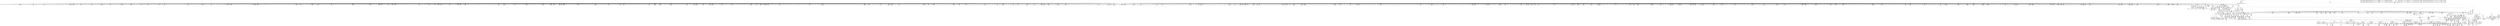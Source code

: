digraph {
	CE0x3e161a0 [shape=record,shape=Mrecord,label="{CE0x3e161a0|i64_4|*Constant*|*SummSink*}"]
	CE0x3e012b0 [shape=record,shape=Mrecord,label="{CE0x3e012b0|GLOBAL:__llvm_gcov_ctr217|Global_var:__llvm_gcov_ctr217}"]
	CE0x3e7dfe0 [shape=record,shape=Mrecord,label="{CE0x3e7dfe0|272:_i8*,_:_CRE_463,464_}"]
	CE0x3e01620 [shape=record,shape=Mrecord,label="{CE0x3e01620|may_create:tmp6|security/selinux/hooks.c,1706|*SummSource*}"]
	CE0x3e128c0 [shape=record,shape=Mrecord,label="{CE0x3e128c0|_call_void_mcount()_#3|*SummSource*}"]
	CE0x3e46f60 [shape=record,shape=Mrecord,label="{CE0x3e46f60|272:_i8*,_:_CRE_1362,1363_}"]
	CE0x3e49da0 [shape=record,shape=Mrecord,label="{CE0x3e49da0|40:_%struct.super_block*,_56:_i8*,_:_CRE_167,168_}"]
	CE0x3e59580 [shape=record,shape=Mrecord,label="{CE0x3e59580|VOIDTB_TE:_CE_220,221_}"]
	CE0x3e68270 [shape=record,shape=Mrecord,label="{CE0x3e68270|40:_%struct.super_block*,_56:_i8*,_:_CRE_904,905_}"]
	CE0x3f4a840 [shape=record,shape=Mrecord,label="{CE0x3f4a840|i64*_getelementptr_inbounds_(_2_x_i64_,_2_x_i64_*___llvm_gcov_ctr98,_i64_0,_i64_0)|*Constant*|*SummSink*}"]
	CE0x3ed1d10 [shape=record,shape=Mrecord,label="{CE0x3ed1d10|272:_i8*,_:_CRE_1536,1568_|*MultipleSource*|*LoadInst*|security/selinux/hooks.c,1714|security/selinux/hooks.c,1714}"]
	CE0x3f0dc40 [shape=record,shape=Mrecord,label="{CE0x3f0dc40|VOIDTB_TE:_CE_80,88_|*MultipleSource*|Function::selinux_inode_symlink&Arg::dentry::|Function::may_create&Arg::dentry::|security/selinux/hooks.c,1730}"]
	CE0x3f0b7f0 [shape=record,shape=Mrecord,label="{CE0x3f0b7f0|may_create:d_name|security/selinux/hooks.c,1730|*SummSource*}"]
	CE0x3e0f470 [shape=record,shape=Mrecord,label="{CE0x3e0f470|may_create:call|security/selinux/hooks.c,1706|*SummSink*}"]
	CE0x3e41fa0 [shape=record,shape=Mrecord,label="{CE0x3e41fa0|40:_%struct.super_block*,_56:_i8*,_:_CRE_448,456_|*MultipleSource*|Function::selinux_inode_symlink&Arg::dir::|Function::may_create&Arg::dir::|security/selinux/hooks.c,1713}"]
	CE0x3e65480 [shape=record,shape=Mrecord,label="{CE0x3e65480|40:_%struct.super_block*,_56:_i8*,_:_CRE_867,868_}"]
	CE0x3e03100 [shape=record,shape=Mrecord,label="{CE0x3e03100|may_create:tmp21|security/selinux/hooks.c,1706}"]
	CE0x3e1cb90 [shape=record,shape=Mrecord,label="{CE0x3e1cb90|40:_%struct.super_block*,_56:_i8*,_:_CRE_558,559_}"]
	CE0x3e67eb0 [shape=record,shape=Mrecord,label="{CE0x3e67eb0|40:_%struct.super_block*,_56:_i8*,_:_CRE_901,902_}"]
	CE0x3e66fb0 [shape=record,shape=Mrecord,label="{CE0x3e66fb0|40:_%struct.super_block*,_56:_i8*,_:_CRE_889,890_}"]
	CE0x3e4ab20 [shape=record,shape=Mrecord,label="{CE0x3e4ab20|40:_%struct.super_block*,_56:_i8*,_:_CRE_185,186_}"]
	CE0x3e5be50 [shape=record,shape=Mrecord,label="{CE0x3e5be50|VOIDTB_TE:_CE_319,320_}"]
	CE0x3e463b0 [shape=record,shape=Mrecord,label="{CE0x3e463b0|272:_i8*,_:_CRE_1351,1352_}"]
	CE0x3e49620 [shape=record,shape=Mrecord,label="{CE0x3e49620|40:_%struct.super_block*,_56:_i8*,_:_CRE_157,158_}"]
	CE0x3e1a530 [shape=record,shape=Mrecord,label="{CE0x3e1a530|40:_%struct.super_block*,_56:_i8*,_:_CRE_271,272_}"]
	CE0x3e120f0 [shape=record,shape=Mrecord,label="{CE0x3e120f0|_ret_%struct.task_struct*_%tmp4,_!dbg_!27714|./arch/x86/include/asm/current.h,14|*SummSource*}"]
	CE0x3ed3190 [shape=record,shape=Mrecord,label="{CE0x3ed3190|272:_i8*,_:_CRE_1623,1624_}"]
	CE0x3e75ac0 [shape=record,shape=Mrecord,label="{CE0x3e75ac0|272:_i8*,_:_CRE_1263,1264_}"]
	CE0x3f0d200 [shape=record,shape=Mrecord,label="{CE0x3f0d200|VOIDTB_TE:_CE_40,48_|*MultipleSource*|Function::selinux_inode_symlink&Arg::dentry::|Function::may_create&Arg::dentry::|security/selinux/hooks.c,1730}"]
	CE0x3e27dd0 [shape=record,shape=Mrecord,label="{CE0x3e27dd0|28:_i32,_:_CRE_19,20_}"]
	CE0x3ee1aa0 [shape=record,shape=Mrecord,label="{CE0x3ee1aa0|28:_i32,_:_CRE_86,87_}"]
	CE0x3ee3b00 [shape=record,shape=Mrecord,label="{CE0x3ee3b00|28:_i32,_:_CRE_117,118_}"]
	CE0x3e5ab50 [shape=record,shape=Mrecord,label="{CE0x3e5ab50|VOIDTB_TE:_CE_304,305_}"]
	CE0x3e44360 [shape=record,shape=Mrecord,label="{CE0x3e44360|40:_%struct.super_block*,_56:_i8*,_:_CRE_508,512_|*MultipleSource*|Function::selinux_inode_symlink&Arg::dir::|Function::may_create&Arg::dir::|security/selinux/hooks.c,1713}"]
	CE0x3e0a550 [shape=record,shape=Mrecord,label="{CE0x3e0a550|may_create:bb|*SummSource*}"]
	CE0x3e005f0 [shape=record,shape=Mrecord,label="{CE0x3e005f0|40:_%struct.super_block*,_56:_i8*,_:_CRE_293,294_}"]
	CE0x3f0adc0 [shape=record,shape=Mrecord,label="{CE0x3f0adc0|VOIDTB_TE:_CE_164,165_}"]
	CE0x3f0a540 [shape=record,shape=Mrecord,label="{CE0x3f0a540|VOIDTB_TE:_CE_156,157_}"]
	CE0x3f0c9b0 [shape=record,shape=Mrecord,label="{CE0x3f0c9b0|VOIDTB_TE:_CE_145,146_}"]
	CE0x3e03b10 [shape=record,shape=Mrecord,label="{CE0x3e03b10|may_create:tobool|security/selinux/hooks.c,1706|*SummSource*}"]
	CE0x3e1c820 [shape=record,shape=Mrecord,label="{CE0x3e1c820|40:_%struct.super_block*,_56:_i8*,_:_CRE_555,556_}"]
	CE0x3f097b0 [shape=record,shape=Mrecord,label="{CE0x3f097b0|VOIDTB_TE:_CE_16,24_|*MultipleSource*|Function::selinux_inode_symlink&Arg::dentry::|Function::may_create&Arg::dentry::|security/selinux/hooks.c,1730}"]
	CE0x3ed3080 [shape=record,shape=Mrecord,label="{CE0x3ed3080|272:_i8*,_:_CRE_1622,1623_}"]
	CE0x3e49aa0 [shape=record,shape=Mrecord,label="{CE0x3e49aa0|40:_%struct.super_block*,_56:_i8*,_:_CRE_163,164_}"]
	CE0x3ed86c0 [shape=record,shape=Mrecord,label="{CE0x3ed86c0|272:_i8*,_:_CRE_1768,1776_|*MultipleSource*|*LoadInst*|security/selinux/hooks.c,1714|security/selinux/hooks.c,1714}"]
	CE0x3f0e170 [shape=record,shape=Mrecord,label="{CE0x3f0e170|may_create:conv|security/selinux/hooks.c,1728|*SummSource*}"]
	CE0x3e68db0 [shape=record,shape=Mrecord,label="{CE0x3e68db0|40:_%struct.super_block*,_56:_i8*,_:_CRE_913,914_}"]
	CE0x3e66330 [shape=record,shape=Mrecord,label="{CE0x3e66330|40:_%struct.super_block*,_56:_i8*,_:_CRE_879,880_}"]
	CE0x3e66bf0 [shape=record,shape=Mrecord,label="{CE0x3e66bf0|40:_%struct.super_block*,_56:_i8*,_:_CRE_886,887_}"]
	CE0x3e7ed70 [shape=record,shape=Mrecord,label="{CE0x3e7ed70|272:_i8*,_:_CRE_528,536_|*MultipleSource*|*LoadInst*|security/selinux/hooks.c,1714|security/selinux/hooks.c,1714}"]
	CE0x3e48530 [shape=record,shape=Mrecord,label="{CE0x3e48530|40:_%struct.super_block*,_56:_i8*,_:_CRE_577,578_}"]
	CE0x3e2f950 [shape=record,shape=Mrecord,label="{CE0x3e2f950|may_create:tmp67|security/selinux/hooks.c,1742|*SummSink*}"]
	CE0x3e83280 [shape=record,shape=Mrecord,label="{CE0x3e83280|272:_i8*,_:_CRE_600,601_}"]
	CE0x3ef4810 [shape=record,shape=Mrecord,label="{CE0x3ef4810|may_create:tmp34|security/selinux/hooks.c,1726|*SummSink*}"]
	CE0x3f21de0 [shape=record,shape=Mrecord,label="{CE0x3f21de0|may_create:tmp56|security/selinux/hooks.c,1736}"]
	CE0x3e7fca0 [shape=record,shape=Mrecord,label="{CE0x3e7fca0|may_create:tmp23|security/selinux/hooks.c,1713|*SummSink*}"]
	CE0x3e5b440 [shape=record,shape=Mrecord,label="{CE0x3e5b440|VOIDTB_TE:_CE_309,310_}"]
	CE0x3e466e0 [shape=record,shape=Mrecord,label="{CE0x3e466e0|272:_i8*,_:_CRE_1354,1355_}"]
	CE0x3f0ce30 [shape=record,shape=Mrecord,label="{CE0x3f0ce30|VOIDTB_TE:_CE_147,148_}"]
	CE0x3f1f590 [shape=record,shape=Mrecord,label="{CE0x3f1f590|GLOBAL:security_transition_sid|*Constant*|*SummSource*}"]
	"CONST[source:1(input),value:2(dynamic)][purpose:{object}][SrcIdx:16]"
	CE0x3dff970 [shape=record,shape=Mrecord,label="{CE0x3dff970|40:_%struct.super_block*,_56:_i8*,_:_CRE_283,284_}"]
	CE0x3e823a0 [shape=record,shape=Mrecord,label="{CE0x3e823a0|272:_i8*,_:_CRE_586,587_}"]
	CE0x3ed4c20 [shape=record,shape=Mrecord,label="{CE0x3ed4c20|272:_i8*,_:_CRE_1648,1649_}"]
	CE0x3f24f20 [shape=record,shape=Mrecord,label="{CE0x3f24f20|may_create:tmp47|security/selinux/hooks.c,1731}"]
	CE0x3e7a680 [shape=record,shape=Mrecord,label="{CE0x3e7a680|272:_i8*,_:_CRE_409,410_}"]
	CE0x3e67c30 [shape=record,shape=Mrecord,label="{CE0x3e67c30|40:_%struct.super_block*,_56:_i8*,_:_CRE_899,900_}"]
	CE0x3ed3e50 [shape=record,shape=Mrecord,label="{CE0x3ed3e50|272:_i8*,_:_CRE_1635,1636_}"]
	CE0x3e68130 [shape=record,shape=Mrecord,label="{CE0x3e68130|40:_%struct.super_block*,_56:_i8*,_:_CRE_903,904_}"]
	CE0x3ee17a0 [shape=record,shape=Mrecord,label="{CE0x3ee17a0|28:_i32,_:_CRE_83,84_}"]
	CE0x3e0f8a0 [shape=record,shape=Mrecord,label="{CE0x3e0f8a0|40:_%struct.super_block*,_56:_i8*,_:_CRE_72,76_|*MultipleSource*|Function::selinux_inode_symlink&Arg::dir::|Function::may_create&Arg::dir::|security/selinux/hooks.c,1713}"]
	CE0x3e41b20 [shape=record,shape=Mrecord,label="{CE0x3e41b20|40:_%struct.super_block*,_56:_i8*,_:_CRE_432,440_|*MultipleSource*|Function::selinux_inode_symlink&Arg::dir::|Function::may_create&Arg::dir::|security/selinux/hooks.c,1713}"]
	CE0x3e84c00 [shape=record,shape=Mrecord,label="{CE0x3e84c00|272:_i8*,_:_CRE_624,625_}"]
	CE0x3e300a0 [shape=record,shape=Mrecord,label="{CE0x3e300a0|get_current:bb}"]
	CE0x3ee2d30 [shape=record,shape=Mrecord,label="{CE0x3ee2d30|28:_i32,_:_CRE_104,105_}"]
	CE0x3e20040 [shape=record,shape=Mrecord,label="{CE0x3e20040|selinux_inode_symlink:call|security/selinux/hooks.c,2779|*SummSink*}"]
	CE0x3e0b690 [shape=record,shape=Mrecord,label="{CE0x3e0b690|selinux_inode_symlink:tmp|*SummSink*}"]
	CE0x3ef8bd0 [shape=record,shape=Mrecord,label="{CE0x3ef8bd0|may_create:flags|security/selinux/hooks.c,1728|*SummSource*}"]
	CE0x3e7dba0 [shape=record,shape=Mrecord,label="{CE0x3e7dba0|272:_i8*,_:_CRE_459,460_}"]
	CE0x3e86b60 [shape=record,shape=Mrecord,label="{CE0x3e86b60|272:_i8*,_:_CRE_896,1208_|*MultipleSource*|*LoadInst*|security/selinux/hooks.c,1714|security/selinux/hooks.c,1714}"]
	CE0x3e5e230 [shape=record,shape=Mrecord,label="{CE0x3e5e230|40:_%struct.super_block*,_56:_i8*,_:_CRE_588,589_}"]
	CE0x3e25a20 [shape=record,shape=Mrecord,label="{CE0x3e25a20|40:_%struct.super_block*,_56:_i8*,_:_CRE_150,151_}"]
	CE0x3edcf60 [shape=record,shape=Mrecord,label="{CE0x3edcf60|may_create:tmp59|security/selinux/hooks.c,1736|*SummSink*}"]
	CE0x3ee6770 [shape=record,shape=Mrecord,label="{CE0x3ee6770|may_create:tmp31|security/selinux/hooks.c,1725}"]
	CE0x3ee6980 [shape=record,shape=Mrecord,label="{CE0x3ee6980|i64_11|*Constant*|*SummSource*}"]
	CE0x3f3a000 [shape=record,shape=Mrecord,label="{CE0x3f3a000|may_create:call32|security/selinux/hooks.c,1739|*SummSource*}"]
	CE0x3e692b0 [shape=record,shape=Mrecord,label="{CE0x3e692b0|40:_%struct.super_block*,_56:_i8*,_:_CRE_917,918_}"]
	CE0x3ed91a0 [shape=record,shape=Mrecord,label="{CE0x3ed91a0|272:_i8*,_:_CRE_1816,1824_|*MultipleSource*|*LoadInst*|security/selinux/hooks.c,1714|security/selinux/hooks.c,1714}"]
	CE0x3e84490 [shape=record,shape=Mrecord,label="{CE0x3e84490|272:_i8*,_:_CRE_617,618_}"]
	CE0x3e296e0 [shape=record,shape=Mrecord,label="{CE0x3e296e0|28:_i32,_:_CRE_59,60_}"]
	CE0x3f0bbb0 [shape=record,shape=Mrecord,label="{CE0x3f0bbb0|VOIDTB_TE:_CE_89,90_}"]
	CE0x3e79e70 [shape=record,shape=Mrecord,label="{CE0x3e79e70|may_create:tmp24|*LoadInst*|security/selinux/hooks.c,1714|*SummSource*}"]
	CE0x3e7c990 [shape=record,shape=Mrecord,label="{CE0x3e7c990|272:_i8*,_:_CRE_442,443_}"]
	CE0x3e578d0 [shape=record,shape=Mrecord,label="{CE0x3e578d0|VOIDTB_TE:_CE_193,194_}"]
	CE0x3e1d450 [shape=record,shape=Mrecord,label="{CE0x3e1d450|40:_%struct.super_block*,_56:_i8*,_:_CRE_565,566_}"]
	CE0x3e646c0 [shape=record,shape=Mrecord,label="{CE0x3e646c0|40:_%struct.super_block*,_56:_i8*,_:_CRE_840,848_|*MultipleSource*|Function::selinux_inode_symlink&Arg::dir::|Function::may_create&Arg::dir::|security/selinux/hooks.c,1713}"]
	CE0x3e52e00 [shape=record,shape=Mrecord,label="{CE0x3e52e00|40:_%struct.super_block*,_56:_i8*,_:_CRE_199,200_}"]
	CE0x3e43050 [shape=record,shape=Mrecord,label="{CE0x3e43050|40:_%struct.super_block*,_56:_i8*,_:_CRE_478,479_}"]
	CE0x3e6f000 [shape=record,shape=Mrecord,label="{CE0x3e6f000|272:_i8*,_:_CRE_224,240_|*MultipleSource*|*LoadInst*|security/selinux/hooks.c,1714|security/selinux/hooks.c,1714}"]
	CE0x3e87020 [shape=record,shape=Mrecord,label="{CE0x3e87020|272:_i8*,_:_CRE_1212,1213_}"]
	CE0x3ee18a0 [shape=record,shape=Mrecord,label="{CE0x3ee18a0|28:_i32,_:_CRE_84,85_}"]
	CE0x3e6bdf0 [shape=record,shape=Mrecord,label="{CE0x3e6bdf0|40:_%struct.super_block*,_56:_i8*,_:_CRE_983,984_}"]
	CE0x3e84380 [shape=record,shape=Mrecord,label="{CE0x3e84380|272:_i8*,_:_CRE_616,617_}"]
	CE0x3f07870 [shape=record,shape=Mrecord,label="{CE0x3f07870|may_create:sid21|security/selinux/hooks.c,1729|*SummSink*}"]
	CE0x3e03bb0 [shape=record,shape=Mrecord,label="{CE0x3e03bb0|i64_2|*Constant*}"]
	CE0x3e55010 [shape=record,shape=Mrecord,label="{CE0x3e55010|GLOBAL:lockdep_rcu_suspicious|*Constant*|*SummSink*}"]
	CE0x3ee0ba0 [shape=record,shape=Mrecord,label="{CE0x3ee0ba0|28:_i32,_:_CRE_71,72_}"]
	CE0x3e450e0 [shape=record,shape=Mrecord,label="{CE0x3e450e0|40:_%struct.super_block*,_56:_i8*,_:_CRE_544,552_|*MultipleSource*|Function::selinux_inode_symlink&Arg::dir::|Function::may_create&Arg::dir::|security/selinux/hooks.c,1713}"]
	CE0x3ee14a0 [shape=record,shape=Mrecord,label="{CE0x3ee14a0|28:_i32,_:_CRE_80,81_}"]
	CE0x3e66ab0 [shape=record,shape=Mrecord,label="{CE0x3e66ab0|40:_%struct.super_block*,_56:_i8*,_:_CRE_885,886_}"]
	CE0x3e812a0 [shape=record,shape=Mrecord,label="{CE0x3e812a0|272:_i8*,_:_CRE_570,571_}"]
	CE0x3df4d40 [shape=record,shape=Mrecord,label="{CE0x3df4d40|may_create:if.then24|*SummSink*}"]
	CE0x3e50540 [shape=record,shape=Mrecord,label="{CE0x3e50540|i64*_getelementptr_inbounds_(_26_x_i64_,_26_x_i64_*___llvm_gcov_ctr217,_i64_0,_i64_0)|*Constant*|*SummSource*}"]
	CE0x3e63c00 [shape=record,shape=Mrecord,label="{CE0x3e63c00|40:_%struct.super_block*,_56:_i8*,_:_CRE_800,804_|*MultipleSource*|Function::selinux_inode_symlink&Arg::dir::|Function::may_create&Arg::dir::|security/selinux/hooks.c,1713}"]
	CE0x3e168d0 [shape=record,shape=Mrecord,label="{CE0x3e168d0|i64*_getelementptr_inbounds_(_2_x_i64_,_2_x_i64_*___llvm_gcov_ctr98,_i64_0,_i64_1)|*Constant*|*SummSink*}"]
	CE0x3e00af0 [shape=record,shape=Mrecord,label="{CE0x3e00af0|40:_%struct.super_block*,_56:_i8*,_:_CRE_297,298_}"]
	CE0x3ee2f50 [shape=record,shape=Mrecord,label="{CE0x3ee2f50|28:_i32,_:_CRE_106,107_}"]
	CE0x3f08670 [shape=record,shape=Mrecord,label="{CE0x3f08670|may_create:tmp42|security/selinux/hooks.c,1728|*SummSource*}"]
	CE0x3ee5720 [shape=record,shape=Mrecord,label="{CE0x3ee5720|avc_has_perm:requested|Function::avc_has_perm&Arg::requested::|*SummSource*}"]
	CE0x3e4a760 [shape=record,shape=Mrecord,label="{CE0x3e4a760|40:_%struct.super_block*,_56:_i8*,_:_CRE_180,181_}"]
	CE0x3e04360 [shape=record,shape=Mrecord,label="{CE0x3e04360|may_create:tmp|*SummSink*}"]
	CE0x3e555d0 [shape=record,shape=Mrecord,label="{CE0x3e555d0|i32_1706|*Constant*|*SummSource*}"]
	CE0x3e6cbc0 [shape=record,shape=Mrecord,label="{CE0x3e6cbc0|272:_i8*,_:_CRE_64,72_|*MultipleSource*|*LoadInst*|security/selinux/hooks.c,1714|security/selinux/hooks.c,1714}"]
	CE0x3ee20a0 [shape=record,shape=Mrecord,label="{CE0x3ee20a0|28:_i32,_:_CRE_92,93_}"]
	CE0x3e56e30 [shape=record,shape=Mrecord,label="{CE0x3e56e30|VOIDTB_TE:_CE_183,184_}"]
	CE0x3e81080 [shape=record,shape=Mrecord,label="{CE0x3e81080|272:_i8*,_:_CRE_568,569_}"]
	CE0x3ef4040 [shape=record,shape=Mrecord,label="{CE0x3ef4040|i64*_getelementptr_inbounds_(_26_x_i64_,_26_x_i64_*___llvm_gcov_ctr217,_i64_0,_i64_12)|*Constant*}"]
	CE0x3ed54a0 [shape=record,shape=Mrecord,label="{CE0x3ed54a0|272:_i8*,_:_CRE_1656,1657_}"]
	CE0x52b9be0 [shape=record,shape=Mrecord,label="{CE0x52b9be0|i64_1|*Constant*}"]
	CE0x3e70050 [shape=record,shape=Mrecord,label="{CE0x3e70050|272:_i8*,_:_CRE_296,304_|*MultipleSource*|*LoadInst*|security/selinux/hooks.c,1714|security/selinux/hooks.c,1714}"]
	CE0x3e83390 [shape=record,shape=Mrecord,label="{CE0x3e83390|272:_i8*,_:_CRE_601,602_}"]
	CE0x3e56280 [shape=record,shape=Mrecord,label="{CE0x3e56280|VOIDTB_TE:_CE_172,173_}"]
	CE0x3e78ef0 [shape=record,shape=Mrecord,label="{CE0x3e78ef0|272:_i8*,_:_CRE_1331,1332_}"]
	CE0x3e00c30 [shape=record,shape=Mrecord,label="{CE0x3e00c30|40:_%struct.super_block*,_56:_i8*,_:_CRE_298,299_}"]
	CE0x3edd650 [shape=record,shape=Mrecord,label="{CE0x3edd650|may_create:tmp60|security/selinux/hooks.c,1737|*SummSource*}"]
	CE0x3e75240 [shape=record,shape=Mrecord,label="{CE0x3e75240|272:_i8*,_:_CRE_1255,1256_}"]
	CE0x3ed46d0 [shape=record,shape=Mrecord,label="{CE0x3ed46d0|272:_i8*,_:_CRE_1643,1644_}"]
	CE0x3f0aed0 [shape=record,shape=Mrecord,label="{CE0x3f0aed0|VOIDTB_TE:_CE_165,166_}"]
	CE0x3e7e200 [shape=record,shape=Mrecord,label="{CE0x3e7e200|272:_i8*,_:_CRE_464,472_|*MultipleSource*|*LoadInst*|security/selinux/hooks.c,1714|security/selinux/hooks.c,1714}"]
	CE0x3e54010 [shape=record,shape=Mrecord,label="{CE0x3e54010|40:_%struct.super_block*,_56:_i8*,_:_CRE_243,244_}"]
	CE0x3e50200 [shape=record,shape=Mrecord,label="{CE0x3e50200|may_create:land.lhs.true2|*SummSource*}"]
	CE0x3ed8e00 [shape=record,shape=Mrecord,label="{CE0x3ed8e00|272:_i8*,_:_CRE_1800,1804_|*MultipleSource*|*LoadInst*|security/selinux/hooks.c,1714|security/selinux/hooks.c,1714}"]
	CE0x3e82e40 [shape=record,shape=Mrecord,label="{CE0x3e82e40|272:_i8*,_:_CRE_596,597_}"]
	CE0x3e825c0 [shape=record,shape=Mrecord,label="{CE0x3e825c0|272:_i8*,_:_CRE_588,589_}"]
	CE0x3e43190 [shape=record,shape=Mrecord,label="{CE0x3e43190|40:_%struct.super_block*,_56:_i8*,_:_CRE_479,480_}"]
	CE0x3e13dc0 [shape=record,shape=Mrecord,label="{CE0x3e13dc0|get_current:tmp3|*SummSink*}"]
	CE0x3edcde0 [shape=record,shape=Mrecord,label="{CE0x3edcde0|may_create:tmp59|security/selinux/hooks.c,1736|*SummSource*}"]
	CE0x3e65570 [shape=record,shape=Mrecord,label="{CE0x3e65570|40:_%struct.super_block*,_56:_i8*,_:_CRE_868,869_}"]
	CE0x3e52a40 [shape=record,shape=Mrecord,label="{CE0x3e52a40|40:_%struct.super_block*,_56:_i8*,_:_CRE_194,195_}"]
	CE0x3e6a2f0 [shape=record,shape=Mrecord,label="{CE0x3e6a2f0|40:_%struct.super_block*,_56:_i8*,_:_CRE_930,931_}"]
	CE0x3f0e730 [shape=record,shape=Mrecord,label="{CE0x3f0e730|may_create:and|security/selinux/hooks.c,1728|*SummSource*}"]
	CE0x3e11f70 [shape=record,shape=Mrecord,label="{CE0x3e11f70|get_current:entry|*SummSource*}"]
	CE0x3e43550 [shape=record,shape=Mrecord,label="{CE0x3e43550|40:_%struct.super_block*,_56:_i8*,_:_CRE_482,483_}"]
	CE0x3e7d100 [shape=record,shape=Mrecord,label="{CE0x3e7d100|272:_i8*,_:_CRE_449,450_}"]
	CE0x3ed7480 [shape=record,shape=Mrecord,label="{CE0x3ed7480|272:_i8*,_:_CRE_1686,1687_}"]
	CE0x3edb380 [shape=record,shape=Mrecord,label="{CE0x3edb380|272:_i8*,_:_CRE_2112,2120_|*MultipleSource*|*LoadInst*|security/selinux/hooks.c,1714|security/selinux/hooks.c,1714}"]
	CE0x3ef3190 [shape=record,shape=Mrecord,label="{CE0x3ef3190|28:_i32,_:_CRE_12,13_}"]
	CE0x3e83f40 [shape=record,shape=Mrecord,label="{CE0x3e83f40|272:_i8*,_:_CRE_612,613_}"]
	CE0x3e0bb70 [shape=record,shape=Mrecord,label="{CE0x3e0bb70|may_create:tobool|security/selinux/hooks.c,1706|*SummSink*}"]
	CE0x3e17890 [shape=record,shape=Mrecord,label="{CE0x3e17890|i32_1|*Constant*|*SummSource*}"]
	CE0x3e09150 [shape=record,shape=Mrecord,label="{CE0x3e09150|may_create:tmp13|security/selinux/hooks.c,1706|*SummSource*}"]
	CE0x3e278b0 [shape=record,shape=Mrecord,label="{CE0x3e278b0|get_current:tmp3}"]
	CE0x3e6a7f0 [shape=record,shape=Mrecord,label="{CE0x3e6a7f0|40:_%struct.super_block*,_56:_i8*,_:_CRE_934,935_}"]
	CE0x3e1b200 [shape=record,shape=Mrecord,label="{CE0x3e1b200|may_create:tmp|*SummSource*}"]
	CE0x3e12a60 [shape=record,shape=Mrecord,label="{CE0x3e12a60|may_create:call|security/selinux/hooks.c,1706}"]
	CE0x3e1a2b0 [shape=record,shape=Mrecord,label="{CE0x3e1a2b0|40:_%struct.super_block*,_56:_i8*,_:_CRE_269,270_}"]
	CE0x3e5f3b0 [shape=record,shape=Mrecord,label="{CE0x3e5f3b0|40:_%struct.super_block*,_56:_i8*,_:_CRE_602,603_}"]
	CE0x3e30110 [shape=record,shape=Mrecord,label="{CE0x3e30110|get_current:bb|*SummSource*}"]
	CE0x5d17910 [shape=record,shape=Mrecord,label="{CE0x5d17910|i64*_getelementptr_inbounds_(_26_x_i64_,_26_x_i64_*___llvm_gcov_ctr217,_i64_0,_i64_1)|*Constant*}"]
	CE0x3e2b020 [shape=record,shape=Mrecord,label="{CE0x3e2b020|40:_%struct.super_block*,_56:_i8*,_:_CRE_328,336_|*MultipleSource*|Function::selinux_inode_symlink&Arg::dir::|Function::may_create&Arg::dir::|security/selinux/hooks.c,1713}"]
	CE0x3e27a60 [shape=record,shape=Mrecord,label="{CE0x3e27a60|28:_i32,_:_CRE_15,16_}"]
	CE0x3e78ab0 [shape=record,shape=Mrecord,label="{CE0x3e78ab0|272:_i8*,_:_CRE_1327,1328_}"]
	CE0x3dff330 [shape=record,shape=Mrecord,label="{CE0x3dff330|40:_%struct.super_block*,_56:_i8*,_:_CRE_278,279_}"]
	CE0x3f07ed0 [shape=record,shape=Mrecord,label="{CE0x3f07ed0|may_create:tmp46|security/selinux/hooks.c,1729|*SummSource*}"]
	CE0x3ed98e0 [shape=record,shape=Mrecord,label="{CE0x3ed98e0|272:_i8*,_:_CRE_1848,1856_|*MultipleSource*|*LoadInst*|security/selinux/hooks.c,1714|security/selinux/hooks.c,1714}"]
	CE0x3e24a80 [shape=record,shape=Mrecord,label="{CE0x3e24a80|i32_10|*Constant*}"]
	CE0x3e1a7b0 [shape=record,shape=Mrecord,label="{CE0x3e1a7b0|40:_%struct.super_block*,_56:_i8*,_:_CRE_273,274_}"]
	CE0x3f239b0 [shape=record,shape=Mrecord,label="{CE0x3f239b0|may_create:tmp54|security/selinux/hooks.c,1733|*SummSink*}"]
	CE0x3f34860 [shape=record,shape=Mrecord,label="{CE0x3f34860|i64*_getelementptr_inbounds_(_26_x_i64_,_26_x_i64_*___llvm_gcov_ctr217,_i64_0,_i64_25)|*Constant*|*SummSource*}"]
	CE0x3e5f9f0 [shape=record,shape=Mrecord,label="{CE0x3e5f9f0|40:_%struct.super_block*,_56:_i8*,_:_CRE_607,608_}"]
	CE0x3e85370 [shape=record,shape=Mrecord,label="{CE0x3e85370|272:_i8*,_:_CRE_631,632_}"]
	CE0x3e00370 [shape=record,shape=Mrecord,label="{CE0x3e00370|40:_%struct.super_block*,_56:_i8*,_:_CRE_291,292_}"]
	CE0x3e2c810 [shape=record,shape=Mrecord,label="{CE0x3e2c810|get_current:tmp4|./arch/x86/include/asm/current.h,14|*SummSink*}"]
	CE0x3f08bb0 [shape=record,shape=Mrecord,label="{CE0x3f08bb0|i64_16|*Constant*|*SummSource*}"]
	CE0x3e4ad60 [shape=record,shape=Mrecord,label="{CE0x3e4ad60|40:_%struct.super_block*,_56:_i8*,_:_CRE_188,189_}"]
	CE0x3e6fcb0 [shape=record,shape=Mrecord,label="{CE0x3e6fcb0|272:_i8*,_:_CRE_280,288_|*MultipleSource*|*LoadInst*|security/selinux/hooks.c,1714|security/selinux/hooks.c,1714}"]
	CE0x3ed1b80 [shape=record,shape=Mrecord,label="{CE0x3ed1b80|272:_i8*,_:_CRE_1392,1536_|*MultipleSource*|*LoadInst*|security/selinux/hooks.c,1714|security/selinux/hooks.c,1714}"]
	CE0x3e63340 [shape=record,shape=Mrecord,label="{CE0x3e63340|40:_%struct.super_block*,_56:_i8*,_:_CRE_760,768_|*MultipleSource*|Function::selinux_inode_symlink&Arg::dir::|Function::may_create&Arg::dir::|security/selinux/hooks.c,1713}"]
	CE0x3e5b5d0 [shape=record,shape=Mrecord,label="{CE0x3e5b5d0|VOIDTB_TE:_CE_311,312_}"]
	CE0x3f0aba0 [shape=record,shape=Mrecord,label="{CE0x3f0aba0|VOIDTB_TE:_CE_162,163_}"]
	CE0x3ee1ca0 [shape=record,shape=Mrecord,label="{CE0x3ee1ca0|28:_i32,_:_CRE_88,89_}"]
	CE0x3e547b0 [shape=record,shape=Mrecord,label="{CE0x3e547b0|_call_void_lockdep_rcu_suspicious(i8*_getelementptr_inbounds_(_25_x_i8_,_25_x_i8_*_.str3,_i32_0,_i32_0),_i32_1706,_i8*_getelementptr_inbounds_(_45_x_i8_,_45_x_i8_*_.str12,_i32_0,_i32_0))_#10,_!dbg_!27731|security/selinux/hooks.c,1706}"]
	CE0x3eda700 [shape=record,shape=Mrecord,label="{CE0x3eda700|may_create:tmp25|security/selinux/hooks.c,1714}"]
	CE0x3f0a210 [shape=record,shape=Mrecord,label="{CE0x3f0a210|VOIDTB_TE:_CE_153,154_}"]
	CE0x3e043f0 [shape=record,shape=Mrecord,label="{CE0x3e043f0|i64_1|*Constant*}"]
	CE0x3e100f0 [shape=record,shape=Mrecord,label="{CE0x3e100f0|may_create:entry|*SummSink*}"]
	CE0x3e7dcb0 [shape=record,shape=Mrecord,label="{CE0x3e7dcb0|272:_i8*,_:_CRE_460,461_}"]
	CE0x3ed7260 [shape=record,shape=Mrecord,label="{CE0x3ed7260|272:_i8*,_:_CRE_1684,1685_}"]
	CE0x3e7d980 [shape=record,shape=Mrecord,label="{CE0x3e7d980|272:_i8*,_:_CRE_457,458_}"]
	CE0x3e53040 [shape=record,shape=Mrecord,label="{CE0x3e53040|40:_%struct.super_block*,_56:_i8*,_:_CRE_202,203_}"]
	CE0x3f07e60 [shape=record,shape=Mrecord,label="{CE0x3f07e60|may_create:tmp46|security/selinux/hooks.c,1729}"]
	CE0x3e66e70 [shape=record,shape=Mrecord,label="{CE0x3e66e70|40:_%struct.super_block*,_56:_i8*,_:_CRE_888,889_}"]
	CE0x3e27bd0 [shape=record,shape=Mrecord,label="{CE0x3e27bd0|28:_i32,_:_CRE_17,18_}"]
	CE0x3e64fc0 [shape=record,shape=Mrecord,label="{CE0x3e64fc0|40:_%struct.super_block*,_56:_i8*,_:_CRE_865,866_}"]
	CE0x3ee1fa0 [shape=record,shape=Mrecord,label="{CE0x3ee1fa0|28:_i32,_:_CRE_91,92_}"]
	CE0x3ee1da0 [shape=record,shape=Mrecord,label="{CE0x3ee1da0|28:_i32,_:_CRE_89,90_}"]
	"CONST[source:0(mediator),value:2(dynamic)][purpose:{object}][SnkIdx:9]"
	CE0x3e6f1d0 [shape=record,shape=Mrecord,label="{CE0x3e6f1d0|272:_i8*,_:_CRE_240,248_|*MultipleSource*|*LoadInst*|security/selinux/hooks.c,1714|security/selinux/hooks.c,1714}"]
	CE0x3f346c0 [shape=record,shape=Mrecord,label="{CE0x3f346c0|may_create:tmp66|security/selinux/hooks.c,1742|*SummSource*}"]
	CE0x3ee4cd0 [shape=record,shape=Mrecord,label="{CE0x3ee4cd0|28:_i32,_:_CRE_192,196_|*MultipleSource*|security/selinux/hooks.c,1722|*LoadInst*|security/selinux/hooks.c,1713|security/selinux/hooks.c,1713}"]
	CE0x3ef6df0 [shape=record,shape=Mrecord,label="{CE0x3ef6df0|i64_13|*Constant*|*SummSink*}"]
	CE0x3e43f50 [shape=record,shape=Mrecord,label="{CE0x3e43f50|40:_%struct.super_block*,_56:_i8*,_:_CRE_500,504_|*MultipleSource*|Function::selinux_inode_symlink&Arg::dir::|Function::may_create&Arg::dir::|security/selinux/hooks.c,1713}"]
	CE0x3ee08a0 [shape=record,shape=Mrecord,label="{CE0x3ee08a0|28:_i32,_:_CRE_68,69_}"]
	CE0x3ed6f30 [shape=record,shape=Mrecord,label="{CE0x3ed6f30|272:_i8*,_:_CRE_1681,1682_}"]
	CE0x3edebf0 [shape=record,shape=Mrecord,label="{CE0x3edebf0|i64*_getelementptr_inbounds_(_26_x_i64_,_26_x_i64_*___llvm_gcov_ctr217,_i64_0,_i64_24)|*Constant*}"]
	CE0x3e0e570 [shape=record,shape=Mrecord,label="{CE0x3e0e570|_ret_i32_%retval.0,_!dbg_!27798|security/selinux/hooks.c,1742}"]
	CE0x3e76010 [shape=record,shape=Mrecord,label="{CE0x3e76010|272:_i8*,_:_CRE_1268,1269_}"]
	CE0x4726910 [shape=record,shape=Mrecord,label="{CE0x4726910|may_create:dentry|Function::may_create&Arg::dentry::}"]
	"CONST[source:0(mediator),value:2(dynamic)][purpose:{object}][SnkIdx:1]"
	CE0x3e6fae0 [shape=record,shape=Mrecord,label="{CE0x3e6fae0|272:_i8*,_:_CRE_272,280_|*MultipleSource*|*LoadInst*|security/selinux/hooks.c,1714|security/selinux/hooks.c,1714}"]
	CE0x3e5f270 [shape=record,shape=Mrecord,label="{CE0x3e5f270|40:_%struct.super_block*,_56:_i8*,_:_CRE_601,602_}"]
	CE0x3e847c0 [shape=record,shape=Mrecord,label="{CE0x3e847c0|272:_i8*,_:_CRE_620,621_}"]
	CE0x3e4aca0 [shape=record,shape=Mrecord,label="{CE0x3e4aca0|40:_%struct.super_block*,_56:_i8*,_:_CRE_187,188_}"]
	CE0x3e324d0 [shape=record,shape=Mrecord,label="{CE0x3e324d0|i32_22|*Constant*}"]
	CE0x3e1d880 [shape=record,shape=Mrecord,label="{CE0x3e1d880|GLOBAL:get_current|*Constant*|*SummSource*}"]
	CE0x3e25660 [shape=record,shape=Mrecord,label="{CE0x3e25660|40:_%struct.super_block*,_56:_i8*,_:_CRE_145,146_}"]
	CE0x3edd520 [shape=record,shape=Mrecord,label="{CE0x3edd520|i64*_getelementptr_inbounds_(_26_x_i64_,_26_x_i64_*___llvm_gcov_ctr217,_i64_0,_i64_23)|*Constant*}"]
	CE0x3e5eeb0 [shape=record,shape=Mrecord,label="{CE0x3e5eeb0|40:_%struct.super_block*,_56:_i8*,_:_CRE_598,599_}"]
	CE0x3dfed00 [shape=record,shape=Mrecord,label="{CE0x3dfed00|may_create:if.then24}"]
	CE0x3ed7370 [shape=record,shape=Mrecord,label="{CE0x3ed7370|272:_i8*,_:_CRE_1685,1686_}"]
	CE0x3ed5170 [shape=record,shape=Mrecord,label="{CE0x3ed5170|272:_i8*,_:_CRE_1653,1654_}"]
	CE0x3e52bc0 [shape=record,shape=Mrecord,label="{CE0x3e52bc0|40:_%struct.super_block*,_56:_i8*,_:_CRE_196,197_}"]
	CE0x3ed29f0 [shape=record,shape=Mrecord,label="{CE0x3ed29f0|272:_i8*,_:_CRE_1617,1618_}"]
	CE0x3e2a4e0 [shape=record,shape=Mrecord,label="{CE0x3e2a4e0|40:_%struct.super_block*,_56:_i8*,_:_CRE_305,306_}"]
	CE0x3e52f80 [shape=record,shape=Mrecord,label="{CE0x3e52f80|40:_%struct.super_block*,_56:_i8*,_:_CRE_201,202_}"]
	CE0x3e62c80 [shape=record,shape=Mrecord,label="{CE0x3e62c80|40:_%struct.super_block*,_56:_i8*,_:_CRE_736,740_|*MultipleSource*|Function::selinux_inode_symlink&Arg::dir::|Function::may_create&Arg::dir::|security/selinux/hooks.c,1713}"]
	CE0x3ed76a0 [shape=record,shape=Mrecord,label="{CE0x3ed76a0|272:_i8*,_:_CRE_1872,1873_}"]
	CE0x3e6f3a0 [shape=record,shape=Mrecord,label="{CE0x3e6f3a0|272:_i8*,_:_CRE_248,252_|*MultipleSource*|*LoadInst*|security/selinux/hooks.c,1714|security/selinux/hooks.c,1714}"]
	CE0x3f0a100 [shape=record,shape=Mrecord,label="{CE0x3f0a100|VOIDTB_TE:_CE_152,153_}"]
	CE0x3e60670 [shape=record,shape=Mrecord,label="{CE0x3e60670|40:_%struct.super_block*,_56:_i8*,_:_CRE_617,618_}"]
	CE0x3dfebc0 [shape=record,shape=Mrecord,label="{CE0x3dfebc0|may_create:if.then29|*SummSource*}"]
	CE0x3ee6910 [shape=record,shape=Mrecord,label="{CE0x3ee6910|i64_11|*Constant*}"]
	CE0x3f0bfb0 [shape=record,shape=Mrecord,label="{CE0x3f0bfb0|VOIDTB_TE:_CE_91,92_}"]
	CE0x3df4fc0 [shape=record,shape=Mrecord,label="{CE0x3df4fc0|may_create:if.end30}"]
	CE0x3e720a0 [shape=record,shape=Mrecord,label="{CE0x3e720a0|272:_i8*,_:_CRE_402,403_}"]
	CE0x3ef7660 [shape=record,shape=Mrecord,label="{CE0x3ef7660|may_create:tmp38|security/selinux/hooks.c,1728|*SummSink*}"]
	CE0x3e57270 [shape=record,shape=Mrecord,label="{CE0x3e57270|VOIDTB_TE:_CE_187,188_}"]
	CE0x3eecd20 [shape=record,shape=Mrecord,label="{CE0x3eecd20|i32_3|*Constant*|*SummSource*}"]
	CE0x3f0a870 [shape=record,shape=Mrecord,label="{CE0x3f0a870|VOIDTB_TE:_CE_159,160_}"]
	CE0x3ee39f0 [shape=record,shape=Mrecord,label="{CE0x3ee39f0|28:_i32,_:_CRE_116,117_}"]
	CE0x3ef54d0 [shape=record,shape=Mrecord,label="{CE0x3ef54d0|may_create:tmp36|security/selinux/hooks.c,1728|*SummSink*}"]
	CE0x3ef7a10 [shape=record,shape=Mrecord,label="{CE0x3ef7a10|may_create:tmp39|security/selinux/hooks.c,1728|*SummSource*}"]
	CE0x3e199f0 [shape=record,shape=Mrecord,label="{CE0x3e199f0|40:_%struct.super_block*,_56:_i8*,_:_CRE_262,263_}"]
	CE0x3e534c0 [shape=record,shape=Mrecord,label="{CE0x3e534c0|40:_%struct.super_block*,_56:_i8*,_:_CRE_208,210_|*MultipleSource*|Function::selinux_inode_symlink&Arg::dir::|Function::may_create&Arg::dir::|security/selinux/hooks.c,1713}"]
	CE0x3ee3d20 [shape=record,shape=Mrecord,label="{CE0x3ee3d20|28:_i32,_:_CRE_119,120_}"]
	CE0x3edda30 [shape=record,shape=Mrecord,label="{CE0x3edda30|i64*_getelementptr_inbounds_(_26_x_i64_,_26_x_i64_*___llvm_gcov_ctr217,_i64_0,_i64_23)|*Constant*|*SummSink*}"]
	CE0x3f064d0 [shape=record,shape=Mrecord,label="{CE0x3f064d0|may_create:tmp41|security/selinux/hooks.c,1728|*SummSink*}"]
	CE0x3e1c4b0 [shape=record,shape=Mrecord,label="{CE0x3e1c4b0|i64_3|*Constant*|*SummSource*}"]
	CE0x3e816e0 [shape=record,shape=Mrecord,label="{CE0x3e816e0|272:_i8*,_:_CRE_574,575_}"]
	CE0x3e70920 [shape=record,shape=Mrecord,label="{CE0x3e70920|272:_i8*,_:_CRE_336,344_|*MultipleSource*|*LoadInst*|security/selinux/hooks.c,1714|security/selinux/hooks.c,1714}"]
	CE0x3e76340 [shape=record,shape=Mrecord,label="{CE0x3e76340|272:_i8*,_:_CRE_1271,1272_}"]
	CE0x3ed6c00 [shape=record,shape=Mrecord,label="{CE0x3ed6c00|272:_i8*,_:_CRE_1678,1679_}"]
	CE0x3e14fc0 [shape=record,shape=Mrecord,label="{CE0x3e14fc0|may_create:tmp10|security/selinux/hooks.c,1706}"]
	CE0x3e7a8a0 [shape=record,shape=Mrecord,label="{CE0x3e7a8a0|272:_i8*,_:_CRE_411,412_}"]
	CE0x3e109c0 [shape=record,shape=Mrecord,label="{CE0x3e109c0|avc_has_perm:ssid|Function::avc_has_perm&Arg::ssid::}"]
	CE0x3e5b390 [shape=record,shape=Mrecord,label="{CE0x3e5b390|VOIDTB_TE:_CE_308,309_}"]
	CE0x3e779b0 [shape=record,shape=Mrecord,label="{CE0x3e779b0|272:_i8*,_:_CRE_1311,1312_}"]
	CE0x3e23de0 [shape=record,shape=Mrecord,label="{CE0x3e23de0|may_create:tclass|Function::may_create&Arg::tclass::|*SummSink*}"]
	CE0x3e19c70 [shape=record,shape=Mrecord,label="{CE0x3e19c70|40:_%struct.super_block*,_56:_i8*,_:_CRE_264,265_}"]
	CE0x3ef8c80 [shape=record,shape=Mrecord,label="{CE0x3ef8c80|may_create:flags|security/selinux/hooks.c,1728|*SummSink*}"]
	CE0x3ef7cc0 [shape=record,shape=Mrecord,label="{CE0x3ef7cc0|may_create:tmp40|security/selinux/hooks.c,1728}"]
	CE0x3e848d0 [shape=record,shape=Mrecord,label="{CE0x3e848d0|272:_i8*,_:_CRE_621,622_}"]
	CE0x3e6ec60 [shape=record,shape=Mrecord,label="{CE0x3e6ec60|272:_i8*,_:_CRE_208,216_|*MultipleSource*|*LoadInst*|security/selinux/hooks.c,1714|security/selinux/hooks.c,1714}"]
	CE0x3ed4b10 [shape=record,shape=Mrecord,label="{CE0x3ed4b10|272:_i8*,_:_CRE_1647,1648_}"]
	CE0x3e0d930 [shape=record,shape=Mrecord,label="{CE0x3e0d930|may_create:tmp12|security/selinux/hooks.c,1706}"]
	CE0x3e14340 [shape=record,shape=Mrecord,label="{CE0x3e14340|may_create:tmp8|security/selinux/hooks.c,1706|*SummSource*}"]
	CE0x3ef74e0 [shape=record,shape=Mrecord,label="{CE0x3ef74e0|may_create:tmp38|security/selinux/hooks.c,1728|*SummSource*}"]
	CE0x3e49f20 [shape=record,shape=Mrecord,label="{CE0x3e49f20|40:_%struct.super_block*,_56:_i8*,_:_CRE_169,170_}"]
	CE0x3e1ca50 [shape=record,shape=Mrecord,label="{CE0x3e1ca50|40:_%struct.super_block*,_56:_i8*,_:_CRE_557,558_}"]
	CE0x3ee9d20 [shape=record,shape=Mrecord,label="{CE0x3ee9d20|avc_has_perm:tclass|Function::avc_has_perm&Arg::tclass::|*SummSink*}"]
	CE0x3ed6270 [shape=record,shape=Mrecord,label="{CE0x3ed6270|272:_i8*,_:_CRE_1669,1670_}"]
	CE0x3eda4e0 [shape=record,shape=Mrecord,label="{CE0x3eda4e0|272:_i8*,_:_CRE_1878,1879_}"]
	CE0x3e325d0 [shape=record,shape=Mrecord,label="{CE0x3e325d0|may_create:tmp19|security/selinux/hooks.c,1706|*SummSink*}"]
	CE0x3e4f540 [shape=record,shape=Mrecord,label="{CE0x3e4f540|may_create:if.end}"]
	CE0x3e10600 [shape=record,shape=Mrecord,label="{CE0x3e10600|avc_has_perm:entry|*SummSource*}"]
	CE0x3ede2b0 [shape=record,shape=Mrecord,label="{CE0x3ede2b0|may_create:tmp61|security/selinux/hooks.c,1737|*SummSink*}"]
	CE0x3e0e850 [shape=record,shape=Mrecord,label="{CE0x3e0e850|_ret_i32_%retval.0,_!dbg_!27798|security/selinux/hooks.c,1742|*SummSink*}"]
	CE0x3e5eff0 [shape=record,shape=Mrecord,label="{CE0x3e5eff0|40:_%struct.super_block*,_56:_i8*,_:_CRE_599,600_}"]
	CE0x3e21780 [shape=record,shape=Mrecord,label="{CE0x3e21780|COLLAPSED:_GCMRE___llvm_gcov_ctr223_internal_global_2_x_i64_zeroinitializer:_elem_0:default:}"]
	CE0x3e18af0 [shape=record,shape=Mrecord,label="{CE0x3e18af0|40:_%struct.super_block*,_56:_i8*,_:_CRE_250,251_}"]
	CE0x3e87290 [shape=record,shape=Mrecord,label="{CE0x3e87290|272:_i8*,_:_CRE_1213,1214_}"]
	CE0x3e17ca0 [shape=record,shape=Mrecord,label="{CE0x3e17ca0|may_create:newsid|security/selinux/hooks.c, 1709|*SummSource*}"]
	CE0x3e0f9a0 [shape=record,shape=Mrecord,label="{CE0x3e0f9a0|40:_%struct.super_block*,_56:_i8*,_:_CRE_76,80_|*MultipleSource*|Function::selinux_inode_symlink&Arg::dir::|Function::may_create&Arg::dir::|security/selinux/hooks.c,1713}"]
	CE0x3e56060 [shape=record,shape=Mrecord,label="{CE0x3e56060|VOIDTB_TE:_CE_170,171_}"]
	CE0x3e45360 [shape=record,shape=Mrecord,label="{CE0x3e45360|40:_%struct.super_block*,_56:_i8*,_:_CRE_552,553_}"]
	CE0x3e7abd0 [shape=record,shape=Mrecord,label="{CE0x3e7abd0|272:_i8*,_:_CRE_414,415_}"]
	CE0x3f0c6a0 [shape=record,shape=Mrecord,label="{CE0x3f0c6a0|VOIDTB_TE:_CE_112,144_|*MultipleSource*|Function::selinux_inode_symlink&Arg::dentry::|Function::may_create&Arg::dentry::|security/selinux/hooks.c,1730}"]
	CE0x3f08e90 [shape=record,shape=Mrecord,label="{CE0x3f08e90|VOIDTB_TE:_CE_0,4_|*MultipleSource*|Function::selinux_inode_symlink&Arg::dentry::|Function::may_create&Arg::dentry::|security/selinux/hooks.c,1730}"]
	CE0x3e79220 [shape=record,shape=Mrecord,label="{CE0x3e79220|272:_i8*,_:_CRE_1334,1335_}"]
	CE0x3e12330 [shape=record,shape=Mrecord,label="{CE0x3e12330|_ret_%struct.task_struct*_%tmp4,_!dbg_!27714|./arch/x86/include/asm/current.h,14}"]
	CE0x3ee9c50 [shape=record,shape=Mrecord,label="{CE0x3ee9c50|avc_has_perm:tclass|Function::avc_has_perm&Arg::tclass::|*SummSource*}"]
	CE0x3ef3000 [shape=record,shape=Mrecord,label="{CE0x3ef3000|28:_i32,_:_CRE_10,11_}"]
	CE0x3e25720 [shape=record,shape=Mrecord,label="{CE0x3e25720|40:_%struct.super_block*,_56:_i8*,_:_CRE_146,147_}"]
	CE0x3e769a0 [shape=record,shape=Mrecord,label="{CE0x3e769a0|272:_i8*,_:_CRE_1277,1278_}"]
	CE0x3e7cbb0 [shape=record,shape=Mrecord,label="{CE0x3e7cbb0|272:_i8*,_:_CRE_444,445_}"]
	CE0x3e59140 [shape=record,shape=Mrecord,label="{CE0x3e59140|VOIDTB_TE:_CE_216,217_}"]
	CE0x3e6bf30 [shape=record,shape=Mrecord,label="{CE0x3e6bf30|40:_%struct.super_block*,_56:_i8*,_:_CRE_984,988_|*MultipleSource*|Function::selinux_inode_symlink&Arg::dir::|Function::may_create&Arg::dir::|security/selinux/hooks.c,1713}"]
	CE0x3f07740 [shape=record,shape=Mrecord,label="{CE0x3f07740|may_create:sid21|security/selinux/hooks.c,1729|*SummSource*}"]
	CE0x3e1a670 [shape=record,shape=Mrecord,label="{CE0x3e1a670|40:_%struct.super_block*,_56:_i8*,_:_CRE_272,273_}"]
	CE0x3ef08b0 [shape=record,shape=Mrecord,label="{CE0x3ef08b0|i8_10|*Constant*|*SummSource*}"]
	CE0x3e43410 [shape=record,shape=Mrecord,label="{CE0x3e43410|40:_%struct.super_block*,_56:_i8*,_:_CRE_481,482_}"]
	CE0x3e2ada0 [shape=record,shape=Mrecord,label="{CE0x3e2ada0|40:_%struct.super_block*,_56:_i8*,_:_CRE_312,320_|*MultipleSource*|Function::selinux_inode_symlink&Arg::dir::|Function::may_create&Arg::dir::|security/selinux/hooks.c,1713}"]
	CE0x3ed22b0 [shape=record,shape=Mrecord,label="{CE0x3ed22b0|272:_i8*,_:_CRE_1592,1596_|*MultipleSource*|*LoadInst*|security/selinux/hooks.c,1714|security/selinux/hooks.c,1714}"]
	CE0x3e7a570 [shape=record,shape=Mrecord,label="{CE0x3e7a570|272:_i8*,_:_CRE_408,409_}"]
	CE0x3e18390 [shape=record,shape=Mrecord,label="{CE0x3e18390|may_create:if.end30|*SummSink*}"]
	CE0x3e232d0 [shape=record,shape=Mrecord,label="{CE0x3e232d0|40:_%struct.super_block*,_56:_i8*,_:_CRE_136,137_}"]
	CE0x3e70af0 [shape=record,shape=Mrecord,label="{CE0x3e70af0|272:_i8*,_:_CRE_344,352_|*MultipleSource*|*LoadInst*|security/selinux/hooks.c,1714|security/selinux/hooks.c,1714}"]
	CE0x3f0acb0 [shape=record,shape=Mrecord,label="{CE0x3f0acb0|VOIDTB_TE:_CE_163,164_}"]
	CE0x3e73370 [shape=record,shape=Mrecord,label="{CE0x3e73370|272:_i8*,_:_CRE_1226,1227_}"]
	CE0x3e202b0 [shape=record,shape=Mrecord,label="{CE0x3e202b0|GLOBAL:may_create|*Constant*|*SummSink*}"]
	CE0x3e2b5f0 [shape=record,shape=Mrecord,label="{CE0x3e2b5f0|40:_%struct.super_block*,_56:_i8*,_:_CRE_352,360_|*MultipleSource*|Function::selinux_inode_symlink&Arg::dir::|Function::may_create&Arg::dir::|security/selinux/hooks.c,1713}"]
	CE0x3e2b1b0 [shape=record,shape=Mrecord,label="{CE0x3e2b1b0|40:_%struct.super_block*,_56:_i8*,_:_CRE_336,344_|*MultipleSource*|Function::selinux_inode_symlink&Arg::dir::|Function::may_create&Arg::dir::|security/selinux/hooks.c,1713}"]
	CE0x3e30290 [shape=record,shape=Mrecord,label="{CE0x3e30290|get_current:bb|*SummSink*}"]
	CE0x3eed1c0 [shape=record,shape=Mrecord,label="{CE0x3eed1c0|may_create:create_sid|security/selinux/hooks.c,1717|*SummSink*}"]
	CE0x3e5b180 [shape=record,shape=Mrecord,label="{CE0x3e5b180|VOIDTB_TE:_CE_307,308_}"]
	CE0x3e52ec0 [shape=record,shape=Mrecord,label="{CE0x3e52ec0|40:_%struct.super_block*,_56:_i8*,_:_CRE_200,201_}"]
	CE0x3e07af0 [shape=record,shape=Mrecord,label="{CE0x3e07af0|selinux_inode_symlink:dentry|Function::selinux_inode_symlink&Arg::dentry::}"]
	CE0x3e280d0 [shape=record,shape=Mrecord,label="{CE0x3e280d0|28:_i32,_:_CRE_22,23_}"]
	CE0x3e5a100 [shape=record,shape=Mrecord,label="{CE0x3e5a100|VOIDTB_TE:_CE_264,272_|*MultipleSource*|Function::selinux_inode_symlink&Arg::dentry::|Function::may_create&Arg::dentry::|security/selinux/hooks.c,1730}"]
	CE0x3e45a20 [shape=record,shape=Mrecord,label="{CE0x3e45a20|272:_i8*,_:_CRE_1342,1343_}"]
	CE0x3e123d0 [shape=record,shape=Mrecord,label="{CE0x3e123d0|_ret_%struct.task_struct*_%tmp4,_!dbg_!27714|./arch/x86/include/asm/current.h,14|*SummSink*}"]
	CE0x3e4a6a0 [shape=record,shape=Mrecord,label="{CE0x3e4a6a0|40:_%struct.super_block*,_56:_i8*,_:_CRE_179,180_}"]
	CE0x3dfef20 [shape=record,shape=Mrecord,label="{CE0x3dfef20|40:_%struct.super_block*,_56:_i8*,_:_CRE_275,276_}"]
	CE0x3e482b0 [shape=record,shape=Mrecord,label="{CE0x3e482b0|40:_%struct.super_block*,_56:_i8*,_:_CRE_575,576_}"]
	CE0x3f09370 [shape=record,shape=Mrecord,label="{CE0x3f09370|may_create:d_name|security/selinux/hooks.c,1730|*SummSink*}"]
	"CONST[source:0(mediator),value:2(dynamic)][purpose:{object}][SnkIdx:10]"
	CE0x3e23f50 [shape=record,shape=Mrecord,label="{CE0x3e23f50|may_create:tclass|Function::may_create&Arg::tclass::|*SummSource*}"]
	CE0x3e608f0 [shape=record,shape=Mrecord,label="{CE0x3e608f0|40:_%struct.super_block*,_56:_i8*,_:_CRE_619,620_}"]
	CE0x3e46d40 [shape=record,shape=Mrecord,label="{CE0x3e46d40|272:_i8*,_:_CRE_1360,1361_}"]
	CE0x3e83d20 [shape=record,shape=Mrecord,label="{CE0x3e83d20|272:_i8*,_:_CRE_610,611_}"]
	CE0x3ee9f90 [shape=record,shape=Mrecord,label="{CE0x3ee9f90|i32_9437184|*Constant*|*SummSource*}"]
	CE0x3ed7f80 [shape=record,shape=Mrecord,label="{CE0x3ed7f80|272:_i8*,_:_CRE_1728,1736_|*MultipleSource*|*LoadInst*|security/selinux/hooks.c,1714|security/selinux/hooks.c,1714}"]
	CE0x3e098f0 [shape=record,shape=Mrecord,label="{CE0x3e098f0|selinux_inode_symlink:call|security/selinux/hooks.c,2779|*SummSource*}"]
	CE0x3e09590 [shape=record,shape=Mrecord,label="{CE0x3e09590|selinux_inode_symlink:tmp2}"]
	CE0x3e48670 [shape=record,shape=Mrecord,label="{CE0x3e48670|40:_%struct.super_block*,_56:_i8*,_:_CRE_578,579_}"]
	CE0x3e07250 [shape=record,shape=Mrecord,label="{CE0x3e07250|may_create:tmp17|security/selinux/hooks.c,1706|*SummSink*}"]
	CE0x3ee2b10 [shape=record,shape=Mrecord,label="{CE0x3ee2b10|28:_i32,_:_CRE_102,103_}"]
	CE0x3ed43a0 [shape=record,shape=Mrecord,label="{CE0x3ed43a0|272:_i8*,_:_CRE_1640,1641_}"]
	CE0x3e845a0 [shape=record,shape=Mrecord,label="{CE0x3e845a0|272:_i8*,_:_CRE_618,619_}"]
	CE0x3e01390 [shape=record,shape=Mrecord,label="{CE0x3e01390|may_create:tmp5|security/selinux/hooks.c,1706|*SummSink*}"]
	CE0x3edea00 [shape=record,shape=Mrecord,label="{CE0x3edea00|may_create:tmp62|security/selinux/hooks.c,1739}"]
	CE0x3e6d870 [shape=record,shape=Mrecord,label="{CE0x3e6d870|272:_i8*,_:_CRE_120,128_|*MultipleSource*|*LoadInst*|security/selinux/hooks.c,1714|security/selinux/hooks.c,1714}"]
	CE0x3ed3a10 [shape=record,shape=Mrecord,label="{CE0x3ed3a10|272:_i8*,_:_CRE_1631,1632_}"]
	CE0x3e16340 [shape=record,shape=Mrecord,label="{CE0x3e16340|may_create:tmp9|security/selinux/hooks.c,1706|*SummSource*}"]
	CE0x3df55a0 [shape=record,shape=Mrecord,label="{CE0x3df55a0|selinux_inode_symlink:bb|*SummSink*}"]
	CE0x3e73ae0 [shape=record,shape=Mrecord,label="{CE0x3e73ae0|272:_i8*,_:_CRE_1233,1234_}"]
	CE0x3e85590 [shape=record,shape=Mrecord,label="{CE0x3e85590|272:_i8*,_:_CRE_632,640_|*MultipleSource*|*LoadInst*|security/selinux/hooks.c,1714|security/selinux/hooks.c,1714}"]
	CE0x3ee6e40 [shape=record,shape=Mrecord,label="{CE0x3ee6e40|i64_11|*Constant*|*SummSink*}"]
	CE0x47266d0 [shape=record,shape=Mrecord,label="{CE0x47266d0|selinux_inode_symlink:dentry|Function::selinux_inode_symlink&Arg::dentry::|*SummSink*}"]
	CE0x3f0c260 [shape=record,shape=Mrecord,label="{CE0x3f0c260|VOIDTB_TE:_CE_93,94_}"]
	CE0x3e1f330 [shape=record,shape=Mrecord,label="{CE0x3e1f330|selinux_inode_symlink:tmp1}"]
	CE0x3e03c20 [shape=record,shape=Mrecord,label="{CE0x3e03c20|i64_2|*Constant*|*SummSource*}"]
	CE0x3e27ed0 [shape=record,shape=Mrecord,label="{CE0x3e27ed0|28:_i32,_:_CRE_20,21_}"]
	CE0x3e64500 [shape=record,shape=Mrecord,label="{CE0x3e64500|40:_%struct.super_block*,_56:_i8*,_:_CRE_832,840_|*MultipleSource*|Function::selinux_inode_symlink&Arg::dir::|Function::may_create&Arg::dir::|security/selinux/hooks.c,1713}"]
	CE0x3e220a0 [shape=record,shape=Mrecord,label="{CE0x3e220a0|may_create:tmp65|security/selinux/hooks.c,1739|*SummSource*}"]
	CE0x3ee79d0 [shape=record,shape=Mrecord,label="{CE0x3ee79d0|may_create:tmp32|security/selinux/hooks.c,1725|*SummSource*}"]
	CE0x3ed7bb0 [shape=record,shape=Mrecord,label="{CE0x3ed7bb0|272:_i8*,_:_CRE_1712,1720_|*MultipleSource*|*LoadInst*|security/selinux/hooks.c,1714|security/selinux/hooks.c,1714}"]
	CE0x3e7d540 [shape=record,shape=Mrecord,label="{CE0x3e7d540|272:_i8*,_:_CRE_453,454_}"]
	CE0x3e464c0 [shape=record,shape=Mrecord,label="{CE0x3e464c0|272:_i8*,_:_CRE_1352,1353_}"]
	CE0x3e77f00 [shape=record,shape=Mrecord,label="{CE0x3e77f00|272:_i8*,_:_CRE_1316,1317_}"]
	CE0x3ee3280 [shape=record,shape=Mrecord,label="{CE0x3ee3280|28:_i32,_:_CRE_109,110_}"]
	CE0x3edbe60 [shape=record,shape=Mrecord,label="{CE0x3edbe60|may_create:tmp25|security/selinux/hooks.c,1714|*SummSource*}"]
	CE0x3e160d0 [shape=record,shape=Mrecord,label="{CE0x3e160d0|i64_4|*Constant*|*SummSource*}"]
	CE0x3e58e10 [shape=record,shape=Mrecord,label="{CE0x3e58e10|VOIDTB_TE:_CE_213,214_}"]
	CE0x3e86080 [shape=record,shape=Mrecord,label="{CE0x3e86080|272:_i8*,_:_CRE_696,704_|*MultipleSource*|*LoadInst*|security/selinux/hooks.c,1714|security/selinux/hooks.c,1714}"]
	CE0x3e684f0 [shape=record,shape=Mrecord,label="{CE0x3e684f0|40:_%struct.super_block*,_56:_i8*,_:_CRE_906,907_}"]
	CE0x3e26280 [shape=record,shape=Mrecord,label="{CE0x3e26280|i64*_getelementptr_inbounds_(_26_x_i64_,_26_x_i64_*___llvm_gcov_ctr217,_i64_0,_i64_8)|*Constant*}"]
	CE0x3e497a0 [shape=record,shape=Mrecord,label="{CE0x3e497a0|40:_%struct.super_block*,_56:_i8*,_:_CRE_159,160_}"]
	CE0x3e6b0c0 [shape=record,shape=Mrecord,label="{CE0x3e6b0c0|40:_%struct.super_block*,_56:_i8*,_:_CRE_968,976_|*MultipleSource*|Function::selinux_inode_symlink&Arg::dir::|Function::may_create&Arg::dir::|security/selinux/hooks.c,1713}"]
	CE0x3ed8c30 [shape=record,shape=Mrecord,label="{CE0x3ed8c30|272:_i8*,_:_CRE_1792,1800_|*MultipleSource*|*LoadInst*|security/selinux/hooks.c,1714|security/selinux/hooks.c,1714}"]
	CE0x3e06e20 [shape=record,shape=Mrecord,label="{CE0x3e06e20|may_create:tmp17|security/selinux/hooks.c,1706}"]
	CE0x3df67b0 [shape=record,shape=Mrecord,label="{CE0x3df67b0|selinux_inode_symlink:entry}"]
	CE0x3eeb6f0 [shape=record,shape=Mrecord,label="{CE0x3eeb6f0|i32_(i32,_i32,_i16,_i32,_%struct.common_audit_data*)*_bitcast_(i32_(i32,_i32,_i16,_i32,_%struct.common_audit_data.495*)*_avc_has_perm_to_i32_(i32,_i32,_i16,_i32,_%struct.common_audit_data*)*)|*Constant*}"]
	CE0x3e1af90 [shape=record,shape=Mrecord,label="{CE0x3e1af90|i64*_getelementptr_inbounds_(_26_x_i64_,_26_x_i64_*___llvm_gcov_ctr217,_i64_0,_i64_0)|*Constant*|*SummSink*}"]
	CE0x3dfffb0 [shape=record,shape=Mrecord,label="{CE0x3dfffb0|40:_%struct.super_block*,_56:_i8*,_:_CRE_288,289_}"]
	CE0x3e28790 [shape=record,shape=Mrecord,label="{CE0x3e28790|28:_i32,_:_CRE_34,35_|*MultipleSource*|security/selinux/hooks.c,1722|*LoadInst*|security/selinux/hooks.c,1713|security/selinux/hooks.c,1713}"]
	CE0x3e141f0 [shape=record,shape=Mrecord,label="{CE0x3e141f0|0:_i8,_:_GCMR_may_create.__warned_internal_global_i8_0,_section_.data.unlikely_,_align_1:_elem_0:default:}"]
	CE0x3e283d0 [shape=record,shape=Mrecord,label="{CE0x3e283d0|28:_i32,_:_CRE_28,32_|*MultipleSource*|security/selinux/hooks.c,1722|*LoadInst*|security/selinux/hooks.c,1713|security/selinux/hooks.c,1713}"]
	CE0x3e31d10 [shape=record,shape=Mrecord,label="{CE0x3e31d10|may_create:cred|security/selinux/hooks.c,1706}"]
	CE0x3e4a3a0 [shape=record,shape=Mrecord,label="{CE0x3e4a3a0|40:_%struct.super_block*,_56:_i8*,_:_CRE_175,176_}"]
	CE0x3e1fc30 [shape=record,shape=Mrecord,label="{CE0x3e1fc30|may_create:lor.lhs.false|*SummSink*}"]
	CE0x3f0a320 [shape=record,shape=Mrecord,label="{CE0x3f0a320|VOIDTB_TE:_CE_154,155_}"]
	CE0x3e14a70 [shape=record,shape=Mrecord,label="{CE0x3e14a70|i64_5|*Constant*}"]
	CE0x3ee9360 [shape=record,shape=Mrecord,label="{CE0x3ee9360|avc_has_perm:tsid|Function::avc_has_perm&Arg::tsid::|*SummSource*}"]
	CE0x3e54380 [shape=record,shape=Mrecord,label="{CE0x3e54380|40:_%struct.super_block*,_56:_i8*,_:_CRE_247,248_}"]
	CE0x3e45c40 [shape=record,shape=Mrecord,label="{CE0x3e45c40|272:_i8*,_:_CRE_1344,1345_}"]
	CE0x3e87090 [shape=record,shape=Mrecord,label="{CE0x3e87090|272:_i8*,_:_CRE_1211,1212_}"]
	CE0x3dfe9b0 [shape=record,shape=Mrecord,label="{CE0x3dfe9b0|may_create:if.end|*SummSource*}"]
	CE0x3ed3f60 [shape=record,shape=Mrecord,label="{CE0x3ed3f60|272:_i8*,_:_CRE_1636,1637_}"]
	CE0x3e587b0 [shape=record,shape=Mrecord,label="{CE0x3e587b0|VOIDTB_TE:_CE_207,208_}"]
	CE0x3e2c660 [shape=record,shape=Mrecord,label="{CE0x3e2c660|may_create:land.lhs.true2}"]
	CE0x3e0bc30 [shape=record,shape=Mrecord,label="{CE0x3e0bc30|i64*_getelementptr_inbounds_(_2_x_i64_,_2_x_i64_*___llvm_gcov_ctr223,_i64_0,_i64_1)|*Constant*|*SummSource*}"]
	CE0x3e5ec30 [shape=record,shape=Mrecord,label="{CE0x3e5ec30|40:_%struct.super_block*,_56:_i8*,_:_CRE_596,597_}"]
	CE0x3eee230 [shape=record,shape=Mrecord,label="{CE0x3eee230|0:_i8,_8:_%struct.dentry*,_24:_%struct.selinux_audit_data*,_:_SCMRE_0,1_|*MultipleSource*|security/selinux/hooks.c, 1710|security/selinux/hooks.c,1719}"]
	CE0x3f06920 [shape=record,shape=Mrecord,label="{CE0x3f06920|may_create:tmp44|security/selinux/hooks.c,1728}"]
	CE0x3de8320 [shape=record,shape=Mrecord,label="{CE0x3de8320|GLOBAL:__llvm_gcov_ctr217|Global_var:__llvm_gcov_ctr217|*SummSink*}"]
	CE0x3f0cbf0 [shape=record,shape=Mrecord,label="{CE0x3f0cbf0|VOIDTB_TE:_CE_146,147_}"]
	CE0x3e689f0 [shape=record,shape=Mrecord,label="{CE0x3e689f0|40:_%struct.super_block*,_56:_i8*,_:_CRE_910,911_}"]
	CE0x3e84160 [shape=record,shape=Mrecord,label="{CE0x3e84160|272:_i8*,_:_CRE_614,615_}"]
	CE0x3de8020 [shape=record,shape=Mrecord,label="{CE0x3de8020|_call_void_mcount()_#3}"]
	CE0x3e69b70 [shape=record,shape=Mrecord,label="{CE0x3e69b70|40:_%struct.super_block*,_56:_i8*,_:_CRE_924,925_}"]
	CE0x3ef65b0 [shape=record,shape=Mrecord,label="{CE0x3ef65b0|i64_14|*Constant*|*SummSink*}"]
	CE0x3e13e80 [shape=record,shape=Mrecord,label="{CE0x3e13e80|_call_void_mcount()_#3}"]
	CE0x3f20610 [shape=record,shape=Mrecord,label="{CE0x3f20610|may_create:call27|security/selinux/hooks.c,1735|*SummSource*}"]
	CE0x3ee16a0 [shape=record,shape=Mrecord,label="{CE0x3ee16a0|28:_i32,_:_CRE_82,83_}"]
	CE0x3e0a410 [shape=record,shape=Mrecord,label="{CE0x3e0a410|may_create:bb}"]
	CE0x3e252d0 [shape=record,shape=Mrecord,label="{CE0x3e252d0|40:_%struct.super_block*,_56:_i8*,_:_CRE_139,140_}"]
	CE0x3e253b0 [shape=record,shape=Mrecord,label="{CE0x3e253b0|40:_%struct.super_block*,_56:_i8*,_:_CRE_141,142_}"]
	CE0x3ed5f40 [shape=record,shape=Mrecord,label="{CE0x3ed5f40|272:_i8*,_:_CRE_1666,1667_}"]
	CE0x3ed9ab0 [shape=record,shape=Mrecord,label="{CE0x3ed9ab0|272:_i8*,_:_CRE_1856,1864_|*MultipleSource*|*LoadInst*|security/selinux/hooks.c,1714|security/selinux/hooks.c,1714}"]
	CE0x3ee6560 [shape=record,shape=Mrecord,label="{CE0x3ee6560|i64_10|*Constant*|*SummSource*}"]
	CE0x3e52d40 [shape=record,shape=Mrecord,label="{CE0x3e52d40|40:_%struct.super_block*,_56:_i8*,_:_CRE_198,199_}"]
	CE0x3e43cd0 [shape=record,shape=Mrecord,label="{CE0x3e43cd0|40:_%struct.super_block*,_56:_i8*,_:_CRE_488,496_|*MultipleSource*|Function::selinux_inode_symlink&Arg::dir::|Function::may_create&Arg::dir::|security/selinux/hooks.c,1713}"]
	CE0x3eddaa0 [shape=record,shape=Mrecord,label="{CE0x3eddaa0|may_create:tmp60|security/selinux/hooks.c,1737|*SummSink*}"]
	CE0x3e83c10 [shape=record,shape=Mrecord,label="{CE0x3e83c10|272:_i8*,_:_CRE_609,610_}"]
	CE0x3ed6160 [shape=record,shape=Mrecord,label="{CE0x3ed6160|272:_i8*,_:_CRE_1668,1669_}"]
	CE0x3e531c0 [shape=record,shape=Mrecord,label="{CE0x3e531c0|40:_%struct.super_block*,_56:_i8*,_:_CRE_204,205_}"]
	CE0x3e7b230 [shape=record,shape=Mrecord,label="{CE0x3e7b230|272:_i8*,_:_CRE_420,421_}"]
	CE0x3e7e470 [shape=record,shape=Mrecord,label="{CE0x3e7e470|272:_i8*,_:_CRE_480,488_|*MultipleSource*|*LoadInst*|security/selinux/hooks.c,1714|security/selinux/hooks.c,1714}"]
	CE0x3e291a0 [shape=record,shape=Mrecord,label="{CE0x3e291a0|28:_i32,_:_CRE_53,54_}"]
	CE0x3e82f50 [shape=record,shape=Mrecord,label="{CE0x3e82f50|272:_i8*,_:_CRE_597,598_}"]
	CE0x3edc6d0 [shape=record,shape=Mrecord,label="{CE0x3edc6d0|may_create:tmp58|security/selinux/hooks.c,1736}"]
	CE0x3e7b670 [shape=record,shape=Mrecord,label="{CE0x3e7b670|272:_i8*,_:_CRE_424,425_}"]
	CE0x3e0dc50 [shape=record,shape=Mrecord,label="{CE0x3e0dc50|may_create:tmp12|security/selinux/hooks.c,1706|*SummSink*}"]
	CE0x3e45e60 [shape=record,shape=Mrecord,label="{CE0x3e45e60|272:_i8*,_:_CRE_1346,1347_}"]
	CE0x3e42ae0 [shape=record,shape=Mrecord,label="{CE0x3e42ae0|40:_%struct.super_block*,_56:_i8*,_:_CRE_474,475_}"]
	CE0x3ef6930 [shape=record,shape=Mrecord,label="{CE0x3ef6930|i64_13|*Constant*|*SummSource*}"]
	CE0x3f3a260 [shape=record,shape=Mrecord,label="{CE0x3f3a260|i16_5|*Constant*}"]
	CE0x3e63e40 [shape=record,shape=Mrecord,label="{CE0x3e63e40|40:_%struct.super_block*,_56:_i8*,_:_CRE_808,816_|*MultipleSource*|Function::selinux_inode_symlink&Arg::dir::|Function::may_create&Arg::dir::|security/selinux/hooks.c,1713}"]
	CE0x3ef4980 [shape=record,shape=Mrecord,label="{CE0x3ef4980|may_create:tmp35|security/selinux/hooks.c,1726}"]
	CE0x3ed6380 [shape=record,shape=Mrecord,label="{CE0x3ed6380|272:_i8*,_:_CRE_1670,1671_}"]
	CE0x3eda020 [shape=record,shape=Mrecord,label="{CE0x3eda020|272:_i8*,_:_CRE_1874,1875_}"]
	CE0x3e76670 [shape=record,shape=Mrecord,label="{CE0x3e76670|272:_i8*,_:_CRE_1274,1275_}"]
	CE0x3e7c770 [shape=record,shape=Mrecord,label="{CE0x3e7c770|272:_i8*,_:_CRE_440,441_}"]
	CE0x3ee8730 [shape=record,shape=Mrecord,label="{CE0x3ee8730|may_create:tobool15|security/selinux/hooks.c,1725}"]
	CE0x3e1c440 [shape=record,shape=Mrecord,label="{CE0x3e1c440|i64_3|*Constant*}"]
	CE0x3e721b0 [shape=record,shape=Mrecord,label="{CE0x3e721b0|272:_i8*,_:_CRE_403,404_}"]
	CE0x3f202c0 [shape=record,shape=Mrecord,label="{CE0x3f202c0|may_create:call27|security/selinux/hooks.c,1735}"]
	CE0x3ed5b00 [shape=record,shape=Mrecord,label="{CE0x3ed5b00|272:_i8*,_:_CRE_1662,1663_}"]
	CE0x3eb2ab0 [shape=record,shape=Mrecord,label="{CE0x3eb2ab0|get_current:tmp|*SummSource*}"]
	CE0x3e5eaf0 [shape=record,shape=Mrecord,label="{CE0x3e5eaf0|40:_%struct.super_block*,_56:_i8*,_:_CRE_595,596_}"]
	CE0x3e311a0 [shape=record,shape=Mrecord,label="{CE0x3e311a0|may_create:tmp23|security/selinux/hooks.c,1713}"]
	CE0x3ef7ff0 [shape=record,shape=Mrecord,label="{CE0x3ef7ff0|may_create:tmp40|security/selinux/hooks.c,1728|*SummSink*}"]
	CE0x3e18570 [shape=record,shape=Mrecord,label="{CE0x3e18570|may_create:if.then20|*SummSource*}"]
	CE0x3e418a0 [shape=record,shape=Mrecord,label="{CE0x3e418a0|40:_%struct.super_block*,_56:_i8*,_:_CRE_424,432_|*MultipleSource*|Function::selinux_inode_symlink&Arg::dir::|Function::may_create&Arg::dir::|security/selinux/hooks.c,1713}"]
	CE0x3e40c50 [shape=record,shape=Mrecord,label="{CE0x3e40c50|GLOBAL:may_create.__warned|Global_var:may_create.__warned|*SummSource*}"]
	CE0x3e81b20 [shape=record,shape=Mrecord,label="{CE0x3e81b20|272:_i8*,_:_CRE_578,579_}"]
	CE0x3e12060 [shape=record,shape=Mrecord,label="{CE0x3e12060|get_current:entry|*SummSink*}"]
	CE0x3e79550 [shape=record,shape=Mrecord,label="{CE0x3e79550|272:_i8*,_:_CRE_1337,1338_}"]
	CE0x3e71d70 [shape=record,shape=Mrecord,label="{CE0x3e71d70|272:_i8*,_:_CRE_399,400_}"]
	CE0x3f0c330 [shape=record,shape=Mrecord,label="{CE0x3f0c330|VOIDTB_TE:_CE_94,95_}"]
	CE0x3e64080 [shape=record,shape=Mrecord,label="{CE0x3e64080|40:_%struct.super_block*,_56:_i8*,_:_CRE_816,824_|*MultipleSource*|Function::selinux_inode_symlink&Arg::dir::|Function::may_create&Arg::dir::|security/selinux/hooks.c,1713}"]
	CE0x3e41d60 [shape=record,shape=Mrecord,label="{CE0x3e41d60|40:_%struct.super_block*,_56:_i8*,_:_CRE_440,448_|*MultipleSource*|Function::selinux_inode_symlink&Arg::dir::|Function::may_create&Arg::dir::|security/selinux/hooks.c,1713}"]
	CE0x3e19db0 [shape=record,shape=Mrecord,label="{CE0x3e19db0|40:_%struct.super_block*,_56:_i8*,_:_CRE_265,266_}"]
	CE0x3e282d0 [shape=record,shape=Mrecord,label="{CE0x3e282d0|28:_i32,_:_CRE_24,28_|*MultipleSource*|security/selinux/hooks.c,1722|*LoadInst*|security/selinux/hooks.c,1713|security/selinux/hooks.c,1713}"]
	CE0x3f0e420 [shape=record,shape=Mrecord,label="{CE0x3f0e420|may_create:and|security/selinux/hooks.c,1728}"]
	CE0x3e80410 [shape=record,shape=Mrecord,label="{CE0x3e80410|272:_i8*,_:_CRE_24,32_|*MultipleSource*|*LoadInst*|security/selinux/hooks.c,1714|security/selinux/hooks.c,1714}"]
	CE0x3e61580 [shape=record,shape=Mrecord,label="{CE0x3e61580|40:_%struct.super_block*,_56:_i8*,_:_CRE_656,664_|*MultipleSource*|Function::selinux_inode_symlink&Arg::dir::|Function::may_create&Arg::dir::|security/selinux/hooks.c,1713}"]
	CE0x3e75350 [shape=record,shape=Mrecord,label="{CE0x3e75350|272:_i8*,_:_CRE_1256,1257_}"]
	CE0x3e75570 [shape=record,shape=Mrecord,label="{CE0x3e75570|272:_i8*,_:_CRE_1258,1259_}"]
	CE0x3e7ff20 [shape=record,shape=Mrecord,label="{CE0x3e7ff20|i32_8|*Constant*}"]
	CE0x3e45d50 [shape=record,shape=Mrecord,label="{CE0x3e45d50|272:_i8*,_:_CRE_1345,1346_}"]
	CE0x3e4fac0 [shape=record,shape=Mrecord,label="{CE0x3e4fac0|may_create:if.then16}"]
	CE0x3e54240 [shape=record,shape=Mrecord,label="{CE0x3e54240|40:_%struct.super_block*,_56:_i8*,_:_CRE_246,247_}"]
	CE0x3ee9910 [shape=record,shape=Mrecord,label="{CE0x3ee9910|i16_7|*Constant*|*SummSink*}"]
	CE0x3e0e2c0 [shape=record,shape=Mrecord,label="{CE0x3e0e2c0|i64*_getelementptr_inbounds_(_26_x_i64_,_26_x_i64_*___llvm_gcov_ctr217,_i64_0,_i64_6)|*Constant*|*SummSink*}"]
	CE0x3e49ce0 [shape=record,shape=Mrecord,label="{CE0x3e49ce0|40:_%struct.super_block*,_56:_i8*,_:_CRE_166,167_}"]
	CE0x3e22850 [shape=record,shape=Mrecord,label="{CE0x3e22850|40:_%struct.super_block*,_56:_i8*,_:_CRE_88,96_|*MultipleSource*|Function::selinux_inode_symlink&Arg::dir::|Function::may_create&Arg::dir::|security/selinux/hooks.c,1713}"]
	CE0x3e69530 [shape=record,shape=Mrecord,label="{CE0x3e69530|40:_%struct.super_block*,_56:_i8*,_:_CRE_919,920_}"]
	CE0x3ed5060 [shape=record,shape=Mrecord,label="{CE0x3ed5060|272:_i8*,_:_CRE_1652,1653_}"]
	CE0x3e67af0 [shape=record,shape=Mrecord,label="{CE0x3e67af0|40:_%struct.super_block*,_56:_i8*,_:_CRE_898,899_}"]
	CE0x3e74be0 [shape=record,shape=Mrecord,label="{CE0x3e74be0|272:_i8*,_:_CRE_1249,1250_}"]
	CE0x3e683b0 [shape=record,shape=Mrecord,label="{CE0x3e683b0|40:_%struct.super_block*,_56:_i8*,_:_CRE_905,906_}"]
	CE0x3e75df0 [shape=record,shape=Mrecord,label="{CE0x3e75df0|272:_i8*,_:_CRE_1266,1267_}"]
	CE0x3e64900 [shape=record,shape=Mrecord,label="{CE0x3e64900|40:_%struct.super_block*,_56:_i8*,_:_CRE_848,856_|*MultipleSource*|Function::selinux_inode_symlink&Arg::dir::|Function::may_create&Arg::dir::|security/selinux/hooks.c,1713}"]
	CE0x3e814c0 [shape=record,shape=Mrecord,label="{CE0x3e814c0|272:_i8*,_:_CRE_572,573_}"]
	CE0x3e84f30 [shape=record,shape=Mrecord,label="{CE0x3e84f30|272:_i8*,_:_CRE_627,628_}"]
	CE0x3e29340 [shape=record,shape=Mrecord,label="{CE0x3e29340|28:_i32,_:_CRE_55,56_}"]
	CE0x3e2a620 [shape=record,shape=Mrecord,label="{CE0x3e2a620|40:_%struct.super_block*,_56:_i8*,_:_CRE_306,307_}"]
	CE0x3dffab0 [shape=record,shape=Mrecord,label="{CE0x3dffab0|40:_%struct.super_block*,_56:_i8*,_:_CRE_284,285_}"]
	CE0x3ed1a20 [shape=record,shape=Mrecord,label="{CE0x3ed1a20|272:_i8*,_:_CRE_1384,1392_|*MultipleSource*|*LoadInst*|security/selinux/hooks.c,1714|security/selinux/hooks.c,1714}"]
	CE0x3e07cb0 [shape=record,shape=Mrecord,label="{CE0x3e07cb0|selinux_inode_symlink:dentry|Function::selinux_inode_symlink&Arg::dentry::|*SummSource*}"]
	CE0x3e6b500 [shape=record,shape=Mrecord,label="{CE0x3e6b500|40:_%struct.super_block*,_56:_i8*,_:_CRE_977,978_}"]
	CE0x3e76560 [shape=record,shape=Mrecord,label="{CE0x3e76560|272:_i8*,_:_CRE_1273,1274_}"]
	CE0x3f0c5a0 [shape=record,shape=Mrecord,label="{CE0x3f0c5a0|VOIDTB_TE:_CE_104,112_|*MultipleSource*|Function::selinux_inode_symlink&Arg::dentry::|Function::may_create&Arg::dentry::|security/selinux/hooks.c,1730}"]
	"CONST[source:0(mediator),value:2(dynamic)][purpose:{subject}][SnkIdx:8]"
	CE0x3e76ab0 [shape=record,shape=Mrecord,label="{CE0x3e76ab0|272:_i8*,_:_CRE_1278,1279_}"]
	CE0x3e46b20 [shape=record,shape=Mrecord,label="{CE0x3e46b20|272:_i8*,_:_CRE_1358,1359_}"]
	CE0x3e28ad0 [shape=record,shape=Mrecord,label="{CE0x3e28ad0|28:_i32,_:_CRE_48,49_}"]
	CE0x3e6dfb0 [shape=record,shape=Mrecord,label="{CE0x3e6dfb0|272:_i8*,_:_CRE_144,152_|*MultipleSource*|*LoadInst*|security/selinux/hooks.c,1714|security/selinux/hooks.c,1714}"]
	CE0x3edc5a0 [shape=record,shape=Mrecord,label="{CE0x3edc5a0|may_create:tmp57|security/selinux/hooks.c,1736|*SummSink*}"]
	CE0x3ee55b0 [shape=record,shape=Mrecord,label="{CE0x3ee55b0|_ret_i32_%retval.0,_!dbg_!27728|security/selinux/avc.c,775}"]
	CE0x3e550c0 [shape=record,shape=Mrecord,label="{CE0x3e550c0|i8*_getelementptr_inbounds_(_25_x_i8_,_25_x_i8_*_.str3,_i32_0,_i32_0)|*Constant*|*SummSource*}"]
	CE0x3f0da40 [shape=record,shape=Mrecord,label="{CE0x3f0da40|VOIDTB_TE:_CE_72,80_|*MultipleSource*|Function::selinux_inode_symlink&Arg::dentry::|Function::may_create&Arg::dentry::|security/selinux/hooks.c,1730}"]
	CE0x52b9c50 [shape=record,shape=Mrecord,label="{CE0x52b9c50|i64_1|*Constant*|*SummSink*}"]
	CE0x3e874b0 [shape=record,shape=Mrecord,label="{CE0x3e874b0|272:_i8*,_:_CRE_1215,1216_}"]
	CE0x3e79bd0 [shape=record,shape=Mrecord,label="{CE0x3e79bd0|may_create:i_sb|security/selinux/hooks.c,1714|*SummSink*}"]
	CE0x3ee90c0 [shape=record,shape=Mrecord,label="{CE0x3ee90c0|avc_has_perm:ssid|Function::avc_has_perm&Arg::ssid::|*SummSink*}"]
	CE0x3e6da40 [shape=record,shape=Mrecord,label="{CE0x3e6da40|272:_i8*,_:_CRE_128,132_|*MultipleSource*|*LoadInst*|security/selinux/hooks.c,1714|security/selinux/hooks.c,1714}"]
	"CONST[source:0(mediator),value:2(dynamic)][purpose:{subject}][SnkIdx:0]"
	CE0x3e0b890 [shape=record,shape=Mrecord,label="{CE0x3e0b890|i32_0|*Constant*|*SummSource*}"]
	CE0x3e80200 [shape=record,shape=Mrecord,label="{CE0x3e80200|i32_8|*Constant*|*SummSink*}"]
	CE0x3e87710 [shape=record,shape=Mrecord,label="{CE0x3e87710|may_create:s_security|security/selinux/hooks.c,1714|*SummSink*}"]
	CE0x3e40db0 [shape=record,shape=Mrecord,label="{CE0x3e40db0|GLOBAL:may_create.__warned|Global_var:may_create.__warned|*SummSink*}"]
	CE0x3e10e60 [shape=record,shape=Mrecord,label="{CE0x3e10e60|may_create:tmp14|security/selinux/hooks.c,1706|*SummSource*}"]
	CE0x3e748b0 [shape=record,shape=Mrecord,label="{CE0x3e748b0|272:_i8*,_:_CRE_1246,1247_}"]
	CE0x3e67ff0 [shape=record,shape=Mrecord,label="{CE0x3e67ff0|40:_%struct.super_block*,_56:_i8*,_:_CRE_902,903_}"]
	CE0x3eecfe0 [shape=record,shape=Mrecord,label="{CE0x3eecfe0|may_create:tmp28|security/selinux/hooks.c,1717}"]
	CE0x3e7bab0 [shape=record,shape=Mrecord,label="{CE0x3e7bab0|272:_i8*,_:_CRE_428,429_}"]
	CE0x3f0c4d0 [shape=record,shape=Mrecord,label="{CE0x3f0c4d0|VOIDTB_TE:_CE_96,104_|*MultipleSource*|Function::selinux_inode_symlink&Arg::dentry::|Function::may_create&Arg::dentry::|security/selinux/hooks.c,1730}"]
	CE0x3e57380 [shape=record,shape=Mrecord,label="{CE0x3e57380|VOIDTB_TE:_CE_188,189_}"]
	"CONST[source:2(external),value:2(dynamic)][purpose:{subject}][SrcIdx:19]"
	CE0x3e86d30 [shape=record,shape=Mrecord,label="{CE0x3e86d30|272:_i8*,_:_CRE_1209,1210_}"]
	CE0x3e5bb20 [shape=record,shape=Mrecord,label="{CE0x3e5bb20|VOIDTB_TE:_CE_316,317_}"]
	CE0x3f09e60 [shape=record,shape=Mrecord,label="{CE0x3f09e60|VOIDTB_TE:_CE_149,150_}"]
	CE0x3e660b0 [shape=record,shape=Mrecord,label="{CE0x3e660b0|40:_%struct.super_block*,_56:_i8*,_:_CRE_877,878_}"]
	CE0x3e76780 [shape=record,shape=Mrecord,label="{CE0x3e76780|272:_i8*,_:_CRE_1275,1276_}"]
	CE0x3e226a0 [shape=record,shape=Mrecord,label="{CE0x3e226a0|may_create:retval.0}"]
	CE0x3e48030 [shape=record,shape=Mrecord,label="{CE0x3e48030|40:_%struct.super_block*,_56:_i8*,_:_CRE_573,574_}"]
	CE0x3e478b0 [shape=record,shape=Mrecord,label="{CE0x3e478b0|40:_%struct.super_block*,_56:_i8*,_:_CRE_567,568_}"]
	CE0x3e18700 [shape=record,shape=Mrecord,label="{CE0x3e18700|may_create:return}"]
	CE0x3e60a30 [shape=record,shape=Mrecord,label="{CE0x3e60a30|40:_%struct.super_block*,_56:_i8*,_:_CRE_620,621_}"]
	CE0x3e303c0 [shape=record,shape=Mrecord,label="{CE0x3e303c0|i64*_getelementptr_inbounds_(_2_x_i64_,_2_x_i64_*___llvm_gcov_ctr98,_i64_0,_i64_0)|*Constant*}"]
	CE0x3e071e0 [shape=record,shape=Mrecord,label="{CE0x3e071e0|may_create:tmp17|security/selinux/hooks.c,1706|*SummSource*}"]
	CE0x3f0a430 [shape=record,shape=Mrecord,label="{CE0x3f0a430|VOIDTB_TE:_CE_155,156_}"]
	CE0x3e59ad0 [shape=record,shape=Mrecord,label="{CE0x3e59ad0|VOIDTB_TE:_CE_232,240_|*MultipleSource*|Function::selinux_inode_symlink&Arg::dentry::|Function::may_create&Arg::dentry::|security/selinux/hooks.c,1730}"]
	CE0x3e1c3d0 [shape=record,shape=Mrecord,label="{CE0x3e1c3d0|i64_0|*Constant*}"]
	CE0x3e74580 [shape=record,shape=Mrecord,label="{CE0x3e74580|272:_i8*,_:_CRE_1243,1244_}"]
	CE0x3ed8fd0 [shape=record,shape=Mrecord,label="{CE0x3ed8fd0|272:_i8*,_:_CRE_1808,1816_|*MultipleSource*|*LoadInst*|security/selinux/hooks.c,1714|security/selinux/hooks.c,1714}"]
	CE0x3ef47a0 [shape=record,shape=Mrecord,label="{CE0x3ef47a0|i64*_getelementptr_inbounds_(_26_x_i64_,_26_x_i64_*___llvm_gcov_ctr217,_i64_0,_i64_12)|*Constant*|*SummSink*}"]
	CE0x3e798b0 [shape=record,shape=Mrecord,label="{CE0x3e798b0|may_create:s_security|security/selinux/hooks.c,1714|*SummSource*}"]
	CE0x3e20990 [shape=record,shape=Mrecord,label="{CE0x3e20990|may_create:dir|Function::may_create&Arg::dir::|*SummSink*}"]
	CE0x3e1cf50 [shape=record,shape=Mrecord,label="{CE0x3e1cf50|40:_%struct.super_block*,_56:_i8*,_:_CRE_561,562_}"]
	CE0x3e0dd80 [shape=record,shape=Mrecord,label="{CE0x3e0dd80|i64*_getelementptr_inbounds_(_26_x_i64_,_26_x_i64_*___llvm_gcov_ctr217,_i64_0,_i64_6)|*Constant*}"]
	CE0x3e02e10 [shape=record,shape=Mrecord,label="{CE0x3e02e10|may_create:tmp20|security/selinux/hooks.c,1706}"]
	CE0x3ef5b30 [shape=record,shape=Mrecord,label="{CE0x3ef5b30|may_create:tobool18|security/selinux/hooks.c,1728|*SummSource*}"]
	CE0x3ef7150 [shape=record,shape=Mrecord,label="{CE0x3ef7150|may_create:tmp37|security/selinux/hooks.c,1728|*SummSink*}"]
	CE0x3e6aa70 [shape=record,shape=Mrecord,label="{CE0x3e6aa70|40:_%struct.super_block*,_56:_i8*,_:_CRE_936,944_|*MultipleSource*|Function::selinux_inode_symlink&Arg::dir::|Function::may_create&Arg::dir::|security/selinux/hooks.c,1713}"]
	CE0x3e42ce0 [shape=record,shape=Mrecord,label="{CE0x3e42ce0|40:_%struct.super_block*,_56:_i8*,_:_CRE_475,476_}"]
	CE0x3e284d0 [shape=record,shape=Mrecord,label="{CE0x3e284d0|28:_i32,_:_CRE_32,34_|*MultipleSource*|security/selinux/hooks.c,1722|*LoadInst*|security/selinux/hooks.c,1713|security/selinux/hooks.c,1713}"]
	CE0x3e0fd20 [shape=record,shape=Mrecord,label="{CE0x3e0fd20|i32_0|*Constant*}"]
	CE0x3eded20 [shape=record,shape=Mrecord,label="{CE0x3eded20|may_create:tmp62|security/selinux/hooks.c,1739|*SummSource*}"]
	CE0x3f075c0 [shape=record,shape=Mrecord,label="{CE0x3f075c0|may_create:sid21|security/selinux/hooks.c,1729}"]
	CE0x3ed6af0 [shape=record,shape=Mrecord,label="{CE0x3ed6af0|272:_i8*,_:_CRE_1677,1678_}"]
	CE0x3e52b00 [shape=record,shape=Mrecord,label="{CE0x3e52b00|40:_%struct.super_block*,_56:_i8*,_:_CRE_195,196_}"]
	CE0x3ed9e50 [shape=record,shape=Mrecord,label="{CE0x3ed9e50|272:_i8*,_:_CRE_1873,1874_}"]
	CE0x3e7b890 [shape=record,shape=Mrecord,label="{CE0x3e7b890|272:_i8*,_:_CRE_426,427_}"]
	CE0x3e273e0 [shape=record,shape=Mrecord,label="{CE0x3e273e0|i8*_getelementptr_inbounds_(_25_x_i8_,_25_x_i8_*_.str3,_i32_0,_i32_0)|*Constant*}"]
	CE0x3eb2910 [shape=record,shape=Mrecord,label="{CE0x3eb2910|COLLAPSED:_GCMRE___llvm_gcov_ctr98_internal_global_2_x_i64_zeroinitializer:_elem_0:default:}"]
	CE0x3e63980 [shape=record,shape=Mrecord,label="{CE0x3e63980|40:_%struct.super_block*,_56:_i8*,_:_CRE_792,800_|*MultipleSource*|Function::selinux_inode_symlink&Arg::dir::|Function::may_create&Arg::dir::|security/selinux/hooks.c,1713}"]
	"CONST[source:0(mediator),value:0(static)][purpose:{operation}][SnkIdx:7]"
	CE0x3e57f30 [shape=record,shape=Mrecord,label="{CE0x3e57f30|VOIDTB_TE:_CE_199,200_}"]
	CE0x3dff470 [shape=record,shape=Mrecord,label="{CE0x3dff470|40:_%struct.super_block*,_56:_i8*,_:_CRE_279,280_}"]
	CE0x3e22500 [shape=record,shape=Mrecord,label="{CE0x3e22500|i32_128|*Constant*|*SummSink*}"]
	CE0x3eec750 [shape=record,shape=Mrecord,label="{CE0x3eec750|may_create:tmp27|security/selinux/hooks.c,1716|*SummSink*}"]
	CE0x3e7f4b0 [shape=record,shape=Mrecord,label="{CE0x3e7f4b0|272:_i8*,_:_CRE_561,562_}"]
	CE0x3e5c290 [shape=record,shape=Mrecord,label="{CE0x3e5c290|GLOBAL:security_transition_sid|*Constant*}"]
	CE0x3dff5b0 [shape=record,shape=Mrecord,label="{CE0x3dff5b0|40:_%struct.super_block*,_56:_i8*,_:_CRE_280,281_}"]
	CE0x3e4f4a0 [shape=record,shape=Mrecord,label="{CE0x3e4f4a0|may_create:if.end25|*SummSink*}"]
	CE0x3e272b0 [shape=record,shape=Mrecord,label="{CE0x3e272b0|i8_1|*Constant*|*SummSink*}"]
	CE0x3ed6d10 [shape=record,shape=Mrecord,label="{CE0x3ed6d10|272:_i8*,_:_CRE_1679,1680_}"]
	CE0x3e01240 [shape=record,shape=Mrecord,label="{CE0x3e01240|may_create:tmp5|security/selinux/hooks.c,1706}"]
	CE0x3e281d0 [shape=record,shape=Mrecord,label="{CE0x3e281d0|28:_i32,_:_CRE_23,24_}"]
	CE0x3e029e0 [shape=record,shape=Mrecord,label="{CE0x3e029e0|may_create:security|security/selinux/hooks.c,1706}"]
	CE0x3ef8120 [shape=record,shape=Mrecord,label="{CE0x3ef8120|i32_5|*Constant*}"]
	CE0x3e000f0 [shape=record,shape=Mrecord,label="{CE0x3e000f0|40:_%struct.super_block*,_56:_i8*,_:_CRE_289,290_}"]
	CE0x3e5af70 [shape=record,shape=Mrecord,label="{CE0x3e5af70|VOIDTB_TE:_CE_306,307_}"]
	CE0x3f06ba0 [shape=record,shape=Mrecord,label="{CE0x3f06ba0|may_create:tmp44|security/selinux/hooks.c,1728|*SummSource*}"]
	CE0x3ed9540 [shape=record,shape=Mrecord,label="{CE0x3ed9540|272:_i8*,_:_CRE_1832,1840_|*MultipleSource*|*LoadInst*|security/selinux/hooks.c,1714|security/selinux/hooks.c,1714}"]
	CE0x3e14800 [shape=record,shape=Mrecord,label="{CE0x3e14800|may_create:tobool1|security/selinux/hooks.c,1706|*SummSource*}"]
	CE0x3ee7620 [shape=record,shape=Mrecord,label="{CE0x3ee7620|may_create:tmp31|security/selinux/hooks.c,1725|*SummSink*}"]
	CE0x3ee7b50 [shape=record,shape=Mrecord,label="{CE0x3ee7b50|may_create:tmp32|security/selinux/hooks.c,1725|*SummSink*}"]
	CE0x3e1d090 [shape=record,shape=Mrecord,label="{CE0x3e1d090|40:_%struct.super_block*,_56:_i8*,_:_CRE_562,563_}"]
	CE0x3e47180 [shape=record,shape=Mrecord,label="{CE0x3e47180|272:_i8*,_:_CRE_1364,1365_}"]
	CE0x3e62a00 [shape=record,shape=Mrecord,label="{CE0x3e62a00|40:_%struct.super_block*,_56:_i8*,_:_CRE_728,736_|*MultipleSource*|Function::selinux_inode_symlink&Arg::dir::|Function::may_create&Arg::dir::|security/selinux/hooks.c,1713}"]
	CE0x3e103a0 [shape=record,shape=Mrecord,label="{CE0x3e103a0|may_create:tmp11|security/selinux/hooks.c,1706}"]
	CE0x3f0ecd0 [shape=record,shape=Mrecord,label="{CE0x3f0ecd0|i64_15|*Constant*|*SummSource*}"]
	CE0x3ee4ed0 [shape=record,shape=Mrecord,label="{CE0x3ee4ed0|28:_i32,_:_CRE_200,208_|*MultipleSource*|security/selinux/hooks.c,1722|*LoadInst*|security/selinux/hooks.c,1713|security/selinux/hooks.c,1713}"]
	CE0x3e19ef0 [shape=record,shape=Mrecord,label="{CE0x3e19ef0|40:_%struct.super_block*,_56:_i8*,_:_CRE_266,267_}"]
	CE0x3e7b340 [shape=record,shape=Mrecord,label="{CE0x3e7b340|272:_i8*,_:_CRE_421,422_}"]
	CE0x3e7e9d0 [shape=record,shape=Mrecord,label="{CE0x3e7e9d0|272:_i8*,_:_CRE_504,512_|*MultipleSource*|*LoadInst*|security/selinux/hooks.c,1714|security/selinux/hooks.c,1714}"]
	CE0x3de7a80 [shape=record,shape=Mrecord,label="{CE0x3de7a80|may_create:tmp2|*SummSink*}"]
	CE0x3e20f20 [shape=record,shape=Mrecord,label="{CE0x3e20f20|selinux_inode_symlink:tmp1|*SummSink*}"]
	CE0x3ee5e80 [shape=record,shape=Mrecord,label="{CE0x3ee5e80|_ret_i32_%retval.0,_!dbg_!27728|security/selinux/avc.c,775|*SummSink*}"]
	CE0x3e657f0 [shape=record,shape=Mrecord,label="{CE0x3e657f0|40:_%struct.super_block*,_56:_i8*,_:_CRE_870,871_}"]
	CE0x3ee7c80 [shape=record,shape=Mrecord,label="{CE0x3ee7c80|may_create:tmp33|security/selinux/hooks.c,1725}"]
	CE0x3e80f70 [shape=record,shape=Mrecord,label="{CE0x3e80f70|272:_i8*,_:_CRE_567,568_}"]
	CE0x3ee3f40 [shape=record,shape=Mrecord,label="{CE0x3ee3f40|28:_i32,_:_CRE_128,136_|*MultipleSource*|security/selinux/hooks.c,1722|*LoadInst*|security/selinux/hooks.c,1713|security/selinux/hooks.c,1713}"]
	CE0x3e416e0 [shape=record,shape=Mrecord,label="{CE0x3e416e0|40:_%struct.super_block*,_56:_i8*,_:_CRE_416,424_|*MultipleSource*|Function::selinux_inode_symlink&Arg::dir::|Function::may_create&Arg::dir::|security/selinux/hooks.c,1713}"]
	CE0x3e56170 [shape=record,shape=Mrecord,label="{CE0x3e56170|VOIDTB_TE:_CE_171,172_}"]
	CE0x3e1e100 [shape=record,shape=Mrecord,label="{CE0x3e1e100|selinux_inode_symlink:dir|Function::selinux_inode_symlink&Arg::dir::|*SummSource*}"]
	CE0x3eed4e0 [shape=record,shape=Mrecord,label="{CE0x3eed4e0|may_create:tmp28|security/selinux/hooks.c,1717|*SummSource*}"]
	CE0x3e78010 [shape=record,shape=Mrecord,label="{CE0x3e78010|272:_i8*,_:_CRE_1317,1318_}"]
	CE0x3e5db90 [shape=record,shape=Mrecord,label="{CE0x3e5db90|i64*_getelementptr_inbounds_(_26_x_i64_,_26_x_i64_*___llvm_gcov_ctr217,_i64_0,_i64_19)|*Constant*|*SummSource*}"]
	CE0x3e7b780 [shape=record,shape=Mrecord,label="{CE0x3e7b780|272:_i8*,_:_CRE_425,426_}"]
	CE0x3ed7150 [shape=record,shape=Mrecord,label="{CE0x3ed7150|272:_i8*,_:_CRE_1683,1684_}"]
	CE0x3e79440 [shape=record,shape=Mrecord,label="{CE0x3e79440|272:_i8*,_:_CRE_1336,1337_}"]
	CE0x3edaa80 [shape=record,shape=Mrecord,label="{CE0x3edaa80|272:_i8*,_:_CRE_1896,1904_|*MultipleSource*|*LoadInst*|security/selinux/hooks.c,1714|security/selinux/hooks.c,1714}"]
	CE0x3e31b10 [shape=record,shape=Mrecord,label="{CE0x3e31b10|i32_78|*Constant*}"]
	CE0x3e58480 [shape=record,shape=Mrecord,label="{CE0x3e58480|VOIDTB_TE:_CE_204,205_}"]
	CE0x3ee0020 [shape=record,shape=Mrecord,label="{CE0x3ee0020|may_create:tmp64|security/selinux/hooks.c,1739}"]
	CE0x3e737b0 [shape=record,shape=Mrecord,label="{CE0x3e737b0|272:_i8*,_:_CRE_1230,1231_}"]
	CE0x3e79330 [shape=record,shape=Mrecord,label="{CE0x3e79330|272:_i8*,_:_CRE_1335,1336_}"]
	CE0x3e7e0f0 [shape=record,shape=Mrecord,label="{CE0x3e7e0f0|272:_i8*,_:_CRE_560,561_}"]
	CE0x3e201a0 [shape=record,shape=Mrecord,label="{CE0x3e201a0|GLOBAL:may_create|*Constant*|*SummSource*}"]
	CE0x3e5bf60 [shape=record,shape=Mrecord,label="{CE0x3e5bf60|may_create:call22|security/selinux/hooks.c,1729}"]
	CE0x3e544c0 [shape=record,shape=Mrecord,label="{CE0x3e544c0|40:_%struct.super_block*,_56:_i8*,_:_CRE_248,249_}"]
	CE0x3edbc90 [shape=record,shape=Mrecord,label="{CE0x3edbc90|272:_i8*,_:_CRE_2268,2304_|*MultipleSource*|*LoadInst*|security/selinux/hooks.c,1714|security/selinux/hooks.c,1714}"]
	CE0x3e2ab20 [shape=record,shape=Mrecord,label="{CE0x3e2ab20|40:_%struct.super_block*,_56:_i8*,_:_CRE_310,311_}"]
	CE0x3f22be0 [shape=record,shape=Mrecord,label="{CE0x3f22be0|may_create:tmp53|security/selinux/hooks.c,1733}"]
	CE0x3e674b0 [shape=record,shape=Mrecord,label="{CE0x3e674b0|40:_%struct.super_block*,_56:_i8*,_:_CRE_893,894_}"]
	CE0x3f0a650 [shape=record,shape=Mrecord,label="{CE0x3f0a650|VOIDTB_TE:_CE_157,158_}"]
	CE0x3e78bc0 [shape=record,shape=Mrecord,label="{CE0x3e78bc0|272:_i8*,_:_CRE_1328,1329_}"]
	CE0x3df5cb0 [shape=record,shape=Mrecord,label="{CE0x3df5cb0|selinux_inode_symlink:bb|*SummSource*}"]
	CE0x3e6b940 [shape=record,shape=Mrecord,label="{CE0x3e6b940|40:_%struct.super_block*,_56:_i8*,_:_CRE_979,980_}"]
	CE0x3e775b0 [shape=record,shape=Mrecord,label="{CE0x3e775b0|272:_i8*,_:_CRE_1307,1308_}"]
	CE0x3ed5c10 [shape=record,shape=Mrecord,label="{CE0x3ed5c10|272:_i8*,_:_CRE_1663,1664_}"]
	CE0x3e0e9a0 [shape=record,shape=Mrecord,label="{CE0x3e0e9a0|may_create:do.end|*SummSource*}"]
	CE0x3e5cb10 [shape=record,shape=Mrecord,label="{CE0x3e5cb10|may_create:tmp49|security/selinux/hooks.c,1731|*SummSource*}"]
	CE0x3e607b0 [shape=record,shape=Mrecord,label="{CE0x3e607b0|40:_%struct.super_block*,_56:_i8*,_:_CRE_618,619_}"]
	CE0x3ee4050 [shape=record,shape=Mrecord,label="{CE0x3ee4050|28:_i32,_:_CRE_136,144_|*MultipleSource*|security/selinux/hooks.c,1722|*LoadInst*|security/selinux/hooks.c,1713|security/selinux/hooks.c,1713}"]
	CE0x3e7c440 [shape=record,shape=Mrecord,label="{CE0x3e7c440|272:_i8*,_:_CRE_437,438_}"]
	CE0x3ef5350 [shape=record,shape=Mrecord,label="{CE0x3ef5350|may_create:tmp36|security/selinux/hooks.c,1728|*SummSource*}"]
	CE0x3e2f4e0 [shape=record,shape=Mrecord,label="{CE0x3e2f4e0|may_create:tmp67|security/selinux/hooks.c,1742|*SummSource*}"]
	CE0x3e76120 [shape=record,shape=Mrecord,label="{CE0x3e76120|272:_i8*,_:_CRE_1269,1270_}"]
	CE0x3e32240 [shape=record,shape=Mrecord,label="{CE0x3e32240|may_create:tmp19|security/selinux/hooks.c,1706}"]
	CE0x3f24510 [shape=record,shape=Mrecord,label="{CE0x3f24510|may_create:tmp47|security/selinux/hooks.c,1731|*SummSink*}"]
	CE0x3e6e180 [shape=record,shape=Mrecord,label="{CE0x3e6e180|272:_i8*,_:_CRE_152,160_|*MultipleSource*|*LoadInst*|security/selinux/hooks.c,1714|security/selinux/hooks.c,1714}"]
	CE0x3e59690 [shape=record,shape=Mrecord,label="{CE0x3e59690|VOIDTB_TE:_CE_221,222_}"]
	CE0x3e7fb70 [shape=record,shape=Mrecord,label="{CE0x3e7fb70|may_create:tmp23|security/selinux/hooks.c,1713|*SummSource*}"]
	CE0x3ef6f20 [shape=record,shape=Mrecord,label="{CE0x3ef6f20|may_create:tmp37|security/selinux/hooks.c,1728}"]
	CE0x3ef59b0 [shape=record,shape=Mrecord,label="{CE0x3ef59b0|may_create:tobool18|security/selinux/hooks.c,1728}"]
	CE0x3eda3d0 [shape=record,shape=Mrecord,label="{CE0x3eda3d0|272:_i8*,_:_CRE_1877,1878_}"]
	CE0x3e3ffa0 [shape=record,shape=Mrecord,label="{CE0x3e3ffa0|40:_%struct.super_block*,_56:_i8*,_:_CRE_12,16_|*MultipleSource*|Function::selinux_inode_symlink&Arg::dir::|Function::may_create&Arg::dir::|security/selinux/hooks.c,1713}"]
	CE0x3f24b80 [shape=record,shape=Mrecord,label="{CE0x3f24b80|i64_18|*Constant*|*SummSink*}"]
	"CONST[source:0(mediator),value:2(dynamic)][purpose:{object}][SnkIdx:5]"
	CE0x3e295e0 [shape=record,shape=Mrecord,label="{CE0x3e295e0|28:_i32,_:_CRE_58,59_}"]
	CE0x3e80760 [shape=record,shape=Mrecord,label="{CE0x3e80760|272:_i8*,_:_CRE_40,48_|*MultipleSource*|*LoadInst*|security/selinux/hooks.c,1714|security/selinux/hooks.c,1714}"]
	CE0x3e323a0 [shape=record,shape=Mrecord,label="{CE0x3e323a0|may_create:tmp19|security/selinux/hooks.c,1706|*SummSource*}"]
	CE0x3e035f0 [shape=record,shape=Mrecord,label="{CE0x3e035f0|may_create:tmp21|security/selinux/hooks.c,1706|*SummSink*}"]
	CE0x3ed2650 [shape=record,shape=Mrecord,label="{CE0x3ed2650|272:_i8*,_:_CRE_1600,1604_|*MultipleSource*|*LoadInst*|security/selinux/hooks.c,1714|security/selinux/hooks.c,1714}"]
	CE0x3e12de0 [shape=record,shape=Mrecord,label="{CE0x3e12de0|may_create:call|security/selinux/hooks.c,1706|*SummSource*}"]
	CE0x3ef52e0 [shape=record,shape=Mrecord,label="{CE0x3ef52e0|may_create:tmp36|security/selinux/hooks.c,1728}"]
	CE0x3e597a0 [shape=record,shape=Mrecord,label="{CE0x3e597a0|VOIDTB_TE:_CE_222,223_}"]
	CE0x3e6f910 [shape=record,shape=Mrecord,label="{CE0x3e6f910|272:_i8*,_:_CRE_268,272_|*MultipleSource*|*LoadInst*|security/selinux/hooks.c,1714|security/selinux/hooks.c,1714}"]
	CE0x3e74690 [shape=record,shape=Mrecord,label="{CE0x3e74690|272:_i8*,_:_CRE_1244,1245_}"]
	CE0x3e198b0 [shape=record,shape=Mrecord,label="{CE0x3e198b0|40:_%struct.super_block*,_56:_i8*,_:_CRE_261,262_}"]
	CE0x3e43b90 [shape=record,shape=Mrecord,label="{CE0x3e43b90|40:_%struct.super_block*,_56:_i8*,_:_CRE_487,488_}"]
	CE0x3e46c30 [shape=record,shape=Mrecord,label="{CE0x3e46c30|272:_i8*,_:_CRE_1359,1360_}"]
	CE0x3e6cd90 [shape=record,shape=Mrecord,label="{CE0x3e6cd90|272:_i8*,_:_CRE_72,80_|*MultipleSource*|*LoadInst*|security/selinux/hooks.c,1714|security/selinux/hooks.c,1714}"]
	CE0x3e7ddc0 [shape=record,shape=Mrecord,label="{CE0x3e7ddc0|272:_i8*,_:_CRE_461,462_}"]
	CE0x3eec470 [shape=record,shape=Mrecord,label="{CE0x3eec470|may_create:tmp27|security/selinux/hooks.c,1716}"]
	CE0x3e47ef0 [shape=record,shape=Mrecord,label="{CE0x3e47ef0|40:_%struct.super_block*,_56:_i8*,_:_CRE_572,573_}"]
	CE0x3f3a6f0 [shape=record,shape=Mrecord,label="{CE0x3f3a6f0|may_create:tmp66|security/selinux/hooks.c,1742}"]
	CE0x3ee52d0 [shape=record,shape=Mrecord,label="{CE0x3ee52d0|may_create:tmp29|security/selinux/hooks.c,1722|*SummSource*}"]
	CE0x3e78230 [shape=record,shape=Mrecord,label="{CE0x3e78230|272:_i8*,_:_CRE_1319,1320_}"]
	CE0x3e1a3f0 [shape=record,shape=Mrecord,label="{CE0x3e1a3f0|40:_%struct.super_block*,_56:_i8*,_:_CRE_270,271_}"]
	CE0x3e30bf0 [shape=record,shape=Mrecord,label="{CE0x3e30bf0|may_create:i_security|security/selinux/hooks.c,1713|*SummSink*}"]
	CE0x3e16240 [shape=record,shape=Mrecord,label="{CE0x3e16240|may_create:tmp9|security/selinux/hooks.c,1706}"]
	CE0x3e1dc80 [shape=record,shape=Mrecord,label="{CE0x3e1dc80|may_create:if.end26|*SummSource*}"]
	CE0x3dff0b0 [shape=record,shape=Mrecord,label="{CE0x3dff0b0|40:_%struct.super_block*,_56:_i8*,_:_CRE_276,277_}"]
	CE0x3e20d20 [shape=record,shape=Mrecord,label="{CE0x3e20d20|may_create:tmp4|security/selinux/hooks.c,1706|*SummSource*}"]
	CE0x3e53e50 [shape=record,shape=Mrecord,label="{CE0x3e53e50|40:_%struct.super_block*,_56:_i8*,_:_CRE_242,243_}"]
	CE0x3e20790 [shape=record,shape=Mrecord,label="{CE0x3e20790|selinux_inode_symlink:dir|Function::selinux_inode_symlink&Arg::dir::|*SummSink*}"]
	CE0x3f20ad0 [shape=record,shape=Mrecord,label="{CE0x3f20ad0|may_create:tobool28|security/selinux/hooks.c,1736}"]
	CE0x3e81e50 [shape=record,shape=Mrecord,label="{CE0x3e81e50|272:_i8*,_:_CRE_581,582_}"]
	CE0x3e7ccc0 [shape=record,shape=Mrecord,label="{CE0x3e7ccc0|272:_i8*,_:_CRE_445,446_}"]
	CE0x3f07180 [shape=record,shape=Mrecord,label="{CE0x3f07180|may_create:tmp45|security/selinux/hooks.c,1728|*SummSink*}"]
	CE0x3e18160 [shape=record,shape=Mrecord,label="{CE0x3e18160|selinux_inode_symlink:tmp2|*SummSink*}"]
	CE0x3e566c0 [shape=record,shape=Mrecord,label="{CE0x3e566c0|VOIDTB_TE:_CE_176,177_}"]
	CE0x3ee0aa0 [shape=record,shape=Mrecord,label="{CE0x3ee0aa0|28:_i32,_:_CRE_70,71_}"]
	CE0x3e68ef0 [shape=record,shape=Mrecord,label="{CE0x3e68ef0|40:_%struct.super_block*,_56:_i8*,_:_CRE_914,915_}"]
	CE0x3e78890 [shape=record,shape=Mrecord,label="{CE0x3e78890|272:_i8*,_:_CRE_1325,1326_}"]
	CE0x3e7d760 [shape=record,shape=Mrecord,label="{CE0x3e7d760|272:_i8*,_:_CRE_455,456_}"]
	CE0x3f24d70 [shape=record,shape=Mrecord,label="{CE0x3f24d70|i64_17|*Constant*}"]
	CE0x3e81900 [shape=record,shape=Mrecord,label="{CE0x3e81900|272:_i8*,_:_CRE_576,577_}"]
	CE0x3e70580 [shape=record,shape=Mrecord,label="{CE0x3e70580|272:_i8*,_:_CRE_320,328_|*MultipleSource*|*LoadInst*|security/selinux/hooks.c,1714|security/selinux/hooks.c,1714}"]
	CE0x3e194f0 [shape=record,shape=Mrecord,label="{CE0x3e194f0|40:_%struct.super_block*,_56:_i8*,_:_CRE_258,259_}"]
	CE0x3e258a0 [shape=record,shape=Mrecord,label="{CE0x3e258a0|40:_%struct.super_block*,_56:_i8*,_:_CRE_148,149_}"]
	CE0x3e19270 [shape=record,shape=Mrecord,label="{CE0x3e19270|40:_%struct.super_block*,_56:_i8*,_:_CRE_256,257_}"]
	CE0x3e6ca00 [shape=record,shape=Mrecord,label="{CE0x3e6ca00|may_create:tmp22|*LoadInst*|security/selinux/hooks.c,1713|*SummSink*}"]
	CE0x3e7f680 [shape=record,shape=Mrecord,label="{CE0x3e7f680|272:_i8*,_:_CRE_562,563_}"]
	CE0x3e7a100 [shape=record,shape=Mrecord,label="{CE0x3e7a100|i32_16|*Constant*}"]
	CE0x3e26050 [shape=record,shape=Mrecord,label="{CE0x3e26050|GLOBAL:current_task|Global_var:current_task}"]
	CE0x3e24da0 [shape=record,shape=Mrecord,label="{CE0x3e24da0|40:_%struct.super_block*,_56:_i8*,_:_CRE_0,2_|*MultipleSource*|Function::selinux_inode_symlink&Arg::dir::|Function::may_create&Arg::dir::|security/selinux/hooks.c,1713}"]
	CE0x3e5f4f0 [shape=record,shape=Mrecord,label="{CE0x3e5f4f0|40:_%struct.super_block*,_56:_i8*,_:_CRE_603,604_}"]
	CE0x3e076d0 [shape=record,shape=Mrecord,label="{CE0x3e076d0|may_create:tmp18|security/selinux/hooks.c,1706|*SummSink*}"]
	CE0x3ee0ea0 [shape=record,shape=Mrecord,label="{CE0x3ee0ea0|28:_i32,_:_CRE_74,75_}"]
	CE0x3e56390 [shape=record,shape=Mrecord,label="{CE0x3e56390|VOIDTB_TE:_CE_173,174_}"]
	CE0x3eed0f0 [shape=record,shape=Mrecord,label="{CE0x3eed0f0|may_create:create_sid|security/selinux/hooks.c,1717|*SummSource*}"]
	CE0x3edc980 [shape=record,shape=Mrecord,label="{CE0x3edc980|may_create:tmp58|security/selinux/hooks.c,1736|*SummSource*}"]
	CE0x3e7a240 [shape=record,shape=Mrecord,label="{CE0x3e7a240|272:_i8*,_:_CRE_405,406_}"]
	CE0x3e84e20 [shape=record,shape=Mrecord,label="{CE0x3e84e20|272:_i8*,_:_CRE_626,627_}"]
	CE0x3e75bd0 [shape=record,shape=Mrecord,label="{CE0x3e75bd0|272:_i8*,_:_CRE_1264,1265_}"]
	CE0x3e14960 [shape=record,shape=Mrecord,label="{CE0x3e14960|may_create:tobool1|security/selinux/hooks.c,1706|*SummSink*}"]
	CE0x3e42660 [shape=record,shape=Mrecord,label="{CE0x3e42660|40:_%struct.super_block*,_56:_i8*,_:_CRE_472,473_}"]
	CE0x3ee7750 [shape=record,shape=Mrecord,label="{CE0x3ee7750|may_create:tmp32|security/selinux/hooks.c,1725}"]
	CE0x3e7da90 [shape=record,shape=Mrecord,label="{CE0x3e7da90|272:_i8*,_:_CRE_458,459_}"]
	CE0x3e02f90 [shape=record,shape=Mrecord,label="{CE0x3e02f90|may_create:tmp20|security/selinux/hooks.c,1706|*SummSource*}"]
	CE0x3de67b0 [shape=record,shape=Mrecord,label="{CE0x3de67b0|may_create:do.end}"]
	CE0x3e1c5e0 [shape=record,shape=Mrecord,label="{CE0x3e1c5e0|40:_%struct.super_block*,_56:_i8*,_:_CRE_554,555_}"]
	CE0x3e40ee0 [shape=record,shape=Mrecord,label="{CE0x3e40ee0|may_create:tmp8|security/selinux/hooks.c,1706}"]
	CE0x3e16e50 [shape=record,shape=Mrecord,label="{CE0x3e16e50|get_current:tmp2}"]
	CE0x3e08da0 [shape=record,shape=Mrecord,label="{CE0x3e08da0|i64*_getelementptr_inbounds_(_2_x_i64_,_2_x_i64_*___llvm_gcov_ctr223,_i64_0,_i64_0)|*Constant*}"]
	CE0x3f21a50 [shape=record,shape=Mrecord,label="{CE0x3f21a50|may_create:tmp57|security/selinux/hooks.c,1736}"]
	CE0x3e193b0 [shape=record,shape=Mrecord,label="{CE0x3e193b0|40:_%struct.super_block*,_56:_i8*,_:_CRE_257,258_}"]
	CE0x3e77790 [shape=record,shape=Mrecord,label="{CE0x3e77790|272:_i8*,_:_CRE_1309,1310_}"]
	CE0x3e717a0 [shape=record,shape=Mrecord,label="{CE0x3e717a0|272:_i8*,_:_CRE_394,395_}"]
	CE0x3e0add0 [shape=record,shape=Mrecord,label="{CE0x3e0add0|_ret_i32_%call,_!dbg_!27715|security/selinux/hooks.c,2779|*SummSink*}"]
	CE0x3f08930 [shape=record,shape=Mrecord,label="{CE0x3f08930|may_create:tmp43|security/selinux/hooks.c,1728}"]
	CE0x3ee6060 [shape=record,shape=Mrecord,label="{CE0x3ee6060|may_create:tobool15|security/selinux/hooks.c,1725|*SummSink*}"]
	CE0x3e487b0 [shape=record,shape=Mrecord,label="{CE0x3e487b0|40:_%struct.super_block*,_56:_i8*,_:_CRE_579,580_}"]
	CE0x3e4a220 [shape=record,shape=Mrecord,label="{CE0x3e4a220|40:_%struct.super_block*,_56:_i8*,_:_CRE_173,174_}"]
	CE0x3e76450 [shape=record,shape=Mrecord,label="{CE0x3e76450|272:_i8*,_:_CRE_1272,1273_}"]
	CE0x3e5f770 [shape=record,shape=Mrecord,label="{CE0x3e5f770|40:_%struct.super_block*,_56:_i8*,_:_CRE_605,606_}"]
	CE0x3ed59f0 [shape=record,shape=Mrecord,label="{CE0x3ed59f0|272:_i8*,_:_CRE_1661,1662_}"]
	CE0x3e2cd60 [shape=record,shape=Mrecord,label="{CE0x3e2cd60|may_create:tmp2|*SummSource*}"]
	CE0x3e20df0 [shape=record,shape=Mrecord,label="{CE0x3e20df0|may_create:tmp4|security/selinux/hooks.c,1706|*SummSink*}"]
	CE0x3e032a0 [shape=record,shape=Mrecord,label="{CE0x3e032a0|may_create:tmp20|security/selinux/hooks.c,1706|*SummSink*}"]
	CE0x3e21ac0 [shape=record,shape=Mrecord,label="{CE0x3e21ac0|may_create:sid31|security/selinux/hooks.c,1739|*SummSource*}"]
	CE0x3e60b70 [shape=record,shape=Mrecord,label="{CE0x3e60b70|40:_%struct.super_block*,_56:_i8*,_:_CRE_621,622_}"]
	CE0x3e2ba70 [shape=record,shape=Mrecord,label="{CE0x3e2ba70|40:_%struct.super_block*,_56:_i8*,_:_CRE_376,384_|*MultipleSource*|Function::selinux_inode_symlink&Arg::dir::|Function::may_create&Arg::dir::|security/selinux/hooks.c,1713}"]
	CE0x3e74f10 [shape=record,shape=Mrecord,label="{CE0x3e74f10|272:_i8*,_:_CRE_1252,1253_}"]
	CE0x3e24e10 [shape=record,shape=Mrecord,label="{CE0x3e24e10|may_create:i_security|security/selinux/hooks.c,1713}"]
	CE0x3ef7e70 [shape=record,shape=Mrecord,label="{CE0x3ef7e70|may_create:tmp40|security/selinux/hooks.c,1728|*SummSource*}"]
	"CONST[source:0(mediator),value:2(dynamic)][purpose:{object}][SnkIdx:2]"
	CE0x3f063a0 [shape=record,shape=Mrecord,label="{CE0x3f063a0|may_create:tmp41|security/selinux/hooks.c,1728|*SummSource*}"]
	CE0x3ed9c80 [shape=record,shape=Mrecord,label="{CE0x3ed9c80|272:_i8*,_:_CRE_1864,1872_|*MultipleSource*|*LoadInst*|security/selinux/hooks.c,1714|security/selinux/hooks.c,1714}"]
	CE0x3e5c180 [shape=record,shape=Mrecord,label="{CE0x3e5c180|may_create:call22|security/selinux/hooks.c,1729|*SummSink*}"]
	CE0x3e78670 [shape=record,shape=Mrecord,label="{CE0x3e78670|272:_i8*,_:_CRE_1323,1324_}"]
	CE0x3e4f330 [shape=record,shape=Mrecord,label="{CE0x3e4f330|may_create:if.end25}"]
	CE0x3e73150 [shape=record,shape=Mrecord,label="{CE0x3e73150|272:_i8*,_:_CRE_1224,1225_}"]
	CE0x3e5fc70 [shape=record,shape=Mrecord,label="{CE0x3e5fc70|40:_%struct.super_block*,_56:_i8*,_:_CRE_609,610_}"]
	CE0x3e5e0f0 [shape=record,shape=Mrecord,label="{CE0x3e5e0f0|40:_%struct.super_block*,_56:_i8*,_:_CRE_587,588_}"]
	CE0x3e26780 [shape=record,shape=Mrecord,label="{CE0x3e26780|may_create:tmp15|security/selinux/hooks.c,1706|*SummSink*}"]
	CE0x3edf0f0 [shape=record,shape=Mrecord,label="{CE0x3edf0f0|may_create:tmp62|security/selinux/hooks.c,1739|*SummSink*}"]
	CE0x3e1b120 [shape=record,shape=Mrecord,label="{CE0x3e1b120|may_create:tmp}"]
	CE0x3e1aa70 [shape=record,shape=Mrecord,label="{CE0x3e1aa70|_call_void_mcount()_#3|*SummSource*}"]
	CE0x3edb720 [shape=record,shape=Mrecord,label="{CE0x3edb720|272:_i8*,_:_CRE_2248,2256_|*MultipleSource*|*LoadInst*|security/selinux/hooks.c,1714|security/selinux/hooks.c,1714}"]
	CE0x3e18c30 [shape=record,shape=Mrecord,label="{CE0x3e18c30|40:_%struct.super_block*,_56:_i8*,_:_CRE_251,252_}"]
	CE0x3e49450 [shape=record,shape=Mrecord,label="{CE0x3e49450|40:_%struct.super_block*,_56:_i8*,_:_CRE_155,156_}"]
	CE0x3e414a0 [shape=record,shape=Mrecord,label="{CE0x3e414a0|40:_%struct.super_block*,_56:_i8*,_:_CRE_408,416_|*MultipleSource*|Function::selinux_inode_symlink&Arg::dir::|Function::may_create&Arg::dir::|security/selinux/hooks.c,1713}"]
	CE0x3e61ec0 [shape=record,shape=Mrecord,label="{CE0x3e61ec0|40:_%struct.super_block*,_56:_i8*,_:_CRE_684,688_|*MultipleSource*|Function::selinux_inode_symlink&Arg::dir::|Function::may_create&Arg::dir::|security/selinux/hooks.c,1713}"]
	CE0x3e428a0 [shape=record,shape=Mrecord,label="{CE0x3e428a0|40:_%struct.super_block*,_56:_i8*,_:_CRE_473,474_}"]
	CE0x3f23260 [shape=record,shape=Mrecord,label="{CE0x3f23260|i64*_getelementptr_inbounds_(_26_x_i64_,_26_x_i64_*___llvm_gcov_ctr217,_i64_0,_i64_20)|*Constant*|*SummSink*}"]
	CE0x3ed37f0 [shape=record,shape=Mrecord,label="{CE0x3ed37f0|272:_i8*,_:_CRE_1629,1630_}"]
	CE0x3ed78c0 [shape=record,shape=Mrecord,label="{CE0x3ed78c0|272:_i8*,_:_CRE_1696,1704_|*MultipleSource*|*LoadInst*|security/selinux/hooks.c,1714|security/selinux/hooks.c,1714}"]
	CE0x3e79770 [shape=record,shape=Mrecord,label="{CE0x3e79770|272:_i8*,_:_CRE_1339,1340_}"]
	CE0x3e815d0 [shape=record,shape=Mrecord,label="{CE0x3e815d0|272:_i8*,_:_CRE_573,574_}"]
	CE0x3e736a0 [shape=record,shape=Mrecord,label="{CE0x3e736a0|272:_i8*,_:_CRE_1229,1230_}"]
	CE0x3e5b6e0 [shape=record,shape=Mrecord,label="{CE0x3e5b6e0|VOIDTB_TE:_CE_312,313_}"]
	CE0x3ed36e0 [shape=record,shape=Mrecord,label="{CE0x3ed36e0|272:_i8*,_:_CRE_1628,1629_}"]
	CE0x3e65e30 [shape=record,shape=Mrecord,label="{CE0x3e65e30|40:_%struct.super_block*,_56:_i8*,_:_CRE_875,876_}"]
	CE0x3f21c60 [shape=record,shape=Mrecord,label="{CE0x3f21c60|i64_21|*Constant*|*SummSource*}"]
	"CONST[source:0(mediator),value:2(dynamic)][purpose:{subject}][SnkIdx:4]"
	CE0x3edcc30 [shape=record,shape=Mrecord,label="{CE0x3edcc30|may_create:tmp59|security/selinux/hooks.c,1736}"]
	CE0x3e0d7d0 [shape=record,shape=Mrecord,label="{CE0x3e0d7d0|may_create:tmp11|security/selinux/hooks.c,1706|*SummSink*}"]
	CE0x3e7c110 [shape=record,shape=Mrecord,label="{CE0x3e7c110|272:_i8*,_:_CRE_434,435_}"]
	CE0x3ee7e30 [shape=record,shape=Mrecord,label="{CE0x3ee7e30|may_create:tmp33|security/selinux/hooks.c,1725|*SummSource*}"]
	CE0x3e7caa0 [shape=record,shape=Mrecord,label="{CE0x3e7caa0|272:_i8*,_:_CRE_443,444_}"]
	CE0x3e7a170 [shape=record,shape=Mrecord,label="{CE0x3e7a170|272:_i8*,_:_CRE_404,405_}"]
	CE0x3e824b0 [shape=record,shape=Mrecord,label="{CE0x3e824b0|272:_i8*,_:_CRE_587,588_}"]
	CE0x3e0aab0 [shape=record,shape=Mrecord,label="{CE0x3e0aab0|_ret_i32_%call,_!dbg_!27715|security/selinux/hooks.c,2779}"]
	CE0x3e7b9a0 [shape=record,shape=Mrecord,label="{CE0x3e7b9a0|272:_i8*,_:_CRE_427,428_}"]
	CE0x3e112e0 [shape=record,shape=Mrecord,label="{CE0x3e112e0|i1_true|*Constant*|*SummSource*}"]
	CE0x3f21f00 [shape=record,shape=Mrecord,label="{CE0x3f21f00|may_create:tmp56|security/selinux/hooks.c,1736|*SummSource*}"]
	CE0x3e1dbc0 [shape=record,shape=Mrecord,label="{CE0x3e1dbc0|get_current:entry}"]
	CE0x3e5f630 [shape=record,shape=Mrecord,label="{CE0x3e5f630|40:_%struct.super_block*,_56:_i8*,_:_CRE_604,605_}"]
	CE0x3e7c000 [shape=record,shape=Mrecord,label="{CE0x3e7c000|272:_i8*,_:_CRE_433,434_}"]
	CE0x3e57af0 [shape=record,shape=Mrecord,label="{CE0x3e57af0|VOIDTB_TE:_CE_195,196_}"]
	CE0x3e43e10 [shape=record,shape=Mrecord,label="{CE0x3e43e10|40:_%struct.super_block*,_56:_i8*,_:_CRE_496,500_|*MultipleSource*|Function::selinux_inode_symlink&Arg::dir::|Function::may_create&Arg::dir::|security/selinux/hooks.c,1713}"]
	CE0x3e4f290 [shape=record,shape=Mrecord,label="{CE0x3e4f290|may_create:if.end26|*SummSink*}"]
	CE0x3e11110 [shape=record,shape=Mrecord,label="{CE0x3e11110|i1_true|*Constant*}"]
	CE0x3f36e10 [shape=record,shape=Mrecord,label="{CE0x3f36e10|i64*_getelementptr_inbounds_(_2_x_i64_,_2_x_i64_*___llvm_gcov_ctr98,_i64_0,_i64_1)|*Constant*|*SummSource*}"]
	CE0x3e73260 [shape=record,shape=Mrecord,label="{CE0x3e73260|272:_i8*,_:_CRE_1225,1226_}"]
	CE0x3e799c0 [shape=record,shape=Mrecord,label="{CE0x3e799c0|may_create:tmp24|*LoadInst*|security/selinux/hooks.c,1714}"]
	CE0x3e805a0 [shape=record,shape=Mrecord,label="{CE0x3e805a0|272:_i8*,_:_CRE_32,40_|*MultipleSource*|*LoadInst*|security/selinux/hooks.c,1714|security/selinux/hooks.c,1714}"]
	CE0x3e0ba40 [shape=record,shape=Mrecord,label="{CE0x3e0ba40|i32_0|*Constant*|*SummSink*}"]
	CE0x3e67370 [shape=record,shape=Mrecord,label="{CE0x3e67370|40:_%struct.super_block*,_56:_i8*,_:_CRE_892,893_}"]
	CE0x3e421e0 [shape=record,shape=Mrecord,label="{CE0x3e421e0|40:_%struct.super_block*,_56:_i8*,_:_CRE_456,464_|*MultipleSource*|Function::selinux_inode_symlink&Arg::dir::|Function::may_create&Arg::dir::|security/selinux/hooks.c,1713}"]
	CE0x3f22dd0 [shape=record,shape=Mrecord,label="{CE0x3f22dd0|i64*_getelementptr_inbounds_(_26_x_i64_,_26_x_i64_*___llvm_gcov_ctr217,_i64_0,_i64_20)|*Constant*}"]
	CE0x3e4f9e0 [shape=record,shape=Mrecord,label="{CE0x3e4f9e0|may_create:if.end17|*SummSource*}"]
	CE0x3e47b30 [shape=record,shape=Mrecord,label="{CE0x3e47b30|40:_%struct.super_block*,_56:_i8*,_:_CRE_569,570_}"]
	CE0x3df70e0 [shape=record,shape=Mrecord,label="{CE0x3df70e0|i64*_getelementptr_inbounds_(_2_x_i64_,_2_x_i64_*___llvm_gcov_ctr223,_i64_0,_i64_1)|*Constant*|*SummSink*}"]
	CE0x3e24f50 [shape=record,shape=Mrecord,label="{CE0x3e24f50|40:_%struct.super_block*,_56:_i8*,_:_CRE_137,138_}"]
	CE0x3e697b0 [shape=record,shape=Mrecord,label="{CE0x3e697b0|40:_%struct.super_block*,_56:_i8*,_:_CRE_921,922_}"]
	CE0x3e7b450 [shape=record,shape=Mrecord,label="{CE0x3e7b450|272:_i8*,_:_CRE_422,423_}"]
	CE0x3ed32a0 [shape=record,shape=Mrecord,label="{CE0x3ed32a0|272:_i8*,_:_CRE_1624,1625_}"]
	CE0x3ee7030 [shape=record,shape=Mrecord,label="{CE0x3ee7030|may_create:tmp30|security/selinux/hooks.c,1725|*SummSource*}"]
	CE0x3e31f50 [shape=record,shape=Mrecord,label="{CE0x3e31f50|may_create:cred|security/selinux/hooks.c,1706|*SummSink*}"]
	CE0x3f0d640 [shape=record,shape=Mrecord,label="{CE0x3f0d640|VOIDTB_TE:_CE_56,64_|*MultipleSource*|Function::selinux_inode_symlink&Arg::dentry::|Function::may_create&Arg::dentry::|security/selinux/hooks.c,1730}"]
	CE0x3e17c30 [shape=record,shape=Mrecord,label="{CE0x3e17c30|may_create:newsid|security/selinux/hooks.c, 1709}"]
	CE0x3e65f70 [shape=record,shape=Mrecord,label="{CE0x3e65f70|40:_%struct.super_block*,_56:_i8*,_:_CRE_876,877_}"]
	CE0x3e27cd0 [shape=record,shape=Mrecord,label="{CE0x3e27cd0|28:_i32,_:_CRE_18,19_}"]
	CE0x3e5a520 [shape=record,shape=Mrecord,label="{CE0x3e5a520|VOIDTB_TE:_CE_280,288_|*MultipleSource*|Function::selinux_inode_symlink&Arg::dentry::|Function::may_create&Arg::dentry::|security/selinux/hooks.c,1730}"]
	CE0x3e22f50 [shape=record,shape=Mrecord,label="{CE0x3e22f50|40:_%struct.super_block*,_56:_i8*,_:_CRE_120,128_|*MultipleSource*|Function::selinux_inode_symlink&Arg::dir::|Function::may_create&Arg::dir::|security/selinux/hooks.c,1713}"]
	CE0x3e0e740 [shape=record,shape=Mrecord,label="{CE0x3e0e740|_ret_i32_%retval.0,_!dbg_!27798|security/selinux/hooks.c,1742|*SummSource*}"]
	CE0x3e23c60 [shape=record,shape=Mrecord,label="{CE0x3e23c60|i16_9|*Constant*|*SummSink*}"]
	CE0x3e189f0 [shape=record,shape=Mrecord,label="{CE0x3e189f0|40:_%struct.super_block*,_56:_i8*,_:_CRE_249,250_}"]
	CE0x3e4fd00 [shape=record,shape=Mrecord,label="{CE0x3e4fd00|may_create:if.then16|*SummSink*}"]
	CE0x3e7eba0 [shape=record,shape=Mrecord,label="{CE0x3e7eba0|272:_i8*,_:_CRE_512,528_|*MultipleSource*|*LoadInst*|security/selinux/hooks.c,1714|security/selinux/hooks.c,1714}"]
	CE0x3e4a9a0 [shape=record,shape=Mrecord,label="{CE0x3e4a9a0|40:_%struct.super_block*,_56:_i8*,_:_CRE_183,184_}"]
	CE0x3e84d10 [shape=record,shape=Mrecord,label="{CE0x3e84d10|272:_i8*,_:_CRE_625,626_}"]
	CE0x3eda920 [shape=record,shape=Mrecord,label="{CE0x3eda920|272:_i8*,_:_CRE_1888,1896_|*MultipleSource*|*LoadInst*|security/selinux/hooks.c,1714|security/selinux/hooks.c,1714}"]
	CE0x3e837d0 [shape=record,shape=Mrecord,label="{CE0x3e837d0|272:_i8*,_:_CRE_605,606_}"]
	CE0x3e25960 [shape=record,shape=Mrecord,label="{CE0x3e25960|40:_%struct.super_block*,_56:_i8*,_:_CRE_149,150_}"]
	CE0x3e00870 [shape=record,shape=Mrecord,label="{CE0x3e00870|40:_%struct.super_block*,_56:_i8*,_:_CRE_295,296_}"]
	CE0x3e59470 [shape=record,shape=Mrecord,label="{CE0x3e59470|VOIDTB_TE:_CE_219,220_}"]
	CE0x3e19130 [shape=record,shape=Mrecord,label="{CE0x3e19130|40:_%struct.super_block*,_56:_i8*,_:_CRE_255,256_}"]
	CE0x3e11590 [shape=record,shape=Mrecord,label="{CE0x3e11590|i64*_getelementptr_inbounds_(_26_x_i64_,_26_x_i64_*___llvm_gcov_ctr217,_i64_0,_i64_8)|*Constant*|*SummSink*}"]
	CE0x3e5e9b0 [shape=record,shape=Mrecord,label="{CE0x3e5e9b0|40:_%struct.super_block*,_56:_i8*,_:_CRE_594,595_}"]
	CE0x3f0f010 [shape=record,shape=Mrecord,label="{CE0x3f0f010|i64_15|*Constant*|*SummSink*}"]
	CE0x3e79000 [shape=record,shape=Mrecord,label="{CE0x3e79000|272:_i8*,_:_CRE_1332,1333_}"]
	CE0x51522e0 [shape=record,shape=Mrecord,label="{CE0x51522e0|selinux_inode_symlink:tmp3|*SummSink*}"]
	CE0x3f08050 [shape=record,shape=Mrecord,label="{CE0x3f08050|may_create:tmp46|security/selinux/hooks.c,1729|*SummSink*}"]
	CE0x3e73bf0 [shape=record,shape=Mrecord,label="{CE0x3e73bf0|272:_i8*,_:_CRE_1234,1235_}"]
	CE0x3e21d70 [shape=record,shape=Mrecord,label="{CE0x3e21d70|may_create:tmp65|security/selinux/hooks.c,1739}"]
	CE0x3ed8a60 [shape=record,shape=Mrecord,label="{CE0x3ed8a60|272:_i8*,_:_CRE_1784,1792_|*MultipleSource*|*LoadInst*|security/selinux/hooks.c,1714|security/selinux/hooks.c,1714}"]
	CE0x3dfeb20 [shape=record,shape=Mrecord,label="{CE0x3dfeb20|may_create:if.then29}"]
	CE0x3e79a30 [shape=record,shape=Mrecord,label="{CE0x3e79a30|may_create:i_sb|security/selinux/hooks.c,1714}"]
	CE0x3e729e0 [shape=record,shape=Mrecord,label="{CE0x3e729e0|272:_i8*,_:_CRE_1217,1218_}"]
	CE0x3e5e370 [shape=record,shape=Mrecord,label="{CE0x3e5e370|40:_%struct.super_block*,_56:_i8*,_:_CRE_589,590_}"]
	CE0x3e48cb0 [shape=record,shape=Mrecord,label="{CE0x3e48cb0|40:_%struct.super_block*,_56:_i8*,_:_CRE_583,584_}"]
	CE0x3e6bb70 [shape=record,shape=Mrecord,label="{CE0x3e6bb70|40:_%struct.super_block*,_56:_i8*,_:_CRE_981,982_}"]
	CE0x3e865f0 [shape=record,shape=Mrecord,label="{CE0x3e865f0|272:_i8*,_:_CRE_720,736_|*MultipleSource*|*LoadInst*|security/selinux/hooks.c,1714|security/selinux/hooks.c,1714}"]
	CE0x3e53ad0 [shape=record,shape=Mrecord,label="{CE0x3e53ad0|40:_%struct.super_block*,_56:_i8*,_:_CRE_240,241_}"]
	CE0x3e617c0 [shape=record,shape=Mrecord,label="{CE0x3e617c0|40:_%struct.super_block*,_56:_i8*,_:_CRE_664,672_|*MultipleSource*|Function::selinux_inode_symlink&Arg::dir::|Function::may_create&Arg::dir::|security/selinux/hooks.c,1713}"]
	CE0x3e0a700 [shape=record,shape=Mrecord,label="{CE0x3e0a700|may_create:if.end17}"]
	CE0x3f217b0 [shape=record,shape=Mrecord,label="{CE0x3f217b0|i64_22|*Constant*|*SummSource*}"]
	CE0x3e18d70 [shape=record,shape=Mrecord,label="{CE0x3e18d70|40:_%struct.super_block*,_56:_i8*,_:_CRE_252,253_}"]
	CE0x3ef9a60 [shape=record,shape=Mrecord,label="{CE0x3ef9a60|8:_i32,_22:_i16,_:_CRE_22,24_|*MultipleSource*|security/selinux/hooks.c,1714|security/selinux/hooks.c,1714|security/selinux/hooks.c,1728}"]
	CE0x3e75f00 [shape=record,shape=Mrecord,label="{CE0x3e75f00|272:_i8*,_:_CRE_1267,1268_}"]
	CE0x3e576b0 [shape=record,shape=Mrecord,label="{CE0x3e576b0|VOIDTB_TE:_CE_191,192_}"]
	CE0x3e58d00 [shape=record,shape=Mrecord,label="{CE0x3e58d00|VOIDTB_TE:_CE_212,213_}"]
	CE0x3e64d80 [shape=record,shape=Mrecord,label="{CE0x3e64d80|40:_%struct.super_block*,_56:_i8*,_:_CRE_864,865_}"]
	CE0x3e58ae0 [shape=record,shape=Mrecord,label="{CE0x3e58ae0|VOIDTB_TE:_CE_210,211_}"]
	CE0x3edafe0 [shape=record,shape=Mrecord,label="{CE0x3edafe0|272:_i8*,_:_CRE_1928,2056_|*MultipleSource*|*LoadInst*|security/selinux/hooks.c,1714|security/selinux/hooks.c,1714}"]
	CE0x3e49920 [shape=record,shape=Mrecord,label="{CE0x3e49920|40:_%struct.super_block*,_56:_i8*,_:_CRE_161,162_}"]
	CE0x3e80a80 [shape=record,shape=Mrecord,label="{CE0x3e80a80|272:_i8*,_:_CRE_56,64_|*MultipleSource*|*LoadInst*|security/selinux/hooks.c,1714|security/selinux/hooks.c,1714}"]
	CE0x3e29000 [shape=record,shape=Mrecord,label="{CE0x3e29000|28:_i32,_:_CRE_51,52_}"]
	CE0x3ed2bc0 [shape=record,shape=Mrecord,label="{CE0x3ed2bc0|272:_i8*,_:_CRE_1618,1619_}"]
	CE0x3ed5d20 [shape=record,shape=Mrecord,label="{CE0x3ed5d20|272:_i8*,_:_CRE_1664,1665_}"]
	CE0x3e83060 [shape=record,shape=Mrecord,label="{CE0x3e83060|272:_i8*,_:_CRE_598,599_}"]
	CE0x3e0b700 [shape=record,shape=Mrecord,label="{CE0x3e0b700|i64_1|*Constant*|*SummSource*}"]
	CE0x3e6c580 [shape=record,shape=Mrecord,label="{CE0x3e6c580|may_create:tmp22|*LoadInst*|security/selinux/hooks.c,1713}"]
	CE0x3df74e0 [shape=record,shape=Mrecord,label="{CE0x3df74e0|selinux_inode_symlink:bb}"]
	CE0x3e44c20 [shape=record,shape=Mrecord,label="{CE0x3e44c20|40:_%struct.super_block*,_56:_i8*,_:_CRE_536,540_|*MultipleSource*|Function::selinux_inode_symlink&Arg::dir::|Function::may_create&Arg::dir::|security/selinux/hooks.c,1713}"]
	CE0x3e55430 [shape=record,shape=Mrecord,label="{CE0x3e55430|i32_1706|*Constant*}"]
	CE0x3ee12a0 [shape=record,shape=Mrecord,label="{CE0x3ee12a0|28:_i32,_:_CRE_78,79_}"]
	CE0x3e22710 [shape=record,shape=Mrecord,label="{CE0x3e22710|may_create:retval.0|*SummSource*}"]
	CE0x3ed58e0 [shape=record,shape=Mrecord,label="{CE0x3ed58e0|272:_i8*,_:_CRE_1660,1661_}"]
	CE0x3e47070 [shape=record,shape=Mrecord,label="{CE0x3e47070|272:_i8*,_:_CRE_1363,1364_}"]
	CE0x3f231b0 [shape=record,shape=Mrecord,label="{CE0x3f231b0|i64*_getelementptr_inbounds_(_26_x_i64_,_26_x_i64_*___llvm_gcov_ctr217,_i64_0,_i64_20)|*Constant*|*SummSource*}"]
	CE0x3e04460 [shape=record,shape=Mrecord,label="{CE0x3e04460|may_create:tmp1}"]
	CE0x3e6dc10 [shape=record,shape=Mrecord,label="{CE0x3e6dc10|272:_i8*,_:_CRE_132,136_|*MultipleSource*|*LoadInst*|security/selinux/hooks.c,1714|security/selinux/hooks.c,1714}"]
	CE0x3e0a320 [shape=record,shape=Mrecord,label="{CE0x3e0a320|selinux_inode_symlink:tmp|*SummSource*}"]
	CE0x3e13d20 [shape=record,shape=Mrecord,label="{CE0x3e13d20|get_current:tmp3|*SummSource*}"]
	CE0x3e67870 [shape=record,shape=Mrecord,label="{CE0x3e67870|40:_%struct.super_block*,_56:_i8*,_:_CRE_896,897_}"]
	CE0x3e75130 [shape=record,shape=Mrecord,label="{CE0x3e75130|272:_i8*,_:_CRE_1254,1255_}"]
	CE0x3e6acf0 [shape=record,shape=Mrecord,label="{CE0x3e6acf0|40:_%struct.super_block*,_56:_i8*,_:_CRE_952,960_|*MultipleSource*|Function::selinux_inode_symlink&Arg::dir::|Function::may_create&Arg::dir::|security/selinux/hooks.c,1713}"]
	CE0x3eea5b0 [shape=record,shape=Mrecord,label="{CE0x3eea5b0|may_create:call14|security/selinux/hooks.c,1722|*SummSink*}"]
	CE0x3f1f9d0 [shape=record,shape=Mrecord,label="{CE0x3f1f9d0|may_create:tobool23|security/selinux/hooks.c,1731|*SummSink*}"]
	CE0x3e58370 [shape=record,shape=Mrecord,label="{CE0x3e58370|VOIDTB_TE:_CE_203,204_}"]
	CE0x3ee42a0 [shape=record,shape=Mrecord,label="{CE0x3ee42a0|28:_i32,_:_CRE_144,152_|*MultipleSource*|security/selinux/hooks.c,1722|*LoadInst*|security/selinux/hooks.c,1713|security/selinux/hooks.c,1713}"]
	CE0x3ee80e0 [shape=record,shape=Mrecord,label="{CE0x3ee80e0|may_create:tmp34|security/selinux/hooks.c,1726}"]
	CE0x3f24e50 [shape=record,shape=Mrecord,label="{CE0x3f24e50|i64_17|*Constant*|*SummSink*}"]
	CE0x3f20010 [shape=record,shape=Mrecord,label="{CE0x3f20010|may_create:tmp55|security/selinux/hooks.c,1735|*SummSource*}"]
	CE0x3ed4e40 [shape=record,shape=Mrecord,label="{CE0x3ed4e40|272:_i8*,_:_CRE_1650,1651_}"]
	CE0x3e53750 [shape=record,shape=Mrecord,label="{CE0x3e53750|40:_%struct.super_block*,_56:_i8*,_:_CRE_224,232_|*MultipleSource*|Function::selinux_inode_symlink&Arg::dir::|Function::may_create&Arg::dir::|security/selinux/hooks.c,1713}"]
	CE0x3e83e30 [shape=record,shape=Mrecord,label="{CE0x3e83e30|272:_i8*,_:_CRE_611,612_}"]
	CE0x3e739d0 [shape=record,shape=Mrecord,label="{CE0x3e739d0|272:_i8*,_:_CRE_1232,1233_}"]
	CE0x3e849e0 [shape=record,shape=Mrecord,label="{CE0x3e849e0|272:_i8*,_:_CRE_622,623_}"]
	CE0x3e462a0 [shape=record,shape=Mrecord,label="{CE0x3e462a0|272:_i8*,_:_CRE_1350,1351_}"]
	CE0x3e401a0 [shape=record,shape=Mrecord,label="{CE0x3e401a0|40:_%struct.super_block*,_56:_i8*,_:_CRE_24,32_|*MultipleSource*|Function::selinux_inode_symlink&Arg::dir::|Function::may_create&Arg::dir::|security/selinux/hooks.c,1713}"]
	CE0x3e11460 [shape=record,shape=Mrecord,label="{CE0x3e11460|i1_true|*Constant*|*SummSink*}"]
	CE0x3e26cb0 [shape=record,shape=Mrecord,label="{CE0x3e26cb0|may_create:tmp16|security/selinux/hooks.c,1706|*SummSource*}"]
	CE0x3e0bca0 [shape=record,shape=Mrecord,label="{CE0x3e0bca0|i64*_getelementptr_inbounds_(_2_x_i64_,_2_x_i64_*___llvm_gcov_ctr223,_i64_0,_i64_1)|*Constant*}"]
	CE0x3f24990 [shape=record,shape=Mrecord,label="{CE0x3f24990|i64_18|*Constant*}"]
	CE0x3e17d10 [shape=record,shape=Mrecord,label="{CE0x3e17d10|may_create:newsid|security/selinux/hooks.c, 1709|*SummSink*}"]
	CE0x3f067f0 [shape=record,shape=Mrecord,label="{CE0x3f067f0|may_create:tmp43|security/selinux/hooks.c,1728|*SummSink*}"]
	CE0x3e00730 [shape=record,shape=Mrecord,label="{CE0x3e00730|40:_%struct.super_block*,_56:_i8*,_:_CRE_294,295_}"]
	CE0x3ed7590 [shape=record,shape=Mrecord,label="{CE0x3ed7590|272:_i8*,_:_CRE_1687,1688_}"]
	CE0x3e0fb60 [shape=record,shape=Mrecord,label="{CE0x3e0fb60|40:_%struct.super_block*,_56:_i8*,_:_CRE_80,88_|*MultipleSource*|Function::selinux_inode_symlink&Arg::dir::|Function::may_create&Arg::dir::|security/selinux/hooks.c,1713}"]
	CE0x3e68770 [shape=record,shape=Mrecord,label="{CE0x3e68770|40:_%struct.super_block*,_56:_i8*,_:_CRE_908,909_}"]
	CE0x3ef7040 [shape=record,shape=Mrecord,label="{CE0x3ef7040|may_create:tmp37|security/selinux/hooks.c,1728|*SummSource*}"]
	CE0x3ee07a0 [shape=record,shape=Mrecord,label="{CE0x3ee07a0|28:_i32,_:_CRE_67,68_}"]
	CE0x3e0e010 [shape=record,shape=Mrecord,label="{CE0x3e0e010|i64*_getelementptr_inbounds_(_26_x_i64_,_26_x_i64_*___llvm_gcov_ctr217,_i64_0,_i64_6)|*Constant*|*SummSource*}"]
	CE0x3ed6050 [shape=record,shape=Mrecord,label="{CE0x3ed6050|272:_i8*,_:_CRE_1667,1668_}"]
	CE0x3e7cee0 [shape=record,shape=Mrecord,label="{CE0x3e7cee0|272:_i8*,_:_CRE_447,448_}"]
	CE0x3e7a460 [shape=record,shape=Mrecord,label="{CE0x3e7a460|272:_i8*,_:_CRE_407,408_}"]
	CE0x3ef0b10 [shape=record,shape=Mrecord,label="{CE0x3ef0b10|may_create:u|security/selinux/hooks.c,1720|*SummSink*}"]
	CE0x3e7af00 [shape=record,shape=Mrecord,label="{CE0x3e7af00|272:_i8*,_:_CRE_417,418_}"]
	CE0x3e72e20 [shape=record,shape=Mrecord,label="{CE0x3e72e20|272:_i8*,_:_CRE_1221,1222_}"]
	CE0x3e24d30 [shape=record,shape=Mrecord,label="{CE0x3e24d30|i32_10|*Constant*|*SummSink*}"]
	"CONST[source:0(mediator),value:2(dynamic)][purpose:{object}][SnkIdx:6]"
	CE0x3e31e80 [shape=record,shape=Mrecord,label="{CE0x3e31e80|may_create:cred|security/selinux/hooks.c,1706|*SummSource*}"]
	CE0x3e00230 [shape=record,shape=Mrecord,label="{CE0x3e00230|40:_%struct.super_block*,_56:_i8*,_:_CRE_290,291_}"]
	CE0x3f34bc0 [shape=record,shape=Mrecord,label="{CE0x3f34bc0|may_create:tmp67|security/selinux/hooks.c,1742}"]
	CE0x3e728d0 [shape=record,shape=Mrecord,label="{CE0x3e728d0|272:_i8*,_:_CRE_1216,1217_}"]
	CE0x3e7d650 [shape=record,shape=Mrecord,label="{CE0x3e7d650|272:_i8*,_:_CRE_454,455_}"]
	CE0x3e488f0 [shape=record,shape=Mrecord,label="{CE0x3e488f0|40:_%struct.super_block*,_56:_i8*,_:_CRE_580,581_}"]
	CE0x3e4f1c0 [shape=record,shape=Mrecord,label="{CE0x3e4f1c0|may_create:if.end26}"]
	CE0x3e58f20 [shape=record,shape=Mrecord,label="{CE0x3e58f20|VOIDTB_TE:_CE_214,215_}"]
	CE0x3e474b0 [shape=record,shape=Mrecord,label="{CE0x3e474b0|272:_i8*,_:_CRE_1367,1368_}"]
	CE0x3e598b0 [shape=record,shape=Mrecord,label="{CE0x3e598b0|VOIDTB_TE:_CE_223,224_}"]
	CE0x3e26a90 [shape=record,shape=Mrecord,label="{CE0x3e26a90|may_create:tmp16|security/selinux/hooks.c,1706}"]
	CE0x3e78120 [shape=record,shape=Mrecord,label="{CE0x3e78120|272:_i8*,_:_CRE_1318,1319_}"]
	CE0x3ee28a0 [shape=record,shape=Mrecord,label="{CE0x3ee28a0|28:_i32,_:_CRE_100,101_}"]
	CE0x3e02680 [shape=record,shape=Mrecord,label="{CE0x3e02680|i32_22|*Constant*|*SummSink*}"]
	CE0x3e58260 [shape=record,shape=Mrecord,label="{CE0x3e58260|VOIDTB_TE:_CE_202,203_}"]
	CE0x3e0efa0 [shape=record,shape=Mrecord,label="{CE0x3e0efa0|may_create:dentry|Function::may_create&Arg::dentry::|*SummSink*}"]
	CE0x3e02500 [shape=record,shape=Mrecord,label="{CE0x3e02500|i32_22|*Constant*|*SummSource*}"]
	CE0x3ef6410 [shape=record,shape=Mrecord,label="{CE0x3ef6410|i64_14|*Constant*}"]
	CE0x3e6a570 [shape=record,shape=Mrecord,label="{CE0x3e6a570|40:_%struct.super_block*,_56:_i8*,_:_CRE_932,933_}"]
	CE0x3ed1910 [shape=record,shape=Mrecord,label="{CE0x3ed1910|272:_i8*,_:_CRE_1376,1384_|*MultipleSource*|*LoadInst*|security/selinux/hooks.c,1714|security/selinux/hooks.c,1714}"]
	CE0x3e2c4e0 [shape=record,shape=Mrecord,label="{CE0x3e2c4e0|may_create:land.lhs.true|*SummSource*}"]
	CE0x3e294e0 [shape=record,shape=Mrecord,label="{CE0x3e294e0|28:_i32,_:_CRE_57,58_}"]
	CE0x3e48b70 [shape=record,shape=Mrecord,label="{CE0x3e48b70|40:_%struct.super_block*,_56:_i8*,_:_CRE_582,583_}"]
	CE0x3ee21a0 [shape=record,shape=Mrecord,label="{CE0x3ee21a0|28:_i32,_:_CRE_93,94_}"]
	CE0x3f09d10 [shape=record,shape=Mrecord,label="{CE0x3f09d10|VOIDTB_TE:_CE_148,149_}"]
	CE0x3e475c0 [shape=record,shape=Mrecord,label="{CE0x3e475c0|272:_i8*,_:_CRE_1368,1369_}"]
	CE0x3edbac0 [shape=record,shape=Mrecord,label="{CE0x3edbac0|272:_i8*,_:_CRE_2264,2268_|*MultipleSource*|*LoadInst*|security/selinux/hooks.c,1714|security/selinux/hooks.c,1714}"]
	CE0x3f0c400 [shape=record,shape=Mrecord,label="{CE0x3f0c400|VOIDTB_TE:_CE_95,96_}"]
	CE0x3e71400 [shape=record,shape=Mrecord,label="{CE0x3e71400|272:_i8*,_:_CRE_384,388_|*MultipleSource*|*LoadInst*|security/selinux/hooks.c,1714|security/selinux/hooks.c,1714}"]
	CE0x3e828f0 [shape=record,shape=Mrecord,label="{CE0x3e828f0|272:_i8*,_:_CRE_591,592_}"]
	CE0x3e61c40 [shape=record,shape=Mrecord,label="{CE0x3e61c40|40:_%struct.super_block*,_56:_i8*,_:_CRE_680,684_|*MultipleSource*|Function::selinux_inode_symlink&Arg::dir::|Function::may_create&Arg::dir::|security/selinux/hooks.c,1713}"]
	CE0x3e54140 [shape=record,shape=Mrecord,label="{CE0x3e54140|40:_%struct.super_block*,_56:_i8*,_:_CRE_245,246_}"]
	CE0x3ed34c0 [shape=record,shape=Mrecord,label="{CE0x3ed34c0|272:_i8*,_:_CRE_1626,1627_}"]
	CE0x3e61a00 [shape=record,shape=Mrecord,label="{CE0x3e61a00|40:_%struct.super_block*,_56:_i8*,_:_CRE_672,680_|*MultipleSource*|Function::selinux_inode_symlink&Arg::dir::|Function::may_create&Arg::dir::|security/selinux/hooks.c,1713}"]
	CE0x3e2c390 [shape=record,shape=Mrecord,label="{CE0x3e2c390|may_create:land.lhs.true}"]
	CE0x3f22f00 [shape=record,shape=Mrecord,label="{CE0x3f22f00|may_create:tmp53|security/selinux/hooks.c,1733|*SummSource*}"]
	CE0x3e262f0 [shape=record,shape=Mrecord,label="{CE0x3e262f0|i64*_getelementptr_inbounds_(_26_x_i64_,_26_x_i64_*___llvm_gcov_ctr217,_i64_0,_i64_8)|*Constant*|*SummSource*}"]
	CE0x3e1aa00 [shape=record,shape=Mrecord,label="{CE0x3e1aa00|may_create:if.then24|*SummSource*}"]
	CE0x3e2c550 [shape=record,shape=Mrecord,label="{CE0x3e2c550|may_create:land.lhs.true|*SummSink*}"]
	CE0x3e611b0 [shape=record,shape=Mrecord,label="{CE0x3e611b0|40:_%struct.super_block*,_56:_i8*,_:_CRE_640,648_|*MultipleSource*|Function::selinux_inode_symlink&Arg::dir::|Function::may_create&Arg::dir::|security/selinux/hooks.c,1713}"]
	CE0x3e4a460 [shape=record,shape=Mrecord,label="{CE0x3e4a460|40:_%struct.super_block*,_56:_i8*,_:_CRE_176,177_}"]
	CE0x3e715d0 [shape=record,shape=Mrecord,label="{CE0x3e715d0|272:_i8*,_:_CRE_393,394_}"]
	CE0x3e46900 [shape=record,shape=Mrecord,label="{CE0x3e46900|272:_i8*,_:_CRE_1356,1357_}"]
	CE0x3edb8f0 [shape=record,shape=Mrecord,label="{CE0x3edb8f0|272:_i8*,_:_CRE_2256,2264_|*MultipleSource*|*LoadInst*|security/selinux/hooks.c,1714|security/selinux/hooks.c,1714}"]
	CE0x3ed2f70 [shape=record,shape=Mrecord,label="{CE0x3ed2f70|272:_i8*,_:_CRE_1621,1622_}"]
	CE0x3e72d10 [shape=record,shape=Mrecord,label="{CE0x3e72d10|272:_i8*,_:_CRE_1220,1221_}"]
	CE0x3e834a0 [shape=record,shape=Mrecord,label="{CE0x3e834a0|272:_i8*,_:_CRE_602,603_}"]
	CE0x3eda810 [shape=record,shape=Mrecord,label="{CE0x3eda810|272:_i8*,_:_CRE_1880,1884_|*MultipleSource*|*LoadInst*|security/selinux/hooks.c,1714|security/selinux/hooks.c,1714}"]
	CE0x3e4ae20 [shape=record,shape=Mrecord,label="{CE0x3e4ae20|40:_%struct.super_block*,_56:_i8*,_:_CRE_189,190_}"]
	CE0x3e1e060 [shape=record,shape=Mrecord,label="{CE0x3e1e060|selinux_inode_symlink:dir|Function::selinux_inode_symlink&Arg::dir::}"]
	CE0x3eea1e0 [shape=record,shape=Mrecord,label="{CE0x3eea1e0|avc_has_perm:requested|Function::avc_has_perm&Arg::requested::|*SummSink*}"]
	CE0x3e09850 [shape=record,shape=Mrecord,label="{CE0x3e09850|_call_void_mcount()_#3|*SummSink*}"]
	CE0x3e747a0 [shape=record,shape=Mrecord,label="{CE0x3e747a0|272:_i8*,_:_CRE_1245,1246_}"]
	CE0x3e5fef0 [shape=record,shape=Mrecord,label="{CE0x3e5fef0|40:_%struct.super_block*,_56:_i8*,_:_CRE_611,612_}"]
	CE0x3e588c0 [shape=record,shape=Mrecord,label="{CE0x3e588c0|VOIDTB_TE:_CE_208,209_}"]
	CE0x3e22430 [shape=record,shape=Mrecord,label="{CE0x3e22430|i32_128|*Constant*|*SummSource*}"]
	CE0x3e778a0 [shape=record,shape=Mrecord,label="{CE0x3e778a0|272:_i8*,_:_CRE_1310,1311_}"]
	CE0x3e656b0 [shape=record,shape=Mrecord,label="{CE0x3e656b0|40:_%struct.super_block*,_56:_i8*,_:_CRE_869,870_}"]
	CE0x3e1b190 [shape=record,shape=Mrecord,label="{CE0x3e1b190|COLLAPSED:_GCMRE___llvm_gcov_ctr217_internal_global_26_x_i64_zeroinitializer:_elem_0:default:}"]
	CE0x3ed4180 [shape=record,shape=Mrecord,label="{CE0x3ed4180|272:_i8*,_:_CRE_1638,1639_}"]
	CE0x3e6dde0 [shape=record,shape=Mrecord,label="{CE0x3e6dde0|272:_i8*,_:_CRE_136,140_|*MultipleSource*|*LoadInst*|security/selinux/hooks.c,1714|security/selinux/hooks.c,1714}"]
	CE0x3e77ac0 [shape=record,shape=Mrecord,label="{CE0x3e77ac0|272:_i8*,_:_CRE_1312,1313_}"]
	CE0x3e72f30 [shape=record,shape=Mrecord,label="{CE0x3e72f30|272:_i8*,_:_CRE_1222,1223_}"]
	CE0x3e86420 [shape=record,shape=Mrecord,label="{CE0x3e86420|272:_i8*,_:_CRE_712,720_|*MultipleSource*|*LoadInst*|security/selinux/hooks.c,1714|security/selinux/hooks.c,1714}"]
	CE0x3e25d20 [shape=record,shape=Mrecord,label="{CE0x3e25d20|40:_%struct.super_block*,_56:_i8*,_:_CRE_154,155_}"]
	CE0x3eda180 [shape=record,shape=Mrecord,label="{CE0x3eda180|272:_i8*,_:_CRE_1876,1877_}"]
	CE0x3e71e80 [shape=record,shape=Mrecord,label="{CE0x3e71e80|272:_i8*,_:_CRE_400,401_}"]
	CE0x3ee3c10 [shape=record,shape=Mrecord,label="{CE0x3ee3c10|28:_i32,_:_CRE_118,119_}"]
	CE0x3e66830 [shape=record,shape=Mrecord,label="{CE0x3e66830|40:_%struct.super_block*,_56:_i8*,_:_CRE_883,884_}"]
	CE0x3e7a9b0 [shape=record,shape=Mrecord,label="{CE0x3e7a9b0|272:_i8*,_:_CRE_412,413_}"]
	CE0x3e16840 [shape=record,shape=Mrecord,label="{CE0x3e16840|may_create:tmp10|security/selinux/hooks.c,1706|*SummSink*}"]
	CE0x3e03470 [shape=record,shape=Mrecord,label="{CE0x3e03470|may_create:tmp21|security/selinux/hooks.c,1706|*SummSource*}"]
	CE0x3eecba0 [shape=record,shape=Mrecord,label="{CE0x3eecba0|i32_3|*Constant*}"]
	CE0x3ed56c0 [shape=record,shape=Mrecord,label="{CE0x3ed56c0|272:_i8*,_:_CRE_1658,1659_}"]
	CE0x3eed6f0 [shape=record,shape=Mrecord,label="{CE0x3eed6f0|0:_i32,_:_SCMRE:_elem_0:default:}"]
	CE0x3e7f850 [shape=record,shape=Mrecord,label="{CE0x3e7f850|272:_i8*,_:_CRE_563,564_}"]
	CE0x3f08cc0 [shape=record,shape=Mrecord,label="{CE0x3f08cc0|may_create:tmp42|security/selinux/hooks.c,1728}"]
	CE0x3f34080 [shape=record,shape=Mrecord,label="{CE0x3f34080|may_create:retval.0|*SummSink*}"]
	CE0x3f08c20 [shape=record,shape=Mrecord,label="{CE0x3f08c20|i64_16|*Constant*|*SummSink*}"]
	CE0x3e78340 [shape=record,shape=Mrecord,label="{CE0x3e78340|272:_i8*,_:_CRE_1320,1321_}"]
	CE0x3f0c7a0 [shape=record,shape=Mrecord,label="{CE0x3f0c7a0|VOIDTB_TE:_CE_144,145_}"]
	CE0x3e499e0 [shape=record,shape=Mrecord,label="{CE0x3e499e0|40:_%struct.super_block*,_56:_i8*,_:_CRE_162,163_}"]
	CE0x3e1a8f0 [shape=record,shape=Mrecord,label="{CE0x3e1a8f0|40:_%struct.super_block*,_56:_i8*,_:_CRE_274,275_}"]
	CE0x3e6c800 [shape=record,shape=Mrecord,label="{CE0x3e6c800|may_create:tmp22|*LoadInst*|security/selinux/hooks.c,1713|*SummSource*}"]
	CE0x3e71c60 [shape=record,shape=Mrecord,label="{CE0x3e71c60|272:_i8*,_:_CRE_398,399_}"]
	CE0x3e440e0 [shape=record,shape=Mrecord,label="{CE0x3e440e0|40:_%struct.super_block*,_56:_i8*,_:_CRE_504,508_|*MultipleSource*|Function::selinux_inode_symlink&Arg::dir::|Function::may_create&Arg::dir::|security/selinux/hooks.c,1713}"]
	CE0x3e65930 [shape=record,shape=Mrecord,label="{CE0x3e65930|40:_%struct.super_block*,_56:_i8*,_:_CRE_871,872_}"]
	CE0x3e20f90 [shape=record,shape=Mrecord,label="{CE0x3e20f90|selinux_inode_symlink:tmp1|*SummSource*}"]
	CE0x3f0aa90 [shape=record,shape=Mrecord,label="{CE0x3f0aa90|VOIDTB_TE:_CE_161,162_}"]
	CE0x3e4fc00 [shape=record,shape=Mrecord,label="{CE0x3e4fc00|may_create:if.then16|*SummSource*}"]
	CE0x3e40890 [shape=record,shape=Mrecord,label="{CE0x3e40890|may_create:tmp7|security/selinux/hooks.c,1706|*SummSink*}"]
	CE0x3e4a0a0 [shape=record,shape=Mrecord,label="{CE0x3e4a0a0|40:_%struct.super_block*,_56:_i8*,_:_CRE_171,172_}"]
	CE0x3e25df0 [shape=record,shape=Mrecord,label="{CE0x3e25df0|%struct.task_struct*_(%struct.task_struct**)*_asm_movq_%gs:$_1:P_,$0_,_r,im,_dirflag_,_fpsr_,_flags_|*SummSource*}"]
	CE0x3e26f60 [shape=record,shape=Mrecord,label="{CE0x3e26f60|i8_1|*Constant*}"]
	CE0x3e6e6f0 [shape=record,shape=Mrecord,label="{CE0x3e6e6f0|272:_i8*,_:_CRE_184,188_|*MultipleSource*|*LoadInst*|security/selinux/hooks.c,1714|security/selinux/hooks.c,1714}"]
	CE0x3e2bcf0 [shape=record,shape=Mrecord,label="{CE0x3e2bcf0|40:_%struct.super_block*,_56:_i8*,_:_CRE_384,388_|*MultipleSource*|Function::selinux_inode_symlink&Arg::dir::|Function::may_create&Arg::dir::|security/selinux/hooks.c,1713}"]
	CE0x3e5ad60 [shape=record,shape=Mrecord,label="{CE0x3e5ad60|VOIDTB_TE:_CE_305,306_}"]
	CE0x3e67730 [shape=record,shape=Mrecord,label="{CE0x3e67730|40:_%struct.super_block*,_56:_i8*,_:_CRE_895,896_}"]
	CE0x3ef38a0 [shape=record,shape=Mrecord,label="{CE0x3ef38a0|may_create:sid11|security/selinux/hooks.c,1716|*SummSource*}"]
	CE0x3edf8d0 [shape=record,shape=Mrecord,label="{CE0x3edf8d0|may_create:tmp63|security/selinux/hooks.c,1739|*SummSink*}"]
	CE0x3df97f0 [shape=record,shape=Mrecord,label="{CE0x3df97f0|selinux_inode_symlink:entry|*SummSink*}"]
	CE0x3e81f60 [shape=record,shape=Mrecord,label="{CE0x3e81f60|272:_i8*,_:_CRE_582,583_}"]
	CE0x3e7bde0 [shape=record,shape=Mrecord,label="{CE0x3e7bde0|272:_i8*,_:_CRE_431,432_}"]
	CE0x3e67230 [shape=record,shape=Mrecord,label="{CE0x3e67230|40:_%struct.super_block*,_56:_i8*,_:_CRE_891,892_}"]
	CE0x3f3a580 [shape=record,shape=Mrecord,label="{CE0x3f3a580|i16_5|*Constant*|*SummSink*}"]
	CE0x3ed14d0 [shape=record,shape=Mrecord,label="{CE0x3ed14d0|272:_i8*,_:_CRE_1373,1374_}"]
	CE0x3e65cf0 [shape=record,shape=Mrecord,label="{CE0x3e65cf0|40:_%struct.super_block*,_56:_i8*,_:_CRE_874,875_}"]
	CE0x3e74470 [shape=record,shape=Mrecord,label="{CE0x3e74470|272:_i8*,_:_CRE_1242,1243_}"]
	CE0x3e726c0 [shape=record,shape=Mrecord,label="{CE0x3e726c0|272:_i8*,_:_CRE_392,393_}"]
	CE0x3df6ce0 [shape=record,shape=Mrecord,label="{CE0x3df6ce0|selinux_inode_symlink:entry|*SummSource*}"]
	CE0x3e69f30 [shape=record,shape=Mrecord,label="{CE0x3e69f30|40:_%struct.super_block*,_56:_i8*,_:_CRE_927,928_}"]
	CE0x3e69cb0 [shape=record,shape=Mrecord,label="{CE0x3e69cb0|40:_%struct.super_block*,_56:_i8*,_:_CRE_925,926_}"]
	CE0x3e20440 [shape=record,shape=Mrecord,label="{CE0x3e20440|may_create:return|*SummSink*}"]
	CE0x3e074e0 [shape=record,shape=Mrecord,label="{CE0x3e074e0|may_create:tmp18|security/selinux/hooks.c,1706}"]
	CE0x3e773e0 [shape=record,shape=Mrecord,label="{CE0x3e773e0|272:_i8*,_:_CRE_1306,1307_}"]
	CE0x3f24fe0 [shape=record,shape=Mrecord,label="{CE0x3f24fe0|may_create:tmp47|security/selinux/hooks.c,1731|*SummSource*}"]
	CE0x3dfea80 [shape=record,shape=Mrecord,label="{CE0x3dfea80|may_create:if.end|*SummSink*}"]
	CE0x3e41260 [shape=record,shape=Mrecord,label="{CE0x3e41260|40:_%struct.super_block*,_56:_i8*,_:_CRE_400,408_|*MultipleSource*|Function::selinux_inode_symlink&Arg::dir::|Function::may_create&Arg::dir::|security/selinux/hooks.c,1713}"]
	CE0x3ee3060 [shape=record,shape=Mrecord,label="{CE0x3ee3060|28:_i32,_:_CRE_107,108_}"]
	CE0x3ee6690 [shape=record,shape=Mrecord,label="{CE0x3ee6690|i64_10|*Constant*|*SummSink*}"]
	CE0x3e7b560 [shape=record,shape=Mrecord,label="{CE0x3e7b560|272:_i8*,_:_CRE_423,424_}"]
	CE0x3e179d0 [shape=record,shape=Mrecord,label="{CE0x3e179d0|may_create:ad|security/selinux/hooks.c, 1710}"]
	CE0x3e7e800 [shape=record,shape=Mrecord,label="{CE0x3e7e800|272:_i8*,_:_CRE_496,504_|*MultipleSource*|*LoadInst*|security/selinux/hooks.c,1714|security/selinux/hooks.c,1714}"]
	CE0x3e57050 [shape=record,shape=Mrecord,label="{CE0x3e57050|VOIDTB_TE:_CE_185,186_}"]
	CE0x3eea070 [shape=record,shape=Mrecord,label="{CE0x3eea070|i32_9437184|*Constant*|*SummSink*}"]
	CE0x3e5d670 [shape=record,shape=Mrecord,label="{CE0x3e5d670|i64*_getelementptr_inbounds_(_26_x_i64_,_26_x_i64_*___llvm_gcov_ctr217,_i64_0,_i64_19)|*Constant*}"]
	CE0x3e00d70 [shape=record,shape=Mrecord,label="{CE0x3e00d70|40:_%struct.super_block*,_56:_i8*,_:_CRE_299,300_}"]
	CE0x3e20920 [shape=record,shape=Mrecord,label="{CE0x3e20920|may_create:dir|Function::may_create&Arg::dir::|*SummSource*}"]
	CE0x3e06a50 [shape=record,shape=Mrecord,label="{CE0x3e06a50|i64*_getelementptr_inbounds_(_26_x_i64_,_26_x_i64_*___llvm_gcov_ctr217,_i64_0,_i64_9)|*Constant*}"]
	CE0x3e14640 [shape=record,shape=Mrecord,label="{CE0x3e14640|may_create:tmp8|security/selinux/hooks.c,1706|*SummSink*}"]
	CE0x3e3fd70 [shape=record,shape=Mrecord,label="{CE0x3e3fd70|40:_%struct.super_block*,_56:_i8*,_:_CRE_8,12_|*MultipleSource*|Function::selinux_inode_symlink&Arg::dir::|Function::may_create&Arg::dir::|security/selinux/hooks.c,1713}"]
	CE0x3e7ef40 [shape=record,shape=Mrecord,label="{CE0x3e7ef40|272:_i8*,_:_CRE_536,540_|*MultipleSource*|*LoadInst*|security/selinux/hooks.c,1714|security/selinux/hooks.c,1714}"]
	CE0x3ee97e0 [shape=record,shape=Mrecord,label="{CE0x3ee97e0|i16_7|*Constant*|*SummSource*}"]
	CE0x3e5bd40 [shape=record,shape=Mrecord,label="{CE0x3e5bd40|VOIDTB_TE:_CE_318,319_}"]
	CE0x3e63100 [shape=record,shape=Mrecord,label="{CE0x3e63100|40:_%struct.super_block*,_56:_i8*,_:_CRE_752,756_|*MultipleSource*|Function::selinux_inode_symlink&Arg::dir::|Function::may_create&Arg::dir::|security/selinux/hooks.c,1713}"]
	CE0x3e0a1b0 [shape=record,shape=Mrecord,label="{CE0x3e0a1b0|get_current:tmp1}"]
	CE0x3f08740 [shape=record,shape=Mrecord,label="{CE0x3f08740|may_create:tmp42|security/selinux/hooks.c,1728|*SummSink*}"]
	CE0x3e14e50 [shape=record,shape=Mrecord,label="{CE0x3e14e50|i64_5|*Constant*|*SummSink*}"]
	CE0x3e4fdf0 [shape=record,shape=Mrecord,label="{CE0x3e4fdf0|GLOBAL:current_task|Global_var:current_task|*SummSink*}"]
	CE0x3e87a10 [shape=record,shape=Mrecord,label="{CE0x3e87a10|272:_i8*,_:_CRE_0,8_|*MultipleSource*|*LoadInst*|security/selinux/hooks.c,1714|security/selinux/hooks.c,1714}"]
	CE0x3e76bc0 [shape=record,shape=Mrecord,label="{CE0x3e76bc0|272:_i8*,_:_CRE_1279,1280_}"]
	CE0x3e83170 [shape=record,shape=Mrecord,label="{CE0x3e83170|272:_i8*,_:_CRE_599,600_}"]
	CE0x3e61070 [shape=record,shape=Mrecord,label="{CE0x3e61070|40:_%struct.super_block*,_56:_i8*,_:_CRE_632,640_|*MultipleSource*|Function::selinux_inode_symlink&Arg::dir::|Function::may_create&Arg::dir::|security/selinux/hooks.c,1713}"]
	CE0x3e7f610 [shape=record,shape=Mrecord,label="{CE0x3e7f610|272:_i8*,_:_CRE_565,566_}"]
	CE0x3e6d6a0 [shape=record,shape=Mrecord,label="{CE0x3e6d6a0|272:_i8*,_:_CRE_112,120_|*MultipleSource*|*LoadInst*|security/selinux/hooks.c,1714|security/selinux/hooks.c,1714}"]
	CE0x3f0b5b0 [shape=record,shape=Mrecord,label="{CE0x3f0b5b0|i32_4|*Constant*|*SummSource*}"]
	CE0x3e867c0 [shape=record,shape=Mrecord,label="{CE0x3e867c0|272:_i8*,_:_CRE_736,880_|*MultipleSource*|*LoadInst*|security/selinux/hooks.c,1714|security/selinux/hooks.c,1714}"]
	CE0x3ee59f0 [shape=record,shape=Mrecord,label="{CE0x3ee59f0|avc_has_perm:auditdata|Function::avc_has_perm&Arg::auditdata::|*SummSource*}"]
	CE0x3e1c550 [shape=record,shape=Mrecord,label="{CE0x3e1c550|i64_3|*Constant*|*SummSink*}"]
	CE0x3f20c50 [shape=record,shape=Mrecord,label="{CE0x3f20c50|may_create:tobool28|security/selinux/hooks.c,1736|*SummSource*}"]
	CE0x3e81c30 [shape=record,shape=Mrecord,label="{CE0x3e81c30|272:_i8*,_:_CRE_579,580_}"]
	CE0x3e58590 [shape=record,shape=Mrecord,label="{CE0x3e58590|VOIDTB_TE:_CE_205,206_}"]
	CE0x3e758a0 [shape=record,shape=Mrecord,label="{CE0x3e758a0|272:_i8*,_:_CRE_1261,1262_}"]
	CE0x3e0ff10 [shape=record,shape=Mrecord,label="{CE0x3e0ff10|may_create:entry}"]
	CE0x3f22010 [shape=record,shape=Mrecord,label="{CE0x3f22010|may_create:tmp56|security/selinux/hooks.c,1736|*SummSink*}"]
	CE0x3e5c8e0 [shape=record,shape=Mrecord,label="{CE0x3e5c8e0|may_create:tmp49|security/selinux/hooks.c,1731}"]
	CE0x3e55790 [shape=record,shape=Mrecord,label="{CE0x3e55790|i32_1706|*Constant*|*SummSink*}"]
	CE0x3dff1f0 [shape=record,shape=Mrecord,label="{CE0x3dff1f0|40:_%struct.super_block*,_56:_i8*,_:_CRE_277,278_}"]
	CE0x3ee2c20 [shape=record,shape=Mrecord,label="{CE0x3ee2c20|28:_i32,_:_CRE_103,104_}"]
	CE0x3ee3170 [shape=record,shape=Mrecord,label="{CE0x3ee3170|28:_i32,_:_CRE_108,109_}"]
	CE0x3e7ace0 [shape=record,shape=Mrecord,label="{CE0x3e7ace0|272:_i8*,_:_CRE_415,416_}"]
	CE0x3e71f90 [shape=record,shape=Mrecord,label="{CE0x3e71f90|272:_i8*,_:_CRE_401,402_}"]
	CE0x3e476d0 [shape=record,shape=Mrecord,label="{CE0x3e476d0|272:_i8*,_:_CRE_1369,1370_}"]
	CE0x3e266a0 [shape=record,shape=Mrecord,label="{CE0x3e266a0|may_create:tmp15|security/selinux/hooks.c,1706}"]
	CE0x3e5c070 [shape=record,shape=Mrecord,label="{CE0x3e5c070|may_create:call22|security/selinux/hooks.c,1729|*SummSource*}"]
	CE0x3e24c00 [shape=record,shape=Mrecord,label="{CE0x3e24c00|i32_10|*Constant*|*SummSource*}"]
	CE0x3ef2510 [shape=record,shape=Mrecord,label="{CE0x3ef2510|may_create:sid13|security/selinux/hooks.c,1722|*SummSource*}"]
	CE0x3e067b0 [shape=record,shape=Mrecord,label="{CE0x3e067b0|i8*_getelementptr_inbounds_(_45_x_i8_,_45_x_i8_*_.str12,_i32_0,_i32_0)|*Constant*|*SummSink*}"]
	CE0x3f0f0f0 [shape=record,shape=Mrecord,label="{CE0x3f0f0f0|i64_16|*Constant*}"]
	CE0x3e5c7b0 [shape=record,shape=Mrecord,label="{CE0x3e5c7b0|may_create:tmp48|security/selinux/hooks.c,1731|*SummSink*}"]
	CE0x3ef3220 [shape=record,shape=Mrecord,label="{CE0x3ef3220|28:_i32,_:_CRE_13,14_}"]
	CE0x3eda5f0 [shape=record,shape=Mrecord,label="{CE0x3eda5f0|272:_i8*,_:_CRE_1879,1880_}"]
	CE0x3e18230 [shape=record,shape=Mrecord,label="{CE0x3e18230|selinux_inode_symlink:tmp3}"]
	"CONST[source:0(mediator),value:0(static)][purpose:{operation}][SnkIdx:3]"
	CE0x3e670f0 [shape=record,shape=Mrecord,label="{CE0x3e670f0|40:_%struct.super_block*,_56:_i8*,_:_CRE_890,891_}"]
	CE0x3e22bd0 [shape=record,shape=Mrecord,label="{CE0x3e22bd0|40:_%struct.super_block*,_56:_i8*,_:_CRE_104,112_|*MultipleSource*|Function::selinux_inode_symlink&Arg::dir::|Function::may_create&Arg::dir::|security/selinux/hooks.c,1713}"]
	CE0x3eb3f20 [shape=record,shape=Mrecord,label="{CE0x3eb3f20|get_current:tmp2|*SummSink*}"]
	CE0x3e86250 [shape=record,shape=Mrecord,label="{CE0x3e86250|272:_i8*,_:_CRE_704,708_|*MultipleSource*|*LoadInst*|security/selinux/hooks.c,1714|security/selinux/hooks.c,1714}"]
	CE0x3e20c20 [shape=record,shape=Mrecord,label="{CE0x3e20c20|may_create:tmp4|security/selinux/hooks.c,1706}"]
	CE0x3e206a0 [shape=record,shape=Mrecord,label="{CE0x3e206a0|may_create:lor.lhs.false|*SummSource*}"]
	CE0x3ef5c60 [shape=record,shape=Mrecord,label="{CE0x3ef5c60|may_create:tobool18|security/selinux/hooks.c,1728|*SummSink*}"]
	CE0x3e15fb0 [shape=record,shape=Mrecord,label="{CE0x3e15fb0|may_create:dentry12|security/selinux/hooks.c,1720|*SummSink*}"]
	CE0x3e59cf0 [shape=record,shape=Mrecord,label="{CE0x3e59cf0|VOIDTB_TE:_CE_248,256_|*MultipleSource*|Function::selinux_inode_symlink&Arg::dentry::|Function::may_create&Arg::dentry::|security/selinux/hooks.c,1730}"]
	CE0x3f0e5d0 [shape=record,shape=Mrecord,label="{CE0x3f0e5d0|may_create:tobool19|security/selinux/hooks.c,1728}"]
	CE0x3df9480 [shape=record,shape=Mrecord,label="{CE0x3df9480|GLOBAL:may_create|*Constant*}"]
	CE0x3ed8320 [shape=record,shape=Mrecord,label="{CE0x3ed8320|272:_i8*,_:_CRE_1752,1760_|*MultipleSource*|*LoadInst*|security/selinux/hooks.c,1714|security/selinux/hooks.c,1714}"]
	CE0x3e403a0 [shape=record,shape=Mrecord,label="{CE0x3e403a0|40:_%struct.super_block*,_56:_i8*,_:_CRE_40,48_|*MultipleSource*|Function::selinux_inode_symlink&Arg::dir::|Function::may_create&Arg::dir::|security/selinux/hooks.c,1713}"]
	CE0x3e45800 [shape=record,shape=Mrecord,label="{CE0x3e45800|272:_i8*,_:_CRE_1340,1341_}"]
	CE0x3e577c0 [shape=record,shape=Mrecord,label="{CE0x3e577c0|VOIDTB_TE:_CE_192,193_}"]
	CE0x3e447e0 [shape=record,shape=Mrecord,label="{CE0x3e447e0|40:_%struct.super_block*,_56:_i8*,_:_CRE_520,528_|*MultipleSource*|Function::selinux_inode_symlink&Arg::dir::|Function::may_create&Arg::dir::|security/selinux/hooks.c,1713}"]
	CE0x3e72af0 [shape=record,shape=Mrecord,label="{CE0x3e72af0|272:_i8*,_:_CRE_1218,1219_}"]
	CE0x3e31860 [shape=record,shape=Mrecord,label="{CE0x3e31860|may_create:call4|security/selinux/hooks.c,1706|*SummSink*}"]
	CE0x3e455a0 [shape=record,shape=Mrecord,label="{CE0x3e455a0|40:_%struct.super_block*,_56:_i8*,_:_CRE_553,554_}"]
	CE0x3e623c0 [shape=record,shape=Mrecord,label="{CE0x3e623c0|40:_%struct.super_block*,_56:_i8*,_:_CRE_696,704_|*MultipleSource*|Function::selinux_inode_symlink&Arg::dir::|Function::may_create&Arg::dir::|security/selinux/hooks.c,1713}"]
	CE0x3eddc90 [shape=record,shape=Mrecord,label="{CE0x3eddc90|may_create:tmp61|security/selinux/hooks.c,1737}"]
	CE0x3eec020 [shape=record,shape=Mrecord,label="{CE0x3eec020|0:_i32,_4:_i32,_8:_i32,_12:_i32,_:_CMRE_12,16_|*MultipleSource*|security/selinux/hooks.c,1706|security/selinux/hooks.c,1706|security/selinux/hooks.c,1716}"]
	CE0x3e2b830 [shape=record,shape=Mrecord,label="{CE0x3e2b830|40:_%struct.super_block*,_56:_i8*,_:_CRE_360,376_|*MultipleSource*|Function::selinux_inode_symlink&Arg::dir::|Function::may_create&Arg::dir::|security/selinux/hooks.c,1713}"]
	CE0x3e31510 [shape=record,shape=Mrecord,label="{CE0x3e31510|may_create:call4|security/selinux/hooks.c,1706}"]
	CE0x3edf080 [shape=record,shape=Mrecord,label="{CE0x3edf080|i64*_getelementptr_inbounds_(_26_x_i64_,_26_x_i64_*___llvm_gcov_ctr217,_i64_0,_i64_24)|*Constant*|*SummSink*}"]
	CE0x3ef68c0 [shape=record,shape=Mrecord,label="{CE0x3ef68c0|i64_13|*Constant*}"]
	CE0x3e79b00 [shape=record,shape=Mrecord,label="{CE0x3e79b00|may_create:i_sb|security/selinux/hooks.c,1714|*SummSource*}"]
	CE0x3e66970 [shape=record,shape=Mrecord,label="{CE0x3e66970|40:_%struct.super_block*,_56:_i8*,_:_CRE_884,885_}"]
	CE0x3e255a0 [shape=record,shape=Mrecord,label="{CE0x3e255a0|40:_%struct.super_block*,_56:_i8*,_:_CRE_144,145_}"]
	CE0x3e1da00 [shape=record,shape=Mrecord,label="{CE0x3e1da00|GLOBAL:get_current|*Constant*|*SummSink*}"]
	CE0x3e31bf0 [shape=record,shape=Mrecord,label="{CE0x3e31bf0|i32_78|*Constant*|*SummSource*}"]
	CE0x3e817f0 [shape=record,shape=Mrecord,label="{CE0x3e817f0|272:_i8*,_:_CRE_575,576_}"]
	CE0x3e299e0 [shape=record,shape=Mrecord,label="{CE0x3e299e0|28:_i32,_:_CRE_62,63_}"]
	CE0x3e29fe0 [shape=record,shape=Mrecord,label="{CE0x3e29fe0|40:_%struct.super_block*,_56:_i8*,_:_CRE_301,302_}"]
	CE0x3e4a2e0 [shape=record,shape=Mrecord,label="{CE0x3e4a2e0|40:_%struct.super_block*,_56:_i8*,_:_CRE_174,175_}"]
	CE0x3e53340 [shape=record,shape=Mrecord,label="{CE0x3e53340|40:_%struct.super_block*,_56:_i8*,_:_CRE_206,207_}"]
	CE0x3e56d20 [shape=record,shape=Mrecord,label="{CE0x3e56d20|VOIDTB_TE:_CE_182,183_}"]
	CE0x3f349d0 [shape=record,shape=Mrecord,label="{CE0x3f349d0|may_create:tmp66|security/selinux/hooks.c,1742|*SummSink*}"]
	CE0x3e57e20 [shape=record,shape=Mrecord,label="{CE0x3e57e20|VOIDTB_TE:_CE_198,199_}"]
	CE0x3ee24a0 [shape=record,shape=Mrecord,label="{CE0x3ee24a0|28:_i32,_:_CRE_96,97_}"]
	CE0x3e6b740 [shape=record,shape=Mrecord,label="{CE0x3e6b740|40:_%struct.super_block*,_56:_i8*,_:_CRE_978,979_}"]
	CE0x3e5d0b0 [shape=record,shape=Mrecord,label="{CE0x3e5d0b0|may_create:tmp50|security/selinux/hooks.c,1731|*SummSink*}"]
	CE0x3dff6f0 [shape=record,shape=Mrecord,label="{CE0x3dff6f0|40:_%struct.super_block*,_56:_i8*,_:_CRE_281,282_}"]
	CE0x3f0b0f0 [shape=record,shape=Mrecord,label="{CE0x3f0b0f0|VOIDTB_TE:_CE_167,168_}"]
	CE0x3edd980 [shape=record,shape=Mrecord,label="{CE0x3edd980|i64*_getelementptr_inbounds_(_26_x_i64_,_26_x_i64_*___llvm_gcov_ctr217,_i64_0,_i64_23)|*Constant*|*SummSource*}"]
	CE0x3e55180 [shape=record,shape=Mrecord,label="{CE0x3e55180|i8*_getelementptr_inbounds_(_25_x_i8_,_25_x_i8_*_.str3,_i32_0,_i32_0)|*Constant*|*SummSink*}"]
	CE0x3e405c0 [shape=record,shape=Mrecord,label="{CE0x3e405c0|may_create:tmp7|security/selinux/hooks.c,1706}"]
	CE0x3e82d30 [shape=record,shape=Mrecord,label="{CE0x3e82d30|272:_i8*,_:_CRE_595,596_}"]
	CE0x3e31000 [shape=record,shape=Mrecord,label="{CE0x3e31000|40:_%struct.super_block*,_56:_i8*,_:_CRE_4,8_|*MultipleSource*|Function::selinux_inode_symlink&Arg::dir::|Function::may_create&Arg::dir::|security/selinux/hooks.c,1713}"]
	CE0x3e18eb0 [shape=record,shape=Mrecord,label="{CE0x3e18eb0|40:_%struct.super_block*,_56:_i8*,_:_CRE_253,254_}"]
	CE0x3e86990 [shape=record,shape=Mrecord,label="{CE0x3e86990|272:_i8*,_:_CRE_880,896_|*MultipleSource*|*LoadInst*|security/selinux/hooks.c,1714|security/selinux/hooks.c,1714}"]
	CE0x3e79840 [shape=record,shape=Mrecord,label="{CE0x3e79840|may_create:s_security|security/selinux/hooks.c,1714}"]
	CE0x3ed5390 [shape=record,shape=Mrecord,label="{CE0x3ed5390|272:_i8*,_:_CRE_1655,1656_}"]
	CE0x3e54080 [shape=record,shape=Mrecord,label="{CE0x3e54080|40:_%struct.super_block*,_56:_i8*,_:_CRE_244,245_}"]
	CE0x3ed4290 [shape=record,shape=Mrecord,label="{CE0x3ed4290|272:_i8*,_:_CRE_1639,1640_}"]
	CE0x3e22350 [shape=record,shape=Mrecord,label="{CE0x3e22350|may_create:call32|security/selinux/hooks.c,1739}"]
	CE0x3edcb00 [shape=record,shape=Mrecord,label="{CE0x3edcb00|may_create:tmp58|security/selinux/hooks.c,1736|*SummSink*}"]
	CE0x3e79660 [shape=record,shape=Mrecord,label="{CE0x3e79660|272:_i8*,_:_CRE_1338,1339_}"]
	CE0x3e76de0 [shape=record,shape=Mrecord,label="{CE0x3e76de0|272:_i8*,_:_CRE_1280,1288_|*MultipleSource*|*LoadInst*|security/selinux/hooks.c,1714|security/selinux/hooks.c,1714}"]
	CE0x3e6a930 [shape=record,shape=Mrecord,label="{CE0x3e6a930|40:_%struct.super_block*,_56:_i8*,_:_CRE_935,936_}"]
	CE0x3e15e70 [shape=record,shape=Mrecord,label="{CE0x3e15e70|may_create:dentry12|security/selinux/hooks.c,1720}"]
	CE0x3ef7790 [shape=record,shape=Mrecord,label="{CE0x3ef7790|may_create:tmp39|security/selinux/hooks.c,1728}"]
	CE0x3e7adf0 [shape=record,shape=Mrecord,label="{CE0x3e7adf0|272:_i8*,_:_CRE_416,417_}"]
	CE0x3e15850 [shape=record,shape=Mrecord,label="{CE0x3e15850|i64_4|*Constant*}"]
	CE0x3ed9370 [shape=record,shape=Mrecord,label="{CE0x3ed9370|272:_i8*,_:_CRE_1824,1828_|*MultipleSource*|*LoadInst*|security/selinux/hooks.c,1714|security/selinux/hooks.c,1714}"]
	CE0x3edae10 [shape=record,shape=Mrecord,label="{CE0x3edae10|272:_i8*,_:_CRE_1920,1928_|*MultipleSource*|*LoadInst*|security/selinux/hooks.c,1714|security/selinux/hooks.c,1714}"]
	CE0x3e77540 [shape=record,shape=Mrecord,label="{CE0x3e77540|272:_i8*,_:_CRE_1308,1309_}"]
	CE0x3edf2e0 [shape=record,shape=Mrecord,label="{CE0x3edf2e0|may_create:tmp63|security/selinux/hooks.c,1739}"]
	CE0x3f09ff0 [shape=record,shape=Mrecord,label="{CE0x3f09ff0|VOIDTB_TE:_CE_151,152_}"]
	CE0x3eeb860 [shape=record,shape=Mrecord,label="{CE0x3eeb860|i32_(i32,_i32,_i16,_i32,_%struct.common_audit_data*)*_bitcast_(i32_(i32,_i32,_i16,_i32,_%struct.common_audit_data.495*)*_avc_has_perm_to_i32_(i32,_i32,_i16,_i32,_%struct.common_audit_data*)*)|*Constant*|*SummSource*}"]
	CE0x3ee22a0 [shape=record,shape=Mrecord,label="{CE0x3ee22a0|28:_i32,_:_CRE_94,95_}"]
	CE0x3e5fb30 [shape=record,shape=Mrecord,label="{CE0x3e5fb30|40:_%struct.super_block*,_56:_i8*,_:_CRE_608,609_}"]
	CE0x3e58bf0 [shape=record,shape=Mrecord,label="{CE0x3e58bf0|VOIDTB_TE:_CE_211,212_}"]
	CE0x3ef32b0 [shape=record,shape=Mrecord,label="{CE0x3ef32b0|28:_i32,_:_CRE_14,15_}"]
	CE0x3e24eb0 [shape=record,shape=Mrecord,label="{CE0x3e24eb0|may_create:i_security|security/selinux/hooks.c,1713|*SummSource*}"]
	CE0x3e2a9e0 [shape=record,shape=Mrecord,label="{CE0x3e2a9e0|40:_%struct.super_block*,_56:_i8*,_:_CRE_309,310_}"]
	CE0x3e19770 [shape=record,shape=Mrecord,label="{CE0x3e19770|40:_%struct.super_block*,_56:_i8*,_:_CRE_260,261_}"]
	CE0x3e5cdc0 [shape=record,shape=Mrecord,label="{CE0x3e5cdc0|may_create:tmp50|security/selinux/hooks.c,1731}"]
	CE0x3e49860 [shape=record,shape=Mrecord,label="{CE0x3e49860|40:_%struct.super_block*,_56:_i8*,_:_CRE_160,161_}"]
	CE0x3ef4b20 [shape=record,shape=Mrecord,label="{CE0x3ef4b20|may_create:tmp35|security/selinux/hooks.c,1726|*SummSource*}"]
	CE0x3e74e00 [shape=record,shape=Mrecord,label="{CE0x3e74e00|272:_i8*,_:_CRE_1251,1252_}"]
	CE0x3e7c220 [shape=record,shape=Mrecord,label="{CE0x3e7c220|272:_i8*,_:_CRE_435,436_}"]
	CE0x3e02810 [shape=record,shape=Mrecord,label="{CE0x3e02810|COLLAPSED:_CMRE:_elem_0::|security/selinux/hooks.c,1706}"]
	CE0x3ee44d0 [shape=record,shape=Mrecord,label="{CE0x3ee44d0|28:_i32,_:_CRE_152,160_|*MultipleSource*|security/selinux/hooks.c,1722|*LoadInst*|security/selinux/hooks.c,1713|security/selinux/hooks.c,1713}"]
	CE0x3ef3a00 [shape=record,shape=Mrecord,label="{CE0x3ef3a00|may_create:sid11|security/selinux/hooks.c,1716|*SummSink*}"]
	CE0x3e1d1d0 [shape=record,shape=Mrecord,label="{CE0x3e1d1d0|40:_%struct.super_block*,_56:_i8*,_:_CRE_563,564_}"]
	CE0x3eedbc0 [shape=record,shape=Mrecord,label="{CE0x3eedbc0|may_create:type|security/selinux/hooks.c,1719}"]
	CE0x3df50b0 [shape=record,shape=Mrecord,label="{CE0x3df50b0|may_create:if.end30|*SummSource*}"]
	CE0x3e409c0 [shape=record,shape=Mrecord,label="{CE0x3e409c0|GLOBAL:may_create.__warned|Global_var:may_create.__warned}"]
	CE0x3e45f70 [shape=record,shape=Mrecord,label="{CE0x3e45f70|272:_i8*,_:_CRE_1347,1348_}"]
	CE0x3e4aa60 [shape=record,shape=Mrecord,label="{CE0x3e4aa60|40:_%struct.super_block*,_56:_i8*,_:_CRE_184,185_}"]
	CE0x3e16f00 [shape=record,shape=Mrecord,label="{CE0x3e16f00|GLOBAL:__llvm_gcov_ctr217|Global_var:__llvm_gcov_ctr217|*SummSource*}"]
	CE0x3e7ded0 [shape=record,shape=Mrecord,label="{CE0x3e7ded0|272:_i8*,_:_CRE_462,463_}"]
	CE0x3e4f6f0 [shape=record,shape=Mrecord,label="{CE0x3e4f6f0|GLOBAL:current_task|Global_var:current_task|*SummSource*}"]
	CE0x3ef3100 [shape=record,shape=Mrecord,label="{CE0x3ef3100|28:_i32,_:_CRE_11,12_}"]
	"CONST[source:1(input),value:2(dynamic)][purpose:{object}][SrcIdx:17]"
	CE0x3e85480 [shape=record,shape=Mrecord,label="{CE0x3e85480|272:_i8*,_:_CRE_1208,1209_}"]
	CE0x3e1d310 [shape=record,shape=Mrecord,label="{CE0x3e1d310|40:_%struct.super_block*,_56:_i8*,_:_CRE_564,565_}"]
	CE0x3edbfc0 [shape=record,shape=Mrecord,label="{CE0x3edbfc0|may_create:tmp26|security/selinux/hooks.c,1714}"]
	CE0x3e25ba0 [shape=record,shape=Mrecord,label="{CE0x3e25ba0|40:_%struct.super_block*,_56:_i8*,_:_CRE_152,153_}"]
	CE0x3e82290 [shape=record,shape=Mrecord,label="{CE0x3e82290|272:_i8*,_:_CRE_585,586_}"]
	CE0x3e65bb0 [shape=record,shape=Mrecord,label="{CE0x3e65bb0|40:_%struct.super_block*,_56:_i8*,_:_CRE_873,874_}"]
	CE0x3e1a170 [shape=record,shape=Mrecord,label="{CE0x3e1a170|40:_%struct.super_block*,_56:_i8*,_:_CRE_268,269_}"]
	CE0x3e73d00 [shape=record,shape=Mrecord,label="{CE0x3e73d00|272:_i8*,_:_CRE_1235,1236_}"]
	CE0x3ed3b20 [shape=record,shape=Mrecord,label="{CE0x3ed3b20|272:_i8*,_:_CRE_1632,1633_}"]
	CE0x3e49fe0 [shape=record,shape=Mrecord,label="{CE0x3e49fe0|40:_%struct.super_block*,_56:_i8*,_:_CRE_170,171_}"]
	CE0x3e14d20 [shape=record,shape=Mrecord,label="{CE0x3e14d20|i64_5|*Constant*|*SummSource*}"]
	CE0x3e46e50 [shape=record,shape=Mrecord,label="{CE0x3e46e50|272:_i8*,_:_CRE_1361,1362_}"]
	CE0x3ee15a0 [shape=record,shape=Mrecord,label="{CE0x3ee15a0|28:_i32,_:_CRE_81,82_}"]
	CE0x3e78560 [shape=record,shape=Mrecord,label="{CE0x3e78560|272:_i8*,_:_CRE_1322,1323_}"]
	CE0x3edb550 [shape=record,shape=Mrecord,label="{CE0x3edb550|272:_i8*,_:_CRE_2120,2248_|*MultipleSource*|*LoadInst*|security/selinux/hooks.c,1714|security/selinux/hooks.c,1714}"]
	CE0x3e528c0 [shape=record,shape=Mrecord,label="{CE0x3e528c0|40:_%struct.super_block*,_56:_i8*,_:_CRE_192,193_}"]
	CE0x3e48170 [shape=record,shape=Mrecord,label="{CE0x3e48170|40:_%struct.super_block*,_56:_i8*,_:_CRE_574,575_}"]
	CE0x3e22220 [shape=record,shape=Mrecord,label="{CE0x3e22220|may_create:tmp65|security/selinux/hooks.c,1739|*SummSink*}"]
	CE0x3f0b200 [shape=record,shape=Mrecord,label="{CE0x3f0b200|VOIDTB_TE:_CE_169,170_}"]
	CE0x3ef3d20 [shape=record,shape=Mrecord,label="{CE0x3ef3d20|0:_i32,_4:_i32,_8:_i32,_12:_i32,_:_CMRE_4,8_|*MultipleSource*|security/selinux/hooks.c,1706|security/selinux/hooks.c,1706|security/selinux/hooks.c,1716}"]
	CE0x3ef2b90 [shape=record,shape=Mrecord,label="{CE0x3ef2b90|28:_i32,_:_CRE_8,9_}"]
	CE0x3ee10a0 [shape=record,shape=Mrecord,label="{CE0x3ee10a0|28:_i32,_:_CRE_76,77_}"]
	CE0x3e64b40 [shape=record,shape=Mrecord,label="{CE0x3e64b40|40:_%struct.super_block*,_56:_i8*,_:_CRE_856,864_|*MultipleSource*|Function::selinux_inode_symlink&Arg::dir::|Function::may_create&Arg::dir::|security/selinux/hooks.c,1713}"]
	CE0x3e01c30 [shape=record,shape=Mrecord,label="{CE0x3e01c30|i64*_getelementptr_inbounds_(_26_x_i64_,_26_x_i64_*___llvm_gcov_ctr217,_i64_0,_i64_1)|*Constant*|*SummSource*}"]
	CE0x3e06640 [shape=record,shape=Mrecord,label="{CE0x3e06640|i8*_getelementptr_inbounds_(_45_x_i8_,_45_x_i8_*_.str12,_i32_0,_i32_0)|*Constant*}"]
	CE0x3e826d0 [shape=record,shape=Mrecord,label="{CE0x3e826d0|272:_i8*,_:_CRE_589,590_}"]
	CE0x3e7bef0 [shape=record,shape=Mrecord,label="{CE0x3e7bef0|272:_i8*,_:_CRE_432,433_}"]
	CE0x3e43910 [shape=record,shape=Mrecord,label="{CE0x3e43910|40:_%struct.super_block*,_56:_i8*,_:_CRE_485,486_}"]
	CE0x3ee64f0 [shape=record,shape=Mrecord,label="{CE0x3ee64f0|i64_10|*Constant*}"]
	CE0x3e5f8b0 [shape=record,shape=Mrecord,label="{CE0x3e5f8b0|40:_%struct.super_block*,_56:_i8*,_:_CRE_606,607_}"]
	CE0x3e6ee30 [shape=record,shape=Mrecord,label="{CE0x3e6ee30|272:_i8*,_:_CRE_216,224_|*MultipleSource*|*LoadInst*|security/selinux/hooks.c,1714|security/selinux/hooks.c,1714}"]
	CE0x3e5ed70 [shape=record,shape=Mrecord,label="{CE0x3e5ed70|40:_%struct.super_block*,_56:_i8*,_:_CRE_597,598_}"]
	CE0x3e6a070 [shape=record,shape=Mrecord,label="{CE0x3e6a070|40:_%struct.super_block*,_56:_i8*,_:_CRE_928,929_}"]
	CE0x3ed4f50 [shape=record,shape=Mrecord,label="{CE0x3ed4f50|272:_i8*,_:_CRE_1651,1652_}"]
	CE0x3f20190 [shape=record,shape=Mrecord,label="{CE0x3f20190|may_create:tmp55|security/selinux/hooks.c,1735|*SummSink*}"]
	CE0x3e74ad0 [shape=record,shape=Mrecord,label="{CE0x3e74ad0|272:_i8*,_:_CRE_1248,1249_}"]
	CE0x3edf480 [shape=record,shape=Mrecord,label="{CE0x3edf480|may_create:tmp63|security/selinux/hooks.c,1739|*SummSource*}"]
	CE0x3e15ee0 [shape=record,shape=Mrecord,label="{CE0x3e15ee0|may_create:dentry12|security/selinux/hooks.c,1720|*SummSource*}"]
	CE0x3e68c70 [shape=record,shape=Mrecord,label="{CE0x3e68c70|40:_%struct.super_block*,_56:_i8*,_:_CRE_912,913_}"]
	CE0x3f3a130 [shape=record,shape=Mrecord,label="{CE0x3f3a130|may_create:call32|security/selinux/hooks.c,1739|*SummSink*}"]
	CE0x3ef8b60 [shape=record,shape=Mrecord,label="{CE0x3ef8b60|may_create:flags|security/selinux/hooks.c,1728}"]
	CE0x3e0ac70 [shape=record,shape=Mrecord,label="{CE0x3e0ac70|_ret_i32_%call,_!dbg_!27715|security/selinux/hooks.c,2779|*SummSource*}"]
	CE0x3e290d0 [shape=record,shape=Mrecord,label="{CE0x3e290d0|28:_i32,_:_CRE_52,53_}"]
	CE0x3e78780 [shape=record,shape=Mrecord,label="{CE0x3e78780|272:_i8*,_:_CRE_1324,1325_}"]
	CE0x3e06740 [shape=record,shape=Mrecord,label="{CE0x3e06740|i8*_getelementptr_inbounds_(_45_x_i8_,_45_x_i8_*_.str12,_i32_0,_i32_0)|*Constant*|*SummSource*}"]
	CE0x3e738c0 [shape=record,shape=Mrecord,label="{CE0x3e738c0|272:_i8*,_:_CRE_1231,1232_}"]
	CE0x3e60cb0 [shape=record,shape=Mrecord,label="{CE0x3e60cb0|40:_%struct.super_block*,_56:_i8*,_:_CRE_622,623_}"]
	CE0x3e25c60 [shape=record,shape=Mrecord,label="{CE0x3e25c60|40:_%struct.super_block*,_56:_i8*,_:_CRE_153,154_}"]
	CE0x3ed3d40 [shape=record,shape=Mrecord,label="{CE0x3ed3d40|272:_i8*,_:_CRE_1634,1635_}"]
	CE0x3e86f00 [shape=record,shape=Mrecord,label="{CE0x3e86f00|272:_i8*,_:_CRE_1210,1211_}"]
	CE0x3e6cf60 [shape=record,shape=Mrecord,label="{CE0x3e6cf60|272:_i8*,_:_CRE_80,88_|*MultipleSource*|*LoadInst*|security/selinux/hooks.c,1714|security/selinux/hooks.c,1714}"]
	CE0x3e642c0 [shape=record,shape=Mrecord,label="{CE0x3e642c0|40:_%struct.super_block*,_56:_i8*,_:_CRE_824,832_|*MultipleSource*|Function::selinux_inode_symlink&Arg::dir::|Function::may_create&Arg::dir::|security/selinux/hooks.c,1713}"]
	CE0x3e004b0 [shape=record,shape=Mrecord,label="{CE0x3e004b0|40:_%struct.super_block*,_56:_i8*,_:_CRE_292,293_}"]
	CE0x3eea430 [shape=record,shape=Mrecord,label="{CE0x3eea430|may_create:call14|security/selinux/hooks.c,1722|*SummSource*}"]
	CE0x3e58150 [shape=record,shape=Mrecord,label="{CE0x3e58150|VOIDTB_TE:_CE_201,202_}"]
	CE0x3e749c0 [shape=record,shape=Mrecord,label="{CE0x3e749c0|272:_i8*,_:_CRE_1247,1248_}"]
	CE0x3f0d840 [shape=record,shape=Mrecord,label="{CE0x3f0d840|VOIDTB_TE:_CE_64,72_|*MultipleSource*|Function::selinux_inode_symlink&Arg::dentry::|Function::may_create&Arg::dentry::|security/selinux/hooks.c,1730}"]
	CE0x3ee03a0 [shape=record,shape=Mrecord,label="{CE0x3ee03a0|28:_i32,_:_CRE_63,64_}"]
	CE0x3e28eb0 [shape=record,shape=Mrecord,label="{CE0x3e28eb0|28:_i32,_:_CRE_50,51_}"]
	CE0x3e75790 [shape=record,shape=Mrecord,label="{CE0x3e75790|272:_i8*,_:_CRE_1260,1261_}"]
	CE0x3e856a0 [shape=record,shape=Mrecord,label="{CE0x3e856a0|272:_i8*,_:_CRE_640,648_|*MultipleSource*|*LoadInst*|security/selinux/hooks.c,1714|security/selinux/hooks.c,1714}"]
	CE0x3e85b10 [shape=record,shape=Mrecord,label="{CE0x3e85b10|272:_i8*,_:_CRE_664,672_|*MultipleSource*|*LoadInst*|security/selinux/hooks.c,1714|security/selinux/hooks.c,1714}"]
	CE0x3f21740 [shape=record,shape=Mrecord,label="{CE0x3f21740|i64_22|*Constant*}"]
	CE0x3edde30 [shape=record,shape=Mrecord,label="{CE0x3edde30|may_create:tmp61|security/selinux/hooks.c,1737|*SummSource*}"]
	CE0x3ed33b0 [shape=record,shape=Mrecord,label="{CE0x3ed33b0|272:_i8*,_:_CRE_1625,1626_}"]
	CE0x3f0eb30 [shape=record,shape=Mrecord,label="{CE0x3f0eb30|may_create:tobool19|security/selinux/hooks.c,1728|*SummSink*}"]
	CE0x3e873a0 [shape=record,shape=Mrecord,label="{CE0x3e873a0|272:_i8*,_:_CRE_1214,1215_}"]
	CE0x3ed4d30 [shape=record,shape=Mrecord,label="{CE0x3ed4d30|272:_i8*,_:_CRE_1649,1650_}"]
	CE0x3e7c330 [shape=record,shape=Mrecord,label="{CE0x3e7c330|272:_i8*,_:_CRE_436,437_}"]
	CE0x3ef0ed0 [shape=record,shape=Mrecord,label="{CE0x3ef0ed0|may_create:u|security/selinux/hooks.c,1720|*SummSource*}"]
	CE0x3ee5980 [shape=record,shape=Mrecord,label="{CE0x3ee5980|avc_has_perm:auditdata|Function::avc_has_perm&Arg::auditdata::}"]
	CE0x3e45b30 [shape=record,shape=Mrecord,label="{CE0x3e45b30|272:_i8*,_:_CRE_1343,1344_}"]
	CE0x3e627c0 [shape=record,shape=Mrecord,label="{CE0x3e627c0|40:_%struct.super_block*,_56:_i8*,_:_CRE_712,728_|*MultipleSource*|Function::selinux_inode_symlink&Arg::dir::|Function::may_create&Arg::dir::|security/selinux/hooks.c,1713}"]
	CE0x3df9910 [shape=record,shape=Mrecord,label="{CE0x3df9910|i64*_getelementptr_inbounds_(_2_x_i64_,_2_x_i64_*___llvm_gcov_ctr223,_i64_0,_i64_0)|*Constant*|*SummSink*}"]
	CE0x3e54890 [shape=record,shape=Mrecord,label="{CE0x3e54890|_call_void_lockdep_rcu_suspicious(i8*_getelementptr_inbounds_(_25_x_i8_,_25_x_i8_*_.str3,_i32_0,_i32_0),_i32_1706,_i8*_getelementptr_inbounds_(_45_x_i8_,_45_x_i8_*_.str12,_i32_0,_i32_0))_#10,_!dbg_!27731|security/selinux/hooks.c,1706|*SummSink*}"]
	CE0x3e437d0 [shape=record,shape=Mrecord,label="{CE0x3e437d0|40:_%struct.super_block*,_56:_i8*,_:_CRE_484,485_}"]
	CE0x3edb1b0 [shape=record,shape=Mrecord,label="{CE0x3edb1b0|272:_i8*,_:_CRE_2056,2112_|*MultipleSource*|*LoadInst*|security/selinux/hooks.c,1714|security/selinux/hooks.c,1714}"]
	CE0x3e49560 [shape=record,shape=Mrecord,label="{CE0x3e49560|40:_%struct.super_block*,_56:_i8*,_:_CRE_156,157_}"]
	CE0x3e2ac60 [shape=record,shape=Mrecord,label="{CE0x3e2ac60|40:_%struct.super_block*,_56:_i8*,_:_CRE_311,312_}"]
	CE0x3e53c90 [shape=record,shape=Mrecord,label="{CE0x3e53c90|40:_%struct.super_block*,_56:_i8*,_:_CRE_241,242_}"]
	CE0x3ed2d20 [shape=record,shape=Mrecord,label="{CE0x3ed2d20|272:_i8*,_:_CRE_1620,1621_}"]
	CE0x3e091c0 [shape=record,shape=Mrecord,label="{CE0x3e091c0|may_create:tmp13|security/selinux/hooks.c,1706|*SummSink*}"]
	"CONST[source:0(mediator),value:0(static)][purpose:{object}][SrcIdx:18]"
	CE0x3e27fd0 [shape=record,shape=Mrecord,label="{CE0x3e27fd0|28:_i32,_:_CRE_21,22_}"]
	CE0x3e14540 [shape=record,shape=Mrecord,label="{CE0x3e14540|may_create:tobool1|security/selinux/hooks.c,1706}"]
	CE0x3e57c00 [shape=record,shape=Mrecord,label="{CE0x3e57c00|VOIDTB_TE:_CE_196,197_}"]
	CE0x3e316e0 [shape=record,shape=Mrecord,label="{CE0x3e316e0|may_create:call4|security/selinux/hooks.c,1706|*SummSource*}"]
	CE0x3e79110 [shape=record,shape=Mrecord,label="{CE0x3e79110|272:_i8*,_:_CRE_1333,1334_}"]
	CE0x3e7e310 [shape=record,shape=Mrecord,label="{CE0x3e7e310|272:_i8*,_:_CRE_472,480_|*MultipleSource*|*LoadInst*|security/selinux/hooks.c,1714|security/selinux/hooks.c,1714}"]
	CE0x3eda1f0 [shape=record,shape=Mrecord,label="{CE0x3eda1f0|272:_i8*,_:_CRE_1875,1876_}"]
	CE0x3f0afe0 [shape=record,shape=Mrecord,label="{CE0x3f0afe0|VOIDTB_TE:_CE_166,167_}"]
	CE0x3f0b6e0 [shape=record,shape=Mrecord,label="{CE0x3f0b6e0|i32_4|*Constant*|*SummSink*}"]
	CE0x3ed11a0 [shape=record,shape=Mrecord,label="{CE0x3ed11a0|272:_i8*,_:_CRE_1370,1371_}"]
	CE0x3f24a00 [shape=record,shape=Mrecord,label="{CE0x3f24a00|i64_18|*Constant*|*SummSource*}"]
	CE0x3e5ba10 [shape=record,shape=Mrecord,label="{CE0x3e5ba10|VOIDTB_TE:_CE_315,316_}"]
	CE0x3f09920 [shape=record,shape=Mrecord,label="{CE0x3f09920|VOIDTB_TE:_CE_24,40_|*MultipleSource*|Function::selinux_inode_symlink&Arg::dentry::|Function::may_create&Arg::dentry::|security/selinux/hooks.c,1730}"]
	CE0x3ed2480 [shape=record,shape=Mrecord,label="{CE0x3ed2480|272:_i8*,_:_CRE_1596,1600_|*MultipleSource*|*LoadInst*|security/selinux/hooks.c,1714|security/selinux/hooks.c,1714}"]
	CE0x3ed7a20 [shape=record,shape=Mrecord,label="{CE0x3ed7a20|272:_i8*,_:_CRE_1704,1712_|*MultipleSource*|*LoadInst*|security/selinux/hooks.c,1714|security/selinux/hooks.c,1714}"]
	CE0x3ee25a0 [shape=record,shape=Mrecord,label="{CE0x3ee25a0|28:_i32,_:_CRE_97,98_}"]
	CE0x3e6d130 [shape=record,shape=Mrecord,label="{CE0x3e6d130|272:_i8*,_:_CRE_88,96_|*MultipleSource*|*LoadInst*|security/selinux/hooks.c,1714|security/selinux/hooks.c,1714}"]
	CE0x3e82a00 [shape=record,shape=Mrecord,label="{CE0x3e82a00|272:_i8*,_:_CRE_592,593_}"]
	CE0x3f09630 [shape=record,shape=Mrecord,label="{CE0x3f09630|VOIDTB_TE:_CE_8,12_|*MultipleSource*|Function::selinux_inode_symlink&Arg::dentry::|Function::may_create&Arg::dentry::|security/selinux/hooks.c,1730}"]
	CE0x3e6d300 [shape=record,shape=Mrecord,label="{CE0x3e6d300|272:_i8*,_:_CRE_96,104_|*MultipleSource*|*LoadInst*|security/selinux/hooks.c,1714|security/selinux/hooks.c,1714}"]
	CE0x3eece50 [shape=record,shape=Mrecord,label="{CE0x3eece50|i32_3|*Constant*|*SummSink*}"]
	CE0x3e85150 [shape=record,shape=Mrecord,label="{CE0x3e85150|272:_i8*,_:_CRE_629,630_}"]
	CE0x3ef4fa0 [shape=record,shape=Mrecord,label="{CE0x3ef4fa0|may_create:tmp35|security/selinux/hooks.c,1726|*SummSink*}"]
	CE0x3ee5b40 [shape=record,shape=Mrecord,label="{CE0x3ee5b40|avc_has_perm:auditdata|Function::avc_has_perm&Arg::auditdata::|*SummSink*}"]
	CE0x3e0ef30 [shape=record,shape=Mrecord,label="{CE0x3e0ef30|may_create:dentry|Function::may_create&Arg::dentry::|*SummSource*}"]
	CE0x3e16410 [shape=record,shape=Mrecord,label="{CE0x3e16410|may_create:tmp9|security/selinux/hooks.c,1706|*SummSink*}"]
	CE0x3e72550 [shape=record,shape=Mrecord,label="{CE0x3e72550|i32_16|*Constant*|*SummSink*}"]
	CE0x3e0dad0 [shape=record,shape=Mrecord,label="{CE0x3e0dad0|may_create:tmp12|security/selinux/hooks.c,1706|*SummSource*}"]
	CE0x3ed8150 [shape=record,shape=Mrecord,label="{CE0x3ed8150|272:_i8*,_:_CRE_1736,1752_|*MultipleSource*|*LoadInst*|security/selinux/hooks.c,1714|security/selinux/hooks.c,1714}"]
	CE0x3f0b860 [shape=record,shape=Mrecord,label="{CE0x3f0b860|may_create:d_name|security/selinux/hooks.c,1730}"]
	CE0x3e5e5f0 [shape=record,shape=Mrecord,label="{CE0x3e5e5f0|40:_%struct.super_block*,_56:_i8*,_:_CRE_591,592_}"]
	CE0x3ef85b0 [shape=record,shape=Mrecord,label="{CE0x3ef85b0|i32_5|*Constant*|*SummSink*}"]
	CE0x3e56f40 [shape=record,shape=Mrecord,label="{CE0x3e56f40|VOIDTB_TE:_CE_184,185_}"]
	CE0x3e56c10 [shape=record,shape=Mrecord,label="{CE0x3e56c10|VOIDTB_TE:_CE_181,182_}"]
	CE0x3e1a030 [shape=record,shape=Mrecord,label="{CE0x3e1a030|40:_%struct.super_block*,_56:_i8*,_:_CRE_267,268_}"]
	CE0x3de7f50 [shape=record,shape=Mrecord,label="{CE0x3de7f50|may_create:tmp3|*SummSink*}"]
	CE0x3e23ee0 [shape=record,shape=Mrecord,label="{CE0x3e23ee0|may_create:tclass|Function::may_create&Arg::tclass::}"]
	CE0x3e77ce0 [shape=record,shape=Mrecord,label="{CE0x3e77ce0|272:_i8*,_:_CRE_1314,1315_}"]
	CE0x3e7b120 [shape=record,shape=Mrecord,label="{CE0x3e7b120|272:_i8*,_:_CRE_419,420_}"]
	CE0x3e2a3a0 [shape=record,shape=Mrecord,label="{CE0x3e2a3a0|40:_%struct.super_block*,_56:_i8*,_:_CRE_304,305_}"]
	CE0x3e71b50 [shape=record,shape=Mrecord,label="{CE0x3e71b50|272:_i8*,_:_CRE_397,398_}"]
	CE0x3e57d10 [shape=record,shape=Mrecord,label="{CE0x3e57d10|VOIDTB_TE:_CE_197,198_}"]
	CE0x3ed1f10 [shape=record,shape=Mrecord,label="{CE0x3ed1f10|272:_i8*,_:_CRE_1568,1584_|*MultipleSource*|*LoadInst*|security/selinux/hooks.c,1714|security/selinux/hooks.c,1714}"]
	CE0x3df6eb0 [shape=record,shape=Mrecord,label="{CE0x3df6eb0|i64*_getelementptr_inbounds_(_2_x_i64_,_2_x_i64_*___llvm_gcov_ctr223,_i64_0,_i64_0)|*Constant*|*SummSource*}"]
	CE0x3e5df60 [shape=record,shape=Mrecord,label="{CE0x3e5df60|40:_%struct.super_block*,_56:_i8*,_:_CRE_586,587_}"]
	CE0x3f06270 [shape=record,shape=Mrecord,label="{CE0x3f06270|may_create:tmp41|security/selinux/hooks.c,1728}"]
	CE0x3f23560 [shape=record,shape=Mrecord,label="{CE0x3f23560|may_create:tmp54|security/selinux/hooks.c,1733|*SummSource*}"]
	CE0x3e48df0 [shape=record,shape=Mrecord,label="{CE0x3e48df0|40:_%struct.super_block*,_56:_i8*,_:_CRE_584,585_}"]
	CE0x3e83b00 [shape=record,shape=Mrecord,label="{CE0x3e83b00|272:_i8*,_:_CRE_608,609_}"]
	CE0x3dffbf0 [shape=record,shape=Mrecord,label="{CE0x3dffbf0|40:_%struct.super_block*,_56:_i8*,_:_CRE_285,286_}"]
	CE0x3e72420 [shape=record,shape=Mrecord,label="{CE0x3e72420|i32_16|*Constant*|*SummSource*}"]
	CE0x3df4e80 [shape=record,shape=Mrecord,label="{CE0x3df4e80|may_create:if.then|*SummSource*}"]
	CE0x3e81190 [shape=record,shape=Mrecord,label="{CE0x3e81190|272:_i8*,_:_CRE_569,570_}"]
	CE0x3e586a0 [shape=record,shape=Mrecord,label="{CE0x3e586a0|VOIDTB_TE:_CE_206,207_}"]
	CE0x3ed55b0 [shape=record,shape=Mrecord,label="{CE0x3ed55b0|272:_i8*,_:_CRE_1657,1658_}"]
	CE0x3f0eba0 [shape=record,shape=Mrecord,label="{CE0x3f0eba0|i64_15|*Constant*}"]
	CE0x3e82070 [shape=record,shape=Mrecord,label="{CE0x3e82070|272:_i8*,_:_CRE_583,584_}"]
	CE0x3f09f10 [shape=record,shape=Mrecord,label="{CE0x3f09f10|VOIDTB_TE:_CE_150,151_}"]
	CE0x3f1f8f0 [shape=record,shape=Mrecord,label="{CE0x3f1f8f0|may_create:tobool23|security/selinux/hooks.c,1731|*SummSource*}"]
	CE0x3e70750 [shape=record,shape=Mrecord,label="{CE0x3e70750|272:_i8*,_:_CRE_328,336_|*MultipleSource*|*LoadInst*|security/selinux/hooks.c,1714|security/selinux/hooks.c,1714}"]
	CE0x3e7f110 [shape=record,shape=Mrecord,label="{CE0x3e7f110|272:_i8*,_:_CRE_544,552_|*MultipleSource*|*LoadInst*|security/selinux/hooks.c,1714|security/selinux/hooks.c,1714}"]
	CE0x3e839f0 [shape=record,shape=Mrecord,label="{CE0x3e839f0|272:_i8*,_:_CRE_607,608_}"]
	CE0x3e2cc70 [shape=record,shape=Mrecord,label="{CE0x3e2cc70|i64*_getelementptr_inbounds_(_26_x_i64_,_26_x_i64_*___llvm_gcov_ctr217,_i64_0,_i64_1)|*Constant*|*SummSink*}"]
	CE0x3e31d80 [shape=record,shape=Mrecord,label="{CE0x3e31d80|COLLAPSED:_GCMRE_current_task_external_global_%struct.task_struct*:_elem_0::|security/selinux/hooks.c,1706}"]
	CE0x3e10bf0 [shape=record,shape=Mrecord,label="{CE0x3e10bf0|avc_has_perm:ssid|Function::avc_has_perm&Arg::ssid::|*SummSource*}"]
	CE0x3ee9600 [shape=record,shape=Mrecord,label="{CE0x3ee9600|i16_7|*Constant*}"]
	CE0x3ef46f0 [shape=record,shape=Mrecord,label="{CE0x3ef46f0|i64*_getelementptr_inbounds_(_26_x_i64_,_26_x_i64_*___llvm_gcov_ctr217,_i64_0,_i64_12)|*Constant*|*SummSource*}"]
	CE0x3e62100 [shape=record,shape=Mrecord,label="{CE0x3e62100|40:_%struct.super_block*,_56:_i8*,_:_CRE_688,692_|*MultipleSource*|Function::selinux_inode_symlink&Arg::dir::|Function::may_create&Arg::dir::|security/selinux/hooks.c,1713}"]
	CE0x3e54f80 [shape=record,shape=Mrecord,label="{CE0x3e54f80|GLOBAL:lockdep_rcu_suspicious|*Constant*|*SummSource*}"]
	CE0x3e4a820 [shape=record,shape=Mrecord,label="{CE0x3e4a820|40:_%struct.super_block*,_56:_i8*,_:_CRE_181,182_}"]
	CE0x3e85ce0 [shape=record,shape=Mrecord,label="{CE0x3e85ce0|272:_i8*,_:_CRE_672,680_|*MultipleSource*|*LoadInst*|security/selinux/hooks.c,1714|security/selinux/hooks.c,1714}"]
	CE0x3e71900 [shape=record,shape=Mrecord,label="{CE0x3e71900|272:_i8*,_:_CRE_396,397_}"]
	CE0x3e4aee0 [shape=record,shape=Mrecord,label="{CE0x3e4aee0|40:_%struct.super_block*,_56:_i8*,_:_CRE_190,191_}"]
	CE0x3ee23a0 [shape=record,shape=Mrecord,label="{CE0x3ee23a0|28:_i32,_:_CRE_95,96_}"]
	CE0x3e5b7f0 [shape=record,shape=Mrecord,label="{CE0x3e5b7f0|VOIDTB_TE:_CE_313,314_}"]
	CE0x3ee7fb0 [shape=record,shape=Mrecord,label="{CE0x3ee7fb0|may_create:tmp33|security/selinux/hooks.c,1725|*SummSink*}"]
	CE0x3eedf90 [shape=record,shape=Mrecord,label="{CE0x3eedf90|may_create:type|security/selinux/hooks.c,1719|*SummSource*}"]
	CE0x3e6f740 [shape=record,shape=Mrecord,label="{CE0x3e6f740|272:_i8*,_:_CRE_264,268_|*MultipleSource*|*LoadInst*|security/selinux/hooks.c,1714|security/selinux/hooks.c,1714}"]
	CE0x5a74b80 [shape=record,shape=Mrecord,label="{CE0x5a74b80|_call_void_mcount()_#3}"]
	CE0x3e56b00 [shape=record,shape=Mrecord,label="{CE0x3e56b00|VOIDTB_TE:_CE_180,181_}"]
	CE0x3e7c880 [shape=record,shape=Mrecord,label="{CE0x3e7c880|272:_i8*,_:_CRE_441,442_}"]
	CE0x3e166e0 [shape=record,shape=Mrecord,label="{CE0x3e166e0|may_create:tmp10|security/selinux/hooks.c,1706|*SummSource*}"]
	CE0x3e5f130 [shape=record,shape=Mrecord,label="{CE0x3e5f130|40:_%struct.super_block*,_56:_i8*,_:_CRE_600,601_}"]
	CE0x3e85990 [shape=record,shape=Mrecord,label="{CE0x3e85990|272:_i8*,_:_CRE_656,664_|*MultipleSource*|*LoadInst*|security/selinux/hooks.c,1714|security/selinux/hooks.c,1714}"]
	CE0x3ee4ad0 [shape=record,shape=Mrecord,label="{CE0x3ee4ad0|28:_i32,_:_CRE_184,192_|*MultipleSource*|security/selinux/hooks.c,1722|*LoadInst*|security/selinux/hooks.c,1713|security/selinux/hooks.c,1713}"]
	CE0x3ef7b90 [shape=record,shape=Mrecord,label="{CE0x3ef7b90|may_create:tmp39|security/selinux/hooks.c,1728|*SummSink*}"]
	CE0x3e4f3d0 [shape=record,shape=Mrecord,label="{CE0x3e4f3d0|may_create:if.end25|*SummSource*}"]
	CE0x3e79fd0 [shape=record,shape=Mrecord,label="{CE0x3e79fd0|may_create:tmp24|*LoadInst*|security/selinux/hooks.c,1714|*SummSink*}"]
	CE0x3eec5e0 [shape=record,shape=Mrecord,label="{CE0x3eec5e0|may_create:tmp27|security/selinux/hooks.c,1716|*SummSource*}"]
	CE0x3e5b4f0 [shape=record,shape=Mrecord,label="{CE0x3e5b4f0|VOIDTB_TE:_CE_310,311_}"]
	CE0x3e0f010 [shape=record,shape=Mrecord,label="{CE0x3e0f010|i16_9|*Constant*}"]
	CE0x3e75680 [shape=record,shape=Mrecord,label="{CE0x3e75680|272:_i8*,_:_CRE_1259,1260_}"]
	CE0x3e77df0 [shape=record,shape=Mrecord,label="{CE0x3e77df0|272:_i8*,_:_CRE_1315,1316_}"]
	CE0x3e7b010 [shape=record,shape=Mrecord,label="{CE0x3e7b010|272:_i8*,_:_CRE_418,419_}"]
	CE0x3e50300 [shape=record,shape=Mrecord,label="{CE0x3e50300|may_create:land.lhs.true2|*SummSink*}"]
	CE0x3f20dc0 [shape=record,shape=Mrecord,label="{CE0x3f20dc0|may_create:tobool28|security/selinux/hooks.c,1736|*SummSink*}"]
	CE0x3e4a5e0 [shape=record,shape=Mrecord,label="{CE0x3e4a5e0|40:_%struct.super_block*,_56:_i8*,_:_CRE_178,179_}"]
	CE0x3e5fdb0 [shape=record,shape=Mrecord,label="{CE0x3e5fdb0|40:_%struct.super_block*,_56:_i8*,_:_CRE_610,611_}"]
	CE0x3e43a50 [shape=record,shape=Mrecord,label="{CE0x3e43a50|40:_%struct.super_block*,_56:_i8*,_:_CRE_486,487_}"]
	CE0x3ed2820 [shape=record,shape=Mrecord,label="{CE0x3ed2820|272:_i8*,_:_CRE_1608,1612_|*MultipleSource*|*LoadInst*|security/selinux/hooks.c,1714|security/selinux/hooks.c,1714}"]
	CE0x3f0e860 [shape=record,shape=Mrecord,label="{CE0x3f0e860|may_create:and|security/selinux/hooks.c,1728|*SummSink*}"]
	CE0x3ef2df0 [shape=record,shape=Mrecord,label="{CE0x3ef2df0|may_create:call14|security/selinux/hooks.c,1722}"]
	CE0x3f1f240 [shape=record,shape=Mrecord,label="{CE0x3f1f240|may_create:tmp48|security/selinux/hooks.c,1731|*SummSource*}"]
	CE0x3e7a350 [shape=record,shape=Mrecord,label="{CE0x3e7a350|272:_i8*,_:_CRE_406,407_}"]
	CE0x3e7bcd0 [shape=record,shape=Mrecord,label="{CE0x3e7bcd0|272:_i8*,_:_CRE_430,431_}"]
	CE0x3e846b0 [shape=record,shape=Mrecord,label="{CE0x3e846b0|272:_i8*,_:_CRE_619,620_}"]
	CE0x3e603f0 [shape=record,shape=Mrecord,label="{CE0x3e603f0|40:_%struct.super_block*,_56:_i8*,_:_CRE_615,616_}"]
	CE0x3e813b0 [shape=record,shape=Mrecord,label="{CE0x3e813b0|272:_i8*,_:_CRE_571,572_}"]
	CE0x3e52980 [shape=record,shape=Mrecord,label="{CE0x3e52980|40:_%struct.super_block*,_56:_i8*,_:_CRE_193,194_}"]
	CE0x3e6ea90 [shape=record,shape=Mrecord,label="{CE0x3e6ea90|272:_i8*,_:_CRE_200,204_|*MultipleSource*|*LoadInst*|security/selinux/hooks.c,1714|security/selinux/hooks.c,1714}"]
	CE0x3e5de20 [shape=record,shape=Mrecord,label="{CE0x3e5de20|may_create:tmp52|security/selinux/hooks.c,1732}"]
	CE0x3e58040 [shape=record,shape=Mrecord,label="{CE0x3e58040|VOIDTB_TE:_CE_200,201_}"]
	CE0x3e5d7a0 [shape=record,shape=Mrecord,label="{CE0x3e5d7a0|may_create:tmp51|security/selinux/hooks.c,1732|*SummSource*}"]
	CE0x3f218e0 [shape=record,shape=Mrecord,label="{CE0x3f218e0|i64_22|*Constant*|*SummSink*}"]
	CE0x3e84050 [shape=record,shape=Mrecord,label="{CE0x3e84050|272:_i8*,_:_CRE_613,614_}"]
	CE0x3ed7db0 [shape=record,shape=Mrecord,label="{CE0x3ed7db0|272:_i8*,_:_CRE_1720,1728_|*MultipleSource*|*LoadInst*|security/selinux/hooks.c,1714|security/selinux/hooks.c,1714}"]
	CE0x3edc190 [shape=record,shape=Mrecord,label="{CE0x3edc190|may_create:tmp26|security/selinux/hooks.c,1714|*SummSink*}"]
	CE0x3ed69e0 [shape=record,shape=Mrecord,label="{CE0x3ed69e0|272:_i8*,_:_CRE_1676,1677_}"]
	CE0x3e61340 [shape=record,shape=Mrecord,label="{CE0x3e61340|40:_%struct.super_block*,_56:_i8*,_:_CRE_648,656_|*MultipleSource*|Function::selinux_inode_symlink&Arg::dir::|Function::may_create&Arg::dir::|security/selinux/hooks.c,1713}"]
	CE0x3e7a790 [shape=record,shape=Mrecord,label="{CE0x3e7a790|272:_i8*,_:_CRE_410,411_}"]
	CE0x3e09740 [shape=record,shape=Mrecord,label="{CE0x3e09740|get_current:tmp|*SummSink*}"]
	CE0x3ef92d0 [shape=record,shape=Mrecord,label="{CE0x3ef92d0|may_create:conv|security/selinux/hooks.c,1728}"]
	CE0x3e81d40 [shape=record,shape=Mrecord,label="{CE0x3e81d40|272:_i8*,_:_CRE_580,581_}"]
	CE0x3e53280 [shape=record,shape=Mrecord,label="{CE0x3e53280|40:_%struct.super_block*,_56:_i8*,_:_CRE_205,206_}"]
	CE0x3e28cc0 [shape=record,shape=Mrecord,label="{CE0x3e28cc0|28:_i32,_:_CRE_49,50_}"]
	CE0x3e1fde0 [shape=record,shape=Mrecord,label="{CE0x3e1fde0|may_create:do.body|*SummSource*}"]
	CE0x3f228a0 [shape=record,shape=Mrecord,label="{CE0x3f228a0|may_create:tmp52|security/selinux/hooks.c,1732|*SummSink*}"]
	CE0x3ed66b0 [shape=record,shape=Mrecord,label="{CE0x3ed66b0|272:_i8*,_:_CRE_1673,1674_}"]
	CE0x3e5d1e0 [shape=record,shape=Mrecord,label="{CE0x3e5d1e0|may_create:tmp51|security/selinux/hooks.c,1732}"]
	CE0x3ee04a0 [shape=record,shape=Mrecord,label="{CE0x3ee04a0|28:_i32,_:_CRE_64,65_}"]
	CE0x3e6ae80 [shape=record,shape=Mrecord,label="{CE0x3e6ae80|40:_%struct.super_block*,_56:_i8*,_:_CRE_960,968_|*MultipleSource*|Function::selinux_inode_symlink&Arg::dir::|Function::may_create&Arg::dir::|security/selinux/hooks.c,1713}"]
	CE0x3e1df30 [shape=record,shape=Mrecord,label="{CE0x3e1df30|may_create:dir|Function::may_create&Arg::dir::}"]
	CE0x3e5a310 [shape=record,shape=Mrecord,label="{CE0x3e5a310|VOIDTB_TE:_CE_272,280_|*MultipleSource*|Function::selinux_inode_symlink&Arg::dentry::|Function::may_create&Arg::dentry::|security/selinux/hooks.c,1730}"]
	CE0x3e2c8a0 [shape=record,shape=Mrecord,label="{CE0x3e2c8a0|%struct.task_struct*_(%struct.task_struct**)*_asm_movq_%gs:$_1:P_,$0_,_r,im,_dirflag_,_fpsr_,_flags_}"]
	CE0x3f21bf0 [shape=record,shape=Mrecord,label="{CE0x3f21bf0|i64_21|*Constant*}"]
	CE0x3e09600 [shape=record,shape=Mrecord,label="{CE0x3e09600|selinux_inode_symlink:tmp2|*SummSource*}"]
	CE0x3eb9f50 [shape=record,shape=Mrecord,label="{CE0x3eb9f50|i64*_getelementptr_inbounds_(_2_x_i64_,_2_x_i64_*___llvm_gcov_ctr98,_i64_0,_i64_0)|*Constant*|*SummSource*}"]
	CE0x3ed5280 [shape=record,shape=Mrecord,label="{CE0x3ed5280|272:_i8*,_:_CRE_1654,1655_}"]
	CE0x3e5e4b0 [shape=record,shape=Mrecord,label="{CE0x3e5e4b0|40:_%struct.super_block*,_56:_i8*,_:_CRE_590,591_}"]
	CE0x3e835b0 [shape=record,shape=Mrecord,label="{CE0x3e835b0|272:_i8*,_:_CRE_603,604_}"]
	CE0x3e7f2e0 [shape=record,shape=Mrecord,label="{CE0x3e7f2e0|272:_i8*,_:_CRE_552,556_|*MultipleSource*|*LoadInst*|security/selinux/hooks.c,1714|security/selinux/hooks.c,1714}"]
	CE0x3e18ff0 [shape=record,shape=Mrecord,label="{CE0x3e18ff0|40:_%struct.super_block*,_56:_i8*,_:_CRE_254,255_}"]
	CE0x3ed1800 [shape=record,shape=Mrecord,label="{CE0x3ed1800|272:_i8*,_:_CRE_1616,1617_}"]
	CE0x3e693f0 [shape=record,shape=Mrecord,label="{CE0x3e693f0|40:_%struct.super_block*,_56:_i8*,_:_CRE_918,919_}"]
	CE0x3e15940 [shape=record,shape=Mrecord,label="{CE0x3e15940|28:_i32,_:_CRE_0,8_|*MultipleSource*|security/selinux/hooks.c,1722|*LoadInst*|security/selinux/hooks.c,1713|security/selinux/hooks.c,1713}"]
	CE0x3e71230 [shape=record,shape=Mrecord,label="{CE0x3e71230|272:_i8*,_:_CRE_376,380_|*MultipleSource*|*LoadInst*|security/selinux/hooks.c,1714|security/selinux/hooks.c,1714}"]
	CE0x3e75460 [shape=record,shape=Mrecord,label="{CE0x3e75460|272:_i8*,_:_CRE_1257,1258_}"]
	CE0x3e57490 [shape=record,shape=Mrecord,label="{CE0x3e57490|VOIDTB_TE:_CE_189,190_}"]
	CE0x3e1fee0 [shape=record,shape=Mrecord,label="{CE0x3e1fee0|may_create:do.body|*SummSink*}"]
	CE0x3e6a1b0 [shape=record,shape=Mrecord,label="{CE0x3e6a1b0|40:_%struct.super_block*,_56:_i8*,_:_CRE_929,930_}"]
	CE0x3e6fe80 [shape=record,shape=Mrecord,label="{CE0x3e6fe80|272:_i8*,_:_CRE_288,296_|*MultipleSource*|*LoadInst*|security/selinux/hooks.c,1714|security/selinux/hooks.c,1714}"]
	CE0x3ef2680 [shape=record,shape=Mrecord,label="{CE0x3ef2680|may_create:sid13|security/selinux/hooks.c,1722|*SummSink*}"]
	CE0x3e32af0 [shape=record,shape=Mrecord,label="{CE0x3e32af0|selinux_inode_symlink:tmp}"]
	CE0x3e6d4d0 [shape=record,shape=Mrecord,label="{CE0x3e6d4d0|272:_i8*,_:_CRE_104,112_|*MultipleSource*|*LoadInst*|security/selinux/hooks.c,1714|security/selinux/hooks.c,1714}"]
	CE0x3e688b0 [shape=record,shape=Mrecord,label="{CE0x3e688b0|40:_%struct.super_block*,_56:_i8*,_:_CRE_909,910_}"]
	CE0x3e7d870 [shape=record,shape=Mrecord,label="{CE0x3e7d870|272:_i8*,_:_CRE_456,457_}"]
	CE0x3e496e0 [shape=record,shape=Mrecord,label="{CE0x3e496e0|40:_%struct.super_block*,_56:_i8*,_:_CRE_158,159_}"]
	CE0x3e60f30 [shape=record,shape=Mrecord,label="{CE0x3e60f30|40:_%struct.super_block*,_56:_i8*,_:_CRE_624,628_|*MultipleSource*|Function::selinux_inode_symlink&Arg::dir::|Function::may_create&Arg::dir::|security/selinux/hooks.c,1713}"]
	CE0x3f0d4a0 [shape=record,shape=Mrecord,label="{CE0x3f0d4a0|VOIDTB_TE:_CE_48,52_|*MultipleSource*|Function::selinux_inode_symlink&Arg::dentry::|Function::may_create&Arg::dentry::|security/selinux/hooks.c,1730}"]
	CE0x3ed9710 [shape=record,shape=Mrecord,label="{CE0x3ed9710|272:_i8*,_:_CRE_1840,1848_|*MultipleSource*|*LoadInst*|security/selinux/hooks.c,1714|security/selinux/hooks.c,1714}"]
	CE0x3e70e90 [shape=record,shape=Mrecord,label="{CE0x3e70e90|272:_i8*,_:_CRE_360,368_|*MultipleSource*|*LoadInst*|security/selinux/hooks.c,1714|security/selinux/hooks.c,1714}"]
	CE0x3e72c00 [shape=record,shape=Mrecord,label="{CE0x3e72c00|272:_i8*,_:_CRE_1219,1220_}"]
	CE0x3e19b30 [shape=record,shape=Mrecord,label="{CE0x3e19b30|40:_%struct.super_block*,_56:_i8*,_:_CRE_263,264_}"]
	CE0x3e87b90 [shape=record,shape=Mrecord,label="{CE0x3e87b90|272:_i8*,_:_CRE_8,16_|*MultipleSource*|*LoadInst*|security/selinux/hooks.c,1714|security/selinux/hooks.c,1714}"]
	CE0x3e87f20 [shape=record,shape=Mrecord,label="{CE0x3e87f20|272:_i8*,_:_CRE_16,20_|*MultipleSource*|*LoadInst*|security/selinux/hooks.c,1714|security/selinux/hooks.c,1714}"]
	CE0x3e59030 [shape=record,shape=Mrecord,label="{CE0x3e59030|VOIDTB_TE:_CE_215,216_}"]
	CE0x3e479f0 [shape=record,shape=Mrecord,label="{CE0x3e479f0|40:_%struct.super_block*,_56:_i8*,_:_CRE_568,569_}"]
	CE0x3e73590 [shape=record,shape=Mrecord,label="{CE0x3e73590|272:_i8*,_:_CRE_1228,1229_}"]
	CE0x3e60030 [shape=record,shape=Mrecord,label="{CE0x3e60030|40:_%struct.super_block*,_56:_i8*,_:_CRE_612,613_}"]
	CE0x3e400a0 [shape=record,shape=Mrecord,label="{CE0x3e400a0|40:_%struct.super_block*,_56:_i8*,_:_CRE_16,24_|*MultipleSource*|Function::selinux_inode_symlink&Arg::dir::|Function::may_create&Arg::dir::|security/selinux/hooks.c,1713}"]
	CE0x3f0c150 [shape=record,shape=Mrecord,label="{CE0x3f0c150|VOIDTB_TE:_CE_92,93_}"]
	CE0x3e4a520 [shape=record,shape=Mrecord,label="{CE0x3e4a520|40:_%struct.super_block*,_56:_i8*,_:_CRE_177,178_}"]
	CE0x3ee09a0 [shape=record,shape=Mrecord,label="{CE0x3ee09a0|28:_i32,_:_CRE_69,70_}"]
	CE0x3e20530 [shape=record,shape=Mrecord,label="{CE0x3e20530|may_create:lor.lhs.false}"]
	CE0x3e80e60 [shape=record,shape=Mrecord,label="{CE0x3e80e60|272:_i8*,_:_CRE_566,567_}"]
	CE0x3e21c40 [shape=record,shape=Mrecord,label="{CE0x3e21c40|may_create:sid31|security/selinux/hooks.c,1739|*SummSink*}"]
	CE0x3e77050 [shape=record,shape=Mrecord,label="{CE0x3e77050|272:_i8*,_:_CRE_1296,1300_|*MultipleSource*|*LoadInst*|security/selinux/hooks.c,1714|security/selinux/hooks.c,1714}"]
	CE0x3e59be0 [shape=record,shape=Mrecord,label="{CE0x3e59be0|VOIDTB_TE:_CE_240,248_|*MultipleSource*|Function::selinux_inode_symlink&Arg::dentry::|Function::may_create&Arg::dentry::|security/selinux/hooks.c,1730}"]
	CE0x3eb28a0 [shape=record,shape=Mrecord,label="{CE0x3eb28a0|get_current:tmp}"]
	CE0x3e12990 [shape=record,shape=Mrecord,label="{CE0x3e12990|_call_void_mcount()_#3|*SummSink*}"]
	CE0x3ed2d90 [shape=record,shape=Mrecord,label="{CE0x3ed2d90|272:_i8*,_:_CRE_1619,1620_}"]
	CE0x3f345e0 [shape=record,shape=Mrecord,label="{CE0x3f345e0|i64*_getelementptr_inbounds_(_26_x_i64_,_26_x_i64_*___llvm_gcov_ctr217,_i64_0,_i64_25)|*Constant*}"]
	CE0x3e84270 [shape=record,shape=Mrecord,label="{CE0x3e84270|272:_i8*,_:_CRE_615,616_}"]
	CE0x3e575a0 [shape=record,shape=Mrecord,label="{CE0x3e575a0|VOIDTB_TE:_CE_190,191_}"]
	CE0x3ed65a0 [shape=record,shape=Mrecord,label="{CE0x3ed65a0|272:_i8*,_:_CRE_1672,1673_}"]
	CE0x3e65a70 [shape=record,shape=Mrecord,label="{CE0x3e65a70|40:_%struct.super_block*,_56:_i8*,_:_CRE_872,873_}"]
	CE0x3e5e870 [shape=record,shape=Mrecord,label="{CE0x3e5e870|40:_%struct.super_block*,_56:_i8*,_:_CRE_593,594_}"]
	CE0x3eed050 [shape=record,shape=Mrecord,label="{CE0x3eed050|may_create:create_sid|security/selinux/hooks.c,1717}"]
	CE0x3f0de40 [shape=record,shape=Mrecord,label="{CE0x3f0de40|VOIDTB_TE:_CE_88,89_}"]
	CE0x3e76ef0 [shape=record,shape=Mrecord,label="{CE0x3e76ef0|272:_i8*,_:_CRE_1288,1296_|*MultipleSource*|*LoadInst*|security/selinux/hooks.c,1714|security/selinux/hooks.c,1714}"]
	CE0x3f0ea20 [shape=record,shape=Mrecord,label="{CE0x3f0ea20|may_create:tobool19|security/selinux/hooks.c,1728|*SummSource*}"]
	CE0x3e71970 [shape=record,shape=Mrecord,label="{CE0x3e71970|272:_i8*,_:_CRE_395,396_}"]
	CE0x3ee3390 [shape=record,shape=Mrecord,label="{CE0x3ee3390|28:_i32,_:_CRE_110,111_}"]
	CE0x3e20380 [shape=record,shape=Mrecord,label="{CE0x3e20380|may_create:return|*SummSource*}"]
	CE0x3e76230 [shape=record,shape=Mrecord,label="{CE0x3e76230|272:_i8*,_:_CRE_1270,1271_}"]
	CE0x3e76cd0 [shape=record,shape=Mrecord,label="{CE0x3e76cd0|272:_i8*,_:_CRE_1304,1305_}"]
	CE0x3ee9a80 [shape=record,shape=Mrecord,label="{CE0x3ee9a80|i32_9437184|*Constant*}"]
	CE0x3e60530 [shape=record,shape=Mrecord,label="{CE0x3e60530|40:_%struct.super_block*,_56:_i8*,_:_CRE_616,617_}"]
	CE0x3ee74a0 [shape=record,shape=Mrecord,label="{CE0x3ee74a0|may_create:tmp31|security/selinux/hooks.c,1725|*SummSource*}"]
	CE0x3e2a260 [shape=record,shape=Mrecord,label="{CE0x3e2a260|40:_%struct.super_block*,_56:_i8*,_:_CRE_303,304_}"]
	CE0x3ed44b0 [shape=record,shape=Mrecord,label="{CE0x3ed44b0|272:_i8*,_:_CRE_1641,1642_}"]
	CE0x3e0f5a0 [shape=record,shape=Mrecord,label="{CE0x3e0f5a0|40:_%struct.super_block*,_56:_i8*,_:_CRE_48,56_|*MultipleSource*|Function::selinux_inode_symlink&Arg::dir::|Function::may_create&Arg::dir::|security/selinux/hooks.c,1713}"]
	CE0x3e661f0 [shape=record,shape=Mrecord,label="{CE0x3e661f0|40:_%struct.super_block*,_56:_i8*,_:_CRE_878,879_}"]
	CE0x3eb3eb0 [shape=record,shape=Mrecord,label="{CE0x3eb3eb0|get_current:tmp2|*SummSource*}"]
	CE0x3e74360 [shape=record,shape=Mrecord,label="{CE0x3e74360|272:_i8*,_:_CRE_1241,1242_}"]
	CE0x3e45910 [shape=record,shape=Mrecord,label="{CE0x3e45910|272:_i8*,_:_CRE_1341,1342_}"]
	CE0x3de81c0 [shape=record,shape=Mrecord,label="{CE0x3de81c0|i64_0|*Constant*|*SummSource*}"]
	CE0x3edefd0 [shape=record,shape=Mrecord,label="{CE0x3edefd0|i64*_getelementptr_inbounds_(_26_x_i64_,_26_x_i64_*___llvm_gcov_ctr217,_i64_0,_i64_24)|*Constant*|*SummSource*}"]
	CE0x3e2c2e0 [shape=record,shape=Mrecord,label="{CE0x3e2c2e0|get_current:tmp1|*SummSink*}"]
	CE0x3f3a400 [shape=record,shape=Mrecord,label="{CE0x3f3a400|i16_5|*Constant*|*SummSource*}"]
	CE0x3e432d0 [shape=record,shape=Mrecord,label="{CE0x3e432d0|40:_%struct.super_block*,_56:_i8*,_:_CRE_480,481_}"]
	CE0x3e808f0 [shape=record,shape=Mrecord,label="{CE0x3e808f0|272:_i8*,_:_CRE_48,56_|*MultipleSource*|*LoadInst*|security/selinux/hooks.c,1714|security/selinux/hooks.c,1714}"]
	CE0x3ee0fa0 [shape=record,shape=Mrecord,label="{CE0x3ee0fa0|28:_i32,_:_CRE_75,76_}"]
	CE0x3e08e70 [shape=record,shape=Mrecord,label="{CE0x3e08e70|i64*_getelementptr_inbounds_(_2_x_i64_,_2_x_i64_*___llvm_gcov_ctr98,_i64_0,_i64_1)|*Constant*}"]
	CE0x3e68b30 [shape=record,shape=Mrecord,label="{CE0x3e68b30|40:_%struct.super_block*,_56:_i8*,_:_CRE_911,912_}"]
	CE0x3e78450 [shape=record,shape=Mrecord,label="{CE0x3e78450|272:_i8*,_:_CRE_1321,1322_}"]
	CE0x3ee0ca0 [shape=record,shape=Mrecord,label="{CE0x3ee0ca0|28:_i32,_:_CRE_72,73_}"]
	CE0x3e6a6b0 [shape=record,shape=Mrecord,label="{CE0x3e6a6b0|40:_%struct.super_block*,_56:_i8*,_:_CRE_933,934_}"]
	CE0x3ef6480 [shape=record,shape=Mrecord,label="{CE0x3ef6480|i64_14|*Constant*|*SummSource*}"]
	CE0x3e22a10 [shape=record,shape=Mrecord,label="{CE0x3e22a10|40:_%struct.super_block*,_56:_i8*,_:_CRE_96,104_|*MultipleSource*|Function::selinux_inode_symlink&Arg::dir::|Function::may_create&Arg::dir::|security/selinux/hooks.c,1713}"]
	CE0x3e4a8e0 [shape=record,shape=Mrecord,label="{CE0x3e4a8e0|40:_%struct.super_block*,_56:_i8*,_:_CRE_182,183_}"]
	CE0x3e0a5f0 [shape=record,shape=Mrecord,label="{CE0x3e0a5f0|may_create:bb|*SummSink*}"]
	CE0x3ed5e30 [shape=record,shape=Mrecord,label="{CE0x3ed5e30|272:_i8*,_:_CRE_1665,1666_}"]
	CE0x3e85eb0 [shape=record,shape=Mrecord,label="{CE0x3e85eb0|272:_i8*,_:_CRE_680,696_|*MultipleSource*|*LoadInst*|security/selinux/hooks.c,1714|security/selinux/hooks.c,1714}"]
	CE0x3e097b0 [shape=record,shape=Mrecord,label="{CE0x3e097b0|i64_1|*Constant*}"]
	CE0x3e4a160 [shape=record,shape=Mrecord,label="{CE0x3e4a160|40:_%struct.super_block*,_56:_i8*,_:_CRE_172,173_}"]
	CE0x3e17900 [shape=record,shape=Mrecord,label="{CE0x3e17900|i32_1|*Constant*|*SummSink*}"]
	CE0x3f21d10 [shape=record,shape=Mrecord,label="{CE0x3f21d10|i64_21|*Constant*|*SummSink*}"]
	CE0x3e43690 [shape=record,shape=Mrecord,label="{CE0x3e43690|40:_%struct.super_block*,_56:_i8*,_:_CRE_483,484_}"]
	CE0x3ed48f0 [shape=record,shape=Mrecord,label="{CE0x3ed48f0|272:_i8*,_:_CRE_1645,1646_}"]
	CE0x3e66470 [shape=record,shape=Mrecord,label="{CE0x3e66470|40:_%struct.super_block*,_56:_i8*,_:_CRE_880,881_}"]
	CE0x3e49b60 [shape=record,shape=Mrecord,label="{CE0x3e49b60|40:_%struct.super_block*,_56:_i8*,_:_CRE_164,165_}"]
	CE0x3e74030 [shape=record,shape=Mrecord,label="{CE0x3e74030|272:_i8*,_:_CRE_1238,1239_}"]
	CE0x3e01db0 [shape=record,shape=Mrecord,label="{CE0x3e01db0|may_create:do.end|*SummSink*}"]
	CE0x3ef0a10 [shape=record,shape=Mrecord,label="{CE0x3ef0a10|i8_10|*Constant*|*SummSink*}"]
	CE0x3e53910 [shape=record,shape=Mrecord,label="{CE0x3e53910|40:_%struct.super_block*,_56:_i8*,_:_CRE_232,236_|*MultipleSource*|Function::selinux_inode_symlink&Arg::dir::|Function::may_create&Arg::dir::|security/selinux/hooks.c,1713}"]
	CE0x3ee0210 [shape=record,shape=Mrecord,label="{CE0x3ee0210|may_create:tmp64|security/selinux/hooks.c,1739|*SummSink*}"]
	CE0x3e2aee0 [shape=record,shape=Mrecord,label="{CE0x3e2aee0|40:_%struct.super_block*,_56:_i8*,_:_CRE_320,328_|*MultipleSource*|Function::selinux_inode_symlink&Arg::dir::|Function::may_create&Arg::dir::|security/selinux/hooks.c,1713}"]
	CE0x3e1ccd0 [shape=record,shape=Mrecord,label="{CE0x3e1ccd0|40:_%struct.super_block*,_56:_i8*,_:_CRE_559,560_}"]
	CE0x3e01170 [shape=record,shape=Mrecord,label="{CE0x3e01170|i64_0|*Constant*|*SummSink*}"]
	CE0x3e599c0 [shape=record,shape=Mrecord,label="{CE0x3e599c0|VOIDTB_TE:_CE_224,232_|*MultipleSource*|Function::selinux_inode_symlink&Arg::dentry::|Function::may_create&Arg::dentry::|security/selinux/hooks.c,1730}"]
	CE0x3e69670 [shape=record,shape=Mrecord,label="{CE0x3e69670|40:_%struct.super_block*,_56:_i8*,_:_CRE_920,921_}"]
	CE0x3ee19a0 [shape=record,shape=Mrecord,label="{CE0x3ee19a0|28:_i32,_:_CRE_85,86_}"]
	CE0x3ee50d0 [shape=record,shape=Mrecord,label="{CE0x3ee50d0|may_create:tmp29|security/selinux/hooks.c,1722}"]
	CE0x3f22420 [shape=record,shape=Mrecord,label="{CE0x3f22420|may_create:tmp52|security/selinux/hooks.c,1732|*SummSource*}"]
	CE0x3e26710 [shape=record,shape=Mrecord,label="{CE0x3e26710|may_create:tmp15|security/selinux/hooks.c,1706|*SummSource*}"]
	CE0x3e62ec0 [shape=record,shape=Mrecord,label="{CE0x3e62ec0|40:_%struct.super_block*,_56:_i8*,_:_CRE_744,752_|*MultipleSource*|Function::selinux_inode_symlink&Arg::dir::|Function::may_create&Arg::dir::|security/selinux/hooks.c,1713}"]
	CE0x3ee29a0 [shape=record,shape=Mrecord,label="{CE0x3ee29a0|28:_i32,_:_CRE_101,102_}"]
	CE0x3f24de0 [shape=record,shape=Mrecord,label="{CE0x3f24de0|i64_17|*Constant*|*SummSource*}"]
	CE0x3e6ba30 [shape=record,shape=Mrecord,label="{CE0x3e6ba30|40:_%struct.super_block*,_56:_i8*,_:_CRE_980,981_}"]
	CE0x3e82180 [shape=record,shape=Mrecord,label="{CE0x3e82180|272:_i8*,_:_CRE_584,585_}"]
	CE0x3ee26a0 [shape=record,shape=Mrecord,label="{CE0x3ee26a0|28:_i32,_:_CRE_98,99_}"]
	CE0x3de7d00 [shape=record,shape=Mrecord,label="{CE0x3de7d00|may_create:tmp3|*SummSource*}"]
	CE0x3e67d70 [shape=record,shape=Mrecord,label="{CE0x3e67d70|40:_%struct.super_block*,_56:_i8*,_:_CRE_900,901_}"]
	CE0x3e838e0 [shape=record,shape=Mrecord,label="{CE0x3e838e0|272:_i8*,_:_CRE_606,607_}"]
	CE0x3e589d0 [shape=record,shape=Mrecord,label="{CE0x3e589d0|VOIDTB_TE:_CE_209,210_}"]
	CE0x3e85800 [shape=record,shape=Mrecord,label="{CE0x3e85800|272:_i8*,_:_CRE_648,656_|*MultipleSource*|*LoadInst*|security/selinux/hooks.c,1714|security/selinux/hooks.c,1714}"]
	CE0x3e0f390 [shape=record,shape=Mrecord,label="{CE0x3e0f390|i16_9|*Constant*|*SummSource*}"]
	CE0x3e40730 [shape=record,shape=Mrecord,label="{CE0x3e40730|may_create:tmp7|security/selinux/hooks.c,1706|*SummSource*}"]
	CE0x3e789a0 [shape=record,shape=Mrecord,label="{CE0x3e789a0|272:_i8*,_:_CRE_1326,1327_}"]
	CE0x3e0a220 [shape=record,shape=Mrecord,label="{CE0x3e0a220|get_current:tmp1|*SummSource*}"]
	CE0x3df9b20 [shape=record,shape=Mrecord,label="{CE0x3df9b20|_call_void_mcount()_#3|*SummSource*}"]
	CE0x3f0b430 [shape=record,shape=Mrecord,label="{CE0x3f0b430|i32_4|*Constant*}"]
	CE0x3ee11a0 [shape=record,shape=Mrecord,label="{CE0x3ee11a0|28:_i32,_:_CRE_77,78_}"]
	CE0x3ee46d0 [shape=record,shape=Mrecord,label="{CE0x3ee46d0|28:_i32,_:_CRE_160,168_|*MultipleSource*|security/selinux/hooks.c,1722|*LoadInst*|security/selinux/hooks.c,1713|security/selinux/hooks.c,1713}"]
	CE0x3e7cdd0 [shape=record,shape=Mrecord,label="{CE0x3e7cdd0|272:_i8*,_:_CRE_446,447_}"]
	CE0x5462340 [shape=record,shape=Mrecord,label="{CE0x5462340|selinux_inode_symlink:call|security/selinux/hooks.c,2779}"]
	CE0x3ed3c30 [shape=record,shape=Mrecord,label="{CE0x3ed3c30|272:_i8*,_:_CRE_1633,1634_}"]
	CE0x3e7d320 [shape=record,shape=Mrecord,label="{CE0x3e7d320|272:_i8*,_:_CRE_451,452_}"]
	CE0x3e22d90 [shape=record,shape=Mrecord,label="{CE0x3e22d90|40:_%struct.super_block*,_56:_i8*,_:_CRE_112,120_|*MultipleSource*|Function::selinux_inode_symlink&Arg::dir::|Function::may_create&Arg::dir::|security/selinux/hooks.c,1713}"]
	CE0x3e66d30 [shape=record,shape=Mrecord,label="{CE0x3e66d30|40:_%struct.super_block*,_56:_i8*,_:_CRE_887,888_}"]
	CE0x3e7aac0 [shape=record,shape=Mrecord,label="{CE0x3e7aac0|272:_i8*,_:_CRE_413,414_}"]
	CE0x3ee34a0 [shape=record,shape=Mrecord,label="{CE0x3ee34a0|28:_i32,_:_CRE_111,112_}"]
	"CONST[source:0(mediator),value:0(static)][purpose:{operation}][SnkIdx:11]"
	CE0x3e6b2c0 [shape=record,shape=Mrecord,label="{CE0x3e6b2c0|40:_%struct.super_block*,_56:_i8*,_:_CRE_976,977_}"]
	CE0x3ed12b0 [shape=record,shape=Mrecord,label="{CE0x3ed12b0|272:_i8*,_:_CRE_1371,1372_}"]
	CE0x3e60170 [shape=record,shape=Mrecord,label="{CE0x3e60170|40:_%struct.super_block*,_56:_i8*,_:_CRE_613,614_}"]
	CE0x3e69170 [shape=record,shape=Mrecord,label="{CE0x3e69170|40:_%struct.super_block*,_56:_i8*,_:_CRE_916,917_}"]
	CE0x3e27ad0 [shape=record,shape=Mrecord,label="{CE0x3e27ad0|28:_i32,_:_CRE_16,17_}"]
	CE0x3e759b0 [shape=record,shape=Mrecord,label="{CE0x3e759b0|272:_i8*,_:_CRE_1262,1263_}"]
	CE0x3e771e0 [shape=record,shape=Mrecord,label="{CE0x3e771e0|272:_i8*,_:_CRE_1305,1306_}"]
	CE0x3ee8910 [shape=record,shape=Mrecord,label="{CE0x3ee8910|may_create:tobool15|security/selinux/hooks.c,1725|*SummSource*}"]
	CE0x3e7c550 [shape=record,shape=Mrecord,label="{CE0x3e7c550|272:_i8*,_:_CRE_438,439_}"]
	CE0x3e42f10 [shape=record,shape=Mrecord,label="{CE0x3e42f10|40:_%struct.super_block*,_56:_i8*,_:_CRE_477,478_}"]
	CE0x3e5a940 [shape=record,shape=Mrecord,label="{CE0x3e5a940|VOIDTB_TE:_CE_296,304_|*MultipleSource*|Function::selinux_inode_symlink&Arg::dentry::|Function::may_create&Arg::dentry::|security/selinux/hooks.c,1730}"]
	CE0x3e31990 [shape=record,shape=Mrecord,label="{CE0x3e31990|GLOBAL:get_current|*Constant*}"]
	CE0x3e53640 [shape=record,shape=Mrecord,label="{CE0x3e53640|40:_%struct.super_block*,_56:_i8*,_:_CRE_216,224_|*MultipleSource*|Function::selinux_inode_symlink&Arg::dir::|Function::may_create&Arg::dir::|security/selinux/hooks.c,1713}"]
	CE0x3e48f30 [shape=record,shape=Mrecord,label="{CE0x3e48f30|40:_%struct.super_block*,_56:_i8*,_:_CRE_585,586_}"]
	CE0x3e7d210 [shape=record,shape=Mrecord,label="{CE0x3e7d210|272:_i8*,_:_CRE_450,451_}"]
	CE0x3ed13c0 [shape=record,shape=Mrecord,label="{CE0x3ed13c0|272:_i8*,_:_CRE_1372,1373_}"]
	CE0x3e06c20 [shape=record,shape=Mrecord,label="{CE0x3e06c20|i64*_getelementptr_inbounds_(_26_x_i64_,_26_x_i64_*___llvm_gcov_ctr217,_i64_0,_i64_9)|*Constant*|*SummSource*}"]
	CE0x3e80270 [shape=record,shape=Mrecord,label="{CE0x3e80270|272:_i8*,_:_CRE_20,21_|*MultipleSource*|*LoadInst*|security/selinux/hooks.c,1714|security/selinux/hooks.c,1714}"]
	CE0x3e02a50 [shape=record,shape=Mrecord,label="{CE0x3e02a50|may_create:security|security/selinux/hooks.c,1706|*SummSource*}"]
	CE0x3e7d430 [shape=record,shape=Mrecord,label="{CE0x3e7d430|272:_i8*,_:_CRE_452,453_}"]
	CE0x3e254e0 [shape=record,shape=Mrecord,label="{CE0x3e254e0|40:_%struct.super_block*,_56:_i8*,_:_CRE_143,144_}"]
	CE0x3e10fe0 [shape=record,shape=Mrecord,label="{CE0x3e10fe0|may_create:tmp14|security/selinux/hooks.c,1706|*SummSink*}"]
	CE0x3ed16f0 [shape=record,shape=Mrecord,label="{CE0x3ed16f0|272:_i8*,_:_CRE_1375,1376_}"]
	CE0x3ef6720 [shape=record,shape=Mrecord,label="{CE0x3ef6720|may_create:tmp38|security/selinux/hooks.c,1728}"]
	CE0x3e679b0 [shape=record,shape=Mrecord,label="{CE0x3e679b0|40:_%struct.super_block*,_56:_i8*,_:_CRE_897,898_}"]
	CE0x3f0bdb0 [shape=record,shape=Mrecord,label="{CE0x3f0bdb0|VOIDTB_TE:_CE_90,91_}"]
	CE0x3e54d30 [shape=record,shape=Mrecord,label="{CE0x3e54d30|GLOBAL:lockdep_rcu_suspicious|*Constant*}"]
	CE0x3e01320 [shape=record,shape=Mrecord,label="{CE0x3e01320|may_create:tmp5|security/selinux/hooks.c,1706|*SummSource*}"]
	CE0x3ef3720 [shape=record,shape=Mrecord,label="{CE0x3ef3720|may_create:sid11|security/selinux/hooks.c,1716}"]
	CE0x3f232d0 [shape=record,shape=Mrecord,label="{CE0x3f232d0|may_create:tmp53|security/selinux/hooks.c,1733|*SummSink*}"]
	CE0x3eedcf0 [shape=record,shape=Mrecord,label="{CE0x3eedcf0|may_create:type|security/selinux/hooks.c,1719|*SummSink*}"]
	CE0x3e4abe0 [shape=record,shape=Mrecord,label="{CE0x3e4abe0|40:_%struct.super_block*,_56:_i8*,_:_CRE_186,187_}"]
	CE0x3e298e0 [shape=record,shape=Mrecord,label="{CE0x3e298e0|28:_i32,_:_CRE_61,62_}"]
	CE0x3e7f7e0 [shape=record,shape=Mrecord,label="{CE0x3e7f7e0|272:_i8*,_:_CRE_564,565_}"]
	CE0x3e1ce10 [shape=record,shape=Mrecord,label="{CE0x3e1ce10|40:_%struct.super_block*,_56:_i8*,_:_CRE_560,561_}"]
	CE0x3f07000 [shape=record,shape=Mrecord,label="{CE0x3f07000|may_create:tmp45|security/selinux/hooks.c,1728|*SummSource*}"]
	CE0x3edd090 [shape=record,shape=Mrecord,label="{CE0x3edd090|may_create:tmp60|security/selinux/hooks.c,1737}"]
	CE0x3e57160 [shape=record,shape=Mrecord,label="{CE0x3e57160|VOIDTB_TE:_CE_186,187_}"]
	CE0x3e174c0 [shape=record,shape=Mrecord,label="{CE0x3e174c0|i32_1|*Constant*}"]
	CE0x3e090e0 [shape=record,shape=Mrecord,label="{CE0x3e090e0|may_create:tmp13|security/selinux/hooks.c,1706}"]
	CE0x3ee37d0 [shape=record,shape=Mrecord,label="{CE0x3ee37d0|28:_i32,_:_CRE_114,115_}"]
	CE0x3e18480 [shape=record,shape=Mrecord,label="{CE0x3e18480|may_create:if.then20}"]
	CE0x3f34960 [shape=record,shape=Mrecord,label="{CE0x3f34960|i64*_getelementptr_inbounds_(_26_x_i64_,_26_x_i64_*___llvm_gcov_ctr217,_i64_0,_i64_25)|*Constant*|*SummSink*}"]
	CE0x3e85260 [shape=record,shape=Mrecord,label="{CE0x3e85260|272:_i8*,_:_CRE_630,631_}"]
	CE0x3e0f6a0 [shape=record,shape=Mrecord,label="{CE0x3e0f6a0|40:_%struct.super_block*,_56:_i8*,_:_CRE_56,64_|*MultipleSource*|Function::selinux_inode_symlink&Arg::dir::|Function::may_create&Arg::dir::|security/selinux/hooks.c,1713}"]
	CE0x3ed84f0 [shape=record,shape=Mrecord,label="{CE0x3ed84f0|272:_i8*,_:_CRE_1760,1764_|*MultipleSource*|*LoadInst*|security/selinux/hooks.c,1714|security/selinux/hooks.c,1714}"]
	CE0x3df4de0 [shape=record,shape=Mrecord,label="{CE0x3df4de0|may_create:if.then}"]
	CE0x3e02ac0 [shape=record,shape=Mrecord,label="{CE0x3e02ac0|may_create:security|security/selinux/hooks.c,1706|*SummSink*}"]
	CE0x3e665b0 [shape=record,shape=Mrecord,label="{CE0x3e665b0|40:_%struct.super_block*,_56:_i8*,_:_CRE_881,882_}"]
	CE0x3ee9be0 [shape=record,shape=Mrecord,label="{CE0x3ee9be0|avc_has_perm:tclass|Function::avc_has_perm&Arg::tclass::}"]
	CE0x3ee48d0 [shape=record,shape=Mrecord,label="{CE0x3ee48d0|28:_i32,_:_CRE_168,184_|*MultipleSource*|security/selinux/hooks.c,1722|*LoadInst*|security/selinux/hooks.c,1713|security/selinux/hooks.c,1713}"]
	CE0x3e25420 [shape=record,shape=Mrecord,label="{CE0x3e25420|40:_%struct.super_block*,_56:_i8*,_:_CRE_142,143_}"]
	CE0x3e6a430 [shape=record,shape=Mrecord,label="{CE0x3e6a430|40:_%struct.super_block*,_56:_i8*,_:_CRE_931,932_}"]
	CE0x3e7cff0 [shape=record,shape=Mrecord,label="{CE0x3e7cff0|272:_i8*,_:_CRE_448,449_}"]
	CE0x3ee27a0 [shape=record,shape=Mrecord,label="{CE0x3ee27a0|28:_i32,_:_CRE_99,100_}"]
	CE0x3e568e0 [shape=record,shape=Mrecord,label="{CE0x3e568e0|VOIDTB_TE:_CE_178,179_}"]
	CE0x3e69030 [shape=record,shape=Mrecord,label="{CE0x3e69030|40:_%struct.super_block*,_56:_i8*,_:_CRE_915,916_}"]
	CE0x3e703b0 [shape=record,shape=Mrecord,label="{CE0x3e703b0|272:_i8*,_:_CRE_312,320_|*MultipleSource*|*LoadInst*|security/selinux/hooks.c,1714|security/selinux/hooks.c,1714}"]
	CE0x3e55f50 [shape=record,shape=Mrecord,label="{CE0x3e55f50|VOIDTB_TE:_CE_168,169_}"]
	CE0x3f1f830 [shape=record,shape=Mrecord,label="{CE0x3f1f830|may_create:tobool23|security/selinux/hooks.c,1731}"]
	CE0x3ed6e20 [shape=record,shape=Mrecord,label="{CE0x3ed6e20|272:_i8*,_:_CRE_1680,1681_}"]
	CE0x3e77bd0 [shape=record,shape=Mrecord,label="{CE0x3e77bd0|272:_i8*,_:_CRE_1313,1314_}"]
	CE0x3ee05a0 [shape=record,shape=Mrecord,label="{CE0x3ee05a0|28:_i32,_:_CRE_65,66_}"]
	CE0x3e1c910 [shape=record,shape=Mrecord,label="{CE0x3e1c910|40:_%struct.super_block*,_56:_i8*,_:_CRE_556,557_}"]
	CE0x3e5dc40 [shape=record,shape=Mrecord,label="{CE0x3e5dc40|i64*_getelementptr_inbounds_(_26_x_i64_,_26_x_i64_*___llvm_gcov_ctr217,_i64_0,_i64_19)|*Constant*|*SummSink*}"]
	CE0x3ee9160 [shape=record,shape=Mrecord,label="{CE0x3ee9160|avc_has_perm:tsid|Function::avc_has_perm&Arg::tsid::}"]
	CE0x3e26e30 [shape=record,shape=Mrecord,label="{CE0x3e26e30|may_create:tmp16|security/selinux/hooks.c,1706|*SummSink*}"]
	CE0x3e5dcb0 [shape=record,shape=Mrecord,label="{CE0x3e5dcb0|may_create:tmp51|security/selinux/hooks.c,1732|*SummSink*}"]
	CE0x3e53400 [shape=record,shape=Mrecord,label="{CE0x3e53400|40:_%struct.super_block*,_56:_i8*,_:_CRE_207,208_}"]
	CE0x3e47c70 [shape=record,shape=Mrecord,label="{CE0x3e47c70|40:_%struct.super_block*,_56:_i8*,_:_CRE_570,571_}"]
	CE0x3edc030 [shape=record,shape=Mrecord,label="{CE0x3edc030|may_create:tmp25|security/selinux/hooks.c,1714|*SummSink*}"]
	CE0x3ef8430 [shape=record,shape=Mrecord,label="{CE0x3ef8430|i32_5|*Constant*|*SummSource*}"]
	CE0x3e7e600 [shape=record,shape=Mrecord,label="{CE0x3e7e600|272:_i8*,_:_CRE_488,496_|*MultipleSource*|*LoadInst*|security/selinux/hooks.c,1714|security/selinux/hooks.c,1714}"]
	CE0x3e014a0 [shape=record,shape=Mrecord,label="{CE0x3e014a0|may_create:tmp6|security/selinux/hooks.c,1706}"]
	CE0x3e60df0 [shape=record,shape=Mrecord,label="{CE0x3e60df0|40:_%struct.super_block*,_56:_i8*,_:_CRE_623,624_}"]
	CE0x3e6abb0 [shape=record,shape=Mrecord,label="{CE0x3e6abb0|40:_%struct.super_block*,_56:_i8*,_:_CRE_944,952_|*MultipleSource*|Function::selinux_inode_symlink&Arg::dir::|Function::may_create&Arg::dir::|security/selinux/hooks.c,1713}"]
	CE0x3e73480 [shape=record,shape=Mrecord,label="{CE0x3e73480|272:_i8*,_:_CRE_1227,1228_}"]
	CE0x3ef0b80 [shape=record,shape=Mrecord,label="{CE0x3ef0b80|may_create:u|security/selinux/hooks.c,1720}"]
	CE0x3e1ac30 [shape=record,shape=Mrecord,label="{CE0x3e1ac30|get_current:tmp4|./arch/x86/include/asm/current.h,14}"]
	CE0x3e59ec0 [shape=record,shape=Mrecord,label="{CE0x3e59ec0|VOIDTB_TE:_CE_256,264_|*MultipleSource*|Function::selinux_inode_symlink&Arg::dentry::|Function::may_create&Arg::dentry::|security/selinux/hooks.c,1730}"]
	CE0x3e00eb0 [shape=record,shape=Mrecord,label="{CE0x3e00eb0|40:_%struct.super_block*,_56:_i8*,_:_CRE_300,301_}"]
	CE0x3e827e0 [shape=record,shape=Mrecord,label="{CE0x3e827e0|272:_i8*,_:_CRE_590,591_}"]
	CE0x3e2a120 [shape=record,shape=Mrecord,label="{CE0x3e2a120|40:_%struct.super_block*,_56:_i8*,_:_CRE_302,303_}"]
	CE0x3f23440 [shape=record,shape=Mrecord,label="{CE0x3f23440|may_create:tmp54|security/selinux/hooks.c,1733}"]
	CE0x3e567d0 [shape=record,shape=Mrecord,label="{CE0x3e567d0|VOIDTB_TE:_CE_177,178_}"]
	CE0x3e30e80 [shape=record,shape=Mrecord,label="{CE0x3e30e80|40:_%struct.super_block*,_56:_i8*,_:_CRE_2,4_|*MultipleSource*|Function::selinux_inode_symlink&Arg::dir::|Function::may_create&Arg::dir::|security/selinux/hooks.c,1713}"]
	CE0x3e47db0 [shape=record,shape=Mrecord,label="{CE0x3e47db0|40:_%struct.super_block*,_56:_i8*,_:_CRE_571,572_}"]
	CE0x3ee9490 [shape=record,shape=Mrecord,label="{CE0x3ee9490|avc_has_perm:tsid|Function::avc_has_perm&Arg::tsid::|*SummSink*}"]
	CE0x3e019b0 [shape=record,shape=Mrecord,label="{CE0x3e019b0|may_create:ad|security/selinux/hooks.c, 1710|*SummSource*}"]
	CE0x3ed6490 [shape=record,shape=Mrecord,label="{CE0x3ed6490|272:_i8*,_:_CRE_1671,1672_}"]
	CE0x3ef2390 [shape=record,shape=Mrecord,label="{CE0x3ef2390|may_create:sid13|security/selinux/hooks.c,1722}"]
	CE0x3e29270 [shape=record,shape=Mrecord,label="{CE0x3e29270|28:_i32,_:_CRE_54,55_}"]
	CE0x3e42420 [shape=record,shape=Mrecord,label="{CE0x3e42420|40:_%struct.super_block*,_56:_i8*,_:_CRE_464,472_|*MultipleSource*|Function::selinux_inode_symlink&Arg::dir::|Function::may_create&Arg::dir::|security/selinux/hooks.c,1713}"]
	CE0x3ee7140 [shape=record,shape=Mrecord,label="{CE0x3ee7140|may_create:tmp30|security/selinux/hooks.c,1725|*SummSink*}"]
	CE0x3e59360 [shape=record,shape=Mrecord,label="{CE0x3e59360|VOIDTB_TE:_CE_218,219_}"]
	CE0x3e19630 [shape=record,shape=Mrecord,label="{CE0x3e19630|40:_%struct.super_block*,_56:_i8*,_:_CRE_259,260_}"]
	CE0x3e6c340 [shape=record,shape=Mrecord,label="{CE0x3e6c340|40:_%struct.super_block*,_56:_i8*,_:_CRE_1000,1008_|*MultipleSource*|Function::selinux_inode_symlink&Arg::dir::|Function::may_create&Arg::dir::|security/selinux/hooks.c,1713}"]
	CE0x3ed7040 [shape=record,shape=Mrecord,label="{CE0x3ed7040|272:_i8*,_:_CRE_1682,1683_}"]
	CE0x3e85040 [shape=record,shape=Mrecord,label="{CE0x3e85040|272:_i8*,_:_CRE_628,629_}"]
	CE0x3ee5620 [shape=record,shape=Mrecord,label="{CE0x3ee5620|avc_has_perm:requested|Function::avc_has_perm&Arg::requested::}"]
	CE0x3e25ae0 [shape=record,shape=Mrecord,label="{CE0x3e25ae0|40:_%struct.super_block*,_56:_i8*,_:_CRE_151,152_}"]
	CE0x3e44a20 [shape=record,shape=Mrecord,label="{CE0x3e44a20|40:_%struct.super_block*,_56:_i8*,_:_CRE_528,536_|*MultipleSource*|Function::selinux_inode_symlink&Arg::dir::|Function::may_create&Arg::dir::|security/selinux/hooks.c,1713}"]
	CE0x3f06690 [shape=record,shape=Mrecord,label="{CE0x3f06690|may_create:tmp43|security/selinux/hooks.c,1728|*SummSource*}"]
	CE0x3e73040 [shape=record,shape=Mrecord,label="{CE0x3e73040|272:_i8*,_:_CRE_1223,1224_}"]
	CE0x3e800a0 [shape=record,shape=Mrecord,label="{CE0x3e800a0|i32_8|*Constant*|*SummSource*}"]
	CE0x3e0d650 [shape=record,shape=Mrecord,label="{CE0x3e0d650|may_create:tmp11|security/selinux/hooks.c,1706|*SummSource*}"]
	CE0x3e0f7a0 [shape=record,shape=Mrecord,label="{CE0x3e0f7a0|40:_%struct.super_block*,_56:_i8*,_:_CRE_64,72_|*MultipleSource*|Function::selinux_inode_symlink&Arg::dir::|Function::may_create&Arg::dir::|security/selinux/hooks.c,1713}"]
	CE0x3e4afa0 [shape=record,shape=Mrecord,label="{CE0x3e4afa0|40:_%struct.super_block*,_56:_i8*,_:_CRE_191,192_}"]
	CE0x3ee13a0 [shape=record,shape=Mrecord,label="{CE0x3ee13a0|28:_i32,_:_CRE_79,80_}"]
	CE0x3ef2cc0 [shape=record,shape=Mrecord,label="{CE0x3ef2cc0|28:_i32,_:_CRE_9,10_}"]
	CE0x3e565b0 [shape=record,shape=Mrecord,label="{CE0x3e565b0|VOIDTB_TE:_CE_175,176_}"]
	CE0x3e75020 [shape=record,shape=Mrecord,label="{CE0x3e75020|272:_i8*,_:_CRE_1253,1254_}"]
	CE0x3f1f6c0 [shape=record,shape=Mrecord,label="{CE0x3f1f6c0|GLOBAL:security_transition_sid|*Constant*|*SummSink*}"]
	CE0x3e4fa50 [shape=record,shape=Mrecord,label="{CE0x3e4fa50|may_create:if.end17|*SummSink*}"]
	CE0x3f20790 [shape=record,shape=Mrecord,label="{CE0x3f20790|may_create:call27|security/selinux/hooks.c,1735|*SummSink*}"]
	CE0x3e579e0 [shape=record,shape=Mrecord,label="{CE0x3e579e0|VOIDTB_TE:_CE_194,195_}"]
	CE0x3e49c20 [shape=record,shape=Mrecord,label="{CE0x3e49c20|40:_%struct.super_block*,_56:_i8*,_:_CRE_165,166_}"]
	CE0x3e313e0 [shape=record,shape=Mrecord,label="{CE0x3e313e0|may_create:tmp18|security/selinux/hooks.c,1706|*SummSource*}"]
	CE0x3e82c20 [shape=record,shape=Mrecord,label="{CE0x3e82c20|272:_i8*,_:_CRE_594,595_}"]
	CE0x3f06d20 [shape=record,shape=Mrecord,label="{CE0x3f06d20|may_create:tmp44|security/selinux/hooks.c,1728|*SummSink*}"]
	CE0x3e53100 [shape=record,shape=Mrecord,label="{CE0x3e53100|40:_%struct.super_block*,_56:_i8*,_:_CRE_203,204_}"]
	CE0x3e2f400 [shape=record,shape=Mrecord,label="{CE0x3e2f400|may_create:sid31|security/selinux/hooks.c,1739}"]
	CE0x3e5b900 [shape=record,shape=Mrecord,label="{CE0x3e5b900|VOIDTB_TE:_CE_314,315_}"]
	CE0x3e17730 [shape=record,shape=Mrecord,label="{CE0x3e17730|may_create:tmp1|*SummSink*}"]
	CE0x3ed8890 [shape=record,shape=Mrecord,label="{CE0x3ed8890|272:_i8*,_:_CRE_1776,1784_|*MultipleSource*|*LoadInst*|security/selinux/hooks.c,1714|security/selinux/hooks.c,1714}"]
	CE0x3e68630 [shape=record,shape=Mrecord,label="{CE0x3e68630|40:_%struct.super_block*,_56:_i8*,_:_CRE_907,908_}"]
	CE0x3e473a0 [shape=record,shape=Mrecord,label="{CE0x3e473a0|272:_i8*,_:_CRE_1366,1367_}"]
	CE0x3e65200 [shape=record,shape=Mrecord,label="{CE0x3e65200|40:_%struct.super_block*,_56:_i8*,_:_CRE_866,867_}"]
	CE0x3e70cc0 [shape=record,shape=Mrecord,label="{CE0x3e70cc0|272:_i8*,_:_CRE_352,360_|*MultipleSource*|*LoadInst*|security/selinux/hooks.c,1714|security/selinux/hooks.c,1714}"]
	CE0x3e6e520 [shape=record,shape=Mrecord,label="{CE0x3e6e520|272:_i8*,_:_CRE_176,184_|*MultipleSource*|*LoadInst*|security/selinux/hooks.c,1714|security/selinux/hooks.c,1714}"]
	CE0x3e297e0 [shape=record,shape=Mrecord,label="{CE0x3e297e0|28:_i32,_:_CRE_60,61_}"]
	CE0x3f0a980 [shape=record,shape=Mrecord,label="{CE0x3f0a980|VOIDTB_TE:_CE_160,161_}"]
	CE0x3e467f0 [shape=record,shape=Mrecord,label="{CE0x3e467f0|272:_i8*,_:_CRE_1355,1356_}"]
	CE0x3e76890 [shape=record,shape=Mrecord,label="{CE0x3e76890|272:_i8*,_:_CRE_1276,1277_}"]
	CE0x3ed4a00 [shape=record,shape=Mrecord,label="{CE0x3ed4a00|272:_i8*,_:_CRE_1646,1647_}"]
	CE0x3e74140 [shape=record,shape=Mrecord,label="{CE0x3e74140|272:_i8*,_:_CRE_1239,1240_}"]
	CE0x3ed67c0 [shape=record,shape=Mrecord,label="{CE0x3ed67c0|272:_i8*,_:_CRE_1674,1675_}"]
	CE0x3e10850 [shape=record,shape=Mrecord,label="{CE0x3e10850|avc_has_perm:entry|*SummSink*}"]
	CE0x3e6c1b0 [shape=record,shape=Mrecord,label="{CE0x3e6c1b0|40:_%struct.super_block*,_56:_i8*,_:_CRE_992,1000_|*MultipleSource*|Function::selinux_inode_symlink&Arg::dir::|Function::may_create&Arg::dir::|security/selinux/hooks.c,1713}"]
	CE0x3e445a0 [shape=record,shape=Mrecord,label="{CE0x3e445a0|40:_%struct.super_block*,_56:_i8*,_:_CRE_512,520_|*MultipleSource*|Function::selinux_inode_symlink&Arg::dir::|Function::may_create&Arg::dir::|security/selinux/hooks.c,1713}"]
	CE0x3e73e10 [shape=record,shape=Mrecord,label="{CE0x3e73e10|272:_i8*,_:_CRE_1236,1237_}"]
	CE0x3ed45c0 [shape=record,shape=Mrecord,label="{CE0x3ed45c0|272:_i8*,_:_CRE_1642,1643_}"]
	CE0x3f0a760 [shape=record,shape=Mrecord,label="{CE0x3f0a760|VOIDTB_TE:_CE_158,159_}"]
	CE0x3ee5cc0 [shape=record,shape=Mrecord,label="{CE0x3ee5cc0|_ret_i32_%retval.0,_!dbg_!27728|security/selinux/avc.c,775|*SummSource*}"]
	CE0x3dfcdf0 [shape=record,shape=Mrecord,label="{CE0x3dfcdf0|i64_2|*Constant*|*SummSink*}"]
	CE0x3e25110 [shape=record,shape=Mrecord,label="{CE0x3e25110|40:_%struct.super_block*,_56:_i8*,_:_CRE_138,139_}"]
	CE0x3e7c660 [shape=record,shape=Mrecord,label="{CE0x3e7c660|272:_i8*,_:_CRE_439,440_}"]
	CE0x3e69a30 [shape=record,shape=Mrecord,label="{CE0x3e69a30|40:_%struct.super_block*,_56:_i8*,_:_CRE_923,924_}"]
	CE0x3e044d0 [shape=record,shape=Mrecord,label="{CE0x3e044d0|may_create:tmp1|*SummSource*}"]
	CE0x3e5e730 [shape=record,shape=Mrecord,label="{CE0x3e5e730|40:_%struct.super_block*,_56:_i8*,_:_CRE_592,593_}"]
	CE0x3e59250 [shape=record,shape=Mrecord,label="{CE0x3e59250|VOIDTB_TE:_CE_217,218_}"]
	CE0x3e09320 [shape=record,shape=Mrecord,label="{CE0x3e09320|may_create:tmp14|security/selinux/hooks.c,1706}"]
	CE0x3ed35d0 [shape=record,shape=Mrecord,label="{CE0x3ed35d0|272:_i8*,_:_CRE_1627,1628_}"]
	CE0x3e223c0 [shape=record,shape=Mrecord,label="{CE0x3e223c0|i32_128|*Constant*}"]
	CE0x3e6e350 [shape=record,shape=Mrecord,label="{CE0x3e6e350|272:_i8*,_:_CRE_160,176_|*MultipleSource*|*LoadInst*|security/selinux/hooks.c,1714|security/selinux/hooks.c,1714}"]
	CE0x3eed610 [shape=record,shape=Mrecord,label="{CE0x3eed610|may_create:tmp28|security/selinux/hooks.c,1717|*SummSink*}"]
	CE0x3e402a0 [shape=record,shape=Mrecord,label="{CE0x3e402a0|40:_%struct.super_block*,_56:_i8*,_:_CRE_32,40_|*MultipleSource*|Function::selinux_inode_symlink&Arg::dir::|Function::may_create&Arg::dir::|security/selinux/hooks.c,1713}"]
	CE0x3e46080 [shape=record,shape=Mrecord,label="{CE0x3e46080|272:_i8*,_:_CRE_1348,1349_}"]
	CE0x3e637c0 [shape=record,shape=Mrecord,label="{CE0x3e637c0|40:_%struct.super_block*,_56:_i8*,_:_CRE_776,792_|*MultipleSource*|Function::selinux_inode_symlink&Arg::dir::|Function::may_create&Arg::dir::|security/selinux/hooks.c,1713}"]
	CE0x3e6c070 [shape=record,shape=Mrecord,label="{CE0x3e6c070|40:_%struct.super_block*,_56:_i8*,_:_CRE_988,992_|*MultipleSource*|Function::selinux_inode_symlink&Arg::dir::|Function::may_create&Arg::dir::|security/selinux/hooks.c,1713}"]
	CE0x3edac10 [shape=record,shape=Mrecord,label="{CE0x3edac10|272:_i8*,_:_CRE_1904,1920_|*MultipleSource*|*LoadInst*|security/selinux/hooks.c,1714|security/selinux/hooks.c,1714}"]
	CE0x3e42dd0 [shape=record,shape=Mrecord,label="{CE0x3e42dd0|40:_%struct.super_block*,_56:_i8*,_:_CRE_476,477_}"]
	CE0x3ee0da0 [shape=record,shape=Mrecord,label="{CE0x3ee0da0|28:_i32,_:_CRE_73,74_}"]
	CE0x3e74250 [shape=record,shape=Mrecord,label="{CE0x3e74250|272:_i8*,_:_CRE_1240,1241_}"]
	CE0x3e82b10 [shape=record,shape=Mrecord,label="{CE0x3e82b10|272:_i8*,_:_CRE_593,594_}"]
	CE0x3e465d0 [shape=record,shape=Mrecord,label="{CE0x3e465d0|272:_i8*,_:_CRE_1353,1354_}"]
	CE0x3e29a70 [shape=record,shape=Mrecord,label="{CE0x3e29a70|may_create:tmp2}"]
	CE0x3e5a730 [shape=record,shape=Mrecord,label="{CE0x3e5a730|VOIDTB_TE:_CE_288,296_|*MultipleSource*|Function::selinux_inode_symlink&Arg::dentry::|Function::may_create&Arg::dentry::|security/selinux/hooks.c,1730}"]
	CE0x3e569f0 [shape=record,shape=Mrecord,label="{CE0x3e569f0|VOIDTB_TE:_CE_179,180_}"]
	CE0x3e50410 [shape=record,shape=Mrecord,label="{CE0x3e50410|i64*_getelementptr_inbounds_(_26_x_i64_,_26_x_i64_*___llvm_gcov_ctr217,_i64_0,_i64_0)|*Constant*}"]
	CE0x3dffe70 [shape=record,shape=Mrecord,label="{CE0x3dffe70|40:_%struct.super_block*,_56:_i8*,_:_CRE_287,288_}"]
	CE0x3e46190 [shape=record,shape=Mrecord,label="{CE0x3e46190|272:_i8*,_:_CRE_1349,1350_}"]
	CE0x3e84af0 [shape=record,shape=Mrecord,label="{CE0x3e84af0|272:_i8*,_:_CRE_623,624_}"]
	CE0x3ee54d0 [shape=record,shape=Mrecord,label="{CE0x3ee54d0|may_create:tmp29|security/selinux/hooks.c,1722|*SummSink*}"]
	CE0x3eebac0 [shape=record,shape=Mrecord,label="{CE0x3eebac0|avc_has_perm:entry}"]
	CE0x3ed20e0 [shape=record,shape=Mrecord,label="{CE0x3ed20e0|272:_i8*,_:_CRE_1584,1592_|*MultipleSource*|*LoadInst*|security/selinux/hooks.c,1714|security/selinux/hooks.c,1714}"]
	CE0x3ed77b0 [shape=record,shape=Mrecord,label="{CE0x3ed77b0|272:_i8*,_:_CRE_1688,1696_|*MultipleSource*|*LoadInst*|security/selinux/hooks.c,1714|security/selinux/hooks.c,1714}"]
	CE0x3e70220 [shape=record,shape=Mrecord,label="{CE0x3e70220|272:_i8*,_:_CRE_304,312_|*MultipleSource*|*LoadInst*|security/selinux/hooks.c,1714|security/selinux/hooks.c,1714}"]
	CE0x3e483f0 [shape=record,shape=Mrecord,label="{CE0x3e483f0|40:_%struct.super_block*,_56:_i8*,_:_CRE_576,577_}"]
	CE0x3e288e0 [shape=record,shape=Mrecord,label="{CE0x3e288e0|28:_i32,_:_CRE_40,44_|*MultipleSource*|security/selinux/hooks.c,1722|*LoadInst*|security/selinux/hooks.c,1713|security/selinux/hooks.c,1713}"]
	CE0x3e666f0 [shape=record,shape=Mrecord,label="{CE0x3e666f0|40:_%struct.super_block*,_56:_i8*,_:_CRE_882,883_}"]
	CE0x3e73f20 [shape=record,shape=Mrecord,label="{CE0x3e73f20|272:_i8*,_:_CRE_1237,1238_}"]
	CE0x3de7af0 [shape=record,shape=Mrecord,label="{CE0x3de7af0|may_create:tmp3}"]
	CE0x3e25f70 [shape=record,shape=Mrecord,label="{CE0x3e25f70|%struct.task_struct*_(%struct.task_struct**)*_asm_movq_%gs:$_1:P_,$0_,_r,im,_dirflag_,_fpsr_,_flags_|*SummSink*}"]
	CE0x3e78cd0 [shape=record,shape=Mrecord,label="{CE0x3e78cd0|272:_i8*,_:_CRE_1329,1330_}"]
	CE0x3f24c60 [shape=record,shape=Mrecord,label="{CE0x3f24c60|may_create:tmp48|security/selinux/hooks.c,1731}"]
	CE0x3ef9020 [shape=record,shape=Mrecord,label="{CE0x3ef9020|8:_i32,_22:_i16,_:_CRE_8,12_|*MultipleSource*|security/selinux/hooks.c,1714|security/selinux/hooks.c,1714|security/selinux/hooks.c,1728}"]
	CE0x3e78de0 [shape=record,shape=Mrecord,label="{CE0x3e78de0|272:_i8*,_:_CRE_1330,1331_}"]
	CE0x3ee6f10 [shape=record,shape=Mrecord,label="{CE0x3ee6f10|may_create:tmp30|security/selinux/hooks.c,1725}"]
	CE0x3e1ab70 [shape=record,shape=Mrecord,label="{CE0x3e1ab70|_call_void_mcount()_#3|*SummSink*}"]
	CE0x3ed3900 [shape=record,shape=Mrecord,label="{CE0x3ed3900|272:_i8*,_:_CRE_1630,1631_}"]
	CE0x3e01b80 [shape=record,shape=Mrecord,label="{CE0x3e01b80|may_create:ad|security/selinux/hooks.c, 1710|*SummSink*}"]
	CE0x3e49e60 [shape=record,shape=Mrecord,label="{CE0x3e49e60|40:_%struct.super_block*,_56:_i8*,_:_CRE_168,169_}"]
	CE0x3e74cf0 [shape=record,shape=Mrecord,label="{CE0x3e74cf0|272:_i8*,_:_CRE_1250,1251_}"]
	CE0x3e48a30 [shape=record,shape=Mrecord,label="{CE0x3e48a30|40:_%struct.super_block*,_56:_i8*,_:_CRE_581,582_}"]
	CE0x3ed47e0 [shape=record,shape=Mrecord,label="{CE0x3ed47e0|272:_i8*,_:_CRE_1644,1645_}"]
	CE0x3e54820 [shape=record,shape=Mrecord,label="{CE0x3e54820|_call_void_lockdep_rcu_suspicious(i8*_getelementptr_inbounds_(_25_x_i8_,_25_x_i8_*_.str3,_i32_0,_i32_0),_i32_1706,_i8*_getelementptr_inbounds_(_45_x_i8_,_45_x_i8_*_.str12,_i32_0,_i32_0))_#10,_!dbg_!27731|security/selinux/hooks.c,1706|*SummSource*}"]
	CE0x3ef4170 [shape=record,shape=Mrecord,label="{CE0x3ef4170|may_create:tmp34|security/selinux/hooks.c,1726|*SummSource*}"]
	CE0x3e6bcb0 [shape=record,shape=Mrecord,label="{CE0x3e6bcb0|40:_%struct.super_block*,_56:_i8*,_:_CRE_982,983_}"]
	CE0x3e81a10 [shape=record,shape=Mrecord,label="{CE0x3e81a10|272:_i8*,_:_CRE_577,578_}"]
	CE0x3e7bbc0 [shape=record,shape=Mrecord,label="{CE0x3e7bbc0|272:_i8*,_:_CRE_429,430_}"]
	CE0x3ee1ea0 [shape=record,shape=Mrecord,label="{CE0x3ee1ea0|28:_i32,_:_CRE_90,91_}"]
	CE0x3e6e8c0 [shape=record,shape=Mrecord,label="{CE0x3e6e8c0|272:_i8*,_:_CRE_192,200_|*MultipleSource*|*LoadInst*|security/selinux/hooks.c,1714|security/selinux/hooks.c,1714}"]
	CE0x3e44e60 [shape=record,shape=Mrecord,label="{CE0x3e44e60|40:_%struct.super_block*,_56:_i8*,_:_CRE_540,544_|*MultipleSource*|Function::selinux_inode_symlink&Arg::dir::|Function::may_create&Arg::dir::|security/selinux/hooks.c,1713}"]
	CE0x3e47770 [shape=record,shape=Mrecord,label="{CE0x3e47770|40:_%struct.super_block*,_56:_i8*,_:_CRE_566,567_}"]
	CE0x3e46a10 [shape=record,shape=Mrecord,label="{CE0x3e46a10|272:_i8*,_:_CRE_1357,1358_}"]
	CE0x3e2bf30 [shape=record,shape=Mrecord,label="{CE0x3e2bf30|40:_%struct.super_block*,_56:_i8*,_:_CRE_392,400_|*MultipleSource*|Function::selinux_inode_symlink&Arg::dir::|Function::may_create&Arg::dir::|security/selinux/hooks.c,1713}"]
	CE0x3edc420 [shape=record,shape=Mrecord,label="{CE0x3edc420|may_create:tmp57|security/selinux/hooks.c,1736|*SummSource*}"]
	CE0x3ee3e30 [shape=record,shape=Mrecord,label="{CE0x3ee3e30|28:_i32,_:_CRE_120,128_|*MultipleSource*|security/selinux/hooks.c,1722|*LoadInst*|security/selinux/hooks.c,1713|security/selinux/hooks.c,1713}"]
	CE0x3e27130 [shape=record,shape=Mrecord,label="{CE0x3e27130|i8_1|*Constant*|*SummSource*}"]
	CE0x3ee38e0 [shape=record,shape=Mrecord,label="{CE0x3ee38e0|28:_i32,_:_CRE_115,116_}"]
	CE0x3e1fcf0 [shape=record,shape=Mrecord,label="{CE0x3e1fcf0|may_create:do.body}"]
	CE0x3e29410 [shape=record,shape=Mrecord,label="{CE0x3e29410|28:_i32,_:_CRE_56,57_}"]
	CE0x3e62580 [shape=record,shape=Mrecord,label="{CE0x3e62580|40:_%struct.super_block*,_56:_i8*,_:_CRE_704,712_|*MultipleSource*|Function::selinux_inode_symlink&Arg::dir::|Function::may_create&Arg::dir::|security/selinux/hooks.c,1713}"]
	CE0x3e2a760 [shape=record,shape=Mrecord,label="{CE0x3e2a760|40:_%struct.super_block*,_56:_i8*,_:_CRE_307,308_}"]
	CE0x3e2c7a0 [shape=record,shape=Mrecord,label="{CE0x3e2c7a0|get_current:tmp4|./arch/x86/include/asm/current.h,14|*SummSource*}"]
	CE0x3ed68d0 [shape=record,shape=Mrecord,label="{CE0x3ed68d0|272:_i8*,_:_CRE_1675,1676_}"]
	CE0x3eeb9e0 [shape=record,shape=Mrecord,label="{CE0x3eeb9e0|i32_(i32,_i32,_i16,_i32,_%struct.common_audit_data*)*_bitcast_(i32_(i32,_i32,_i16,_i32,_%struct.common_audit_data.495*)*_avc_has_perm_to_i32_(i32,_i32,_i16,_i32,_%struct.common_audit_data*)*)|*Constant*|*SummSink*}"]
	CE0x3dffd30 [shape=record,shape=Mrecord,label="{CE0x3dffd30|40:_%struct.super_block*,_56:_i8*,_:_CRE_286,287_}"]
	CE0x3e602b0 [shape=record,shape=Mrecord,label="{CE0x3e602b0|40:_%struct.super_block*,_56:_i8*,_:_CRE_614,615_}"]
	CE0x3dfec60 [shape=record,shape=Mrecord,label="{CE0x3dfec60|may_create:if.then29|*SummSink*}"]
	CE0x3e75ce0 [shape=record,shape=Mrecord,label="{CE0x3e75ce0|272:_i8*,_:_CRE_1265,1266_}"]
	CE0x3e5cc90 [shape=record,shape=Mrecord,label="{CE0x3e5cc90|may_create:tmp49|security/selinux/hooks.c,1731|*SummSink*}"]
	CE0x3f0e2f0 [shape=record,shape=Mrecord,label="{CE0x3f0e2f0|may_create:conv|security/selinux/hooks.c,1728|*SummSink*}"]
	CE0x3df9a80 [shape=record,shape=Mrecord,label="{CE0x3df9a80|selinux_inode_symlink:tmp3|*SummSource*}"]
	CE0x3e06db0 [shape=record,shape=Mrecord,label="{CE0x3e06db0|i64*_getelementptr_inbounds_(_26_x_i64_,_26_x_i64_*___llvm_gcov_ctr217,_i64_0,_i64_9)|*Constant*|*SummSink*}"]
	CE0x3ed15e0 [shape=record,shape=Mrecord,label="{CE0x3ed15e0|272:_i8*,_:_CRE_1374,1375_}"]
	CE0x3e31b80 [shape=record,shape=Mrecord,label="{CE0x3e31b80|i32_78|*Constant*|*SummSink*}"]
	CE0x3e69df0 [shape=record,shape=Mrecord,label="{CE0x3e69df0|40:_%struct.super_block*,_56:_i8*,_:_CRE_926,927_}"]
	CE0x3e2b3f0 [shape=record,shape=Mrecord,label="{CE0x3e2b3f0|40:_%struct.super_block*,_56:_i8*,_:_CRE_344,352_|*MultipleSource*|Function::selinux_inode_symlink&Arg::dir::|Function::may_create&Arg::dir::|security/selinux/hooks.c,1713}"]
	CE0x3ee06a0 [shape=record,shape=Mrecord,label="{CE0x3ee06a0|28:_i32,_:_CRE_66,67_}"]
	CE0x3e25340 [shape=record,shape=Mrecord,label="{CE0x3e25340|40:_%struct.super_block*,_56:_i8*,_:_CRE_140,141_}"]
	CE0x3dff830 [shape=record,shape=Mrecord,label="{CE0x3dff830|40:_%struct.super_block*,_56:_i8*,_:_CRE_282,283_}"]
	CE0x3e5cf30 [shape=record,shape=Mrecord,label="{CE0x3e5cf30|may_create:tmp50|security/selinux/hooks.c,1731|*SummSource*}"]
	CE0x3e63580 [shape=record,shape=Mrecord,label="{CE0x3e63580|40:_%struct.super_block*,_56:_i8*,_:_CRE_768,776_|*MultipleSource*|Function::selinux_inode_symlink&Arg::dir::|Function::may_create&Arg::dir::|security/selinux/hooks.c,1713}"]
	CE0x3ee35b0 [shape=record,shape=Mrecord,label="{CE0x3ee35b0|28:_i32,_:_CRE_112,113_}"]
	CE0x3e18610 [shape=record,shape=Mrecord,label="{CE0x3e18610|may_create:if.then20|*SummSink*}"]
	CE0x3edc200 [shape=record,shape=Mrecord,label="{CE0x3edc200|may_create:tmp26|security/selinux/hooks.c,1714|*SummSource*}"]
	CE0x3e53580 [shape=record,shape=Mrecord,label="{CE0x3e53580|40:_%struct.super_block*,_56:_i8*,_:_CRE_212,216_|*MultipleSource*|Function::selinux_inode_symlink&Arg::dir::|Function::may_create&Arg::dir::|security/selinux/hooks.c,1713}"]
	CE0x3ef0680 [shape=record,shape=Mrecord,label="{CE0x3ef0680|i8_10|*Constant*}"]
	CE0x3ee2e40 [shape=record,shape=Mrecord,label="{CE0x3ee2e40|28:_i32,_:_CRE_105,106_}"]
	CE0x3e10010 [shape=record,shape=Mrecord,label="{CE0x3e10010|may_create:entry|*SummSource*}"]
	CE0x3e23110 [shape=record,shape=Mrecord,label="{CE0x3e23110|40:_%struct.super_block*,_56:_i8*,_:_CRE_128,136_|*MultipleSource*|Function::selinux_inode_symlink&Arg::dir::|Function::may_create&Arg::dir::|security/selinux/hooks.c,1713}"]
	CE0x3f1ffa0 [shape=record,shape=Mrecord,label="{CE0x3f1ffa0|may_create:tmp55|security/selinux/hooks.c,1735}"]
	CE0x3e009b0 [shape=record,shape=Mrecord,label="{CE0x3e009b0|40:_%struct.super_block*,_56:_i8*,_:_CRE_296,297_}"]
	CE0x3e47290 [shape=record,shape=Mrecord,label="{CE0x3e47290|272:_i8*,_:_CRE_1365,1366_}"]
	CE0x3df4f20 [shape=record,shape=Mrecord,label="{CE0x3df4f20|may_create:if.then|*SummSink*}"]
	CE0x3e836c0 [shape=record,shape=Mrecord,label="{CE0x3e836c0|272:_i8*,_:_CRE_604,605_}"]
	CE0x3ed57d0 [shape=record,shape=Mrecord,label="{CE0x3ed57d0|272:_i8*,_:_CRE_1659,1660_}"]
	CE0x3e2a8a0 [shape=record,shape=Mrecord,label="{CE0x3e2a8a0|40:_%struct.super_block*,_56:_i8*,_:_CRE_308,309_}"]
	CE0x3e404b0 [shape=record,shape=Mrecord,label="{CE0x3e404b0|may_create:tmp6|security/selinux/hooks.c,1706|*SummSink*}"]
	CE0x3e5bc30 [shape=record,shape=Mrecord,label="{CE0x3e5bc30|VOIDTB_TE:_CE_317,318_}"]
	CE0x3e52c80 [shape=record,shape=Mrecord,label="{CE0x3e52c80|40:_%struct.super_block*,_56:_i8*,_:_CRE_197,198_}"]
	CE0x3ee0090 [shape=record,shape=Mrecord,label="{CE0x3ee0090|may_create:tmp64|security/selinux/hooks.c,1739|*SummSource*}"]
	CE0x3e698f0 [shape=record,shape=Mrecord,label="{CE0x3e698f0|40:_%struct.super_block*,_56:_i8*,_:_CRE_922,923_}"]
	CE0x3e6f570 [shape=record,shape=Mrecord,label="{CE0x3e6f570|272:_i8*,_:_CRE_256,264_|*MultipleSource*|*LoadInst*|security/selinux/hooks.c,1714|security/selinux/hooks.c,1714}"]
	CE0x3e675f0 [shape=record,shape=Mrecord,label="{CE0x3e675f0|40:_%struct.super_block*,_56:_i8*,_:_CRE_894,895_}"]
	CE0x3f06e50 [shape=record,shape=Mrecord,label="{CE0x3f06e50|may_create:tmp45|security/selinux/hooks.c,1728}"]
	CE0x3ed4070 [shape=record,shape=Mrecord,label="{CE0x3ed4070|272:_i8*,_:_CRE_1637,1638_}"]
	CE0x3ee1ba0 [shape=record,shape=Mrecord,label="{CE0x3ee1ba0|28:_i32,_:_CRE_87,88_}"]
	CE0x3e71060 [shape=record,shape=Mrecord,label="{CE0x3e71060|272:_i8*,_:_CRE_368,372_|*MultipleSource*|*LoadInst*|security/selinux/hooks.c,1714|security/selinux/hooks.c,1714}"]
	CE0x3e257e0 [shape=record,shape=Mrecord,label="{CE0x3e257e0|40:_%struct.super_block*,_56:_i8*,_:_CRE_147,148_}"]
	CE0x3e564a0 [shape=record,shape=Mrecord,label="{CE0x3e564a0|VOIDTB_TE:_CE_174,175_}"]
	CE0x3ee36c0 [shape=record,shape=Mrecord,label="{CE0x3ee36c0|28:_i32,_:_CRE_113,114_}"]
	CE0x3e20b80 [shape=record,shape=Mrecord,label="{CE0x3e20b80|may_create:tobool|security/selinux/hooks.c,1706}"]
	CE0x3e311a0 -> CE0x3f075c0
	CE0x3e0ef30 -> CE0x4726910
	"CONST[source:1(input),value:2(dynamic)][purpose:{object}][SrcIdx:16]" -> CE0x3e646c0
	CE0x3ef7790 -> CE0x3ef7b90
	"CONST[source:1(input),value:2(dynamic)][purpose:{object}][SrcIdx:16]" -> CE0x3e1a2b0
	"CONST[source:1(input),value:2(dynamic)][purpose:{object}][SrcIdx:16]" -> CE0x3ed47e0
	"CONST[source:1(input),value:2(dynamic)][purpose:{object}][SrcIdx:17]" -> CE0x3e58590
	"CONST[source:1(input),value:2(dynamic)][purpose:{object}][SrcIdx:16]" -> CE0x3e85800
	"CONST[source:1(input),value:2(dynamic)][purpose:{object}][SrcIdx:16]" -> CE0x3ed7a20
	"CONST[source:1(input),value:2(dynamic)][purpose:{object}][SrcIdx:16]" -> CE0x3e4aca0
	"CONST[source:1(input),value:2(dynamic)][purpose:{object}][SrcIdx:16]" -> CE0x3e1c820
	CE0x3e0f010 -> CE0x3e23c60
	"CONST[source:1(input),value:2(dynamic)][purpose:{object}][SrcIdx:16]" -> CE0x3e65cf0
	"CONST[source:1(input),value:2(dynamic)][purpose:{object}][SrcIdx:16]" -> CE0x3e78670
	"CONST[source:1(input),value:2(dynamic)][purpose:{object}][SrcIdx:16]" -> CE0x3e60f30
	CE0x3e17c30 -> CE0x3ee0020
	"CONST[source:1(input),value:2(dynamic)][purpose:{object}][SrcIdx:16]" -> CE0x3e298e0
	CE0x3de81c0 -> CE0x3e1c3d0
	"CONST[source:1(input),value:2(dynamic)][purpose:{object}][SrcIdx:16]" -> CE0x3ed54a0
	CE0x3e1ac30 -> CE0x3e2c810
	"CONST[source:1(input),value:2(dynamic)][purpose:{object}][SrcIdx:16]" -> CE0x3e7bcd0
	CE0x3e09150 -> CE0x3e090e0
	CE0x3e324d0 -> CE0x3e02680
	"CONST[source:1(input),value:2(dynamic)][purpose:{object}][SrcIdx:16]" -> CE0x3e25340
	CE0x3e14540 -> CE0x3e16240
	"CONST[source:1(input),value:2(dynamic)][purpose:{object}][SrcIdx:16]" -> CE0x3ed98e0
	CE0x3e103a0 -> CE0x3e0d7d0
	CE0x3e18570 -> CE0x3e18480
	CE0x3f21740 -> CE0x3f218e0
	"CONST[source:1(input),value:2(dynamic)][purpose:{object}][SrcIdx:16]" -> CE0x3e53e50
	CE0x3e0a1b0 -> CE0x3eb2910
	CE0x3e1b120 -> CE0x3e04460
	"CONST[source:1(input),value:2(dynamic)][purpose:{object}][SrcIdx:17]" -> CE0x3e57f30
	"CONST[source:1(input),value:2(dynamic)][purpose:{object}][SrcIdx:16]" -> CE0x3dff330
	"CONST[source:1(input),value:2(dynamic)][purpose:{object}][SrcIdx:16]" -> CE0x3e703b0
	"CONST[source:1(input),value:2(dynamic)][purpose:{object}][SrcIdx:16]" -> CE0x3e496e0
	"CONST[source:1(input),value:2(dynamic)][purpose:{object}][SrcIdx:16]" -> CE0x3e71d70
	"CONST[source:1(input),value:2(dynamic)][purpose:{object}][SrcIdx:16]" -> CE0x3e76670
	"CONST[source:1(input),value:2(dynamic)][purpose:{object}][SrcIdx:16]" -> CE0x3e6d4d0
	CE0x3e0fd20 -> CE0x3e24e10
	"CONST[source:1(input),value:2(dynamic)][purpose:{object}][SrcIdx:16]" -> CE0x3e281d0
	CE0x3e31510 -> CE0x3e31d10
	"CONST[source:1(input),value:2(dynamic)][purpose:{object}][SrcIdx:16]" -> CE0x3e81b20
	"CONST[source:1(input),value:2(dynamic)][purpose:{object}][SrcIdx:16]" -> CE0x3e80760
	"CONST[source:1(input),value:2(dynamic)][purpose:{object}][SrcIdx:16]" -> CE0x3e6dfb0
	"CONST[source:1(input),value:2(dynamic)][purpose:{object}][SrcIdx:16]" -> CE0x3ed4f50
	CE0x3e090e0 -> CE0x3e091c0
	"CONST[source:1(input),value:2(dynamic)][purpose:{object}][SrcIdx:16]" -> CE0x3e78230
	"CONST[source:1(input),value:2(dynamic)][purpose:{object}][SrcIdx:16]" -> CE0x3e82a00
	"CONST[source:1(input),value:2(dynamic)][purpose:{object}][SrcIdx:16]" -> CE0x3ed44b0
	CE0x3e112e0 -> CE0x3e11110
	"CONST[source:1(input),value:2(dynamic)][purpose:{object}][SrcIdx:16]" -> CE0x3e5f770
	CE0x3e0fd20 -> CE0x3f075c0
	CE0x3f0ea20 -> CE0x3f0e5d0
	"CONST[source:1(input),value:2(dynamic)][purpose:{object}][SrcIdx:16]" -> CE0x3ee15a0
	CE0x3ef2510 -> CE0x3ef2390
	CE0x3e18480 -> CE0x3e18610
	CE0x3e5c070 -> CE0x3e5bf60
	"CONST[source:1(input),value:2(dynamic)][purpose:{object}][SrcIdx:16]" -> CE0x3e5e0f0
	CE0x3e1b190 -> CE0x3e266a0
	CE0x3e303c0 -> CE0x3f4a840
	"CONST[source:1(input),value:2(dynamic)][purpose:{object}][SrcIdx:17]" -> CE0x3e569f0
	"CONST[source:1(input),value:2(dynamic)][purpose:{object}][SrcIdx:16]" -> CE0x3e79330
	"CONST[source:1(input),value:2(dynamic)][purpose:{object}][SrcIdx:17]" -> CE0x3f0a650
	CE0x3e012b0 -> CE0x3e01240
	CE0x3e0fd20 -> CE0x3e20b80
	CE0x3de7af0 -> CE0x3de7f50
	"CONST[source:1(input),value:2(dynamic)][purpose:{object}][SrcIdx:16]" -> CE0x3e68c70
	CE0x3e26f60 -> CE0x3e272b0
	"CONST[source:1(input),value:2(dynamic)][purpose:{object}][SrcIdx:16]" -> CE0x3e75bd0
	"CONST[source:1(input),value:2(dynamic)][purpose:{object}][SrcIdx:16]" -> CE0x3ee3e30
	CE0x3e5cdc0 -> CE0x3e1b190
	CE0x3f0e5d0 -> CE0x3f0eb30
	CE0x3e128c0 -> CE0x3de8020
	"CONST[source:1(input),value:2(dynamic)][purpose:{object}][SrcIdx:16]" -> CE0x3e83170
	"CONST[source:1(input),value:2(dynamic)][purpose:{object}][SrcIdx:16]" -> CE0x3e79000
	CE0x3ef8120 -> CE0x3ef8b60
	"CONST[source:1(input),value:2(dynamic)][purpose:{object}][SrcIdx:16]" -> CE0x3ed22b0
	"CONST[source:1(input),value:2(dynamic)][purpose:{object}][SrcIdx:16]" -> CE0x3ed8890
	CE0x3e50410 -> CE0x3e1b120
	"CONST[source:1(input),value:2(dynamic)][purpose:{object}][SrcIdx:16]" -> CE0x3e79440
	CE0x3e0d930 -> CE0x3e0dc50
	"CONST[source:1(input),value:2(dynamic)][purpose:{object}][SrcIdx:17]" -> CE0x3e56390
	"CONST[source:1(input),value:2(dynamic)][purpose:{object}][SrcIdx:16]" -> CE0x3ed91a0
	CE0x3e1b190 -> CE0x3e06e20
	"CONST[source:1(input),value:2(dynamic)][purpose:{object}][SrcIdx:16]" -> CE0x3e0f7a0
	CE0x3ef5350 -> CE0x3ef52e0
	CE0x3ef6480 -> CE0x3ef6410
	CE0x3ee6770 -> CE0x3ee7620
	"CONST[source:1(input),value:2(dynamic)][purpose:{object}][SrcIdx:16]" -> CE0x3e48530
	"CONST[source:1(input),value:2(dynamic)][purpose:{object}][SrcIdx:16]" -> CE0x3e1e100
	"CONST[source:1(input),value:2(dynamic)][purpose:{object}][SrcIdx:16]" -> CE0x3e64fc0
	CE0x3e7a100 -> CE0x3e72550
	"CONST[source:1(input),value:2(dynamic)][purpose:{object}][SrcIdx:16]" -> CE0x3e49b60
	CE0x3f21f00 -> CE0x3f21de0
	CE0x3e1b190 -> CE0x3edd090
	"CONST[source:1(input),value:2(dynamic)][purpose:{object}][SrcIdx:16]" -> CE0x3e1cf50
	"CONST[source:1(input),value:2(dynamic)][purpose:{object}][SrcIdx:16]" -> CE0x3e6d300
	"CONST[source:1(input),value:2(dynamic)][purpose:{object}][SrcIdx:16]" -> CE0x3ee14a0
	"CONST[source:1(input),value:2(dynamic)][purpose:{object}][SrcIdx:16]" -> CE0x3e5e230
	CE0x3e31bf0 -> CE0x3e31b10
	"CONST[source:1(input),value:2(dynamic)][purpose:{object}][SrcIdx:16]" -> CE0x3ee4ad0
	CE0x3f24d70 -> CE0x3f24e50
	CE0x3f0e730 -> CE0x3f0e420
	"CONST[source:1(input),value:2(dynamic)][purpose:{object}][SrcIdx:16]" -> CE0x3e5f4f0
	"CONST[source:1(input),value:2(dynamic)][purpose:{object}][SrcIdx:16]" -> CE0x3e72af0
	"CONST[source:1(input),value:2(dynamic)][purpose:{object}][SrcIdx:16]" -> CE0x3e414a0
	"CONST[source:1(input),value:2(dynamic)][purpose:{object}][SrcIdx:16]" -> CE0x3e43910
	CE0x3e31d10 -> CE0x3e32240
	CE0x3e012b0 -> CE0x3f21a50
	"CONST[source:1(input),value:2(dynamic)][purpose:{object}][SrcIdx:17]" -> CE0x3e5ab50
	CE0x3e1c3d0 -> CE0x3e01240
	"CONST[source:1(input),value:2(dynamic)][purpose:{object}][SrcIdx:16]" -> CE0x3e54240
	"CONST[source:1(input),value:2(dynamic)][purpose:{object}][SrcIdx:16]" -> CE0x3e5e370
	"CONST[source:1(input),value:2(dynamic)][purpose:{object}][SrcIdx:16]" -> CE0x3e7f110
	CE0x3e50200 -> CE0x3e2c660
	CE0x3e409c0 -> CE0x3e40db0
	"CONST[source:1(input),value:2(dynamic)][purpose:{object}][SrcIdx:16]" -> CE0x3e27dd0
	CE0x3e0ff10 -> CE0x3e100f0
	CE0x3ef6410 -> CE0x3ef6f20
	CE0x3e03470 -> CE0x3e03100
	"CONST[source:1(input),value:2(dynamic)][purpose:{object}][SrcIdx:16]" -> CE0x3e5ec30
	"CONST[source:1(input),value:2(dynamic)][purpose:{object}][SrcIdx:17]" -> CE0x3e5be50
	"CONST[source:1(input),value:2(dynamic)][purpose:{object}][SrcIdx:16]" -> CE0x3e83c10
	"CONST[source:1(input),value:2(dynamic)][purpose:{object}][SrcIdx:16]" -> CE0x3ed77b0
	"CONST[source:1(input),value:2(dynamic)][purpose:{object}][SrcIdx:16]" -> CE0x3e7dcb0
	CE0x3edebf0 -> CE0x3edea00
	"CONST[source:1(input),value:2(dynamic)][purpose:{object}][SrcIdx:16]" -> CE0x3ee06a0
	CE0x3e20b80 -> CE0x3e20c20
	"CONST[source:1(input),value:2(dynamic)][purpose:{object}][SrcIdx:16]" -> CE0x3ed5d20
	CE0x3e31990 -> CE0x3e1da00
	"CONST[source:1(input),value:2(dynamic)][purpose:{object}][SrcIdx:16]" -> CE0x3e71060
	"CONST[source:1(input),value:2(dynamic)][purpose:{object}][SrcIdx:16]" -> CE0x3e2b020
	CE0x3e2cd60 -> CE0x3e29a70
	CE0x3e0fd20 -> CE0x3eedbc0
	"CONST[source:1(input),value:2(dynamic)][purpose:{object}][SrcIdx:16]" -> CE0x3e66e70
	"CONST[source:1(input),value:2(dynamic)][purpose:{object}][SrcIdx:16]" -> CE0x3e74250
	CE0x3ef4980 -> CE0x3e1b190
	CE0x3e4f330 -> CE0x3e4f4a0
	"CONST[source:1(input),value:2(dynamic)][purpose:{object}][SrcIdx:16]" -> CE0x3e2b830
	CE0x3ef4b20 -> CE0x3ef4980
	"CONST[source:1(input),value:2(dynamic)][purpose:{object}][SrcIdx:16]" -> CE0x3e7c330
	CE0x3f0c150 -> CE0x3e5bf60
	"CONST[source:1(input),value:2(dynamic)][purpose:{object}][SrcIdx:16]" -> CE0x3dff1f0
	CE0x3eed6f0 -> CE0x3ef52e0
	CE0x3eea070 -> "CONST[source:0(mediator),value:0(static)][purpose:{operation}][SnkIdx:3]"
	CE0x3ef08b0 -> CE0x3ef0680
	CE0x3e012b0 -> CE0x3e14fc0
	"CONST[source:1(input),value:2(dynamic)][purpose:{object}][SrcIdx:16]" -> CE0x3e607b0
	"CONST[source:1(input),value:2(dynamic)][purpose:{object}][SrcIdx:16]" -> CE0x3ed4a00
	"CONST[source:1(input),value:2(dynamic)][purpose:{object}][SrcIdx:16]" -> CE0x3e6bcb0
	CE0x3e090e0 -> CE0x3e09320
	"CONST[source:1(input),value:2(dynamic)][purpose:{object}][SrcIdx:16]" -> CE0x3e81c30
	CE0x3f24990 -> CE0x3f24b80
	"CONST[source:1(input),value:2(dynamic)][purpose:{object}][SrcIdx:16]" -> CE0x3e466e0
	"CONST[source:1(input),value:2(dynamic)][purpose:{object}][SrcIdx:16]" -> CE0x3e84f30
	CE0x3e15850 -> CE0x3e161a0
	CE0x3e13e80 -> CE0x3e1ab70
	"CONST[source:1(input),value:2(dynamic)][purpose:{object}][SrcIdx:16]" -> CE0x3ed5b00
	"CONST[source:1(input),value:2(dynamic)][purpose:{object}][SrcIdx:16]" -> CE0x3e70e90
	"CONST[source:1(input),value:2(dynamic)][purpose:{object}][SrcIdx:16]" -> CE0x3e87020
	CE0x3ee55b0 -> CE0x3e22350
	CE0x3f0b5b0 -> CE0x3f0b430
	"CONST[source:1(input),value:2(dynamic)][purpose:{object}][SrcIdx:16]" -> CE0x3e44e60
	CE0x3ee7c80 -> CE0x3e1b190
	"CONST[source:1(input),value:2(dynamic)][purpose:{object}][SrcIdx:16]" -> CE0x3e0f5a0
	"CONST[source:1(input),value:2(dynamic)][purpose:{object}][SrcIdx:16]" -> CE0x3ed32a0
	CE0x3f20010 -> CE0x3f1ffa0
	"CONST[source:1(input),value:2(dynamic)][purpose:{object}][SrcIdx:17]" -> CE0x3f0c9b0
	CE0x3e1b190 -> CE0x3f06920
	"CONST[source:1(input),value:2(dynamic)][purpose:{object}][SrcIdx:16]" -> CE0x3eda3d0
	CE0x3ef0ed0 -> CE0x3ef0b80
	"CONST[source:1(input),value:2(dynamic)][purpose:{object}][SrcIdx:17]" -> CE0x3f09f10
	"CONST[source:1(input),value:2(dynamic)][purpose:{object}][SrcIdx:16]" -> CE0x3e189f0
	CE0x3df67b0 -> CE0x3df97f0
	"CONST[source:1(input),value:2(dynamic)][purpose:{object}][SrcIdx:16]" -> CE0x3e70580
	CE0x3e5cb10 -> CE0x3e5c8e0
	CE0x3e16e50 -> CE0x3eb3f20
	"CONST[source:1(input),value:2(dynamic)][purpose:{object}][SrcIdx:16]" -> CE0x3ed2820
	"CONST[source:1(input),value:2(dynamic)][purpose:{object}][SrcIdx:16]" -> CE0x3e68ef0
	CE0x3e6c580 -> CE0x3e6ca00
	"CONST[source:1(input),value:2(dynamic)][purpose:{object}][SrcIdx:17]" -> CE0x3e59250
	CE0x3e043f0 -> CE0x3e074e0
	"CONST[source:1(input),value:2(dynamic)][purpose:{object}][SrcIdx:16]" -> CE0x3ed6c00
	"CONST[source:1(input),value:2(dynamic)][purpose:{object}][SrcIdx:17]" -> CE0x3e58480
	"CONST[source:1(input),value:2(dynamic)][purpose:{object}][SrcIdx:16]" -> CE0x3e697b0
	"CONST[source:1(input),value:2(dynamic)][purpose:{object}][SrcIdx:16]" -> CE0x3e82180
	"CONST[source:1(input),value:2(dynamic)][purpose:{object}][SrcIdx:16]" -> CE0x3e736a0
	CE0x3f217b0 -> CE0x3f21740
	CE0x3e405c0 -> CE0x3e1b190
	"CONST[source:1(input),value:2(dynamic)][purpose:{object}][SrcIdx:16]" -> CE0x3e64b40
	"CONST[source:1(input),value:2(dynamic)][purpose:{object}][SrcIdx:16]" -> CE0x3ed36e0
	"CONST[source:1(input),value:2(dynamic)][purpose:{object}][SrcIdx:16]" -> CE0x3e79770
	"CONST[source:1(input),value:2(dynamic)][purpose:{object}][SrcIdx:16]" -> CE0x3e18ff0
	"CONST[source:1(input),value:2(dynamic)][purpose:{object}][SrcIdx:16]" -> CE0x3e6ba30
	"CONST[source:1(input),value:2(dynamic)][purpose:{object}][SrcIdx:16]" -> CE0x3e7ef40
	"CONST[source:1(input),value:2(dynamic)][purpose:{object}][SrcIdx:17]" -> CE0x3e577c0
	"CONST[source:1(input),value:2(dynamic)][purpose:{object}][SrcIdx:16]" -> CE0x3e7af00
	CE0x3e0f010 -> CE0x3e23ee0
	"CONST[source:1(input),value:2(dynamic)][purpose:{object}][SrcIdx:16]" -> CE0x3dfffb0
	"CONST[source:1(input),value:2(dynamic)][purpose:{object}][SrcIdx:16]" -> CE0x3e46a10
	"CONST[source:1(input),value:2(dynamic)][purpose:{object}][SrcIdx:16]" -> CE0x3e834a0
	"CONST[source:1(input),value:2(dynamic)][purpose:{object}][SrcIdx:16]" -> CE0x3e65a70
	CE0x3ef6930 -> CE0x3ef68c0
	"CONST[source:1(input),value:2(dynamic)][purpose:{object}][SrcIdx:16]" -> CE0x3e7b670
	"CONST[source:1(input),value:2(dynamic)][purpose:{object}][SrcIdx:16]" -> CE0x3e60170
	CE0x3e20b80 -> CE0x3e0bb70
	"CONST[source:1(input),value:2(dynamic)][purpose:{object}][SrcIdx:16]" -> CE0x3e253b0
	CE0x3ee9360 -> CE0x3ee9160
	CE0x3e0b700 -> CE0x52b9be0
	CE0x3e029e0 -> CE0x3e02ac0
	"CONST[source:1(input),value:2(dynamic)][purpose:{object}][SrcIdx:16]" -> CE0x3e49450
	"CONST[source:1(input),value:2(dynamic)][purpose:{object}][SrcIdx:16]" -> CE0x3ed8a60
	"CONST[source:1(input),value:2(dynamic)][purpose:{object}][SrcIdx:16]" -> CE0x3e48170
	"CONST[source:1(input),value:2(dynamic)][purpose:{object}][SrcIdx:16]" -> CE0x3e18eb0
	CE0x3e14a70 -> CE0x3e14e50
	CE0x3f0e420 -> CE0x3f0e5d0
	"CONST[source:1(input),value:2(dynamic)][purpose:{object}][SrcIdx:16]" -> CE0x3e75680
	"CONST[source:1(input),value:2(dynamic)][purpose:{object}][SrcIdx:16]" -> CE0x3e18d70
	CE0x3e1e100 -> CE0x3e1e060
	"CONST[source:1(input),value:2(dynamic)][purpose:{object}][SrcIdx:16]" -> CE0x3e46f60
	CE0x3f20190 -> "CONST[source:0(mediator),value:2(dynamic)][purpose:{object}][SnkIdx:5]"
	"CONST[source:1(input),value:2(dynamic)][purpose:{object}][SrcIdx:16]" -> CE0x3ee26a0
	"CONST[source:1(input),value:2(dynamic)][purpose:{object}][SrcIdx:16]" -> CE0x3e428a0
	CE0x3dfeb20 -> CE0x3dfec60
	"CONST[source:1(input),value:2(dynamic)][purpose:{object}][SrcIdx:16]" -> CE0x3e7b780
	"CONST[source:1(input),value:2(dynamic)][purpose:{object}][SrcIdx:16]" -> CE0x3e7ded0
	CE0x3e03100 -> CE0x3eed050
	"CONST[source:1(input),value:2(dynamic)][purpose:{object}][SrcIdx:16]" -> CE0x3e19db0
	"CONST[source:1(input),value:2(dynamic)][purpose:{object}][SrcIdx:16]" -> CE0x3e6c340
	CE0x3eea430 -> CE0x3ef2df0
	"CONST[source:1(input),value:2(dynamic)][purpose:{object}][SrcIdx:16]" -> CE0x3e817f0
	"CONST[source:1(input),value:2(dynamic)][purpose:{object}][SrcIdx:16]" -> CE0x3e5eff0
	CE0x3f0c400 -> CE0x3e5bf60
	CE0x3f0f0f0 -> CE0x3f08c20
	CE0x3e1f330 -> CE0x3e20f20
	CE0x3edc420 -> CE0x3f21a50
	CE0x3e02e10 -> CE0x3e032a0
	CE0x3e098f0 -> CE0x5462340
	"CONST[source:1(input),value:2(dynamic)][purpose:{object}][SrcIdx:17]" -> CE0x3e58e10
	"CONST[source:1(input),value:2(dynamic)][purpose:{object}][SrcIdx:16]" -> CE0x3ed3900
	CE0x3f23440 -> CE0x3f239b0
	CE0x3df4e80 -> CE0x3df4de0
	"CONST[source:1(input),value:2(dynamic)][purpose:{object}][SrcIdx:16]" -> CE0x3e60a30
	CE0x3ef7cc0 -> CE0x3e1b190
	"CONST[source:1(input),value:2(dynamic)][purpose:{object}][SrcIdx:16]" -> CE0x3ee24a0
	"CONST[source:1(input),value:2(dynamic)][purpose:{object}][SrcIdx:16]" -> CE0x3e46e50
	"CONST[source:1(input),value:2(dynamic)][purpose:{object}][SrcIdx:16]" -> CE0x3ed9ab0
	"CONST[source:1(input),value:2(dynamic)][purpose:{object}][SrcIdx:16]" -> CE0x3ee0aa0
	"CONST[source:1(input),value:2(dynamic)][purpose:{object}][SrcIdx:16]" -> CE0x3ef2cc0
	"CONST[source:1(input),value:2(dynamic)][purpose:{object}][SrcIdx:16]" -> CE0x3e6b500
	"CONST[source:1(input),value:2(dynamic)][purpose:{object}][SrcIdx:17]" -> CE0x3e5b4f0
	"CONST[source:1(input),value:2(dynamic)][purpose:{object}][SrcIdx:16]" -> CE0x3e28cc0
	CE0x3ef59b0 -> CE0x3ef5c60
	"CONST[source:1(input),value:2(dynamic)][purpose:{object}][SrcIdx:17]" -> CE0x3e575a0
	CE0x3f21bf0 -> CE0x3f21de0
	"CONST[source:1(input),value:2(dynamic)][purpose:{object}][SrcIdx:16]" -> CE0x3e43a50
	"CONST[source:1(input),value:2(dynamic)][purpose:{object}][SrcIdx:16]" -> CE0x3e1a8f0
	"CONST[source:1(input),value:2(dynamic)][purpose:{object}][SrcIdx:17]" -> CE0x3e5bc30
	CE0x3e08da0 -> CE0x3df9910
	CE0x3ef4040 -> CE0x3ef47a0
	"CONST[source:1(input),value:2(dynamic)][purpose:{object}][SrcIdx:17]" -> CE0x3e576b0
	CE0x3ef7a10 -> CE0x3ef7790
	"CONST[source:1(input),value:2(dynamic)][purpose:{object}][SrcIdx:16]" -> CE0x3e2a8a0
	"CONST[source:1(input),value:2(dynamic)][purpose:{object}][SrcIdx:16]" -> CE0x3e775b0
	"CONST[source:1(input),value:2(dynamic)][purpose:{object}][SrcIdx:16]" -> CE0x3e19130
	"CONST[source:1(input),value:2(dynamic)][purpose:{object}][SrcIdx:16]" -> CE0x3e4a0a0
	CE0x3e0fd20 -> CE0x3e79a30
	CE0x3df9b20 -> CE0x5a74b80
	"CONST[source:1(input),value:2(dynamic)][purpose:{object}][SrcIdx:16]" -> CE0x3ed1f10
	CE0x3e0dad0 -> CE0x3e0d930
	"CONST[source:1(input),value:2(dynamic)][purpose:{object}][SrcIdx:16]" -> CE0x3e845a0
	"CONST[source:1(input),value:2(dynamic)][purpose:{object}][SrcIdx:16]" -> CE0x3e80410
	"CONST[source:1(input),value:2(dynamic)][purpose:{object}][SrcIdx:17]" -> CE0x3e598b0
	CE0x3e1e060 -> CE0x3e20790
	"CONST[source:1(input),value:2(dynamic)][purpose:{object}][SrcIdx:16]" -> CE0x3e77df0
	"CONST[source:1(input),value:2(dynamic)][purpose:{object}][SrcIdx:16]" -> CE0x3ed9c80
	CE0x3ee5720 -> CE0x3ee5620
	"CONST[source:1(input),value:2(dynamic)][purpose:{object}][SrcIdx:16]" -> CE0x3e7d760
	CE0x3e283d0 -> CE0x3f07e60
	CE0x3ee6f10 -> CE0x3ee7140
	CE0x3edbfc0 -> CE0x3e2f400
	"CONST[source:1(input),value:2(dynamic)][purpose:{object}][SrcIdx:16]" -> CE0x3e62580
	"CONST[source:1(input),value:2(dynamic)][purpose:{object}][SrcIdx:17]" -> CE0x3e57160
	"CONST[source:1(input),value:2(dynamic)][purpose:{object}][SrcIdx:16]" -> CE0x3e86250
	"CONST[source:1(input),value:2(dynamic)][purpose:{object}][SrcIdx:16]" -> CE0x3e7b230
	CE0x3e02f90 -> CE0x3e02e10
	"CONST[source:1(input),value:2(dynamic)][purpose:{object}][SrcIdx:16]" -> CE0x3ed2d20
	CE0x3e0fd20 -> CE0x3e2f400
	CE0x3e097b0 -> CE0x52b9c50
	"CONST[source:1(input),value:2(dynamic)][purpose:{object}][SrcIdx:16]" -> CE0x3e73e10
	"CONST[source:1(input),value:2(dynamic)][purpose:{object}][SrcIdx:17]" -> CE0x3f0a100
	CE0x3e80200 -> "CONST[source:0(mediator),value:0(static)][purpose:{operation}][SnkIdx:7]"
	CE0x3e2c4e0 -> CE0x3e2c390
	"CONST[source:1(input),value:2(dynamic)][purpose:{object}][SrcIdx:16]" -> CE0x3e7eba0
	CE0x3ee9f90 -> CE0x3ee9a80
	CE0x3eb2910 -> CE0x3e16e50
	"CONST[source:1(input),value:2(dynamic)][purpose:{object}][SrcIdx:17]" -> CE0x3e57d10
	CE0x3ef9020 -> CE0x3e21d70
	"CONST[source:1(input),value:2(dynamic)][purpose:{object}][SrcIdx:16]" -> CE0x3e71f90
	CE0x3e1fcf0 -> CE0x3e1fee0
	"CONST[source:1(input),value:2(dynamic)][purpose:{object}][SrcIdx:16]" -> CE0x3e2a260
	"CONST[source:1(input),value:2(dynamic)][purpose:{object}][SrcIdx:16]" -> CE0x3e00730
	"CONST[source:1(input),value:2(dynamic)][purpose:{object}][SrcIdx:16]" -> CE0x3e85590
	"CONST[source:1(input),value:2(dynamic)][purpose:{object}][SrcIdx:16]" -> CE0x3e73040
	"CONST[source:1(input),value:2(dynamic)][purpose:{object}][SrcIdx:16]" -> CE0x3e45b30
	"CONST[source:1(input),value:2(dynamic)][purpose:{object}][SrcIdx:16]" -> CE0x3e18af0
	"CONST[source:1(input),value:2(dynamic)][purpose:{object}][SrcIdx:16]" -> CE0x3e6ae80
	"CONST[source:1(input),value:2(dynamic)][purpose:{object}][SrcIdx:16]" -> CE0x3e1c910
	"CONST[source:1(input),value:2(dynamic)][purpose:{object}][SrcIdx:16]" -> CE0x3e72e20
	"CONST[source:1(input),value:2(dynamic)][purpose:{object}][SrcIdx:17]" -> CE0x3e59690
	"CONST[source:1(input),value:2(dynamic)][purpose:{object}][SrcIdx:17]" -> CE0x3e5b900
	CE0x3e0a410 -> CE0x3e0a5f0
	"CONST[source:1(input),value:2(dynamic)][purpose:{object}][SrcIdx:16]" -> CE0x3e25ae0
	"CONST[source:1(input),value:2(dynamic)][purpose:{object}][SrcIdx:16]" -> CE0x3e7d210
	CE0x3ef8b60 -> CE0x3f06270
	"CONST[source:1(input),value:2(dynamic)][purpose:{object}][SrcIdx:16]" -> CE0x3ee18a0
	"CONST[source:1(input),value:2(dynamic)][purpose:{object}][SrcIdx:16]" -> CE0x3dfef20
	"CONST[source:1(input),value:2(dynamic)][purpose:{object}][SrcIdx:16]" -> CE0x3e7b010
	"CONST[source:1(input),value:2(dynamic)][purpose:{object}][SrcIdx:16]" -> CE0x3e76230
	"CONST[source:1(input),value:2(dynamic)][purpose:{object}][SrcIdx:16]" -> CE0x3ed9710
	"CONST[source:1(input),value:2(dynamic)][purpose:{object}][SrcIdx:16]" -> CE0x3ed14d0
	CE0x3e266a0 -> CE0x3e26780
	CE0x3f0e170 -> CE0x3ef92d0
	"CONST[source:1(input),value:2(dynamic)][purpose:{object}][SrcIdx:16]" -> CE0x3e7e9d0
	"CONST[source:1(input),value:2(dynamic)][purpose:{object}][SrcIdx:16]" -> CE0x3ee20a0
	"CONST[source:1(input),value:2(dynamic)][purpose:{object}][SrcIdx:16]" -> CE0x3e70cc0
	CE0x3e043f0 -> CE0x3edcc30
	CE0x3e0e570 -> CE0x5462340
	"CONST[source:1(input),value:2(dynamic)][purpose:{object}][SrcIdx:16]" -> CE0x3e65570
	CE0x3e043f0 -> CE0x3ef7cc0
	"CONST[source:1(input),value:2(dynamic)][purpose:{object}][SrcIdx:16]" -> CE0x3e848d0
	"CONST[source:1(input),value:2(dynamic)][purpose:{object}][SrcIdx:16]" -> CE0x3e7a240
	CE0x3ef6f20 -> CE0x3ef7150
	"CONST[source:1(input),value:2(dynamic)][purpose:{object}][SrcIdx:16]" -> CE0x3e1cb90
	CE0x3ee64f0 -> CE0x3ee6f10
	"CONST[source:1(input),value:2(dynamic)][purpose:{object}][SrcIdx:16]" -> CE0x3e6cd90
	CE0x3e1df30 -> CE0x3e20990
	CE0x3e03bb0 -> CE0x3dfcdf0
	CE0x3e403a0 -> CE0x3e799c0
	"CONST[source:1(input),value:2(dynamic)][purpose:{object}][SrcIdx:16]" -> CE0x3e27ad0
	CE0x3e043f0 -> CE0x3edf2e0
	CE0x3edea00 -> CE0x3edf2e0
	"CONST[source:1(input),value:2(dynamic)][purpose:{object}][SrcIdx:16]" -> CE0x3ed2650
	"CONST[source:1(input),value:2(dynamic)][purpose:{object}][SrcIdx:16]" -> CE0x3e82290
	"CONST[source:1(input),value:2(dynamic)][purpose:{object}][SrcIdx:16]" -> CE0x3e49ce0
	"CONST[source:1(input),value:2(dynamic)][purpose:{object}][SrcIdx:17]" -> CE0x3e59ad0
	CE0x3e17ca0 -> CE0x3e17c30
	"CONST[source:1(input),value:2(dynamic)][purpose:{object}][SrcIdx:16]" -> CE0x3dff830
	"CONST[source:1(input),value:2(dynamic)][purpose:{object}][SrcIdx:16]" -> CE0x3e73bf0
	"CONST[source:1(input),value:2(dynamic)][purpose:{object}][SrcIdx:16]" -> CE0x3e487b0
	"CONST[source:1(input),value:2(dynamic)][purpose:{object}][SrcIdx:16]" -> CE0x3e72f30
	CE0x3e043f0 -> CE0x3ee7c80
	CE0x3ef2390 -> CE0x3ee50d0
	"CONST[source:1(input),value:2(dynamic)][purpose:{object}][SrcIdx:16]" -> CE0x3ee42a0
	CE0x3f20ad0 -> CE0x3f21de0
	"CONST[source:1(input),value:2(dynamic)][purpose:{object}][SrcIdx:16]" -> CE0x3ed1800
	CE0x3e1c3d0 -> CE0x3f08930
	"CONST[source:1(input),value:2(dynamic)][purpose:{object}][SrcIdx:16]" -> CE0x3e4a5e0
	CE0x3e79a30 -> CE0x3e79bd0
	"CONST[source:1(input),value:2(dynamic)][purpose:{object}][SrcIdx:16]" -> CE0x3ed5170
	"CONST[source:1(input),value:2(dynamic)][purpose:{object}][SrcIdx:17]" -> CE0x3e567d0
	"CONST[source:1(input),value:2(dynamic)][purpose:{object}][SrcIdx:16]" -> CE0x3e85480
	CE0x3e1c3d0 -> CE0x3ee6770
	CE0x3e5c8e0 -> CE0x3e5cdc0
	CE0x3e012b0 -> CE0x3f08930
	"CONST[source:1(input),value:2(dynamic)][purpose:{object}][SrcIdx:16]" -> CE0x3e284d0
	CE0x3ee50d0 -> CE0x3ee9160
	"CONST[source:1(input),value:2(dynamic)][purpose:{object}][SrcIdx:16]" -> CE0x3ed86c0
	"CONST[source:1(input),value:2(dynamic)][purpose:{object}][SrcIdx:16]" -> CE0x3e48f30
	CE0x3e12a60 -> CE0x3e0f470
	"CONST[source:1(input),value:2(dynamic)][purpose:{object}][SrcIdx:16]" -> CE0x3e1a170
	"CONST[source:1(input),value:2(dynamic)][purpose:{object}][SrcIdx:17]" -> CE0x3e568e0
	"CONST[source:1(input),value:2(dynamic)][purpose:{object}][SrcIdx:16]" -> CE0x3e45360
	CE0x3edbfc0 -> CE0x3ef8b60
	"CONST[source:1(input),value:2(dynamic)][purpose:{object}][SrcIdx:16]" -> CE0x3e49860
	CE0x3e26f60 -> CE0x3e141f0
	"CONST[source:1(input),value:2(dynamic)][purpose:{object}][SrcIdx:16]" -> CE0x3e482b0
	CE0x3e1b190 -> CE0x3e090e0
	"CONST[source:1(input),value:2(dynamic)][purpose:{object}][SrcIdx:16]" -> CE0x3e534c0
	"CONST[source:1(input),value:2(dynamic)][purpose:{object}][SrcIdx:16]" -> CE0x3ee27a0
	"CONST[source:1(input),value:2(dynamic)][purpose:{object}][SrcIdx:17]" -> CE0x3e578d0
	CE0x3f0bdb0 -> CE0x3e5bf60
	"CONST[source:1(input),value:2(dynamic)][purpose:{object}][SrcIdx:16]" -> CE0x3ed4290
	CE0x3ee55b0 -> CE0x3f202c0
	CE0x5462340 -> CE0x3e0aab0
	"CONST[source:1(input),value:2(dynamic)][purpose:{object}][SrcIdx:16]" -> CE0x3e2ab20
	CE0x3e31d80 -> CE0x3e32240
	"CONST[source:1(input),value:2(dynamic)][purpose:{object}][SrcIdx:16]" -> CE0x3e44360
	"CONST[source:1(input),value:2(dynamic)][purpose:{object}][SrcIdx:16]" -> CE0x3e828f0
	"CONST[source:1(input),value:2(dynamic)][purpose:{object}][SrcIdx:16]" -> CE0x3e47070
	"CONST[source:1(input),value:2(dynamic)][purpose:{object}][SrcIdx:17]" -> CE0x3e579e0
	"CONST[source:1(input),value:2(dynamic)][purpose:{object}][SrcIdx:16]" -> CE0x3e6bb70
	CE0x3ee7c80 -> CE0x3ee7fb0
	"CONST[source:1(input),value:2(dynamic)][purpose:{object}][SrcIdx:16]" -> CE0x3e78de0
	"CONST[source:1(input),value:2(dynamic)][purpose:{object}][SrcIdx:17]" -> CE0x3f0a870
	"CONST[source:1(input),value:2(dynamic)][purpose:{object}][SrcIdx:16]" -> CE0x3e84490
	CE0x3e1b190 -> CE0x3f22be0
	"CONST[source:1(input),value:2(dynamic)][purpose:{object}][SrcIdx:16]" -> CE0x3e66470
	"CONST[source:1(input),value:2(dynamic)][purpose:{object}][SrcIdx:16]" -> CE0x3e291a0
	CE0x3eec470 -> CE0x3e5bf60
	CE0x3f06920 -> CE0x3f06e50
	CE0x3ee0090 -> CE0x3ee0020
	"CONST[source:1(input),value:2(dynamic)][purpose:{object}][SrcIdx:16]" -> CE0x3e62c80
	"CONST[source:1(input),value:2(dynamic)][purpose:{object}][SrcIdx:17]" -> CE0x3f09920
	"CONST[source:1(input),value:2(dynamic)][purpose:{object}][SrcIdx:16]" -> CE0x3e7d540
	"CONST[source:1(input),value:2(dynamic)][purpose:{object}][SrcIdx:16]" -> CE0x3e717a0
	CE0x3e220a0 -> CE0x3e21d70
	CE0x3df9a80 -> CE0x3e18230
	"CONST[source:1(input),value:2(dynamic)][purpose:{object}][SrcIdx:16]" -> CE0x3e675f0
	"CONST[source:1(input),value:2(dynamic)][purpose:{object}][SrcIdx:16]" -> CE0x3e77050
	"CONST[source:1(input),value:2(dynamic)][purpose:{object}][SrcIdx:16]" -> CE0x3e65e30
	"CONST[source:1(input),value:2(dynamic)][purpose:{object}][SrcIdx:16]" -> CE0x3e19b30
	"CONST[source:1(input),value:2(dynamic)][purpose:{object}][SrcIdx:16]" -> CE0x3e476d0
	"CONST[source:1(input),value:2(dynamic)][purpose:{object}][SrcIdx:16]" -> CE0x3e6f000
	"CONST[source:1(input),value:2(dynamic)][purpose:{object}][SrcIdx:16]" -> CE0x3e81190
	CE0x3f07e60 -> CE0x3f08050
	"CONST[source:1(input),value:2(dynamic)][purpose:{object}][SrcIdx:16]" -> CE0x3e7c550
	CE0x3e2f400 -> CE0x3e21c40
	CE0x3e179d0 -> CE0x3e01b80
	"CONST[source:1(input),value:2(dynamic)][purpose:{object}][SrcIdx:16]" -> CE0x3e85eb0
	CE0x3e23ee0 -> CE0x3ee9be0
	"CONST[source:1(input),value:2(dynamic)][purpose:{object}][SrcIdx:17]" -> CE0x3e587b0
	CE0x3e4f540 -> CE0x3dfea80
	"CONST[source:1(input),value:2(dynamic)][purpose:{object}][SrcIdx:16]" -> CE0x3e670f0
	"CONST[source:1(input),value:2(dynamic)][purpose:{object}][SrcIdx:16]" -> CE0x3e66fb0
	CE0x3e0e9a0 -> CE0x3de67b0
	CE0x3df74e0 -> CE0x3df55a0
	"CONST[source:1(input),value:2(dynamic)][purpose:{object}][SrcIdx:16]" -> CE0x3e1ca50
	"CONST[source:1(input),value:2(dynamic)][purpose:{object}][SrcIdx:16]" -> CE0x3e683b0
	"CONST[source:1(input),value:2(dynamic)][purpose:{object}][SrcIdx:16]" -> CE0x3e6ea90
	CE0x3edf2e0 -> CE0x3e1b190
	CE0x3e54d30 -> CE0x3e55010
	"CONST[source:1(input),value:2(dynamic)][purpose:{object}][SrcIdx:16]" -> CE0x3e4a460
	"CONST[source:1(input),value:2(dynamic)][purpose:{object}][SrcIdx:16]" -> CE0x3e75f00
	"CONST[source:1(input),value:2(dynamic)][purpose:{object}][SrcIdx:16]" -> CE0x3e83e30
	CE0x3e043f0 -> CE0x3de7af0
	CE0x3e10e60 -> CE0x3e09320
	CE0x3ef92d0 -> CE0x3f0e420
	"CONST[source:1(input),value:2(dynamic)][purpose:{object}][SrcIdx:16]" -> CE0x3e693f0
	"CONST[source:1(input),value:2(dynamic)][purpose:{object}][SrcIdx:16]" -> CE0x3e815d0
	"CONST[source:1(input),value:2(dynamic)][purpose:{object}][SrcIdx:16]" -> CE0x3ee36c0
	CE0x4726910 -> CE0x3e0efa0
	CE0x3e074e0 -> CE0x3e1b190
	CE0x3f21a50 -> CE0x3edc6d0
	CE0x3e16240 -> CE0x3e16410
	"CONST[source:1(input),value:2(dynamic)][purpose:{object}][SrcIdx:16]" -> CE0x3ed7480
	"CONST[source:1(input),value:2(dynamic)][purpose:{object}][SrcIdx:16]" -> CE0x3e84050
	"CONST[source:1(input),value:2(dynamic)][purpose:{object}][SrcIdx:16]" -> CE0x3e84160
	"CONST[source:1(input),value:2(dynamic)][purpose:{object}][SrcIdx:16]" -> CE0x3e43cd0
	"CONST[source:1(input),value:2(dynamic)][purpose:{object}][SrcIdx:17]" -> CE0x3e5b7f0
	CE0x3ee6910 -> CE0x3ee6f10
	"CONST[source:1(input),value:2(dynamic)][purpose:{object}][SrcIdx:16]" -> CE0x3e45800
	CE0x3e1b190 -> CE0x3e103a0
	CE0x3e14a70 -> CE0x3e16240
	"CONST[source:1(input),value:2(dynamic)][purpose:{object}][SrcIdx:16]" -> CE0x3ed84f0
	"CONST[source:1(input),value:2(dynamic)][purpose:{object}][SrcIdx:17]" -> CE0x3e599c0
	CE0x3e14fc0 -> CE0x3e16840
	"CONST[source:1(input),value:2(dynamic)][purpose:{object}][SrcIdx:17]" -> CE0x3e564a0
	"CONST[source:1(input),value:2(dynamic)][purpose:{object}][SrcIdx:16]" -> CE0x3e867c0
	CE0x3dfe9b0 -> CE0x3e4f540
	"CONST[source:1(input),value:2(dynamic)][purpose:{object}][SrcIdx:16]" -> CE0x3e00d70
	CE0x3e1ac30 -> CE0x3e12330
	"CONST[source:1(input),value:2(dynamic)][purpose:{object}][SrcIdx:16]" -> CE0x3ed8e00
	"CONST[source:1(input),value:2(dynamic)][purpose:{object}][SrcIdx:16]" -> CE0x3e232d0
	"CONST[source:1(input),value:2(dynamic)][purpose:{object}][SrcIdx:16]" -> CE0x3ee3d20
	"CONST[source:1(input),value:2(dynamic)][purpose:{object}][SrcIdx:16]" -> CE0x3e87090
	CE0x3ee50d0 -> CE0x3ee54d0
	"CONST[source:1(input),value:2(dynamic)][purpose:{object}][SrcIdx:16]" -> CE0x3ef2b90
	"CONST[source:1(input),value:2(dynamic)][purpose:{object}][SrcIdx:16]" -> CE0x3e81900
	"CONST[source:1(input),value:2(dynamic)][purpose:{object}][SrcIdx:16]" -> CE0x3e67ff0
	"CONST[source:1(input),value:2(dynamic)][purpose:{object}][SrcIdx:16]" -> CE0x3ed6160
	CE0x3e06640 -> CE0x3e067b0
	"CONST[source:1(input),value:2(dynamic)][purpose:{object}][SrcIdx:16]" -> CE0x3ee13a0
	CE0x3e31d10 -> CE0x3e31f50
	CE0x3f0e5d0 -> CE0x3f08cc0
	CE0x3e26a90 -> CE0x3e26e30
	"CONST[source:1(input),value:2(dynamic)][purpose:{object}][SrcIdx:16]" -> CE0x3e73150
	CE0x3e06e20 -> CE0x3e07250
	"CONST[source:1(input),value:2(dynamic)][purpose:{object}][SrcIdx:17]" -> CE0x3f0d200
	"CONST[source:1(input),value:2(dynamic)][purpose:{object}][SrcIdx:16]" -> CE0x3edb1b0
	CE0x3eec470 -> CE0x3eec750
	"CONST[source:1(input),value:2(dynamic)][purpose:{object}][SrcIdx:16]" -> CE0x3e6c070
	"CONST[source:1(input),value:2(dynamic)][purpose:{object}][SrcIdx:16]" -> CE0x3e7d100
	CE0x3e5d1e0 -> CE0x3e5de20
	"CONST[source:1(input),value:2(dynamic)][purpose:{object}][SrcIdx:16]" -> CE0x3e812a0
	"CONST[source:1(input),value:2(dynamic)][purpose:{object}][SrcIdx:16]" -> CE0x3e53040
	CE0x3f24990 -> CE0x3f24f20
	"CONST[source:1(input),value:2(dynamic)][purpose:{object}][SrcIdx:17]" -> CE0x3f0a320
	"CONST[source:1(input),value:2(dynamic)][purpose:{object}][SrcIdx:17]" -> CE0x3e5b180
	CE0x3edbe60 -> CE0x3eda700
	"CONST[source:1(input),value:2(dynamic)][purpose:{object}][SrcIdx:16]" -> CE0x3e45c40
	CE0x3ef8430 -> CE0x3ef8120
	CE0x3f22420 -> CE0x3e5de20
	"CONST[source:1(input),value:2(dynamic)][purpose:{object}][SrcIdx:16]" -> CE0x3e54080
	CE0x3df4fc0 -> CE0x3e18390
	"CONST[source:1(input),value:2(dynamic)][purpose:{object}][SrcIdx:16]" -> CE0x3e49fe0
	"CONST[source:1(input),value:2(dynamic)][purpose:{object}][SrcIdx:16]" -> CE0x3ed78c0
	"CONST[source:1(input),value:2(dynamic)][purpose:{object}][SrcIdx:16]" -> CE0x3e83280
	"CONST[source:1(input),value:2(dynamic)][purpose:{object}][SrcIdx:16]" -> CE0x3e63340
	CE0x3e08e70 -> CE0x3e168d0
	CE0x3e179d0 -> CE0x3ef0b80
	"CONST[source:1(input),value:2(dynamic)][purpose:{object}][SrcIdx:16]" -> CE0x3e86990
	"CONST[source:1(input),value:2(dynamic)][purpose:{object}][SrcIdx:16]" -> CE0x3e78ef0
	"CONST[source:1(input),value:2(dynamic)][purpose:{object}][SrcIdx:16]" -> CE0x3ed2d90
	CE0x3f0c4d0 -> CE0x3e5bf60
	"CONST[source:1(input),value:2(dynamic)][purpose:{object}][SrcIdx:16]" -> CE0x3e282d0
	"CONST[source:1(input),value:2(dynamic)][purpose:{object}][SrcIdx:16]" -> CE0x3ed15e0
	"CONST[source:1(input),value:2(dynamic)][purpose:{object}][SrcIdx:16]" -> CE0x3e82d30
	"CONST[source:1(input),value:2(dynamic)][purpose:{object}][SrcIdx:16]" -> CE0x3e25c60
	"CONST[source:1(input),value:2(dynamic)][purpose:{object}][SrcIdx:16]" -> CE0x3e7b340
	"CONST[source:1(input),value:2(dynamic)][purpose:{object}][SrcIdx:16]" -> CE0x3e52d40
	"CONST[source:1(input),value:2(dynamic)][purpose:{object}][SrcIdx:16]" -> CE0x3e78120
	CE0x3e174c0 -> CE0x3e2f400
	"CONST[source:1(input),value:2(dynamic)][purpose:{object}][SrcIdx:16]" -> CE0x3e3ffa0
	"CONST[source:1(input),value:2(dynamic)][purpose:{object}][SrcIdx:16]" -> CE0x3e60670
	"CONST[source:1(input),value:2(dynamic)][purpose:{object}][SrcIdx:16]" -> CE0x3e41d60
	"CONST[source:1(input),value:2(dynamic)][purpose:{object}][SrcIdx:16]" -> CE0x3e68270
	CE0x3e26cb0 -> CE0x3e26a90
	"CONST[source:1(input),value:2(dynamic)][purpose:{object}][SrcIdx:16]" -> CE0x3e81080
	"CONST[source:1(input),value:2(dynamic)][purpose:{object}][SrcIdx:17]" -> CE0x3e56060
	"CONST[source:1(input),value:2(dynamic)][purpose:{object}][SrcIdx:16]" -> CE0x3e2b5f0
	CE0x3e18230 -> CE0x3e21780
	CE0x3e311a0 -> CE0x3ef2390
	"CONST[source:1(input),value:2(dynamic)][purpose:{object}][SrcIdx:16]" -> CE0x3e4a9a0
	"CONST[source:1(input),value:2(dynamic)][purpose:{object}][SrcIdx:16]" -> CE0x3ee1ca0
	"CONST[source:1(input),value:2(dynamic)][purpose:{object}][SrcIdx:16]" -> CE0x3ed66b0
	"CONST[source:1(input),value:2(dynamic)][purpose:{object}][SrcIdx:17]" -> CE0x3e58150
	CE0x3ee0210 -> "CONST[source:0(mediator),value:2(dynamic)][purpose:{subject}][SnkIdx:8]"
	"CONST[source:1(input),value:2(dynamic)][purpose:{object}][SrcIdx:16]" -> CE0x3e5e9b0
	"CONST[source:1(input),value:2(dynamic)][purpose:{object}][SrcIdx:16]" -> CE0x3e71970
	CE0x3ef2df0 -> CE0x3e226a0
	"CONST[source:1(input),value:2(dynamic)][purpose:{object}][SrcIdx:16]" -> CE0x3e71900
	CE0x3e04460 -> CE0x3e17730
	"CONST[source:1(input),value:2(dynamic)][purpose:{object}][SrcIdx:17]" -> CE0x3e5a520
	"CONST[source:1(input),value:2(dynamic)][purpose:{object}][SrcIdx:16]" -> CE0x3e7f680
	"CONST[source:1(input),value:2(dynamic)][purpose:{object}][SrcIdx:16]" -> CE0x3ed6380
	"CONST[source:1(input),value:2(dynamic)][purpose:{object}][SrcIdx:16]" -> CE0x3e60030
	CE0x3eddc90 -> CE0x3ede2b0
	"CONST[source:1(input),value:2(dynamic)][purpose:{object}][SrcIdx:16]" -> CE0x3e418a0
	"CONST[source:1(input),value:2(dynamic)][purpose:{object}][SrcIdx:16]" -> CE0x3e46c30
	"CONST[source:1(input),value:2(dynamic)][purpose:{object}][SrcIdx:17]" -> CE0x3f0cbf0
	"CONST[source:1(input),value:2(dynamic)][purpose:{object}][SrcIdx:16]" -> CE0x3e627c0
	"CONST[source:1(input),value:2(dynamic)][purpose:{object}][SrcIdx:16]" -> CE0x3e447e0
	CE0x3e0fd20 -> CE0x3ee8730
	"CONST[source:1(input),value:2(dynamic)][purpose:{object}][SrcIdx:16]" -> CE0x3e87290
	"CONST[source:1(input),value:2(dynamic)][purpose:{object}][SrcIdx:16]" -> CE0x3ed8fd0
	CE0x3e40ee0 -> CE0x3e14540
	"CONST[source:1(input),value:2(dynamic)][purpose:{object}][SrcIdx:16]" -> CE0x3e74030
	"CONST[source:1(input),value:2(dynamic)][purpose:{object}][SrcIdx:16]" -> CE0x3ee16a0
	CE0x3ef52e0 -> CE0x3ef59b0
	CE0x3f075c0 -> CE0x3f07870
	"CONST[source:1(input),value:2(dynamic)][purpose:{object}][SrcIdx:17]" -> CE0x3e56170
	"CONST[source:1(input),value:2(dynamic)][purpose:{object}][SrcIdx:16]" -> CE0x3e86f00
	CE0x3e02500 -> CE0x3e324d0
	"CONST[source:1(input),value:2(dynamic)][purpose:{object}][SrcIdx:16]" -> CE0x3e71230
	CE0x3e7ff20 -> CE0x3e79a30
	"CONST[source:1(input),value:2(dynamic)][purpose:{object}][SrcIdx:16]" -> CE0x3e499e0
	"CONST[source:1(input),value:2(dynamic)][purpose:{object}][SrcIdx:17]" -> CE0x3f097b0
	"CONST[source:1(input),value:2(dynamic)][purpose:{object}][SrcIdx:16]" -> CE0x3e24da0
	"CONST[source:1(input),value:2(dynamic)][purpose:{object}][SrcIdx:16]" -> CE0x3e808f0
	CE0x3e72420 -> CE0x3e7a100
	"CONST[source:1(input),value:2(dynamic)][purpose:{object}][SrcIdx:16]" -> CE0x3e5df60
	CE0x3f0eba0 -> CE0x3f08cc0
	"CONST[source:1(input),value:2(dynamic)][purpose:{object}][SrcIdx:16]" -> CE0x3ed4180
	CE0x3e1c440 -> CE0x3e20c20
	"CONST[source:1(input),value:2(dynamic)][purpose:{object}][SrcIdx:16]" -> CE0x3e78bc0
	"CONST[source:1(input),value:2(dynamic)][purpose:{object}][SrcIdx:16]" -> CE0x3e7a9b0
	CE0x3df9480 -> CE0x3e202b0
	"CONST[source:1(input),value:2(dynamic)][purpose:{object}][SrcIdx:16]" -> CE0x3ee37d0
	"CONST[source:1(input),value:2(dynamic)][purpose:{object}][SrcIdx:16]" -> CE0x3ee2e40
	"CONST[source:1(input),value:2(dynamic)][purpose:{object}][SrcIdx:16]" -> CE0x3e86b60
	"CONST[source:1(input),value:2(dynamic)][purpose:{object}][SrcIdx:16]" -> CE0x3e1d310
	"CONST[source:1(input),value:2(dynamic)][purpose:{object}][SrcIdx:17]" -> CE0x3f0ce30
	CE0x3ef4170 -> CE0x3ee80e0
	"CONST[source:1(input),value:2(dynamic)][purpose:{object}][SrcIdx:16]" -> CE0x3e74140
	"CONST[source:1(input),value:2(dynamic)][purpose:{object}][SrcIdx:16]" -> CE0x3e4aa60
	CE0x3f346c0 -> CE0x3f3a6f0
	CE0x3eec750 -> "CONST[source:0(mediator),value:2(dynamic)][purpose:{subject}][SnkIdx:4]"
	"CONST[source:1(input),value:2(dynamic)][purpose:{object}][SrcIdx:16]" -> CE0x3ee2f50
	CE0x3e1fde0 -> CE0x3e1fcf0
	CE0x3e79b00 -> CE0x3e79a30
	CE0x3e23f50 -> CE0x3e23ee0
	CE0x3e0fd20 -> CE0x3ef3720
	"CONST[source:1(input),value:2(dynamic)][purpose:{object}][SrcIdx:16]" -> CE0x3e75ce0
	"CONST[source:1(input),value:2(dynamic)][purpose:{object}][SrcIdx:16]" -> CE0x3e78450
	CE0x3ef7e70 -> CE0x3ef7cc0
	"CONST[source:1(input),value:2(dynamic)][purpose:{object}][SrcIdx:16]" -> CE0x3e7c110
	"CONST[source:1(input),value:2(dynamic)][purpose:{object}][SrcIdx:16]" -> CE0x3e6f740
	CE0x3ee54d0 -> "CONST[source:0(mediator),value:2(dynamic)][purpose:{object}][SnkIdx:1]"
	"CONST[source:1(input),value:2(dynamic)][purpose:{object}][SrcIdx:16]" -> CE0x3e4ad60
	CE0x3f3a260 -> CE0x3ee9be0
	"CONST[source:1(input),value:2(dynamic)][purpose:{object}][SrcIdx:16]" -> CE0x3ed29f0
	"CONST[source:1(input),value:2(dynamic)][purpose:{object}][SrcIdx:16]" -> CE0x3e52b00
	"CONST[source:1(input),value:2(dynamic)][purpose:{object}][SrcIdx:16]" -> CE0x3e488f0
	"CONST[source:1(input),value:2(dynamic)][purpose:{object}][SrcIdx:16]" -> CE0x3e7d980
	CE0x3e31510 -> CE0x3e31860
	"CONST[source:1(input),value:2(dynamic)][purpose:{object}][SrcIdx:16]" -> CE0x3e6abb0
	"CONST[source:1(input),value:2(dynamic)][purpose:{object}][SrcIdx:17]" -> CE0x3e57e20
	CE0x3f3a260 -> CE0x3f3a580
	CE0x3f06920 -> CE0x3f06d20
	CE0x3ee80e0 -> CE0x3ef4810
	"CONST[source:1(input),value:2(dynamic)][purpose:{object}][SrcIdx:16]" -> CE0x3ed4070
	CE0x3e1b190 -> CE0x3edc6d0
	"CONST[source:1(input),value:2(dynamic)][purpose:{object}][SrcIdx:16]" -> CE0x3ed12b0
	"CONST[source:1(input),value:2(dynamic)][purpose:{object}][SrcIdx:16]" -> CE0x3e61580
	CE0x3e043f0 -> CE0x3f23440
	"CONST[source:1(input),value:2(dynamic)][purpose:{object}][SrcIdx:16]" -> CE0x3e257e0
	"CONST[source:1(input),value:2(dynamic)][purpose:{object}][SrcIdx:16]" -> CE0x3edbc90
	"CONST[source:1(input),value:2(dynamic)][purpose:{object}][SrcIdx:16]" -> CE0x3e7dfe0
	CE0x3e09590 -> CE0x3e18230
	"CONST[source:1(input),value:2(dynamic)][purpose:{object}][SrcIdx:16]" -> CE0x3e63e40
	CE0x3e799c0 -> CE0x3e79fd0
	"CONST[source:1(input),value:2(dynamic)][purpose:{object}][SrcIdx:16]" -> CE0x3ee0ea0
	"CONST[source:1(input),value:2(dynamic)][purpose:{object}][SrcIdx:17]" -> CE0x3e59140
	CE0x3de7af0 -> CE0x3e1b190
	CE0x3e17c30 -> CE0x3e17d10
	CE0x3e0dd80 -> CE0x3e090e0
	CE0x3e1d880 -> CE0x3e31990
	CE0x3e12330 -> CE0x3e123d0
	"CONST[source:1(input),value:2(dynamic)][purpose:{object}][SrcIdx:17]" -> CE0x3e57050
	CE0x3e21d70 -> CE0x3e22220
	"CONST[source:1(input),value:2(dynamic)][purpose:{object}][SrcIdx:16]" -> CE0x3e19270
	CE0x3eec020 -> CE0x3eecfe0
	CE0x3f34860 -> CE0x3f345e0
	CE0x3e03100 -> CE0x3e035f0
	CE0x3f07ed0 -> CE0x3f07e60
	CE0x3eb28a0 -> CE0x3e0a1b0
	"CONST[source:1(input),value:2(dynamic)][purpose:{object}][SrcIdx:16]" -> CE0x3ed1a20
	CE0x3df4de0 -> CE0x3df4f20
	CE0x3edea00 -> CE0x3edf0f0
	CE0x3e262f0 -> CE0x3e26280
	CE0x3edf480 -> CE0x3edf2e0
	CE0x3f08cc0 -> CE0x3f08740
	CE0x3e160d0 -> CE0x3e15850
	"CONST[source:1(input),value:2(dynamic)][purpose:{object}][SrcIdx:16]" -> CE0x3e199f0
	CE0x3f07000 -> CE0x3f06e50
	CE0x3eed050 -> CE0x3eecfe0
	"CONST[source:1(input),value:2(dynamic)][purpose:{object}][SrcIdx:16]" -> CE0x3e6aa70
	CE0x3ef6410 -> CE0x3ef65b0
	"CONST[source:1(input),value:2(dynamic)][purpose:{object}][SrcIdx:16]" -> CE0x3e25ba0
	CE0x3ee5980 -> CE0x3ee5b40
	"CONST[source:1(input),value:2(dynamic)][purpose:{object}][SrcIdx:16]" -> CE0x3e6a070
	CE0x3e0bc30 -> CE0x3e0bca0
	CE0x3e1c3d0 -> CE0x3f24c60
	"CONST[source:1(input),value:2(dynamic)][purpose:{object}][SrcIdx:16]" -> CE0x3ef3000
	CE0x3e0a700 -> CE0x3e4fa50
	"CONST[source:1(input),value:2(dynamic)][purpose:{object}][SrcIdx:16]" -> CE0x3e70050
	"CONST[source:1(input),value:2(dynamic)][purpose:{object}][SrcIdx:16]" -> CE0x3eda020
	"CONST[source:1(input),value:2(dynamic)][purpose:{object}][SrcIdx:16]" -> CE0x3e42ce0
	"CONST[source:1(input),value:2(dynamic)][purpose:{object}][SrcIdx:16]" -> CE0x3e66d30
	"CONST[source:1(input),value:2(dynamic)][purpose:{object}][SrcIdx:16]" -> CE0x3e67230
	"CONST[source:1(input),value:2(dynamic)][purpose:{object}][SrcIdx:16]" -> CE0x3e00af0
	"CONST[source:1(input),value:2(dynamic)][purpose:{object}][SrcIdx:16]" -> CE0x3e42ae0
	"CONST[source:1(input),value:2(dynamic)][purpose:{object}][SrcIdx:16]" -> CE0x3e53c90
	"CONST[source:1(input),value:2(dynamic)][purpose:{object}][SrcIdx:16]" -> CE0x3e85040
	CE0x3e31e80 -> CE0x3e31d10
	CE0x3ee64f0 -> CE0x3ee6690
	"CONST[source:1(input),value:2(dynamic)][purpose:{object}][SrcIdx:16]" -> CE0x3ed2bc0
	CE0x3eed6f0 -> CE0x3ee0020
	"CONST[source:1(input),value:2(dynamic)][purpose:{object}][SrcIdx:16]" -> CE0x3e52ec0
	CE0x3e7a100 -> CE0x3f0e420
	CE0x3e7fb70 -> CE0x3e311a0
	CE0x3e10bf0 -> CE0x3e109c0
	CE0x3e6c800 -> CE0x3e6c580
	CE0x3eb9f50 -> CE0x3e303c0
	"CONST[source:1(input),value:2(dynamic)][purpose:{object}][SrcIdx:16]" -> CE0x3e7bab0
	CE0x3e29a70 -> CE0x3de7af0
	"CONST[source:1(input),value:2(dynamic)][purpose:{object}][SrcIdx:16]" -> CE0x3e85260
	"CONST[source:1(input),value:2(dynamic)][purpose:{object}][SrcIdx:16]" -> CE0x3e0f9a0
	"CONST[source:1(input),value:2(dynamic)][purpose:{object}][SrcIdx:16]" -> CE0x3e73370
	CE0x3e1b190 -> CE0x3e5d1e0
	"CONST[source:1(input),value:2(dynamic)][purpose:{object}][SrcIdx:16]" -> CE0x3e7cbb0
	"CONST[source:1(input),value:2(dynamic)][purpose:{object}][SrcIdx:16]" -> CE0x3dff6f0
	"CONST[source:1(input),value:2(dynamic)][purpose:{object}][SrcIdx:16]" -> CE0x3ee04a0
	"CONST[source:1(input),value:2(dynamic)][purpose:{object}][SrcIdx:16]" -> CE0x3e60df0
	"CONST[source:1(input),value:2(dynamic)][purpose:{object}][SrcIdx:16]" -> CE0x3e7dba0
	CE0x3e22350 -> CE0x3f3a130
	"CONST[source:1(input),value:2(dynamic)][purpose:{object}][SrcIdx:16]" -> CE0x3ed3190
	"CONST[source:1(input),value:2(dynamic)][purpose:{object}][SrcIdx:16]" -> CE0x3e7ddc0
	CE0x3e1c3d0 -> CE0x3e14fc0
	CE0x3f0bfb0 -> CE0x3e5bf60
	"CONST[source:1(input),value:2(dynamic)][purpose:{object}][SrcIdx:17]" -> CE0x3f0aa90
	CE0x3f21de0 -> CE0x3f22010
	"CONST[source:1(input),value:2(dynamic)][purpose:{object}][SrcIdx:16]" -> CE0x3ed7590
	"CONST[source:1(input),value:2(dynamic)][purpose:{object}][SrcIdx:16]" -> CE0x3e48a30
	"CONST[source:1(input),value:2(dynamic)][purpose:{object}][SrcIdx:17]" -> CE0x3e57270
	"CONST[source:1(input),value:2(dynamic)][purpose:{object}][SrcIdx:16]" -> CE0x3e0f6a0
	"CONST[source:1(input),value:2(dynamic)][purpose:{object}][SrcIdx:16]" -> CE0x3e657f0
	CE0x3eecba0 -> CE0x3f075c0
	"CONST[source:1(input),value:2(dynamic)][purpose:{object}][SrcIdx:16]" -> CE0x3e48cb0
	"CONST[source:1(input),value:2(dynamic)][purpose:{object}][SrcIdx:16]" -> CE0x3e74ad0
	"CONST[source:1(input),value:2(dynamic)][purpose:{object}][SrcIdx:16]" -> CE0x3e403a0
	"CONST[source:1(input),value:2(dynamic)][purpose:{object}][SrcIdx:16]" -> CE0x3e602b0
	"CONST[source:1(input),value:2(dynamic)][purpose:{object}][SrcIdx:17]" -> CE0x3f0c260
	CE0x3e4fc00 -> CE0x3e4fac0
	"CONST[source:1(input),value:2(dynamic)][purpose:{object}][SrcIdx:17]" -> CE0x3f0c330
	"CONST[source:1(input),value:2(dynamic)][purpose:{object}][SrcIdx:16]" -> CE0x3e6f1d0
	"CONST[source:1(input),value:2(dynamic)][purpose:{object}][SrcIdx:17]" -> CE0x3e58370
	CE0x3f0f0f0 -> CE0x3f08cc0
	"CONST[source:1(input),value:2(dynamic)][purpose:{object}][SrcIdx:16]" -> CE0x3ee44d0
	"CONST[source:1(input),value:2(dynamic)][purpose:{object}][SrcIdx:17]" -> CE0x3e59470
	"CONST[source:1(input),value:2(dynamic)][purpose:{object}][SrcIdx:17]" -> CE0x3e586a0
	"CONST[source:1(input),value:2(dynamic)][purpose:{object}][SrcIdx:16]" -> CE0x3e698f0
	"CONST[source:1(input),value:2(dynamic)][purpose:{object}][SrcIdx:16]" -> CE0x3e69df0
	CE0x3e27130 -> CE0x3e26f60
	CE0x3eecba0 -> CE0x3ef2390
	"CONST[source:1(input),value:2(dynamic)][purpose:{object}][SrcIdx:16]" -> CE0x3ed67c0
	CE0x3f24fe0 -> CE0x3f24f20
	"CONST[source:1(input),value:2(dynamic)][purpose:{object}][SrcIdx:16]" -> CE0x3e440e0
	CE0x3e0fd20 -> CE0x3ef0b80
	"CONST[source:1(input),value:2(dynamic)][purpose:{object}][SrcIdx:16]" -> CE0x3e27a60
	"CONST[source:1(input),value:2(dynamic)][purpose:{object}][SrcIdx:16]" -> CE0x3e874b0
	"CONST[source:1(input),value:2(dynamic)][purpose:{object}][SrcIdx:16]" -> CE0x3ed5f40
	"CONST[source:1(input),value:2(dynamic)][purpose:{object}][SrcIdx:16]" -> CE0x3edae10
	"CONST[source:1(input),value:2(dynamic)][purpose:{object}][SrcIdx:16]" -> CE0x3e19c70
	CE0x3e24a80 -> CE0x3e24d30
	"CONST[source:1(input),value:2(dynamic)][purpose:{object}][SrcIdx:16]" -> CE0x3ee28a0
	"CONST[source:1(input),value:2(dynamic)][purpose:{object}][SrcIdx:16]" -> CE0x3dff970
	"CONST[source:1(input),value:2(dynamic)][purpose:{object}][SrcIdx:16]" -> CE0x3e6e180
	"CONST[source:1(input),value:2(dynamic)][purpose:{object}][SrcIdx:16]" -> CE0x3e692b0
	CE0x3ef9a60 -> CE0x3f06270
	"CONST[source:1(input),value:2(dynamic)][purpose:{object}][SrcIdx:16]" -> CE0x3e74cf0
	"CONST[source:1(input),value:2(dynamic)][purpose:{object}][SrcIdx:16]" -> CE0x3ee1fa0
	"CONST[source:1(input),value:2(dynamic)][purpose:{object}][SrcIdx:16]" -> CE0x3e824b0
	"CONST[source:1(input),value:2(dynamic)][purpose:{object}][SrcIdx:16]" -> CE0x3ed6e20
	"CONST[source:1(input),value:2(dynamic)][purpose:{object}][SrcIdx:16]" -> CE0x3e726c0
	"CONST[source:1(input),value:2(dynamic)][purpose:{object}][SrcIdx:16]" -> CE0x3e479f0
	"CONST[source:1(input),value:2(dynamic)][purpose:{object}][SrcIdx:16]" -> CE0x3e617c0
	"CONST[source:1(input),value:2(dynamic)][purpose:{object}][SrcIdx:16]" -> CE0x3e66970
	"CONST[source:1(input),value:2(dynamic)][purpose:{object}][SrcIdx:16]" -> CE0x3e7e0f0
	"CONST[source:1(input),value:2(dynamic)][purpose:{object}][SrcIdx:16]" -> CE0x3ed37f0
	CE0x3ef7790 -> CE0x3ef7cc0
	"CONST[source:1(input),value:2(dynamic)][purpose:{object}][SrcIdx:16]" -> CE0x3e63c00
	"CONST[source:1(input),value:2(dynamic)][purpose:{object}][SrcIdx:16]" -> CE0x3ed6f30
	CE0x3ef2df0 -> CE0x3eea5b0
	"CONST[source:1(input),value:2(dynamic)][purpose:{object}][SrcIdx:16]" -> CE0x3ed1d10
	"CONST[source:1(input),value:2(dynamic)][purpose:{object}][SrcIdx:16]" -> CE0x3eda920
	"CONST[source:1(input),value:2(dynamic)][purpose:{object}][SrcIdx:16]" -> CE0x3e87b90
	"CONST[source:1(input),value:2(dynamic)][purpose:{object}][SrcIdx:16]" -> CE0x3e81d40
	CE0x3e1c3d0 -> CE0x3f21a50
	CE0x3e1c3d0 -> CE0x3ef6720
	CE0x3e14800 -> CE0x3e14540
	CE0x3e31d80 -> CE0x3e31d80
	CE0x5d17910 -> CE0x3e29a70
	CE0x3e4f3d0 -> CE0x3e4f330
	CE0x3f22f00 -> CE0x3f22be0
	CE0x3e043f0 -> CE0x3e04460
	"CONST[source:1(input),value:2(dynamic)][purpose:{object}][SrcIdx:16]" -> CE0x3edac10
	"CONST[source:1(input),value:2(dynamic)][purpose:{object}][SrcIdx:16]" -> CE0x3e67af0
	CE0x3e2c660 -> CE0x3e50300
	"CONST[source:1(input),value:2(dynamic)][purpose:{object}][SrcIdx:16]" -> CE0x3ed59f0
	CE0x3e0dd80 -> CE0x3e0e2c0
	CE0x3e07af0 -> CE0x4726910
	CE0x52b9be0 -> CE0x3e1f330
	"CONST[source:1(input),value:2(dynamic)][purpose:{object}][SrcIdx:16]" -> CE0x3e5e4b0
	"CONST[source:1(input),value:2(dynamic)][purpose:{object}][SrcIdx:16]" -> CE0x3e31000
	"CONST[source:1(input),value:2(dynamic)][purpose:{object}][SrcIdx:16]" -> CE0x3e400a0
	"CONST[source:1(input),value:2(dynamic)][purpose:{object}][SrcIdx:16]" -> CE0x3ed34c0
	"CONST[source:1(input),value:2(dynamic)][purpose:{object}][SrcIdx:16]" -> CE0x3ed5e30
	"CONST[source:1(input),value:2(dynamic)][purpose:{object}][SrcIdx:16]" -> CE0x3ee12a0
	"CONST[source:1(input),value:2(dynamic)][purpose:{object}][SrcIdx:16]" -> CE0x3e437d0
	CE0x3e21d70 -> CE0x3ee9160
	"CONST[source:1(input),value:2(dynamic)][purpose:{object}][SrcIdx:16]" -> CE0x3e22850
	"CONST[source:1(input),value:2(dynamic)][purpose:{object}][SrcIdx:17]" -> CE0x3e5ad60
	CE0x3ee9600 -> CE0x3ee9be0
	CE0x3f20610 -> CE0x3f202c0
	"CONST[source:1(input),value:2(dynamic)][purpose:{object}][SrcIdx:16]" -> CE0x3e00370
	CE0x3f24c60 -> CE0x3e5c7b0
	CE0x3e097b0 -> CE0x3e0a1b0
	"CONST[source:1(input),value:2(dynamic)][purpose:{object}][SrcIdx:16]" -> CE0x3e5f9f0
	"CONST[source:1(input),value:2(dynamic)][purpose:{object}][SrcIdx:16]" -> CE0x3e6e6f0
	CE0x3ef38a0 -> CE0x3ef3720
	CE0x3f34bc0 -> CE0x3e1b190
	CE0x3ee8730 -> CE0x3ee6060
	CE0x3ee6770 -> CE0x3ee7750
	"CONST[source:1(input),value:2(dynamic)][purpose:{object}][SrcIdx:16]" -> CE0x3e497a0
	"CONST[source:1(input),value:2(dynamic)][purpose:{object}][SrcIdx:16]" -> CE0x3e62ec0
	"CONST[source:1(input),value:2(dynamic)][purpose:{object}][SrcIdx:16]" -> CE0x3ed3e50
	CE0x3e1e060 -> CE0x3e1df30
	"CONST[source:1(input),value:2(dynamic)][purpose:{object}][SrcIdx:16]" -> CE0x3e4a3a0
	"CONST[source:0(mediator),value:0(static)][purpose:{object}][SrcIdx:18]" -> CE0x3e23f50
	CE0x3e06a50 -> CE0x3e06db0
	"CONST[source:1(input),value:2(dynamic)][purpose:{object}][SrcIdx:16]" -> CE0x3e73590
	CE0x3e7ff20 -> CE0x3e80200
	"CONST[source:1(input),value:2(dynamic)][purpose:{object}][SrcIdx:16]" -> CE0x3ee19a0
	"CONST[source:1(input),value:2(dynamic)][purpose:{object}][SrcIdx:17]" -> CE0x3e59ec0
	CE0x3e0e570 -> CE0x3e0e850
	"CONST[source:1(input),value:2(dynamic)][purpose:{object}][SrcIdx:16]" -> CE0x3e5fb30
	CE0x3e07af0 -> CE0x47266d0
	"CONST[source:1(input),value:2(dynamic)][purpose:{object}][SrcIdx:17]" -> CE0x3e58ae0
	CE0x3edbfc0 -> CE0x3edc190
	"CONST[source:1(input),value:2(dynamic)][purpose:{object}][SrcIdx:16]" -> CE0x3ed8c30
	CE0x3e03c20 -> CE0x3e03bb0
	"CONST[source:1(input),value:2(dynamic)][purpose:{object}][SrcIdx:16]" -> CE0x3e7f2e0
	CE0x3e23de0 -> "CONST[source:0(mediator),value:2(dynamic)][purpose:{object}][SnkIdx:6]"
	CE0x3e324d0 -> CE0x3e029e0
	CE0x3e6c580 -> CE0x3e311a0
	CE0x3e0d930 -> CE0x3e1b190
	"CONST[source:1(input),value:2(dynamic)][purpose:{object}][SrcIdx:16]" -> CE0x3e769a0
	CE0x3e043f0 -> CE0x3e0d930
	CE0x3e24e10 -> CE0x3e30bf0
	CE0x3e0fd20 -> CE0x3f1f830
	"CONST[source:1(input),value:2(dynamic)][purpose:{object}][SrcIdx:16]" -> CE0x3e748b0
	"CONST[source:1(input),value:2(dynamic)][purpose:{object}][SrcIdx:16]" -> CE0x3e72c00
	CE0x3e1b120 -> CE0x3e04360
	CE0x3e01620 -> CE0x3e014a0
	CE0x3e26050 -> CE0x3e4fdf0
	"CONST[source:1(input),value:2(dynamic)][purpose:{object}][SrcIdx:16]" -> CE0x3e65bb0
	"CONST[source:1(input),value:2(dynamic)][purpose:{object}][SrcIdx:16]" -> CE0x3e73f20
	"CONST[source:1(input),value:2(dynamic)][purpose:{object}][SrcIdx:17]" -> CE0x3f0dc40
	"CONST[source:1(input),value:2(dynamic)][purpose:{object}][SrcIdx:16]" -> CE0x3ed7bb0
	CE0x3e097b0 -> CE0x3e278b0
	"CONST[source:1(input),value:2(dynamic)][purpose:{object}][SrcIdx:16]" -> CE0x3e41260
	"CONST[source:1(input),value:2(dynamic)][purpose:{object}][SrcIdx:16]" -> CE0x3e738c0
	"CONST[source:1(input),value:2(dynamic)][purpose:{object}][SrcIdx:17]" -> CE0x3e56d20
	"CONST[source:1(input),value:2(dynamic)][purpose:{object}][SrcIdx:16]" -> CE0x3e46080
	"CONST[source:1(input),value:2(dynamic)][purpose:{object}][SrcIdx:16]" -> CE0x3e54140
	"CONST[source:1(input),value:2(dynamic)][purpose:{object}][SrcIdx:16]" -> CE0x3e54010
	"CONST[source:1(input),value:2(dynamic)][purpose:{object}][SrcIdx:16]" -> CE0x3e28eb0
	"CONST[source:1(input),value:2(dynamic)][purpose:{object}][SrcIdx:16]" -> CE0x3e49c20
	CE0x3f22be0 -> CE0x3f23440
	"CONST[source:1(input),value:2(dynamic)][purpose:{object}][SrcIdx:17]" -> CE0x3e5b390
	"CONST[source:1(input),value:2(dynamic)][purpose:{object}][SrcIdx:16]" -> CE0x3e1d450
	"CONST[source:1(input),value:2(dynamic)][purpose:{object}][SrcIdx:16]" -> CE0x3e1ccd0
	CE0x3ef7cc0 -> CE0x3ef7ff0
	"CONST[source:1(input),value:2(dynamic)][purpose:{object}][SrcIdx:16]" -> CE0x3e715d0
	CE0x3e0b890 -> CE0x3e0fd20
	"CONST[source:1(input),value:2(dynamic)][purpose:{object}][SrcIdx:16]" -> CE0x3e6a1b0
	"CONST[source:1(input),value:2(dynamic)][purpose:{object}][SrcIdx:16]" -> CE0x3ee2c20
	"CONST[source:1(input),value:2(dynamic)][purpose:{object}][SrcIdx:16]" -> CE0x3e2a120
	"CONST[source:1(input),value:2(dynamic)][purpose:{object}][SrcIdx:16]" -> CE0x3e46900
	"CONST[source:1(input),value:2(dynamic)][purpose:{object}][SrcIdx:16]" -> CE0x3ed7260
	CE0x3e2f4e0 -> CE0x3f34bc0
	CE0x3e0b700 -> CE0x3e043f0
	CE0x3e5bf60 -> CE0x3f1f830
	CE0x3f1ffa0 -> CE0x3ee9160
	CE0x3e06a50 -> CE0x3e06e20
	"CONST[source:1(input),value:2(dynamic)][purpose:{object}][SrcIdx:16]" -> CE0x3ee34a0
	"CONST[source:1(input),value:2(dynamic)][purpose:{object}][SrcIdx:17]" -> CE0x3e597a0
	CE0x3e50540 -> CE0x3e50410
	"CONST[source:1(input),value:2(dynamic)][purpose:{object}][SrcIdx:16]" -> CE0x3e6a2f0
	"CONST[source:1(input),value:2(dynamic)][purpose:{object}][SrcIdx:16]" -> CE0x3ee0ca0
	"CONST[source:1(input),value:2(dynamic)][purpose:{object}][SrcIdx:16]" -> CE0x3ed3b20
	"CONST[source:1(input),value:2(dynamic)][purpose:{object}][SrcIdx:16]" -> CE0x3e27ed0
	"CONST[source:1(input),value:2(dynamic)][purpose:{object}][SrcIdx:16]" -> CE0x3e295e0
	"CONST[source:1(input),value:2(dynamic)][purpose:{object}][SrcIdx:16]" -> CE0x3e463b0
	"CONST[source:1(input),value:2(dynamic)][purpose:{object}][SrcIdx:17]" -> CE0x3f0a980
	"CONST[source:1(input),value:2(dynamic)][purpose:{object}][SrcIdx:16]" -> CE0x3e85ce0
	"CONST[source:1(input),value:2(dynamic)][purpose:{object}][SrcIdx:16]" -> CE0x3e7cee0
	CE0x3f06270 -> CE0x3f064d0
	"CONST[source:1(input),value:2(dynamic)][purpose:{object}][SrcIdx:16]" -> CE0x3ed13c0
	CE0x3e0fd20 -> CE0x3e029e0
	"CONST[source:1(input),value:2(dynamic)][purpose:{object}][SrcIdx:16]" -> CE0x3e78560
	"CONST[source:1(input),value:2(dynamic)][purpose:{object}][SrcIdx:16]" -> CE0x3e6bdf0
	"CONST[source:1(input),value:2(dynamic)][purpose:{object}][SrcIdx:16]" -> CE0x3e6d130
	CE0x3e31d80 -> CE0x3e1ac30
	"CONST[source:1(input),value:2(dynamic)][purpose:{object}][SrcIdx:16]" -> CE0x3e68db0
	"CONST[source:1(input),value:2(dynamic)][purpose:{object}][SrcIdx:16]" -> CE0x3e47b30
	"CONST[source:1(input),value:2(dynamic)][purpose:{object}][SrcIdx:16]" -> CE0x3e747a0
	"CONST[source:1(input),value:2(dynamic)][purpose:{object}][SrcIdx:16]" -> CE0x3e6f3a0
	"CONST[source:1(input),value:2(dynamic)][purpose:{object}][SrcIdx:16]" -> CE0x3e1a030
	"CONST[source:1(input),value:2(dynamic)][purpose:{object}][SrcIdx:16]" -> CE0x3e2a4e0
	CE0x3e547b0 -> CE0x3e54890
	CE0x3e109c0 -> CE0x3ee90c0
	CE0x3f0bbb0 -> CE0x3e5bf60
	"CONST[source:1(input),value:2(dynamic)][purpose:{object}][SrcIdx:16]" -> CE0x3e77540
	"CONST[source:1(input),value:2(dynamic)][purpose:{object}][SrcIdx:16]" -> CE0x3ed35d0
	"CONST[source:1(input),value:2(dynamic)][purpose:{object}][SrcIdx:16]" -> CE0x3e6fe80
	"CONST[source:1(input),value:2(dynamic)][purpose:{object}][SrcIdx:17]" -> CE0x3e59580
	"CONST[source:1(input),value:2(dynamic)][purpose:{object}][SrcIdx:16]" -> CE0x3e60530
	CE0x3e0f6a0 -> CE0x3e6c580
	"CONST[source:1(input),value:2(dynamic)][purpose:{object}][SrcIdx:16]" -> CE0x3e252d0
	"CONST[source:1(input),value:2(dynamic)][purpose:{object}][SrcIdx:16]" -> CE0x3e7bef0
	"CONST[source:1(input),value:2(dynamic)][purpose:{object}][SrcIdx:16]" -> CE0x3e836c0
	CE0x3e5d670 -> CE0x3e5d1e0
	"CONST[source:1(input),value:2(dynamic)][purpose:{object}][SrcIdx:16]" -> CE0x3e15940
	CE0x3df50b0 -> CE0x3df4fc0
	"CONST[source:1(input),value:2(dynamic)][purpose:{object}][SrcIdx:17]" -> CE0x3e57c00
	CE0x3eec750 -> "CONST[source:0(mediator),value:2(dynamic)][purpose:{subject}][SnkIdx:0]"
	"CONST[source:1(input),value:2(dynamic)][purpose:{object}][SrcIdx:16]" -> CE0x3ed9540
	"CONST[source:1(input),value:2(dynamic)][purpose:{object}][SrcIdx:16]" -> CE0x3e86080
	"CONST[source:1(input),value:2(dynamic)][purpose:{object}][SrcIdx:16]" -> CE0x3e83d20
	CE0x3e03100 -> CE0x3ef3720
	CE0x3e043f0 -> CE0x3e09320
	CE0x3e798b0 -> CE0x3e79840
	"CONST[source:1(input),value:2(dynamic)][purpose:{object}][SrcIdx:16]" -> CE0x3e4a6a0
	CE0x3ee9a80 -> CE0x3ee5620
	"CONST[source:1(input),value:2(dynamic)][purpose:{object}][SrcIdx:17]" -> CE0x3f0a760
	CE0x3edefd0 -> CE0x3edebf0
	"CONST[source:1(input),value:2(dynamic)][purpose:{object}][SrcIdx:16]" -> CE0x3ee1ea0
	"CONST[source:1(input),value:2(dynamic)][purpose:{object}][SrcIdx:17]" -> CE0x3e56b00
	"CONST[source:1(input),value:2(dynamic)][purpose:{object}][SrcIdx:16]" -> CE0x3e194f0
	CE0x3ee9c50 -> CE0x3ee9be0
	"CONST[source:1(input),value:2(dynamic)][purpose:{object}][SrcIdx:16]" -> CE0x3ed9370
	"CONST[source:1(input),value:2(dynamic)][purpose:{object}][SrcIdx:16]" -> CE0x3e6cf60
	CE0x3e25df0 -> CE0x3e2c8a0
	CE0x3f24c60 -> CE0x3e5c8e0
	"CONST[source:1(input),value:2(dynamic)][purpose:{object}][SrcIdx:16]" -> CE0x3e22d90
	CE0x3e18700 -> CE0x3e20440
	"CONST[source:1(input),value:2(dynamic)][purpose:{object}][SrcIdx:16]" -> CE0x3e63580
	CE0x3e278b0 -> CE0x3eb2910
	"CONST[source:1(input),value:2(dynamic)][purpose:{object}][SrcIdx:16]" -> CE0x3ed11a0
	"CONST[source:1(input),value:2(dynamic)][purpose:{object}][SrcIdx:17]" -> CE0x3f0acb0
	"CONST[source:1(input),value:2(dynamic)][purpose:{object}][SrcIdx:16]" -> CE0x3e4ab20
	"CONST[source:1(input),value:2(dynamic)][purpose:{object}][SrcIdx:16]" -> CE0x3e70750
	CE0x3ee5620 -> CE0x3eea1e0
	"CONST[source:1(input),value:2(dynamic)][purpose:{object}][SrcIdx:16]" -> CE0x3e28ad0
	"CONST[source:1(input),value:2(dynamic)][purpose:{object}][SrcIdx:16]" -> CE0x3e49620
	"CONST[source:1(input),value:2(dynamic)][purpose:{object}][SrcIdx:16]" -> CE0x3ee09a0
	"CONST[source:1(input),value:2(dynamic)][purpose:{object}][SrcIdx:16]" -> CE0x3ee35b0
	CE0x3e24e10 -> CE0x3e6c580
	"CONST[source:1(input),value:2(dynamic)][purpose:{object}][SrcIdx:16]" -> CE0x3ed1b80
	CE0x3e0fd20 -> CE0x3ef8b60
	"CONST[source:1(input),value:2(dynamic)][purpose:{object}][SrcIdx:16]" -> CE0x3e48df0
	CE0x3e1b190 -> CE0x3edea00
	"CONST[source:1(input),value:2(dynamic)][purpose:{object}][SrcIdx:16]" -> CE0x3e7aac0
	"CONST[source:1(input),value:2(dynamic)][purpose:{object}][SrcIdx:16]" -> CE0x3e74e00
	CE0x3e043f0 -> CE0x3f06e50
	"CONST[source:1(input),value:2(dynamic)][purpose:{object}][SrcIdx:16]" -> CE0x3e6a6b0
	CE0x3de67b0 -> CE0x3e01db0
	"CONST[source:1(input),value:2(dynamic)][purpose:{object}][SrcIdx:16]" -> CE0x3e462a0
	"CONST[source:1(input),value:2(dynamic)][purpose:{object}][SrcIdx:16]" -> CE0x3e6c1b0
	"CONST[source:1(input),value:2(dynamic)][purpose:{object}][SrcIdx:16]" -> CE0x3e53640
	"CONST[source:1(input),value:2(dynamic)][purpose:{object}][SrcIdx:16]" -> CE0x3e637c0
	"CONST[source:1(input),value:2(dynamic)][purpose:{object}][SrcIdx:17]" -> CE0x3f0d840
	CE0x3df5cb0 -> CE0x3df74e0
	"CONST[source:1(input),value:2(dynamic)][purpose:{object}][SrcIdx:16]" -> CE0x3e7c000
	CE0x3f0de40 -> CE0x3e5bf60
	"CONST[source:1(input),value:2(dynamic)][purpose:{object}][SrcIdx:16]" -> CE0x3e728d0
	CE0x3ee6560 -> CE0x3ee64f0
	CE0x3f06e50 -> CE0x3f07180
	CE0x3e0ac70 -> CE0x3e0aab0
	CE0x3eb28a0 -> CE0x3e09740
	"CONST[source:1(input),value:2(dynamic)][purpose:{object}][SrcIdx:16]" -> CE0x3e29270
	"CONST[source:1(input),value:2(dynamic)][purpose:{object}][SrcIdx:16]" -> CE0x3e856a0
	"CONST[source:1(input),value:2(dynamic)][purpose:{object}][SrcIdx:16]" -> CE0x3e294e0
	CE0x3df6ce0 -> CE0x3df67b0
	CE0x3f0b430 -> CE0x3f0b6e0
	"CONST[source:1(input),value:2(dynamic)][purpose:{object}][SrcIdx:16]" -> CE0x3e84e20
	CE0x3eb2ab0 -> CE0x3eb28a0
	"CONST[source:1(input),value:2(dynamic)][purpose:{object}][SrcIdx:16]" -> CE0x3e52bc0
	CE0x3ee9a80 -> CE0x3eea070
	"CONST[source:1(input),value:2(dynamic)][purpose:{object}][SrcIdx:17]" -> CE0x3e57af0
	"CONST[source:1(input),value:2(dynamic)][purpose:{object}][SrcIdx:16]" -> CE0x3e77ac0
	"CONST[source:1(input),value:2(dynamic)][purpose:{object}][SrcIdx:16]" -> CE0x3e53910
	"CONST[source:1(input),value:2(dynamic)][purpose:{object}][SrcIdx:17]" -> CE0x3e5af70
	CE0x3e29a70 -> CE0x3de7a80
	"CONST[source:1(input),value:2(dynamic)][purpose:{object}][SrcIdx:16]" -> CE0x3e478b0
	"CONST[source:1(input),value:2(dynamic)][purpose:{object}][SrcIdx:16]" -> CE0x3e25a20
	"CONST[source:1(input),value:2(dynamic)][purpose:{object}][SrcIdx:16]" -> CE0x3e7a350
	"CONST[source:1(input),value:2(dynamic)][purpose:{object}][SrcIdx:16]" -> CE0x3e63100
	"CONST[source:1(input),value:2(dynamic)][purpose:{object}][SrcIdx:16]" -> CE0x3ed65a0
	CE0x3e26280 -> CE0x3e266a0
	"CONST[source:1(input),value:2(dynamic)][purpose:{object}][SrcIdx:16]" -> CE0x3e6dc10
	"CONST[source:1(input),value:2(dynamic)][purpose:{object}][SrcIdx:16]" -> CE0x3e65480
	"CONST[source:1(input),value:2(dynamic)][purpose:{object}][SrcIdx:16]" -> CE0x3e2b1b0
	CE0x3eecba0 -> CE0x3eece50
	CE0x3ef92d0 -> CE0x3f0e2f0
	"CONST[source:1(input),value:2(dynamic)][purpose:{object}][SrcIdx:17]" -> CE0x3f09d10
	"CONST[source:1(input),value:2(dynamic)][purpose:{object}][SrcIdx:16]" -> CE0x3e7a570
	"CONST[source:1(input),value:2(dynamic)][purpose:{object}][SrcIdx:16]" -> CE0x3ee03a0
	CE0x3e08da0 -> CE0x3e32af0
	CE0x3eebac0 -> CE0x3e10850
	CE0x3e10600 -> CE0x3eebac0
	"CONST[source:1(input),value:2(dynamic)][purpose:{object}][SrcIdx:16]" -> CE0x3e7ccc0
	CE0x3e1c440 -> CE0x3e1c550
	"CONST[source:1(input),value:2(dynamic)][purpose:{object}][SrcIdx:16]" -> CE0x3e53100
	"CONST[source:1(input),value:2(dynamic)][purpose:{object}][SrcIdx:16]" -> CE0x3ee46d0
	CE0x3f0eba0 -> CE0x3f0f010
	"CONST[source:1(input),value:2(dynamic)][purpose:{object}][SrcIdx:16]" -> CE0x3e78ab0
	"CONST[source:1(input),value:2(dynamic)][purpose:{object}][SrcIdx:16]" -> CE0x3e47db0
	CE0x3e01240 -> CE0x3e014a0
	CE0x3edd090 -> CE0x3eddc90
	"CONST[source:1(input),value:2(dynamic)][purpose:{object}][SrcIdx:16]" -> CE0x3ed2480
	"CONST[source:1(input),value:2(dynamic)][purpose:{object}][SrcIdx:17]" -> CE0x3e566c0
	CE0x3e0d650 -> CE0x3e103a0
	"CONST[source:1(input),value:2(dynamic)][purpose:{object}][SrcIdx:16]" -> CE0x3ef3190
	"CONST[source:1(input),value:2(dynamic)][purpose:{object}][SrcIdx:16]" -> CE0x3e611b0
	CE0x3e09590 -> CE0x3e18160
	CE0x3e79840 -> CE0x3e87710
	"CONST[source:1(input),value:2(dynamic)][purpose:{object}][SrcIdx:17]" -> CE0x3f0bfb0
	"CONST[source:1(input),value:2(dynamic)][purpose:{object}][SrcIdx:16]" -> CE0x3e78780
	"CONST[source:1(input),value:2(dynamic)][purpose:{object}][SrcIdx:16]" -> CE0x3e7c990
	CE0x3f075c0 -> CE0x3f07e60
	CE0x3f36e10 -> CE0x3e08e70
	"CONST[source:1(input),value:2(dynamic)][purpose:{object}][SrcIdx:16]" -> CE0x3e42420
	CE0x3f0ecd0 -> CE0x3f0eba0
	CE0x3e223c0 -> CE0x3e22500
	"CONST[source:1(input),value:2(dynamic)][purpose:{object}][SrcIdx:17]" -> CE0x3e57490
	CE0x3ef0b80 -> CE0x3e15e70
	"CONST[source:1(input),value:2(dynamic)][purpose:{object}][SrcIdx:16]" -> CE0x3e69030
	CE0x3e5cf30 -> CE0x3e5cdc0
	"CONST[source:1(input),value:2(dynamic)][purpose:{object}][SrcIdx:16]" -> CE0x3ee2b10
	CE0x3f22be0 -> CE0x3f232d0
	CE0x3eec470 -> CE0x3e109c0
	"CONST[source:1(input),value:2(dynamic)][purpose:{object}][SrcIdx:16]" -> CE0x3ed68d0
	"CONST[source:1(input),value:2(dynamic)][purpose:{object}][SrcIdx:16]" -> CE0x3e76cd0
	"CONST[source:1(input),value:2(dynamic)][purpose:{object}][SrcIdx:16]" -> CE0x3e6b0c0
	"CONST[source:1(input),value:2(dynamic)][purpose:{object}][SrcIdx:16]" -> CE0x3ed46d0
	CE0x3e32af0 -> CE0x3e0b690
	CE0x3ee6f10 -> CE0x3ee6770
	"CONST[source:1(input),value:2(dynamic)][purpose:{object}][SrcIdx:16]" -> CE0x3e53580
	CE0x3ef8120 -> CE0x3ef85b0
	CE0x3e20530 -> CE0x3e1fc30
	CE0x3e16340 -> CE0x3e16240
	"CONST[source:1(input),value:2(dynamic)][purpose:{object}][SrcIdx:16]" -> CE0x3e7caa0
	CE0x3f23560 -> CE0x3f23440
	CE0x3e0fd20 -> CE0x3f0e5d0
	"CONST[source:1(input),value:2(dynamic)][purpose:{object}][SrcIdx:16]" -> CE0x3e1a3f0
	CE0x3e409c0 -> CE0x3e40ee0
	CE0x3f21a50 -> CE0x3edc5a0
	CE0x52b9be0 -> CE0x3e18230
	"CONST[source:1(input),value:2(dynamic)][purpose:{object}][SrcIdx:16]" -> CE0x3e4afa0
	CE0x3f22dd0 -> CE0x3f23260
	"CONST[source:1(input),value:2(dynamic)][purpose:{object}][SrcIdx:17]" -> CE0x3f09e60
	"CONST[source:1(input),value:2(dynamic)][purpose:{object}][SrcIdx:16]" -> CE0x3ee07a0
	CE0x3de7d00 -> CE0x3de7af0
	CE0x3f24a00 -> CE0x3f24990
	CE0x3dfed00 -> CE0x3df4d40
	"CONST[source:1(input),value:2(dynamic)][purpose:{object}][SrcIdx:16]" -> CE0x3e22bd0
	"CONST[source:1(input),value:2(dynamic)][purpose:{object}][SrcIdx:16]" -> CE0x3e73480
	CE0x3e09320 -> CE0x3e10fe0
	"CONST[source:1(input),value:2(dynamic)][purpose:{object}][SrcIdx:16]" -> CE0x3ef3100
	CE0x3ef4980 -> CE0x3ef4fa0
	"CONST[source:1(input),value:2(dynamic)][purpose:{object}][SrcIdx:16]" -> CE0x3e7d870
	"CONST[source:1(input),value:2(dynamic)][purpose:{object}][SrcIdx:16]" -> CE0x3e53280
	CE0x3e24a80 -> CE0x3e24e10
	CE0x3e226a0 -> CE0x3f34080
	"CONST[source:1(input),value:2(dynamic)][purpose:{object}][SrcIdx:16]" -> CE0x3e81f60
	CE0x3e0bca0 -> CE0x3df70e0
	"CONST[source:1(input),value:2(dynamic)][purpose:{object}][SrcIdx:16]" -> CE0x3e5e870
	"CONST[source:1(input),value:2(dynamic)][purpose:{object}][SrcIdx:16]" -> CE0x3e2bf30
	"CONST[source:1(input),value:2(dynamic)][purpose:{object}][SrcIdx:16]" -> CE0x3e2b3f0
	"CONST[source:1(input),value:2(dynamic)][purpose:{object}][SrcIdx:16]" -> CE0x3ed7040
	CE0x3e14540 -> CE0x3e14960
	"CONST[source:1(input),value:2(dynamic)][purpose:{object}][SrcIdx:16]" -> CE0x3e81e50
	"CONST[source:1(input),value:2(dynamic)][purpose:{object}][SrcIdx:16]" -> CE0x3e42660
	"CONST[source:1(input),value:2(dynamic)][purpose:{object}][SrcIdx:16]" -> CE0x3e82f50
	CE0x3ee6910 -> CE0x3ee6e40
	CE0x3e23ee0 -> CE0x3e23de0
	"CONST[source:1(input),value:2(dynamic)][purpose:{object}][SrcIdx:17]" -> CE0x3f0c5a0
	CE0x3e55430 -> CE0x3e55790
	"CONST[source:1(input),value:2(dynamic)][purpose:{object}][SrcIdx:16]" -> CE0x3ee3c10
	"CONST[source:1(input),value:2(dynamic)][purpose:{object}][SrcIdx:16]" -> CE0x3e69b70
	"CONST[source:1(input),value:2(dynamic)][purpose:{object}][SrcIdx:16]" -> CE0x3e2a620
	CE0x3e5c8e0 -> CE0x3e5cc90
	CE0x3edc200 -> CE0x3edbfc0
	"CONST[source:1(input),value:2(dynamic)][purpose:{object}][SrcIdx:16]" -> CE0x3e76340
	"CONST[source:1(input),value:2(dynamic)][purpose:{object}][SrcIdx:16]" -> CE0x3e531c0
	"CONST[source:1(input),value:2(dynamic)][purpose:{object}][SrcIdx:16]" -> CE0x3e47290
	CE0x3e03bb0 -> CE0x3e20c20
	"CONST[source:1(input),value:2(dynamic)][purpose:{object}][SrcIdx:16]" -> CE0x3e6f910
	CE0x3ee0020 -> CE0x3e109c0
	CE0x3e26a90 -> CE0x3e1b190
	"CONST[source:1(input),value:2(dynamic)][purpose:{object}][SrcIdx:16]" -> CE0x3e48670
	CE0x3e323a0 -> CE0x3e32240
	"CONST[source:1(input),value:2(dynamic)][purpose:{object}][SrcIdx:17]" -> CE0x3f09630
	"CONST[source:1(input),value:2(dynamic)][purpose:{object}][SrcIdx:16]" -> CE0x3e42f10
	"CONST[source:1(input),value:2(dynamic)][purpose:{object}][SrcIdx:16]" -> CE0x3e76450
	CE0x3f06270 -> CE0x3ef92d0
	CE0x3e31b10 -> CE0x3e31d10
	"CONST[source:1(input),value:2(dynamic)][purpose:{object}][SrcIdx:16]" -> CE0x3e0fb60
	CE0x3e2c390 -> CE0x3e2c550
	CE0x3e14fc0 -> CE0x3e103a0
	"CONST[source:1(input),value:2(dynamic)][purpose:{object}][SrcIdx:16]" -> CE0x3e826d0
	"CONST[source:1(input),value:2(dynamic)][purpose:{object}][SrcIdx:17]" -> CE0x3e59be0
	CE0x3e1b190 -> CE0x3e29a70
	"CONST[source:1(input),value:2(dynamic)][purpose:{object}][SrcIdx:16]" -> CE0x3e49da0
	CE0x3e012b0 -> CE0x3de8320
	"CONST[source:1(input),value:2(dynamic)][purpose:{object}][SrcIdx:16]" -> CE0x3e6da40
	"CONST[source:1(input),value:2(dynamic)][purpose:{object}][SrcIdx:16]" -> CE0x3e873a0
	CE0x3e14340 -> CE0x3e40ee0
	"CONST[source:1(input),value:2(dynamic)][purpose:{object}][SrcIdx:17]" -> CE0x3e56c10
	CE0x3e043f0 -> CE0x3e5de20
	"CONST[source:1(input),value:2(dynamic)][purpose:{object}][SrcIdx:16]" -> CE0x3ed4c20
	CE0x3e1b190 -> CE0x3e1b120
	"CONST[source:1(input),value:2(dynamic)][purpose:{object}][SrcIdx:16]" -> CE0x3edaa80
	CE0x3e4f1c0 -> CE0x3e4f290
	CE0x3e019b0 -> CE0x3e179d0
	CE0x3e15e70 -> CE0x3e15fb0
	CE0x3f345e0 -> CE0x3f3a6f0
	CE0x3ef7040 -> CE0x3ef6f20
	"CONST[source:1(input),value:2(dynamic)][purpose:{object}][SrcIdx:16]" -> CE0x3e7c220
	CE0x3e074e0 -> CE0x3e076d0
	"CONST[source:1(input),value:2(dynamic)][purpose:{object}][SrcIdx:16]" -> CE0x3e66830
	"CONST[source:1(input),value:2(dynamic)][purpose:{object}][SrcIdx:16]" -> CE0x3ed56c0
	CE0x3e40ee0 -> CE0x3e14640
	"CONST[source:1(input),value:2(dynamic)][purpose:{object}][SrcIdx:16]" -> CE0x3e473a0
	"CONST[source:1(input),value:2(dynamic)][purpose:{object}][SrcIdx:16]" -> CE0x3e7bbc0
	CE0x5462340 -> CE0x3e20040
	"CONST[source:1(input),value:2(dynamic)][purpose:{object}][SrcIdx:16]" -> CE0x3e75350
	"CONST[source:1(input),value:2(dynamic)][purpose:{object}][SrcIdx:16]" -> CE0x3e6a930
	CE0x3e01c30 -> CE0x5d17910
	CE0x3eda700 -> CE0x3edc030
	"CONST[source:1(input),value:2(dynamic)][purpose:{object}][SrcIdx:16]" -> CE0x3e401a0
	"CONST[source:1(input),value:2(dynamic)][purpose:{object}][SrcIdx:16]" -> CE0x3e70220
	CE0x3eedf90 -> CE0x3eedbc0
	"CONST[source:1(input),value:2(dynamic)][purpose:{object}][SrcIdx:16]" -> CE0x3eda5f0
	CE0x3e11110 -> CE0x3e11460
	"CONST[source:1(input),value:2(dynamic)][purpose:{object}][SrcIdx:16]" -> CE0x3ed45c0
	CE0x3e24c00 -> CE0x3e24a80
	CE0x3e20d20 -> CE0x3e20c20
	"CONST[source:1(input),value:2(dynamic)][purpose:{object}][SrcIdx:16]" -> CE0x3e84af0
	"CONST[source:1(input),value:2(dynamic)][purpose:{object}][SrcIdx:16]" -> CE0x3e77ce0
	"CONST[source:1(input),value:2(dynamic)][purpose:{object}][SrcIdx:16]" -> CE0x3e198b0
	CE0x3ee9910 -> "CONST[source:0(mediator),value:2(dynamic)][purpose:{object}][SnkIdx:2]"
	"CONST[source:1(input),value:2(dynamic)][purpose:{object}][SrcIdx:16]" -> CE0x3edb8f0
	CE0x3edc980 -> CE0x3edc6d0
	"CONST[source:1(input),value:2(dynamic)][purpose:{object}][SrcIdx:16]" -> CE0x3e6e350
	"CONST[source:1(input),value:2(dynamic)][purpose:{object}][SrcIdx:16]" -> CE0x3e52e00
	"CONST[source:1(input),value:2(dynamic)][purpose:{object}][SrcIdx:16]" -> CE0x3e465d0
	"CONST[source:1(input),value:2(dynamic)][purpose:{object}][SrcIdx:16]" -> CE0x3e85150
	"CONST[source:1(input),value:2(dynamic)][purpose:{object}][SrcIdx:16]" -> CE0x3ed7370
	"CONST[source:1(input),value:2(dynamic)][purpose:{object}][SrcIdx:17]" -> CE0x3e5ba10
	"CONST[source:1(input),value:2(dynamic)][purpose:{object}][SrcIdx:16]" -> CE0x3eda810
	CE0x3eed6f0 -> CE0x3e5bf60
	CE0x3e0fd20 -> CE0x3e31d10
	CE0x3ee74a0 -> CE0x3ee6770
	"CONST[source:1(input),value:2(dynamic)][purpose:{object}][SrcIdx:16]" -> CE0x3e43f50
	CE0x3ef74e0 -> CE0x3ef6720
	"CONST[source:1(input),value:2(dynamic)][purpose:{object}][SrcIdx:16]" -> CE0x3e6e520
	CE0x3f0b430 -> CE0x3f0b860
	CE0x3f08930 -> CE0x3f06920
	CE0x3e029e0 -> CE0x3e02e10
	CE0x3e22710 -> CE0x3e226a0
	"CONST[source:1(input),value:2(dynamic)][purpose:{object}][SrcIdx:16]" -> CE0x3e77790
	"CONST[source:1(input),value:2(dynamic)][purpose:{object}][SrcIdx:17]" -> CE0x3e58260
	CE0x3e179d0 -> CE0x3eedbc0
	"CONST[source:1(input),value:2(dynamic)][purpose:{object}][SrcIdx:16]" -> CE0x3ee1ba0
	CE0x3e1b190 -> CE0x3e5c8e0
	"CONST[source:1(input),value:2(dynamic)][purpose:{object}][SrcIdx:16]" -> CE0x3e79660
	"CONST[source:1(input),value:2(dynamic)][purpose:{object}][SrcIdx:16]" -> CE0x3e528c0
	"CONST[source:1(input),value:2(dynamic)][purpose:{object}][SrcIdx:16]" -> CE0x3e642c0
	"CONST[source:1(input),value:2(dynamic)][purpose:{object}][SrcIdx:16]" -> CE0x3e46d40
	"CONST[source:1(input),value:2(dynamic)][purpose:{object}][SrcIdx:16]" -> CE0x3e71400
	"CONST[source:1(input),value:2(dynamic)][purpose:{object}][SrcIdx:16]" -> CE0x3e759b0
	CE0x3e5d1e0 -> CE0x3e5dcb0
	"CONST[source:1(input),value:2(dynamic)][purpose:{object}][SrcIdx:17]" -> CE0x3e58bf0
	CE0x3ef0680 -> CE0x3eee230
	CE0x3e17c30 -> CE0x3e5bf60
	CE0x3e26050 -> CE0x3e1ac30
	CE0x3e16240 -> CE0x3e14fc0
	"CONST[source:1(input),value:2(dynamic)][purpose:{object}][SrcIdx:17]" -> CE0x3e5b5d0
	"CONST[source:1(input),value:2(dynamic)][purpose:{object}][SrcIdx:16]" -> CE0x3e76bc0
	CE0x3eed0f0 -> CE0x3eed050
	CE0x3f20c50 -> CE0x3f20ad0
	"CONST[source:1(input),value:2(dynamic)][purpose:{object}][SrcIdx:16]" -> CE0x3e45e60
	"CONST[source:1(input),value:2(dynamic)][purpose:{object}][SrcIdx:16]" -> CE0x3e62100
	"CONST[source:1(input),value:2(dynamic)][purpose:{object}][SrcIdx:16]" -> CE0x3e69f30
	CE0x3edcc30 -> CE0x3e1b190
	"CONST[source:1(input),value:2(dynamic)][purpose:{object}][SrcIdx:16]" -> CE0x3e52a40
	"CONST[source:1(input),value:2(dynamic)][purpose:{object}][SrcIdx:17]" -> CE0x3e5bb20
	"CONST[source:1(input),value:2(dynamic)][purpose:{object}][SrcIdx:16]" -> CE0x3e7b890
	"CONST[source:1(input),value:2(dynamic)][purpose:{object}][SrcIdx:16]" -> CE0x3e544c0
	CE0x3e012b0 -> CE0x3f24c60
	CE0x3e11f70 -> CE0x3e1dbc0
	"CONST[source:1(input),value:2(dynamic)][purpose:{object}][SrcIdx:16]" -> CE0x3e825c0
	"CONST[source:1(input),value:2(dynamic)][purpose:{object}][SrcIdx:17]" -> CE0x3f0c150
	CE0x3e5bf60 -> CE0x3e5c180
	"CONST[source:1(input),value:2(dynamic)][purpose:{object}][SrcIdx:16]" -> CE0x3e7c770
	"CONST[source:1(input),value:2(dynamic)][purpose:{object}][SrcIdx:16]" -> CE0x3e69670
	CE0x3e79e70 -> CE0x3e799c0
	"CONST[source:1(input),value:2(dynamic)][purpose:{object}][SrcIdx:16]" -> CE0x3e00230
	"CONST[source:1(input),value:2(dynamic)][purpose:{object}][SrcIdx:16]" -> CE0x3ed20e0
	"CONST[source:1(input),value:2(dynamic)][purpose:{object}][SrcIdx:16]" -> CE0x3ee08a0
	"CONST[source:1(input),value:2(dynamic)][purpose:{object}][SrcIdx:16]" -> CE0x3e280d0
	"CONST[source:1(input),value:2(dynamic)][purpose:{object}][SrcIdx:16]" -> CE0x3e416e0
	"CONST[source:1(input),value:2(dynamic)][purpose:{object}][SrcIdx:16]" -> CE0x3e66bf0
	"CONST[source:1(input),value:2(dynamic)][purpose:{object}][SrcIdx:16]" -> CE0x3e4abe0
	"CONST[source:1(input),value:2(dynamic)][purpose:{object}][SrcIdx:16]" -> CE0x3e25720
	"CONST[source:1(input),value:2(dynamic)][purpose:{object}][SrcIdx:16]" -> CE0x3e77bd0
	"CONST[source:1(input),value:2(dynamic)][purpose:{object}][SrcIdx:16]" -> CE0x3e1d1d0
	"CONST[source:1(input),value:2(dynamic)][purpose:{object}][SrcIdx:16]" -> CE0x3e75790
	CE0x3ee7750 -> CE0x3ee7b50
	"CONST[source:1(input),value:2(dynamic)][purpose:{object}][SrcIdx:16]" -> CE0x3ee11a0
	"CONST[source:1(input),value:2(dynamic)][purpose:{object}][SrcIdx:16]" -> CE0x3e47c70
	CE0x3e141f0 -> CE0x3e40ee0
	CE0x3f1f830 -> CE0x3f1f9d0
	CE0x3eeb860 -> CE0x3eeb6f0
	CE0x3f0c260 -> CE0x3e5bf60
	"CONST[source:1(input),value:2(dynamic)][purpose:{object}][SrcIdx:16]" -> CE0x3e65930
	"CONST[source:1(input),value:2(dynamic)][purpose:{object}][SrcIdx:16]" -> CE0x3e44c20
	CE0x3e31d80 -> CE0x3e02e10
	"CONST[source:1(input),value:2(dynamic)][purpose:{object}][SrcIdx:16]" -> CE0x3e64900
	"CONST[source:1(input),value:2(dynamic)][purpose:{object}][SrcIdx:16]" -> CE0x3eda180
	CE0x3e21ac0 -> CE0x3e2f400
	"CONST[source:1(input),value:2(dynamic)][purpose:{object}][SrcIdx:16]" -> CE0x3e816e0
	CE0x3e0a550 -> CE0x3e0a410
	CE0x3e7ff20 -> CE0x3ee5620
	"CONST[source:1(input),value:2(dynamic)][purpose:{object}][SrcIdx:16]" -> CE0x3e83390
	"CONST[source:1(input),value:2(dynamic)][purpose:{object}][SrcIdx:16]" -> CE0x3e432d0
	CE0x3e32af0 -> CE0x3e1f330
	"CONST[source:1(input),value:2(dynamic)][purpose:{object}][SrcIdx:16]" -> CE0x3e79110
	CE0x3eedbc0 -> CE0x3eedcf0
	"CONST[source:1(input),value:2(dynamic)][purpose:{object}][SrcIdx:16]" -> CE0x3e1c5e0
	"CONST[source:1(input),value:2(dynamic)][purpose:{object}][SrcIdx:16]" -> CE0x3e47180
	"CONST[source:1(input),value:2(dynamic)][purpose:{object}][SrcIdx:16]" -> CE0x3e75020
	"CONST[source:1(input),value:2(dynamic)][purpose:{object}][SrcIdx:16]" -> CE0x3ee17a0
	"CONST[source:1(input),value:2(dynamic)][purpose:{object}][SrcIdx:16]" -> CE0x3e82c20
	"CONST[source:1(input),value:2(dynamic)][purpose:{object}][SrcIdx:16]" -> CE0x3e7cff0
	"CONST[source:1(input),value:2(dynamic)][purpose:{object}][SrcIdx:17]" -> CE0x3e57380
	"CONST[source:1(input),value:2(dynamic)][purpose:{object}][SrcIdx:17]" -> CE0x3f0c6a0
	"CONST[source:1(input),value:2(dynamic)][purpose:{object}][SrcIdx:16]" -> CE0x3e61070
	"CONST[source:1(input),value:2(dynamic)][purpose:{object}][SrcIdx:17]" -> CE0x3e56e30
	"CONST[source:1(input),value:2(dynamic)][purpose:{object}][SrcIdx:16]" -> CE0x3e823a0
	"CONST[source:1(input),value:2(dynamic)][purpose:{object}][SrcIdx:16]" -> CE0x3e71c60
	"CONST[source:1(input),value:2(dynamic)][purpose:{object}][SrcIdx:16]" -> CE0x3e27cd0
	"CONST[source:1(input),value:2(dynamic)][purpose:{object}][SrcIdx:17]" -> CE0x3e59030
	"CONST[source:1(input),value:2(dynamic)][purpose:{object}][SrcIdx:17]" -> CE0x3f08e90
	"CONST[source:1(input),value:2(dynamic)][purpose:{object}][SrcIdx:16]" -> CE0x3e85990
	"CONST[source:1(input),value:2(dynamic)][purpose:{object}][SrcIdx:16]" -> CE0x3e78cd0
	"CONST[source:1(input),value:2(dynamic)][purpose:{object}][SrcIdx:17]" -> CE0x3e59360
	"CONST[source:1(input),value:2(dynamic)][purpose:{object}][SrcIdx:16]" -> CE0x3e679b0
	CE0x3f3a400 -> CE0x3f3a260
	"CONST[source:1(input),value:2(dynamic)][purpose:{object}][SrcIdx:16]" -> CE0x3e43410
	"CONST[source:1(input),value:2(dynamic)][purpose:{object}][SrcIdx:16]" -> CE0x3e445a0
	"CONST[source:2(external),value:2(dynamic)][purpose:{subject}][SrcIdx:19]" -> CE0x3e31d80
	"CONST[source:1(input),value:2(dynamic)][purpose:{object}][SrcIdx:16]" -> CE0x3ee48d0
	"CONST[source:1(input),value:2(dynamic)][purpose:{object}][SrcIdx:16]" -> CE0x3ee4ed0
	CE0x3f0e420 -> CE0x3f0e860
	CE0x3ee52d0 -> CE0x3ee50d0
	CE0x3f3a580 -> "CONST[source:0(mediator),value:2(dynamic)][purpose:{object}][SnkIdx:10]"
	CE0x3e550c0 -> CE0x3e273e0
	"CONST[source:1(input),value:2(dynamic)][purpose:{object}][SrcIdx:16]" -> CE0x3e7e470
	"CONST[source:1(input),value:2(dynamic)][purpose:{object}][SrcIdx:16]" -> CE0x3ee21a0
	"CONST[source:1(input),value:2(dynamic)][purpose:{object}][SrcIdx:16]" -> CE0x3e43690
	CE0x3eecba0 -> CE0x3eed050
	CE0x3f1f8f0 -> CE0x3f1f830
	"CONST[source:1(input),value:2(dynamic)][purpose:{object}][SrcIdx:16]" -> CE0x3e7a680
	"CONST[source:1(input),value:2(dynamic)][purpose:{object}][SrcIdx:16]" -> CE0x3e77f00
	"CONST[source:1(input),value:2(dynamic)][purpose:{object}][SrcIdx:16]" -> CE0x3e67d70
	"CONST[source:1(input),value:2(dynamic)][purpose:{object}][SrcIdx:16]" -> CE0x3ee0fa0
	CE0x3e5cdc0 -> CE0x3e5d0b0
	"CONST[source:1(input),value:2(dynamic)][purpose:{object}][SrcIdx:16]" -> CE0x3e76ab0
	"CONST[source:1(input),value:2(dynamic)][purpose:{object}][SrcIdx:16]" -> CE0x3e2a3a0
	CE0x3e20380 -> CE0x3e18700
	CE0x3e6fae0 -> CE0x3eda700
	"CONST[source:1(input),value:2(dynamic)][purpose:{object}][SrcIdx:16]" -> CE0x3e7bde0
	CE0x3e22500 -> "CONST[source:0(mediator),value:0(static)][purpose:{operation}][SnkIdx:11]"
	CE0x3eecfe0 -> CE0x3eed6f0
	"CONST[source:1(input),value:2(dynamic)][purpose:{object}][SrcIdx:16]" -> CE0x3e70920
	"CONST[source:1(input),value:2(dynamic)][purpose:{object}][SrcIdx:16]" -> CE0x3e85370
	CE0x3e1b190 -> CE0x3f3a6f0
	CE0x3f24f20 -> CE0x3f24c60
	"CONST[source:1(input),value:2(dynamic)][purpose:{object}][SrcIdx:16]" -> CE0x3e63980
	"CONST[source:1(input),value:2(dynamic)][purpose:{object}][SrcIdx:16]" -> CE0x3e27bd0
	CE0x3f0c330 -> CE0x3e5bf60
	"CONST[source:1(input),value:2(dynamic)][purpose:{object}][SrcIdx:16]" -> CE0x3e6fcb0
	"CONST[source:1(input),value:2(dynamic)][purpose:{object}][SrcIdx:16]" -> CE0x3e68130
	"CONST[source:1(input),value:2(dynamic)][purpose:{object}][SrcIdx:16]" -> CE0x3e82e40
	CE0x3e10010 -> CE0x3e0ff10
	CE0x3ee8730 -> CE0x3ee6f10
	CE0x3f20ad0 -> CE0x3f20dc0
	"CONST[source:1(input),value:2(dynamic)][purpose:{object}][SrcIdx:17]" -> CE0x3f0adc0
	CE0x3f24de0 -> CE0x3f24d70
	"CONST[source:1(input),value:2(dynamic)][purpose:{object}][SrcIdx:16]" -> CE0x3ed5060
	"CONST[source:1(input),value:2(dynamic)][purpose:{object}][SrcIdx:16]" -> CE0x3e84d10
	CE0x3edde30 -> CE0x3eddc90
	CE0x3e043f0 -> CE0x52b9c50
	"CONST[source:1(input),value:2(dynamic)][purpose:{object}][SrcIdx:16]" -> CE0x3e19ef0
	"CONST[source:1(input),value:2(dynamic)][purpose:{object}][SrcIdx:16]" -> CE0x3ed5390
	"CONST[source:1(input),value:2(dynamic)][purpose:{object}][SrcIdx:16]" -> CE0x3e74be0
	CE0x3e17c30 -> CE0x3f1ffa0
	CE0x3ee55b0 -> CE0x3ef2df0
	"CONST[source:1(input),value:2(dynamic)][purpose:{object}][SrcIdx:16]" -> CE0x3e29410
	CE0x3eeb6f0 -> CE0x3eeb9e0
	"CONST[source:1(input),value:2(dynamic)][purpose:{object}][SrcIdx:16]" -> CE0x3e6dde0
	"CONST[source:1(input),value:2(dynamic)][purpose:{object}][SrcIdx:16]" -> CE0x3e7e310
	"CONST[source:2(external),value:2(dynamic)][purpose:{subject}][SrcIdx:19]" -> CE0x3e4f6f0
	CE0x3e13d20 -> CE0x3e278b0
	"CONST[source:1(input),value:2(dynamic)][purpose:{object}][SrcIdx:16]" -> CE0x3e47770
	"CONST[source:1(input),value:2(dynamic)][purpose:{object}][SrcIdx:16]" -> CE0x3e7b9a0
	CE0x3edd090 -> CE0x3eddaa0
	CE0x3e1df30 -> CE0x3e79a30
	"CONST[source:1(input),value:2(dynamic)][purpose:{object}][SrcIdx:16]" -> CE0x3e74690
	"CONST[source:1(input),value:2(dynamic)][purpose:{object}][SrcIdx:16]" -> CE0x3ed3a10
	"CONST[source:1(input),value:2(dynamic)][purpose:{object}][SrcIdx:16]" -> CE0x3e29000
	CE0x3e120f0 -> CE0x3e12330
	CE0x3f0b860 -> CE0x3e5bf60
	CE0x3e20c20 -> CE0x3e01240
	CE0x3f34bc0 -> CE0x3e2f950
	"CONST[source:1(input),value:2(dynamic)][purpose:{object}][SrcIdx:16]" -> CE0x3e771e0
	"CONST[source:1(input),value:2(dynamic)][purpose:{object}][SrcIdx:16]" -> CE0x3e6ec60
	CE0x3e206a0 -> CE0x3e20530
	"CONST[source:1(input),value:2(dynamic)][purpose:{object}][SrcIdx:16]" -> CE0x3e7a790
	"CONST[source:1(input),value:2(dynamic)][purpose:{object}][SrcIdx:16]" -> CE0x3ed58e0
	CE0x3e5de20 -> CE0x3e1b190
	"CONST[source:1(input),value:2(dynamic)][purpose:{object}][SrcIdx:16]" -> CE0x3e805a0
	"CONST[source:1(input),value:2(dynamic)][purpose:{object}][SrcIdx:17]" -> CE0x3f0d640
	"CONST[source:1(input),value:2(dynamic)][purpose:{object}][SrcIdx:16]" -> CE0x3ee29a0
	"CONST[source:1(input),value:2(dynamic)][purpose:{object}][SrcIdx:16]" -> CE0x3e7b560
	CE0x3e17890 -> CE0x3e174c0
	CE0x3e08e70 -> CE0x3e16e50
	CE0x3e20f90 -> CE0x3e1f330
	CE0x3e043f0 -> CE0x3eddc90
	"CONST[source:1(input),value:2(dynamic)][purpose:{object}][SrcIdx:16]" -> CE0x3e48b70
	CE0x3e0fd20 -> CE0x3f20ad0
	"CONST[source:1(input),value:2(dynamic)][purpose:{object}][SrcIdx:16]" -> CE0x3e6b740
	"CONST[source:1(input),value:2(dynamic)][purpose:{object}][SrcIdx:16]" -> CE0x3e85b10
	"CONST[source:1(input),value:2(dynamic)][purpose:{object}][SrcIdx:16]" -> CE0x3e71e80
	"CONST[source:1(input),value:2(dynamic)][purpose:{object}][SrcIdx:16]" -> CE0x3e25660
	"CONST[source:1(input),value:2(dynamic)][purpose:{object}][SrcIdx:16]" -> CE0x3e290d0
	"CONST[source:1(input),value:2(dynamic)][purpose:{object}][SrcIdx:16]" -> CE0x3e6e8c0
	CE0x3e0a320 -> CE0x3e32af0
	"CONST[source:1(input),value:2(dynamic)][purpose:{object}][SrcIdx:16]" -> CE0x3e421e0
	"CONST[source:1(input),value:2(dynamic)][purpose:{object}][SrcIdx:16]" -> CE0x3e7cdd0
	CE0x3e0fd20 -> CE0x3ef2390
	"CONST[source:1(input),value:2(dynamic)][purpose:{object}][SrcIdx:16]" -> CE0x3e3fd70
	"CONST[source:1(input),value:2(dynamic)][purpose:{object}][SrcIdx:16]" -> CE0x3e2ba70
	CE0x3e405c0 -> CE0x3e40890
	"CONST[source:1(input),value:2(dynamic)][purpose:{object}][SrcIdx:16]" -> CE0x3e79550
	"CONST[source:1(input),value:2(dynamic)][purpose:{object}][SrcIdx:16]" -> CE0x3e6d6a0
	"CONST[source:1(input),value:2(dynamic)][purpose:{object}][SrcIdx:16]" -> CE0x3e42dd0
	"CONST[source:1(input),value:2(dynamic)][purpose:{object}][SrcIdx:16]" -> CE0x3e72d10
	CE0x3e5d670 -> CE0x3e5dc40
	"CONST[source:1(input),value:2(dynamic)][purpose:{object}][SrcIdx:16]" -> CE0x3e603f0
	"CONST[source:1(input),value:2(dynamic)][purpose:{object}][SrcIdx:16]" -> CE0x3e30e80
	"CONST[source:1(input),value:2(dynamic)][purpose:{object}][SrcIdx:16]" -> CE0x3e6cbc0
	CE0x3e30110 -> CE0x3e300a0
	CE0x3ef8bd0 -> CE0x3ef8b60
	CE0x3e555d0 -> CE0x3e55430
	"CONST[source:1(input),value:2(dynamic)][purpose:{object}][SrcIdx:16]" -> CE0x3e4a8e0
	CE0x3e22220 -> "CONST[source:0(mediator),value:2(dynamic)][purpose:{object}][SnkIdx:9]"
	CE0x3e06740 -> CE0x3e06640
	"CONST[source:1(input),value:2(dynamic)][purpose:{object}][SrcIdx:16]" -> CE0x3ed5c10
	"CONST[source:1(input),value:2(dynamic)][purpose:{object}][SrcIdx:16]" -> CE0x3e1a670
	"CONST[source:1(input),value:2(dynamic)][purpose:{object}][SrcIdx:16]" -> CE0x3e25110
	"CONST[source:1(input),value:2(dynamic)][purpose:{object}][SrcIdx:16]" -> CE0x3ed57d0
	CE0x3e1df30 -> CE0x3e24e10
	"CONST[source:1(input),value:2(dynamic)][purpose:{object}][SrcIdx:16]" -> CE0x3e45f70
	"CONST[source:1(input),value:2(dynamic)][purpose:{object}][SrcIdx:16]" -> CE0x3e61a00
	"CONST[source:1(input),value:2(dynamic)][purpose:{object}][SrcIdx:17]" -> CE0x3f0c4d0
	"CONST[source:1(input),value:2(dynamic)][purpose:{object}][SrcIdx:16]" -> CE0x3e75570
	"CONST[source:1(input),value:2(dynamic)][purpose:{object}][SrcIdx:16]" -> CE0x3e5f130
	CE0x3e012b0 -> CE0x3ee6770
	CE0x3ef2390 -> CE0x3ef2680
	"CONST[source:1(input),value:2(dynamic)][purpose:{object}][SrcIdx:16]" -> CE0x3e665b0
	"CONST[source:1(input),value:2(dynamic)][purpose:{object}][SrcIdx:16]" -> CE0x3e689f0
	"CONST[source:1(input),value:2(dynamic)][purpose:{object}][SrcIdx:16]" -> CE0x3e61ec0
	CE0x3e278b0 -> CE0x3e13dc0
	CE0x3e31b10 -> CE0x3e31b80
	"CONST[source:1(input),value:2(dynamic)][purpose:{object}][SrcIdx:16]" -> CE0x3e7b450
	"CONST[source:1(input),value:2(dynamic)][purpose:{object}][SrcIdx:16]" -> CE0x3e49e60
	CE0x3e2f400 -> CE0x3e21d70
	"CONST[source:1(input),value:2(dynamic)][purpose:{object}][SrcIdx:17]" -> CE0x3e07cb0
	CE0x3e0fd20 -> CE0x3e0ba40
	"CONST[source:1(input),value:2(dynamic)][purpose:{object}][SrcIdx:16]" -> CE0x3e84c00
	"CONST[source:1(input),value:2(dynamic)][purpose:{object}][SrcIdx:16]" -> CE0x3e7d650
	"CONST[source:1(input),value:2(dynamic)][purpose:{object}][SrcIdx:16]" -> CE0x3e1a530
	"CONST[source:1(input),value:2(dynamic)][purpose:{object}][SrcIdx:16]" -> CE0x3dff0b0
	CE0x3eb3eb0 -> CE0x3e16e50
	"CONST[source:1(input),value:2(dynamic)][purpose:{object}][SrcIdx:16]" -> CE0x3eda1f0
	"CONST[source:1(input),value:2(dynamic)][purpose:{object}][SrcIdx:16]" -> CE0x3e79220
	"CONST[source:1(input),value:2(dynamic)][purpose:{object}][SrcIdx:17]" -> CE0x3e56280
	"CONST[source:1(input),value:2(dynamic)][purpose:{object}][SrcIdx:16]" -> CE0x3e23110
	CE0x3e303c0 -> CE0x3eb28a0
	CE0x3e043f0 -> CE0x3f34bc0
	"CONST[source:1(input),value:2(dynamic)][purpose:{object}][SrcIdx:16]" -> CE0x3e41b20
	CE0x3ee6980 -> CE0x3ee6910
	"CONST[source:1(input),value:2(dynamic)][purpose:{object}][SrcIdx:17]" -> CE0x3e58d00
	"CONST[source:1(input),value:2(dynamic)][purpose:{object}][SrcIdx:16]" -> CE0x3e258a0
	CE0x3edc6d0 -> CE0x3edcb00
	"CONST[source:1(input),value:2(dynamic)][purpose:{object}][SrcIdx:16]" -> CE0x3e721b0
	"CONST[source:1(input),value:2(dynamic)][purpose:{object}][SrcIdx:16]" -> CE0x3e19770
	"CONST[source:1(input),value:2(dynamic)][purpose:{object}][SrcIdx:16]" -> CE0x3e7ed70
	"CONST[source:1(input),value:2(dynamic)][purpose:{object}][SrcIdx:16]" -> CE0x3e28790
	"CONST[source:1(input),value:2(dynamic)][purpose:{object}][SrcIdx:16]" -> CE0x3e464c0
	CE0x3eed050 -> CE0x3eed1c0
	"CONST[source:1(input),value:2(dynamic)][purpose:{object}][SrcIdx:16]" -> CE0x3dff470
	"CONST[source:1(input),value:2(dynamic)][purpose:{object}][SrcIdx:16]" -> CE0x3e18c30
	"CONST[source:1(input),value:2(dynamic)][purpose:{object}][SrcIdx:16]" -> CE0x3e76560
	"CONST[source:1(input),value:2(dynamic)][purpose:{object}][SrcIdx:16]" -> CE0x3e6b940
	CE0x3edd650 -> CE0x3edd090
	"CONST[source:1(input),value:2(dynamic)][purpose:{object}][SrcIdx:16]" -> CE0x3e7a170
	"CONST[source:1(input),value:2(dynamic)][purpose:{object}][SrcIdx:16]" -> CE0x3ed9e50
	CE0x3e06e20 -> CE0x3e074e0
	CE0x3edcc30 -> CE0x3edcf60
	CE0x3e18230 -> CE0x51522e0
	"CONST[source:1(input),value:2(dynamic)][purpose:{object}][SrcIdx:16]" -> CE0x3e67730
	CE0x3e0e740 -> CE0x3e0e570
	CE0x3ef6720 -> CE0x3ef7660
	CE0x3df6eb0 -> CE0x3e08da0
	"CONST[source:1(input),value:2(dynamic)][purpose:{object}][SrcIdx:16]" -> CE0x3ed2f70
	"CONST[source:1(input),value:2(dynamic)][purpose:{object}][SrcIdx:16]" -> CE0x3e7f610
	"CONST[source:1(input),value:2(dynamic)][purpose:{object}][SrcIdx:16]" -> CE0x3ee23a0
	"CONST[source:1(input),value:2(dynamic)][purpose:{object}][SrcIdx:17]" -> CE0x3f0aba0
	CE0x3e174c0 -> CE0x3e179d0
	CE0x3f21bf0 -> CE0x3f21d10
	"CONST[source:1(input),value:2(dynamic)][purpose:{object}][SrcIdx:16]" -> CE0x3e0f8a0
	CE0x3e1f330 -> CE0x3e21780
	"CONST[source:1(input),value:2(dynamic)][purpose:{object}][SrcIdx:16]" -> CE0x3ee2d30
	"CONST[source:1(input),value:2(dynamic)][purpose:{object}][SrcIdx:16]" -> CE0x3e674b0
	"CONST[source:1(input),value:2(dynamic)][purpose:{object}][SrcIdx:16]" -> CE0x3ed7150
	CE0x3eec5e0 -> CE0x3eec470
	CE0x3e22350 -> CE0x3e226a0
	CE0x3ee0020 -> CE0x3ee0210
	"CONST[source:1(input),value:2(dynamic)][purpose:{object}][SrcIdx:17]" -> CE0x3f0bdb0
	CE0x3e0e010 -> CE0x3e0dd80
	"CONST[source:1(input),value:2(dynamic)][purpose:{object}][SrcIdx:16]" -> CE0x3e67370
	"CONST[source:1(input),value:2(dynamic)][purpose:{object}][SrcIdx:16]" -> CE0x3e7f850
	"CONST[source:1(input),value:2(dynamic)][purpose:{object}][SrcIdx:16]" -> CE0x3e4a760
	"CONST[source:1(input),value:2(dynamic)][purpose:{object}][SrcIdx:16]" -> CE0x3e4a520
	CE0x3ee59f0 -> CE0x3ee5980
	"CONST[source:1(input),value:2(dynamic)][purpose:{object}][SrcIdx:16]" -> CE0x3e4aee0
	"CONST[source:1(input),value:2(dynamic)][purpose:{object}][SrcIdx:16]" -> CE0x3e78890
	"CONST[source:1(input),value:2(dynamic)][purpose:{object}][SrcIdx:16]" -> CE0x3e7f4b0
	"CONST[source:1(input),value:2(dynamic)][purpose:{object}][SrcIdx:16]" -> CE0x3edbac0
	CE0x3e32240 -> CE0x3e029e0
	"CONST[source:1(input),value:2(dynamic)][purpose:{object}][SrcIdx:16]" -> CE0x3e5fc70
	CE0x3f345e0 -> CE0x3f34960
	CE0x3e2c8a0 -> CE0x3e25f70
	CE0x3e26280 -> CE0x3e11590
	"CONST[source:1(input),value:2(dynamic)][purpose:{object}][SrcIdx:17]" -> CE0x3f0afe0
	"CONST[source:1(input),value:2(dynamic)][purpose:{object}][SrcIdx:16]" -> CE0x3e7e200
	"CONST[source:1(input),value:2(dynamic)][purpose:{object}][SrcIdx:16]" -> CE0x3e00eb0
	"CONST[source:1(input),value:2(dynamic)][purpose:{object}][SrcIdx:16]" -> CE0x3e86420
	"CONST[source:1(input),value:2(dynamic)][purpose:{object}][SrcIdx:16]" -> CE0x3e4a820
	"CONST[source:1(input),value:2(dynamic)][purpose:{object}][SrcIdx:16]" -> CE0x3e773e0
	CE0x3ef52e0 -> CE0x3ef54d0
	"CONST[source:1(input),value:2(dynamic)][purpose:{object}][SrcIdx:16]" -> CE0x3e84270
	"CONST[source:1(input),value:2(dynamic)][purpose:{object}][SrcIdx:16]" -> CE0x3e49aa0
	CE0x3f21c60 -> CE0x3f21bf0
	"CONST[source:1(input),value:2(dynamic)][purpose:{object}][SrcIdx:16]" -> CE0x3e76120
	"CONST[source:1(input),value:2(dynamic)][purpose:{object}][SrcIdx:16]" -> CE0x3e82b10
	"CONST[source:1(input),value:2(dynamic)][purpose:{object}][SrcIdx:16]" -> CE0x3e25420
	"CONST[source:1(input),value:2(dynamic)][purpose:{object}][SrcIdx:16]" -> CE0x3e474b0
	"CONST[source:1(input),value:2(dynamic)][purpose:{object}][SrcIdx:16]" -> CE0x3e608f0
	"CONST[source:1(input),value:2(dynamic)][purpose:{object}][SrcIdx:16]" -> CE0x3e52f80
	CE0x3f202c0 -> CE0x3f20ad0
	CE0x3e071e0 -> CE0x3e06e20
	CE0x3e01240 -> CE0x3e01390
	CE0x3e1c4b0 -> CE0x3e1c440
	CE0x3f23440 -> CE0x3e1b190
	"CONST[source:1(input),value:2(dynamic)][purpose:{object}][SrcIdx:16]" -> CE0x3e2ada0
	CE0x3e0bca0 -> CE0x3e09590
	"CONST[source:1(input),value:2(dynamic)][purpose:{object}][SrcIdx:16]" -> CE0x3e450e0
	CE0x3e1c3d0 -> CE0x3e01170
	CE0x3e223c0 -> CE0x3ee5620
	"CONST[source:1(input),value:2(dynamic)][purpose:{object}][SrcIdx:16]" -> CE0x3e5fef0
	"CONST[source:1(input),value:2(dynamic)][purpose:{object}][SrcIdx:16]" -> CE0x3ed6af0
	CE0x3f08930 -> CE0x3f067f0
	"CONST[source:1(input),value:2(dynamic)][purpose:{object}][SrcIdx:17]" -> CE0x3e565b0
	"CONST[source:1(input),value:2(dynamic)][purpose:{object}][SrcIdx:16]" -> CE0x3e86d30
	"CONST[source:1(input),value:2(dynamic)][purpose:{object}][SrcIdx:16]" -> CE0x3e847c0
	"CONST[source:1(input),value:2(dynamic)][purpose:{object}][SrcIdx:16]" -> CE0x3e5e730
	"CONST[source:1(input),value:2(dynamic)][purpose:{object}][SrcIdx:16]" -> CE0x3e73ae0
	CE0x3e12330 -> CE0x3e31510
	CE0x3e012b0 -> CE0x3ef6720
	CE0x3e79840 -> CE0x3eda700
	CE0x3e1aa00 -> CE0x3dfed00
	"CONST[source:1(input),value:2(dynamic)][purpose:{object}][SrcIdx:16]" -> CE0x3e83f40
	"CONST[source:1(input),value:2(dynamic)][purpose:{object}][SrcIdx:17]" -> CE0x3e5bd40
	CE0x3e02810 -> CE0x3e02e10
	"CONST[source:1(input),value:2(dynamic)][purpose:{object}][SrcIdx:16]" -> CE0x3e84380
	CE0x3e02e10 -> CE0x3e03100
	CE0x3e1dbc0 -> CE0x3e12060
	"CONST[source:1(input),value:2(dynamic)][purpose:{object}][SrcIdx:17]" -> CE0x3e5a940
	"CONST[source:1(input),value:2(dynamic)][purpose:{object}][SrcIdx:16]" -> CE0x3e5f3b0
	"CONST[source:1(input),value:2(dynamic)][purpose:{object}][SrcIdx:16]" -> CE0x3e839f0
	CE0x3e179d0 -> CE0x3ee5980
	"CONST[source:1(input),value:2(dynamic)][purpose:{object}][SrcIdx:16]" -> CE0x3e43190
	CE0x3ef5b30 -> CE0x3ef59b0
	"CONST[source:1(input),value:2(dynamic)][purpose:{object}][SrcIdx:16]" -> CE0x3e720a0
	"CONST[source:1(input),value:2(dynamic)][purpose:{object}][SrcIdx:16]" -> CE0x3e74580
	"CONST[source:1(input),value:2(dynamic)][purpose:{object}][SrcIdx:16]" -> CE0x3e48030
	"CONST[source:1(input),value:2(dynamic)][purpose:{object}][SrcIdx:16]" -> CE0x3e5eeb0
	CE0x3edcde0 -> CE0x3edcc30
	"CONST[source:1(input),value:2(dynamic)][purpose:{object}][SrcIdx:16]" -> CE0x3ee4050
	"CONST[source:1(input),value:2(dynamic)][purpose:{object}][SrcIdx:16]" -> CE0x3e44a20
	CE0x3ee8910 -> CE0x3ee8730
	"CONST[source:1(input),value:2(dynamic)][purpose:{object}][SrcIdx:16]" -> CE0x3e64500
	"CONST[source:1(input),value:2(dynamic)][purpose:{object}][SrcIdx:16]" -> CE0x3e7c440
	"CONST[source:1(input),value:2(dynamic)][purpose:{object}][SrcIdx:16]" -> CE0x3e22f50
	"CONST[source:1(input),value:2(dynamic)][purpose:{object}][SrcIdx:16]" -> CE0x3ed3f60
	"CONST[source:1(input),value:2(dynamic)][purpose:{object}][SrcIdx:16]" -> CE0x3e67870
	"CONST[source:1(input),value:2(dynamic)][purpose:{object}][SrcIdx:16]" -> CE0x3e6bf30
	"CONST[source:1(input),value:2(dynamic)][purpose:{object}][SrcIdx:16]" -> CE0x3e69a30
	"CONST[source:1(input),value:2(dynamic)][purpose:{object}][SrcIdx:17]" -> CE0x3f0de40
	"CONST[source:1(input),value:2(dynamic)][purpose:{object}][SrcIdx:16]" -> CE0x3e254e0
	CE0x3f1f240 -> CE0x3f24c60
	"CONST[source:1(input),value:2(dynamic)][purpose:{object}][SrcIdx:16]" -> CE0x3ee39f0
	CE0x3e12de0 -> CE0x3e12a60
	CE0x3e043f0 -> CE0x3e5cdc0
	CE0x3e0b700 -> CE0x3e097b0
	"CONST[source:1(input),value:2(dynamic)][purpose:{object}][SrcIdx:16]" -> CE0x3e193b0
	"CONST[source:1(input),value:2(dynamic)][purpose:{object}][SrcIdx:17]" -> CE0x3f0aed0
	CE0x3e1b190 -> CE0x3ef7790
	"CONST[source:1(input),value:2(dynamic)][purpose:{object}][SrcIdx:17]" -> CE0x3e5b440
	CE0x3ef3d20 -> CE0x3eec470
	CE0x3de8020 -> CE0x3e12990
	CE0x3eed4e0 -> CE0x3eecfe0
	"CONST[source:1(input),value:2(dynamic)][purpose:{object}][SrcIdx:16]" -> CE0x3e402a0
	"CONST[source:1(input),value:2(dynamic)][purpose:{object}][SrcIdx:16]" -> CE0x3e43050
	"CONST[source:1(input),value:2(dynamic)][purpose:{object}][SrcIdx:16]" -> CE0x3e6acf0
	"CONST[source:1(input),value:2(dynamic)][purpose:{object}][SrcIdx:17]" -> CE0x3e5a310
	"CONST[source:1(input),value:2(dynamic)][purpose:{object}][SrcIdx:16]" -> CE0x3e25d20
	"CONST[source:1(input),value:2(dynamic)][purpose:{object}][SrcIdx:16]" -> CE0x3e83060
	CE0x3eded20 -> CE0x3edea00
	"CONST[source:1(input),value:2(dynamic)][purpose:{object}][SrcIdx:16]" -> CE0x3ed6050
	CE0x3f3a000 -> CE0x3e22350
	"CONST[source:1(input),value:2(dynamic)][purpose:{object}][SrcIdx:16]" -> CE0x3ee25a0
	"CONST[source:1(input),value:2(dynamic)][purpose:{object}][SrcIdx:16]" -> CE0x3e65200
	"CONST[source:1(input),value:2(dynamic)][purpose:{object}][SrcIdx:16]" -> CE0x3e656b0
	"CONST[source:1(input),value:2(dynamic)][purpose:{object}][SrcIdx:16]" -> CE0x3e67eb0
	"CONST[source:1(input),value:2(dynamic)][purpose:{object}][SrcIdx:17]" -> CE0x3e5a100
	CE0x3e14d20 -> CE0x3e14a70
	"CONST[source:1(input),value:2(dynamic)][purpose:{object}][SrcIdx:16]" -> CE0x3e69170
	"CONST[source:1(input),value:2(dynamic)][purpose:{object}][SrcIdx:17]" -> CE0x3f0bbb0
	"CONST[source:1(input),value:2(dynamic)][purpose:{object}][SrcIdx:16]" -> CE0x3e288e0
	CE0x3ee5cc0 -> CE0x3ee55b0
	CE0x3f08bb0 -> CE0x3f0f0f0
	"CONST[source:1(input),value:2(dynamic)][purpose:{object}][SrcIdx:16]" -> CE0x3e2ac60
	"CONST[source:1(input),value:2(dynamic)][purpose:{object}][SrcIdx:17]" -> CE0x3f0a540
	CE0x3e7a100 -> CE0x3e79840
	"CONST[source:1(input),value:2(dynamic)][purpose:{object}][SrcIdx:16]" -> CE0x3e75ac0
	CE0x3f24d70 -> CE0x3f24f20
	CE0x3e1b190 -> CE0x3ee80e0
	"CONST[source:1(input),value:2(dynamic)][purpose:{object}][SrcIdx:16]" -> CE0x3e76ef0
	CE0x3e07cb0 -> CE0x3e07af0
	"CONST[source:1(input),value:2(dynamic)][purpose:{object}][SrcIdx:16]" -> CE0x3e73260
	"CONST[source:1(input),value:2(dynamic)][purpose:{object}][SrcIdx:16]" -> CE0x3e6f570
	"CONST[source:1(input),value:2(dynamic)][purpose:{object}][SrcIdx:16]" -> CE0x3ed6490
	"CONST[source:1(input),value:2(dynamic)][purpose:{object}][SrcIdx:16]" -> CE0x3ed8320
	CE0x3e01320 -> CE0x3e01240
	"CONST[source:1(input),value:2(dynamic)][purpose:{object}][SrcIdx:17]" -> CE0x3e58f20
	"CONST[source:1(input),value:2(dynamic)][purpose:{object}][SrcIdx:16]" -> CE0x3e43e10
	"CONST[source:1(input),value:2(dynamic)][purpose:{object}][SrcIdx:16]" -> CE0x3ee10a0
	"CONST[source:1(input),value:2(dynamic)][purpose:{object}][SrcIdx:16]" -> CE0x3e53750
	CE0x3e5c290 -> CE0x3f1f6c0
	"CONST[source:1(input),value:2(dynamic)][purpose:{object}][SrcIdx:16]" -> CE0x3e7a460
	"CONST[source:1(input),value:2(dynamic)][purpose:{object}][SrcIdx:16]" -> CE0x3ee3060
	CE0x3e0fd20 -> CE0x3e79840
	CE0x3f1f590 -> CE0x3e5c290
	"CONST[source:1(input),value:2(dynamic)][purpose:{object}][SrcIdx:17]" -> CE0x3f0c400
	"CONST[source:1(input),value:2(dynamic)][purpose:{object}][SrcIdx:16]" -> CE0x3ee0ba0
	CE0x3e79a30 -> CE0x3e799c0
	CE0x3ef6f20 -> CE0x3ef6720
	"CONST[source:1(input),value:2(dynamic)][purpose:{object}][SrcIdx:16]" -> CE0x3eda4e0
	CE0x3e5bf60 -> CE0x3e226a0
	"CONST[source:1(input),value:2(dynamic)][purpose:{object}][SrcIdx:16]" -> CE0x3e849e0
	"CONST[source:1(input),value:2(dynamic)][purpose:{object}][SrcIdx:16]" -> CE0x3e66ab0
	"CONST[source:1(input),value:2(dynamic)][purpose:{object}][SrcIdx:16]" -> CE0x3e475c0
	CE0x3dfebc0 -> CE0x3dfeb20
	"CONST[source:1(input),value:2(dynamic)][purpose:{object}][SrcIdx:16]" -> CE0x3e835b0
	"CONST[source:1(input),value:2(dynamic)][purpose:{object}][SrcIdx:16]" -> CE0x3e729e0
	"CONST[source:1(input),value:2(dynamic)][purpose:{object}][SrcIdx:16]" -> CE0x3edb380
	"CONST[source:1(input),value:2(dynamic)][purpose:{object}][SrcIdx:17]" -> CE0x3e55f50
	CE0x3e1aa70 -> CE0x3e13e80
	"CONST[source:1(input),value:2(dynamic)][purpose:{object}][SrcIdx:16]" -> CE0x3ed6d10
	"CONST[source:1(input),value:2(dynamic)][purpose:{object}][SrcIdx:17]" -> CE0x3f0da40
	CE0x3e0a1b0 -> CE0x3e2c2e0
	"CONST[source:1(input),value:2(dynamic)][purpose:{object}][SrcIdx:16]" -> CE0x3e54380
	"CONST[source:1(input),value:2(dynamic)][purpose:{object}][SrcIdx:16]" -> CE0x3dffd30
	"CONST[source:1(input),value:2(dynamic)][purpose:{object}][SrcIdx:16]" -> CE0x3e1d090
	"CONST[source:1(input),value:2(dynamic)][purpose:{object}][SrcIdx:16]" -> CE0x3ed33b0
	CE0x3ef0680 -> CE0x3ef0a10
	"CONST[source:1(input),value:2(dynamic)][purpose:{object}][SrcIdx:16]" -> CE0x3e779b0
	"CONST[source:1(input),value:2(dynamic)][purpose:{object}][SrcIdx:16]" -> CE0x3ee1aa0
	"CONST[source:1(input),value:2(dynamic)][purpose:{object}][SrcIdx:16]" -> CE0x3e6a570
	CE0x3ef3720 -> CE0x3ef3a00
	"CONST[source:1(input),value:2(dynamic)][purpose:{object}][SrcIdx:16]" -> CE0x3e22a10
	CE0x3e54f80 -> CE0x3e54d30
	CE0x3e044d0 -> CE0x3e04460
	CE0x3f0b7f0 -> CE0x3f0b860
	"CONST[source:1(input),value:2(dynamic)][purpose:{object}][SrcIdx:16]" -> CE0x3ed4d30
	"CONST[source:1(input),value:2(dynamic)][purpose:{object}][SrcIdx:16]" -> CE0x3e71b50
	"CONST[source:1(input),value:2(dynamic)][purpose:{object}][SrcIdx:16]" -> CE0x3dff5b0
	"CONST[source:1(input),value:2(dynamic)][purpose:{object}][SrcIdx:17]" -> CE0x3e56f40
	CE0x3f0b860 -> CE0x3f09370
	"CONST[source:1(input),value:2(dynamic)][purpose:{object}][SrcIdx:16]" -> CE0x3e76010
	"CONST[source:1(input),value:2(dynamic)][purpose:{object}][SrcIdx:16]" -> CE0x3e6fae0
	"CONST[source:1(input),value:2(dynamic)][purpose:{object}][SrcIdx:16]" -> CE0x3e24f50
	"CONST[source:1(input),value:2(dynamic)][purpose:{object}][SrcIdx:16]" -> CE0x3e7e600
	"CONST[source:1(input),value:2(dynamic)][purpose:{object}][SrcIdx:16]" -> CE0x3e43b90
	CE0x3e4f6f0 -> CE0x3e26050
	CE0x3e1b190 -> CE0x3ee7750
	"CONST[source:1(input),value:2(dynamic)][purpose:{object}][SrcIdx:16]" -> CE0x3e749c0
	"CONST[source:1(input),value:2(dynamic)][purpose:{object}][SrcIdx:16]" -> CE0x3e87f20
	"CONST[source:1(input),value:2(dynamic)][purpose:{object}][SrcIdx:16]" -> CE0x3e00c30
	"CONST[source:1(input),value:2(dynamic)][purpose:{object}][SrcIdx:16]" -> CE0x3e7d320
	CE0x3e103a0 -> CE0x3e0d930
	"CONST[source:1(input),value:2(dynamic)][purpose:{object}][SrcIdx:16]" -> CE0x3ee3390
	"CONST[source:1(input),value:2(dynamic)][purpose:{object}][SrcIdx:16]" -> CE0x3e6ee30
	CE0x3eda700 -> CE0x3edbfc0
	"CONST[source:1(input),value:2(dynamic)][purpose:{object}][SrcIdx:16]" -> CE0x3e80e60
	CE0x3e174c0 -> CE0x3ef3720
	CE0x3e04460 -> CE0x3e1b190
	"CONST[source:1(input),value:2(dynamic)][purpose:{object}][SrcIdx:16]" -> CE0x3e60b70
	"CONST[source:1(input),value:2(dynamic)][purpose:{object}][SrcIdx:16]" -> CE0x3ee0da0
	"CONST[source:1(input),value:2(dynamic)][purpose:{object}][SrcIdx:17]" -> CE0x3f0c7a0
	"CONST[source:1(input),value:2(dynamic)][purpose:{object}][SrcIdx:16]" -> CE0x3e74f10
	"CONST[source:1(input),value:2(dynamic)][purpose:{object}][SrcIdx:17]" -> CE0x3f09ff0
	CE0x3e266a0 -> CE0x3e26a90
	CE0x3e1dc80 -> CE0x3e4f1c0
	CE0x3f06ba0 -> CE0x3f06920
	"CONST[source:1(input),value:2(dynamic)][purpose:{object}][SrcIdx:16]" -> CE0x3e789a0
	CE0x3e21780 -> CE0x3e09590
	"CONST[source:1(input),value:2(dynamic)][purpose:{object}][SrcIdx:16]" -> CE0x3e46190
	"CONST[source:1(input),value:2(dynamic)][purpose:{object}][SrcIdx:16]" -> CE0x3e7adf0
	"CONST[source:1(input),value:2(dynamic)][purpose:{object}][SrcIdx:16]" -> CE0x3e75130
	CE0x3ef68c0 -> CE0x3ef6f20
	CE0x3e09600 -> CE0x3e09590
	"CONST[source:1(input),value:2(dynamic)][purpose:{object}][SrcIdx:16]" -> CE0x3ed43a0
	CE0x3e043f0 -> CE0x3ef4980
	"CONST[source:1(input),value:2(dynamic)][purpose:{object}][SrcIdx:16]" -> CE0x3e296e0
	"CONST[source:1(input),value:2(dynamic)][purpose:{object}][SrcIdx:16]" -> CE0x3e5fdb0
	"CONST[source:1(input),value:2(dynamic)][purpose:{object}][SrcIdx:16]" -> CE0x3e666f0
	"CONST[source:1(input),value:2(dynamic)][purpose:{object}][SrcIdx:16]" -> CE0x3e2a9e0
	"CONST[source:1(input),value:2(dynamic)][purpose:{object}][SrcIdx:16]" -> CE0x3e2bcf0
	"CONST[source:1(input),value:2(dynamic)][purpose:{object}][SrcIdx:17]" -> CE0x3f0b0f0
	"CONST[source:1(input),value:2(dynamic)][purpose:{object}][SrcIdx:16]" -> CE0x3e41fa0
	CE0x3ef3720 -> CE0x3eec470
	CE0x3e26050 -> CE0x3e31d80
	"CONST[source:1(input),value:2(dynamic)][purpose:{object}][SrcIdx:16]" -> CE0x3e60cb0
	"CONST[source:1(input),value:2(dynamic)][purpose:{object}][SrcIdx:16]" -> CE0x3e61c40
	CE0x3e15850 -> CE0x3e16240
	CE0x3e2c7a0 -> CE0x3e1ac30
	"CONST[source:1(input),value:2(dynamic)][purpose:{object}][SrcIdx:17]" -> CE0x3e5a730
	"CONST[source:1(input),value:2(dynamic)][purpose:{object}][SrcIdx:16]" -> CE0x3e7abd0
	CE0x3e311a0 -> CE0x3e7fca0
	"CONST[source:1(input),value:2(dynamic)][purpose:{object}][SrcIdx:16]" -> CE0x3e1ce10
	"CONST[source:1(input),value:2(dynamic)][purpose:{object}][SrcIdx:16]" -> CE0x3e82070
	CE0x3e21780 -> CE0x3e32af0
	CE0x3ee7e30 -> CE0x3ee7c80
	CE0x3e1b190 -> CE0x3e014a0
	CE0x3e174c0 -> CE0x3e17c30
	"CONST[source:1(input),value:2(dynamic)][purpose:{object}][SrcIdx:16]" -> CE0x3e009b0
	"CONST[source:1(input),value:2(dynamic)][purpose:{object}][SrcIdx:16]" -> CE0x3ee38e0
	"CONST[source:1(input),value:2(dynamic)][purpose:{object}][SrcIdx:17]" -> CE0x3e588c0
	CE0x3e5de20 -> CE0x3f228a0
	CE0x3e40730 -> CE0x3e405c0
	"CONST[source:1(input),value:2(dynamic)][purpose:{object}][SrcIdx:17]" -> CE0x3e59cf0
	"CONST[source:1(input),value:2(dynamic)][purpose:{object}][SrcIdx:16]" -> CE0x3e846b0
	CE0x3e799c0 -> CE0x3e79840
	"CONST[source:1(input),value:2(dynamic)][purpose:{object}][SrcIdx:16]" -> CE0x3e455a0
	CE0x3e50410 -> CE0x3e1af90
	"CONST[source:1(input),value:2(dynamic)][purpose:{object}][SrcIdx:16]" -> CE0x3e837d0
	"CONST[source:1(input),value:2(dynamic)][purpose:{object}][SrcIdx:16]" -> CE0x3e49f20
	"CONST[source:1(input),value:2(dynamic)][purpose:{object}][SrcIdx:16]" -> CE0x3e74360
	"CONST[source:1(input),value:2(dynamic)][purpose:{object}][SrcIdx:16]" -> CE0x3e78340
	"CONST[source:1(input),value:2(dynamic)][purpose:{object}][SrcIdx:16]" -> CE0x3e283d0
	"CONST[source:1(input),value:2(dynamic)][purpose:{object}][SrcIdx:16]" -> CE0x3e5f630
	CE0x3e226a0 -> CE0x3e0e570
	"CONST[source:1(input),value:2(dynamic)][purpose:{object}][SrcIdx:16]" -> CE0x3e758a0
	"CONST[source:1(input),value:2(dynamic)][purpose:{object}][SrcIdx:16]" -> CE0x3edb550
	"CONST[source:1(input),value:2(dynamic)][purpose:{object}][SrcIdx:16]" -> CE0x3e00870
	"CONST[source:1(input),value:2(dynamic)][purpose:{object}][SrcIdx:16]" -> CE0x3e45a20
	"CONST[source:1(input),value:2(dynamic)][purpose:{object}][SrcIdx:16]" -> CE0x3e68b30
	CE0x3eecd20 -> CE0x3eecba0
	CE0x3ef0b80 -> CE0x3ef0b10
	CE0x3f063a0 -> CE0x3f06270
	"CONST[source:1(input),value:2(dynamic)][purpose:{object}][SrcIdx:16]" -> CE0x3e5f270
	"CONST[source:1(input),value:2(dynamic)][purpose:{object}][SrcIdx:16]" -> CE0x3e7da90
	"CONST[source:1(input),value:2(dynamic)][purpose:{object}][SrcIdx:16]" -> CE0x3ed55b0
	"CONST[source:1(input),value:2(dynamic)][purpose:{object}][SrcIdx:16]" -> CE0x3e25960
	"CONST[source:1(input),value:2(dynamic)][purpose:{object}][SrcIdx:16]" -> CE0x3e5eaf0
	CE0x3edebf0 -> CE0x3edf080
	"CONST[source:1(input),value:2(dynamic)][purpose:{object}][SrcIdx:16]" -> CE0x3e75240
	CE0x3e201a0 -> CE0x3df9480
	"CONST[source:1(input),value:2(dynamic)][purpose:{object}][SrcIdx:16]" -> CE0x3dffe70
	CE0x3f07740 -> CE0x3f075c0
	CE0x3e0fd20 -> CE0x3eed050
	"CONST[source:1(input),value:2(dynamic)][purpose:{object}][SrcIdx:16]" -> CE0x3e70af0
	CE0x3f1f830 -> CE0x3f24f20
	CE0x3e15ee0 -> CE0x3e15e70
	"CONST[source:1(input),value:2(dynamic)][purpose:{object}][SrcIdx:16]" -> CE0x3ee3280
	"CONST[source:1(input),value:2(dynamic)][purpose:{object}][SrcIdx:16]" -> CE0x3e005f0
	"CONST[source:1(input),value:2(dynamic)][purpose:{object}][SrcIdx:16]" -> CE0x3e467f0
	"CONST[source:1(input),value:2(dynamic)][purpose:{object}][SrcIdx:16]" -> CE0x3ed16f0
	CE0x3edc6d0 -> CE0x3edcc30
	CE0x3e06c20 -> CE0x3e06a50
	CE0x3e0fd20 -> CE0x3f0b860
	"CONST[source:1(input),value:2(dynamic)][purpose:{object}][SrcIdx:16]" -> CE0x3e80a80
	"CONST[source:1(input),value:2(dynamic)][purpose:{object}][SrcIdx:16]" -> CE0x3e47ef0
	"CONST[source:1(input),value:2(dynamic)][purpose:{object}][SrcIdx:16]" -> CE0x3e7f7e0
	"CONST[source:1(input),value:2(dynamic)][purpose:{object}][SrcIdx:16]" -> CE0x3e7e800
	"CONST[source:1(input),value:2(dynamic)][purpose:{object}][SrcIdx:16]" -> CE0x3e255a0
	CE0x3ef2df0 -> CE0x3ee8730
	"CONST[source:1(input),value:2(dynamic)][purpose:{object}][SrcIdx:16]" -> CE0x3ee3f40
	"CONST[source:1(input),value:2(dynamic)][purpose:{object}][SrcIdx:16]" -> CE0x3e7ace0
	CE0x3f1ffa0 -> CE0x3f20190
	CE0x3e0fd20 -> CE0x3ef59b0
	CE0x3f3a6f0 -> CE0x3f349d0
	"CONST[source:1(input),value:2(dynamic)][purpose:{object}][SrcIdx:16]" -> CE0x3ee3170
	"CONST[source:1(input),value:2(dynamic)][purpose:{object}][SrcIdx:16]" -> CE0x3e68630
	CE0x3f08670 -> CE0x3f08cc0
	"CONST[source:1(input),value:2(dynamic)][purpose:{object}][SrcIdx:16]" -> CE0x3e66330
	CE0x3e12a60 -> CE0x3e20b80
	CE0x52b9be0 -> CE0x52b9c50
	CE0x3e54820 -> CE0x3e547b0
	"CONST[source:1(input),value:2(dynamic)][purpose:{object}][SrcIdx:16]" -> CE0x3edb720
	CE0x3e16f00 -> CE0x3e012b0
	"CONST[source:1(input),value:2(dynamic)][purpose:{object}][SrcIdx:16]" -> CE0x3e64080
	CE0x3eecfe0 -> CE0x3eed610
	"CONST[source:1(input),value:2(dynamic)][purpose:{object}][SrcIdx:16]" -> CE0x3e7b120
	CE0x3e02a50 -> CE0x3e029e0
	CE0x3edf2e0 -> CE0x3edf8d0
	CE0x3e20920 -> CE0x3e1df30
	CE0x3e0f390 -> CE0x3e0f010
	"CONST[source:1(input),value:2(dynamic)][purpose:{object}][SrcIdx:16]" -> CE0x3dffbf0
	"CONST[source:1(input),value:2(dynamic)][purpose:{object}][SrcIdx:16]" -> CE0x3e739d0
	"CONST[source:1(input),value:2(dynamic)][purpose:{object}][SrcIdx:16]" -> CE0x3e43550
	CE0x3eed6f0 -> CE0x3f1ffa0
	CE0x3f06e50 -> CE0x3e1b190
	CE0x3ef46f0 -> CE0x3ef4040
	"CONST[source:1(input),value:2(dynamic)][purpose:{object}][SrcIdx:16]" -> CE0x3e76780
	"CONST[source:1(input),value:2(dynamic)][purpose:{object}][SrcIdx:16]" -> CE0x3e46b20
	"CONST[source:1(input),value:2(dynamic)][purpose:{object}][SrcIdx:16]" -> CE0x3e75460
	CE0x3e03b10 -> CE0x3e20b80
	CE0x3e166e0 -> CE0x3e14fc0
	CE0x3e313e0 -> CE0x3e074e0
	CE0x3ee9600 -> CE0x3ee9910
	CE0x3ef68c0 -> CE0x3ef6df0
	"CONST[source:1(input),value:2(dynamic)][purpose:{object}][SrcIdx:16]" -> CE0x3ee05a0
	CE0x3e300a0 -> CE0x3e30290
	CE0x3e014a0 -> CE0x3e405c0
	CE0x3e09320 -> CE0x3e1b190
	"CONST[source:1(input),value:2(dynamic)][purpose:{object}][SrcIdx:16]" -> CE0x3e778a0
	CE0x3ee80e0 -> CE0x3ef4980
	"CONST[source:1(input),value:2(dynamic)][purpose:{object}][SrcIdx:16]" -> CE0x3ed3080
	"CONST[source:1(input),value:2(dynamic)][purpose:{object}][SrcIdx:16]" -> CE0x3dffab0
	CE0x3e5d7a0 -> CE0x3e5d1e0
	CE0x3e40c50 -> CE0x3e409c0
	CE0x3f22dd0 -> CE0x3f22be0
	CE0x5a74b80 -> CE0x3e09850
	"CONST[source:1(input),value:2(dynamic)][purpose:{object}][SrcIdx:17]" -> CE0x3f0a210
	"CONST[source:1(input),value:2(dynamic)][purpose:{object}][SrcIdx:16]" -> CE0x3e29340
	CE0x3e1b200 -> CE0x3e1b120
	CE0x3ee9be0 -> CE0x3ee9d20
	CE0x5d17910 -> CE0x3e2cc70
	CE0x3e23ee0 -> CE0x3e5bf60
	CE0x3e5db90 -> CE0x3e5d670
	"CONST[source:1(input),value:2(dynamic)][purpose:{object}][SrcIdx:16]" -> CE0x3e5e5f0
	"CONST[source:1(input),value:2(dynamic)][purpose:{object}][SrcIdx:16]" -> CE0x3e000f0
	"CONST[source:1(input),value:2(dynamic)][purpose:{object}][SrcIdx:16]" -> CE0x3e61340
	CE0x3e17c30 -> CE0x3ef52e0
	"CONST[source:1(input),value:2(dynamic)][purpose:{object}][SrcIdx:16]" -> CE0x3e80270
	"CONST[source:1(input),value:2(dynamic)][purpose:{object}][SrcIdx:16]" -> CE0x3e684f0
	"CONST[source:1(input),value:2(dynamic)][purpose:{object}][SrcIdx:16]" -> CE0x3ed4b10
	CE0x3f202c0 -> CE0x3e226a0
	"CONST[source:1(input),value:2(dynamic)][purpose:{object}][SrcIdx:16]" -> CE0x3e660b0
	CE0x3e20c20 -> CE0x3e20df0
	CE0x3ee97e0 -> CE0x3ee9600
	"CONST[source:1(input),value:2(dynamic)][purpose:{object}][SrcIdx:16]" -> CE0x3e19630
	"CONST[source:1(input),value:2(dynamic)][purpose:{object}][SrcIdx:16]" -> CE0x3e53340
	"CONST[source:1(input),value:2(dynamic)][purpose:{object}][SrcIdx:16]" -> CE0x3e81a10
	"CONST[source:1(input),value:2(dynamic)][purpose:{object}][SrcIdx:16]" -> CE0x3e661f0
	CE0x4726910 -> CE0x3f0b860
	"CONST[source:1(input),value:2(dynamic)][purpose:{object}][SrcIdx:16]" -> CE0x3e78010
	"CONST[source:1(input),value:2(dynamic)][purpose:{object}][SrcIdx:16]" -> CE0x3ed1910
	CE0x3ef59b0 -> CE0x3ef6f20
	"CONST[source:1(input),value:2(dynamic)][purpose:{object}][SrcIdx:16]" -> CE0x3e7c660
	CE0x3edd980 -> CE0x3edd520
	CE0x3eb2910 -> CE0x3eb28a0
	"CONST[source:1(input),value:2(dynamic)][purpose:{object}][SrcIdx:16]" -> CE0x3e297e0
	"CONST[source:1(input),value:2(dynamic)][purpose:{object}][SrcIdx:16]" -> CE0x3e7d430
	CE0x3e283d0 -> CE0x3ee50d0
	"CONST[source:1(input),value:2(dynamic)][purpose:{object}][SrcIdx:16]" -> CE0x3e52c80
	"CONST[source:1(input),value:2(dynamic)][purpose:{object}][SrcIdx:16]" -> CE0x3e4a2e0
	"CONST[source:1(input),value:2(dynamic)][purpose:{object}][SrcIdx:16]" -> CE0x3ed3d40
	"CONST[source:1(input),value:2(dynamic)][purpose:{object}][SrcIdx:16]" -> CE0x3ed5280
	CE0x3f21740 -> CE0x3f21de0
	CE0x3f06690 -> CE0x3f08930
	"CONST[source:1(input),value:2(dynamic)][purpose:{object}][SrcIdx:16]" -> CE0x3e4a160
	"CONST[source:1(input),value:2(dynamic)][purpose:{object}][SrcIdx:16]" -> CE0x3ed3c30
	CE0x3f3a6f0 -> CE0x3f34bc0
	"CONST[source:1(input),value:2(dynamic)][purpose:{object}][SrcIdx:16]" -> CE0x3e27fd0
	CE0x3f08cc0 -> CE0x3f08930
	"CONST[source:1(input),value:2(dynamic)][purpose:{object}][SrcIdx:16]" -> CE0x3ee22a0
	"CONST[source:1(input),value:2(dynamic)][purpose:{object}][SrcIdx:16]" -> CE0x3ed76a0
	"CONST[source:1(input),value:2(dynamic)][purpose:{object}][SrcIdx:16]" -> CE0x3ef32b0
	"CONST[source:1(input),value:2(dynamic)][purpose:{object}][SrcIdx:16]" -> CE0x3e80f70
	CE0x3edd520 -> CE0x3edd090
	"CONST[source:1(input),value:2(dynamic)][purpose:{object}][SrcIdx:16]" -> CE0x3e7a8a0
	"CONST[source:1(input),value:2(dynamic)][purpose:{object}][SrcIdx:17]" -> CE0x3e5b6e0
	"CONST[source:1(input),value:2(dynamic)][purpose:{object}][SrcIdx:16]" -> CE0x3e737b0
	CE0x3f24f20 -> CE0x3f24510
	CE0x3f07e60 -> CE0x3e5bf60
	"CONST[source:1(input),value:2(dynamic)][purpose:{object}][SrcIdx:16]" -> CE0x3ed7f80
	"CONST[source:1(input),value:2(dynamic)][purpose:{object}][SrcIdx:16]" -> CE0x3ee4cd0
	CE0x3f231b0 -> CE0x3f22dd0
	"CONST[source:1(input),value:2(dynamic)][purpose:{object}][SrcIdx:16]" -> CE0x3e76890
	"CONST[source:1(input),value:2(dynamic)][purpose:{object}][SrcIdx:16]" -> CE0x3e74470
	"CONST[source:1(input),value:2(dynamic)][purpose:{object}][SrcIdx:16]" -> CE0x3e813b0
	"CONST[source:1(input),value:2(dynamic)][purpose:{object}][SrcIdx:16]" -> CE0x3e4ae20
	CE0x3e316e0 -> CE0x3e31510
	CE0x3e174c0 -> CE0x3ef0b80
	"CONST[source:1(input),value:2(dynamic)][purpose:{object}][SrcIdx:16]" -> CE0x3e62a00
	"CONST[source:1(input),value:2(dynamic)][purpose:{object}][SrcIdx:16]" -> CE0x3e827e0
	"CONST[source:1(input),value:2(dynamic)][purpose:{object}][SrcIdx:16]" -> CE0x3e623c0
	"CONST[source:1(input),value:2(dynamic)][purpose:{object}][SrcIdx:16]" -> CE0x3e2aee0
	"CONST[source:1(input),value:2(dynamic)][purpose:{object}][SrcIdx:16]" -> CE0x3ee3b00
	"CONST[source:1(input),value:2(dynamic)][purpose:{object}][SrcIdx:16]" -> CE0x3e73d00
	"CONST[source:1(input),value:2(dynamic)][purpose:{object}][SrcIdx:16]" -> CE0x3e6d870
	"CONST[source:1(input),value:2(dynamic)][purpose:{object}][SrcIdx:16]" -> CE0x3e5ed70
	"CONST[source:1(input),value:2(dynamic)][purpose:{object}][SrcIdx:16]" -> CE0x3e49920
	CE0x3e24eb0 -> CE0x3e24e10
	CE0x3f21de0 -> CE0x3f21a50
	"CONST[source:1(input),value:2(dynamic)][purpose:{object}][SrcIdx:17]" -> CE0x3f0d4a0
	CE0x3e043f0 -> CE0x3e405c0
	CE0x3e174c0 -> CE0x3e17900
	"CONST[source:1(input),value:2(dynamic)][purpose:{object}][SrcIdx:16]" -> CE0x3e6a7f0
	CE0x3e16e50 -> CE0x3e278b0
	"CONST[source:1(input),value:2(dynamic)][purpose:{object}][SrcIdx:16]" -> CE0x3e6a430
	"CONST[source:2(external),value:2(dynamic)][purpose:{subject}][SrcIdx:19]" -> CE0x3e02810
	"CONST[source:1(input),value:2(dynamic)][purpose:{object}][SrcIdx:16]" -> CE0x3e64d80
	"CONST[source:1(input),value:2(dynamic)][purpose:{object}][SrcIdx:16]" -> CE0x3e69530
	CE0x3e014a0 -> CE0x3e404b0
	CE0x3e32240 -> CE0x3e325d0
	"CONST[source:1(input),value:2(dynamic)][purpose:{object}][SrcIdx:16]" -> CE0x3e865f0
	CE0x3ef4040 -> CE0x3ee80e0
	"CONST[source:1(input),value:2(dynamic)][purpose:{object}][SrcIdx:16]" -> CE0x3ef3220
	"CONST[source:1(input),value:2(dynamic)][purpose:{object}][SrcIdx:16]" -> CE0x3e299e0
	"CONST[source:1(input),value:2(dynamic)][purpose:{object}][SrcIdx:16]" -> CE0x3e69cb0
	"CONST[source:1(input),value:2(dynamic)][purpose:{object}][SrcIdx:16]" -> CE0x3e83b00
	"CONST[source:1(input),value:2(dynamic)][purpose:{object}][SrcIdx:16]" -> CE0x3ed8150
	"CONST[source:1(input),value:2(dynamic)][purpose:{object}][SrcIdx:17]" -> CE0x3f0b200
	"CONST[source:1(input),value:2(dynamic)][purpose:{object}][SrcIdx:16]" -> CE0x3e87a10
	CE0x3ee79d0 -> CE0x3ee7750
	"CONST[source:1(input),value:2(dynamic)][purpose:{object}][SrcIdx:16]" -> CE0x3e688b0
	"CONST[source:1(input),value:2(dynamic)][purpose:{object}][SrcIdx:16]" -> CE0x3e49560
	CE0x3e22430 -> CE0x3e223c0
	CE0x3ee9160 -> CE0x3ee9490
	CE0x3ef8b60 -> CE0x3ef8c80
	"CONST[source:1(input),value:2(dynamic)][purpose:{object}][SrcIdx:16]" -> CE0x3e483f0
	CE0x3eddc90 -> CE0x3e1b190
	"CONST[source:1(input),value:2(dynamic)][purpose:{object}][SrcIdx:16]" -> CE0x3ee1da0
	"CONST[source:1(input),value:2(dynamic)][purpose:{object}][SrcIdx:17]" -> CE0x3e589d0
	"CONST[source:1(input),value:2(dynamic)][purpose:{object}][SrcIdx:16]" -> CE0x3e45d50
	"CONST[source:1(input),value:2(dynamic)][purpose:{object}][SrcIdx:16]" -> CE0x3e4a220
	"CONST[source:1(input),value:2(dynamic)][purpose:{object}][SrcIdx:16]" -> CE0x3e65f70
	"CONST[source:1(input),value:2(dynamic)][purpose:{object}][SrcIdx:16]" -> CE0x3ed48f0
	"CONST[source:1(input),value:2(dynamic)][purpose:{object}][SrcIdx:17]" -> CE0x3f0a430
	"CONST[source:1(input),value:2(dynamic)][purpose:{object}][SrcIdx:16]" -> CE0x3ed4e40
	"CONST[source:1(input),value:2(dynamic)][purpose:{object}][SrcIdx:16]" -> CE0x3ed69e0
	CE0x3ee7030 -> CE0x3ee6f10
	"CONST[source:1(input),value:2(dynamic)][purpose:{object}][SrcIdx:16]" -> CE0x3e2a760
	"CONST[source:1(input),value:2(dynamic)][purpose:{object}][SrcIdx:16]" -> CE0x3e53ad0
	CE0x3f202c0 -> CE0x3f20790
	CE0x3edd520 -> CE0x3edda30
	CE0x3e800a0 -> CE0x3e7ff20
	"CONST[source:1(input),value:2(dynamic)][purpose:{object}][SrcIdx:17]" -> CE0x3e58040
	CE0x3e4fac0 -> CE0x3e4fd00
	"CONST[source:1(input),value:2(dynamic)][purpose:{object}][SrcIdx:16]" -> CE0x3e76de0
	"CONST[source:1(input),value:2(dynamic)][purpose:{object}][SrcIdx:16]" -> CE0x3ed7db0
	CE0x3e043f0 -> CE0x3e26a90
	"CONST[source:1(input),value:2(dynamic)][purpose:{object}][SrcIdx:16]" -> CE0x3e7c880
	"CONST[source:1(input),value:2(dynamic)][purpose:{object}][SrcIdx:16]" -> CE0x3e29fe0
	"CONST[source:1(input),value:2(dynamic)][purpose:{object}][SrcIdx:16]" -> CE0x3e814c0
	CE0x3ee7750 -> CE0x3ee7c80
	CE0x3e26710 -> CE0x3e266a0
	CE0x3ef6720 -> CE0x3ef7790
	"CONST[source:1(input),value:2(dynamic)][purpose:{object}][SrcIdx:16]" -> CE0x3e52980
	"CONST[source:1(input),value:2(dynamic)][purpose:{object}][SrcIdx:16]" -> CE0x3edafe0
	"CONST[source:1(input),value:2(dynamic)][purpose:{object}][SrcIdx:16]" -> CE0x3e67c30
	CE0x3e0a220 -> CE0x3e0a1b0
	"CONST[source:1(input),value:2(dynamic)][purpose:{object}][SrcIdx:16]" -> CE0x3ed6270
	"CONST[source:1(input),value:2(dynamic)][purpose:{object}][SrcIdx:16]" -> CE0x3e68770
	"CONST[source:1(input),value:2(dynamic)][purpose:{object}][SrcIdx:16]" -> CE0x3e53400
	CE0x3e4f9e0 -> CE0x3e0a700
	CE0x3ee55b0 -> CE0x3ee5e80
	CE0x3e273e0 -> CE0x3e55180
	"CONST[source:1(input),value:2(dynamic)][purpose:{object}][SrcIdx:16]" -> CE0x3e75df0
	"CONST[source:1(input),value:2(dynamic)][purpose:{object}][SrcIdx:16]" -> CE0x3e5f8b0
	CE0x3e0aab0 -> CE0x3e0add0
	"CONST[source:1(input),value:2(dynamic)][purpose:{object}][SrcIdx:16]" -> CE0x3e45910
	"CONST[source:1(input),value:2(dynamic)][purpose:{object}][SrcIdx:16]" -> CE0x3e838e0
	"CONST[source:1(input),value:2(dynamic)][purpose:{object}][SrcIdx:16]" -> CE0x3e004b0
	"CONST[source:1(input),value:2(dynamic)][purpose:{object}][SrcIdx:16]" -> CE0x3e1a7b0
	"CONST[source:1(input),value:2(dynamic)][purpose:{object}][SrcIdx:16]" -> CE0x3e6b2c0
}